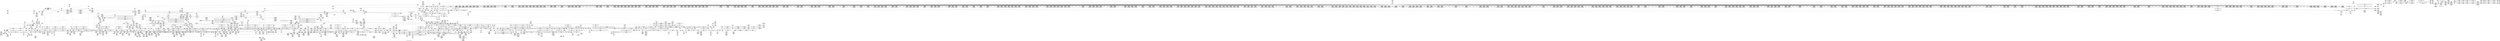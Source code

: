 digraph {
	CE0x44d9da0 [shape=record,shape=Mrecord,label="{CE0x44d9da0|2472:_%struct.cred*,_:_CRE_2970,2971_}"]
	CE0x451b780 [shape=record,shape=Mrecord,label="{CE0x451b780|__preempt_count_add:tmp5|./arch/x86/include/asm/preempt.h,72}"]
	CE0x4548890 [shape=record,shape=Mrecord,label="{CE0x4548890|rcu_read_unlock:tmp21|include/linux/rcupdate.h,935}"]
	CE0x45425e0 [shape=record,shape=Mrecord,label="{CE0x45425e0|rcu_lock_release:tmp1|*SummSink*}"]
	CE0x4535e60 [shape=record,shape=Mrecord,label="{CE0x4535e60|i64*_getelementptr_inbounds_(_11_x_i64_,_11_x_i64_*___llvm_gcov_ctr132,_i64_0,_i64_1)|*Constant*}"]
	CE0x450ef70 [shape=record,shape=Mrecord,label="{CE0x450ef70|__rcu_read_lock:bb}"]
	CE0x44e2f40 [shape=record,shape=Mrecord,label="{CE0x44e2f40|2472:_%struct.cred*,_:_CRE_6208,6216_|*MultipleSource*|Function::task_sid&Arg::task::|Function::current_has_perm&Arg::tsk::|security/selinux/hooks.c,208|Function::selinux_task_getpgid&Arg::p::}"]
	CE0x44ab9d0 [shape=record,shape=Mrecord,label="{CE0x44ab9d0|cred_sid:tmp1}"]
	CE0x44da390 [shape=record,shape=Mrecord,label="{CE0x44da390|2472:_%struct.cred*,_:_CRE_2975,2976_}"]
	CE0x4528dd0 [shape=record,shape=Mrecord,label="{CE0x4528dd0|rcu_read_lock:tmp20|include/linux/rcupdate.h,882}"]
	CE0x451f320 [shape=record,shape=Mrecord,label="{CE0x451f320|i32_883|*Constant*|*SummSink*}"]
	CE0x4585470 [shape=record,shape=Mrecord,label="{CE0x4585470|__preempt_count_sub:tmp3|*SummSink*}"]
	CE0x445fe60 [shape=record,shape=Mrecord,label="{CE0x445fe60|current_has_perm:tmp2|*SummSink*}"]
	CE0x44bf880 [shape=record,shape=Mrecord,label="{CE0x44bf880|_call_void_lockdep_rcu_suspicious(i8*_getelementptr_inbounds_(_25_x_i8_,_25_x_i8_*_.str3,_i32_0,_i32_0),_i32_208,_i8*_getelementptr_inbounds_(_41_x_i8_,_41_x_i8_*_.str44,_i32_0,_i32_0))_#10,_!dbg_!27732|security/selinux/hooks.c,208}"]
	CE0x44e9d20 [shape=record,shape=Mrecord,label="{CE0x44e9d20|2472:_%struct.cred*,_:_CRE_6368,6376_|*MultipleSource*|Function::task_sid&Arg::task::|Function::current_has_perm&Arg::tsk::|security/selinux/hooks.c,208|Function::selinux_task_getpgid&Arg::p::}"]
	CE0x451ae30 [shape=record,shape=Mrecord,label="{CE0x451ae30|__rcu_read_unlock:do.end|*SummSink*}"]
	CE0x444cbe0 [shape=record,shape=Mrecord,label="{CE0x444cbe0|i64*_getelementptr_inbounds_(_2_x_i64_,_2_x_i64_*___llvm_gcov_ctr280,_i64_0,_i64_0)|*Constant*|*SummSource*}"]
	CE0x456f210 [shape=record,shape=Mrecord,label="{CE0x456f210|rcu_lock_release:tmp5|include/linux/rcupdate.h,423|*SummSource*}"]
	CE0x4446060 [shape=record,shape=Mrecord,label="{CE0x4446060|i8*_getelementptr_inbounds_(_45_x_i8_,_45_x_i8_*_.str12,_i32_0,_i32_0)|*Constant*}"]
	CE0x4505280 [shape=record,shape=Mrecord,label="{CE0x4505280|task_sid:tmp23|security/selinux/hooks.c,208}"]
	CE0x44d7410 [shape=record,shape=Mrecord,label="{CE0x44d7410|2472:_%struct.cred*,_:_CRE_2935,2936_}"]
	CE0x4498770 [shape=record,shape=Mrecord,label="{CE0x4498770|task_sid:tmp1|*SummSource*}"]
	CE0x44c16a0 [shape=record,shape=Mrecord,label="{CE0x44c16a0|2472:_%struct.cred*,_:_CRE_1832,1840_|*MultipleSource*|Function::task_sid&Arg::task::|Function::current_has_perm&Arg::tsk::|security/selinux/hooks.c,208|Function::selinux_task_getpgid&Arg::p::}"]
	CE0x44b9d40 [shape=record,shape=Mrecord,label="{CE0x44b9d40|2472:_%struct.cred*,_:_CRE_528,536_|*MultipleSource*|Function::task_sid&Arg::task::|Function::current_has_perm&Arg::tsk::|security/selinux/hooks.c,208|Function::selinux_task_getpgid&Arg::p::}"]
	CE0x4473000 [shape=record,shape=Mrecord,label="{CE0x4473000|current_sid:do.body|*SummSink*}"]
	CE0x446bb50 [shape=record,shape=Mrecord,label="{CE0x446bb50|_call_void_mcount()_#3}"]
	CE0x44cb330 [shape=record,shape=Mrecord,label="{CE0x44cb330|2472:_%struct.cred*,_:_CRE_2408,2416_|*MultipleSource*|Function::task_sid&Arg::task::|Function::current_has_perm&Arg::tsk::|security/selinux/hooks.c,208|Function::selinux_task_getpgid&Arg::p::}"]
	CE0x4462390 [shape=record,shape=Mrecord,label="{CE0x4462390|current_sid:tmp8|security/selinux/hooks.c,218|*SummSink*}"]
	CE0x44da5f0 [shape=record,shape=Mrecord,label="{CE0x44da5f0|2472:_%struct.cred*,_:_CRE_2980,2984_|*MultipleSource*|Function::task_sid&Arg::task::|Function::current_has_perm&Arg::tsk::|security/selinux/hooks.c,208|Function::selinux_task_getpgid&Arg::p::}"]
	CE0x4504be0 [shape=record,shape=Mrecord,label="{CE0x4504be0|task_sid:tmp22|security/selinux/hooks.c,208}"]
	CE0x4464830 [shape=record,shape=Mrecord,label="{CE0x4464830|current_has_perm:call1|security/selinux/hooks.c,1543|*SummSink*}"]
	CE0x449d2b0 [shape=record,shape=Mrecord,label="{CE0x449d2b0|_call_void_mcount()_#3|*SummSource*}"]
	CE0x6249960 [shape=record,shape=Mrecord,label="{CE0x6249960|GLOBAL:current_has_perm|*Constant*|*SummSource*}"]
	CE0x456f380 [shape=record,shape=Mrecord,label="{CE0x456f380|rcu_lock_release:tmp5|include/linux/rcupdate.h,423|*SummSink*}"]
	CE0x4537580 [shape=record,shape=Mrecord,label="{CE0x4537580|rcu_read_unlock:tmp15|include/linux/rcupdate.h,933|*SummSource*}"]
	CE0x44d85e0 [shape=record,shape=Mrecord,label="{CE0x44d85e0|2472:_%struct.cred*,_:_CRE_2950,2951_}"]
	CE0x4460500 [shape=record,shape=Mrecord,label="{CE0x4460500|_call_void_mcount()_#3}"]
	CE0x452a7b0 [shape=record,shape=Mrecord,label="{CE0x452a7b0|_call_void_lockdep_rcu_suspicious(i8*_getelementptr_inbounds_(_25_x_i8_,_25_x_i8_*_.str45,_i32_0,_i32_0),_i32_883,_i8*_getelementptr_inbounds_(_42_x_i8_,_42_x_i8_*_.str46,_i32_0,_i32_0))_#10,_!dbg_!27728|include/linux/rcupdate.h,882}"]
	CE0x445ce50 [shape=record,shape=Mrecord,label="{CE0x445ce50|current_sid:tmp21|security/selinux/hooks.c,218}"]
	CE0x44aea50 [shape=record,shape=Mrecord,label="{CE0x44aea50|task_sid:if.then|*SummSource*}"]
	CE0x44b4a80 [shape=record,shape=Mrecord,label="{CE0x44b4a80|2472:_%struct.cred*,_:_CRE_288,296_|*MultipleSource*|Function::task_sid&Arg::task::|Function::current_has_perm&Arg::tsk::|security/selinux/hooks.c,208|Function::selinux_task_getpgid&Arg::p::}"]
	CE0x44c4ab0 [shape=record,shape=Mrecord,label="{CE0x44c4ab0|2472:_%struct.cred*,_:_CRE_2020,2032_|*MultipleSource*|Function::task_sid&Arg::task::|Function::current_has_perm&Arg::tsk::|security/selinux/hooks.c,208|Function::selinux_task_getpgid&Arg::p::}"]
	CE0x4547860 [shape=record,shape=Mrecord,label="{CE0x4547860|i64*_getelementptr_inbounds_(_11_x_i64_,_11_x_i64_*___llvm_gcov_ctr132,_i64_0,_i64_9)|*Constant*}"]
	CE0x457d5e0 [shape=record,shape=Mrecord,label="{CE0x457d5e0|__preempt_count_add:tmp7|./arch/x86/include/asm/preempt.h,73|*SummSource*}"]
	CE0x444c1f0 [shape=record,shape=Mrecord,label="{CE0x444c1f0|2472:_%struct.cred*,_:_CRE_691,692_}"]
	CE0x4515520 [shape=record,shape=Mrecord,label="{CE0x4515520|__preempt_count_sub:entry}"]
	CE0x45c0760 [shape=record,shape=Mrecord,label="{CE0x45c0760|__preempt_count_sub:tmp|*SummSink*}"]
	CE0x4502fd0 [shape=record,shape=Mrecord,label="{CE0x4502fd0|rcu_read_lock:tmp5|include/linux/rcupdate.h,882|*SummSink*}"]
	CE0x4526fd0 [shape=record,shape=Mrecord,label="{CE0x4526fd0|rcu_read_lock:tmp16|include/linux/rcupdate.h,882|*SummSource*}"]
	CE0x44f2050 [shape=record,shape=Mrecord,label="{CE0x44f2050|2472:_%struct.cred*,_:_CRE_10604,10608_|*MultipleSource*|Function::task_sid&Arg::task::|Function::current_has_perm&Arg::tsk::|security/selinux/hooks.c,208|Function::selinux_task_getpgid&Arg::p::}"]
	CE0x4454860 [shape=record,shape=Mrecord,label="{CE0x4454860|current_sid:land.lhs.true2|*SummSink*}"]
	CE0x44d0170 [shape=record,shape=Mrecord,label="{CE0x44d0170|2472:_%struct.cred*,_:_CRE_2680,2688_|*MultipleSource*|Function::task_sid&Arg::task::|Function::current_has_perm&Arg::tsk::|security/selinux/hooks.c,208|Function::selinux_task_getpgid&Arg::p::}"]
	CE0x44c4d10 [shape=record,shape=Mrecord,label="{CE0x44c4d10|2472:_%struct.cred*,_:_CRE_2032,2036_|*MultipleSource*|Function::task_sid&Arg::task::|Function::current_has_perm&Arg::tsk::|security/selinux/hooks.c,208|Function::selinux_task_getpgid&Arg::p::}"]
	CE0x4477550 [shape=record,shape=Mrecord,label="{CE0x4477550|current_sid:bb|*SummSink*}"]
	CE0x453eb70 [shape=record,shape=Mrecord,label="{CE0x453eb70|rcu_lock_acquire:tmp4|include/linux/rcupdate.h,418|*SummSink*}"]
	CE0x450a1a0 [shape=record,shape=Mrecord,label="{CE0x450a1a0|_call_void_rcu_read_unlock()_#10,_!dbg_!27748|security/selinux/hooks.c,209}"]
	CE0x444f7e0 [shape=record,shape=Mrecord,label="{CE0x444f7e0|current_sid:call4|security/selinux/hooks.c,218|*SummSink*}"]
	CE0x4458d10 [shape=record,shape=Mrecord,label="{CE0x4458d10|current_sid:tmp14|security/selinux/hooks.c,218|*SummSource*}"]
	CE0x447a180 [shape=record,shape=Mrecord,label="{CE0x447a180|task_sid:if.end}"]
	CE0x44bc130 [shape=record,shape=Mrecord,label="{CE0x44bc130|2472:_%struct.cred*,_:_CRE_652,656_|*MultipleSource*|Function::task_sid&Arg::task::|Function::current_has_perm&Arg::tsk::|security/selinux/hooks.c,208|Function::selinux_task_getpgid&Arg::p::}"]
	CE0x4596df0 [shape=record,shape=Mrecord,label="{CE0x4596df0|__rcu_read_unlock:bb|*SummSink*}"]
	CE0x443f800 [shape=record,shape=Mrecord,label="{CE0x443f800|current_sid:tmp11|security/selinux/hooks.c,218|*SummSink*}"]
	CE0x451b0d0 [shape=record,shape=Mrecord,label="{CE0x451b0d0|rcu_lock_acquire:indirectgoto|*SummSource*}"]
	CE0x44bbad0 [shape=record,shape=Mrecord,label="{CE0x44bbad0|2472:_%struct.cred*,_:_CRE_640,644_|*MultipleSource*|Function::task_sid&Arg::task::|Function::current_has_perm&Arg::tsk::|security/selinux/hooks.c,208|Function::selinux_task_getpgid&Arg::p::}"]
	CE0x456f920 [shape=record,shape=Mrecord,label="{CE0x456f920|_call_void_mcount()_#3|*SummSource*}"]
	CE0x44ab960 [shape=record,shape=Mrecord,label="{CE0x44ab960|2472:_%struct.cred*,_:_CRE_64,72_|*MultipleSource*|Function::task_sid&Arg::task::|Function::current_has_perm&Arg::tsk::|security/selinux/hooks.c,208|Function::selinux_task_getpgid&Arg::p::}"]
	CE0x4509470 [shape=record,shape=Mrecord,label="{CE0x4509470|cred_sid:entry|*SummSource*}"]
	CE0x457ec70 [shape=record,shape=Mrecord,label="{CE0x457ec70|i32_1|*Constant*}"]
	CE0x4520d40 [shape=record,shape=Mrecord,label="{CE0x4520d40|i32_1|*Constant*}"]
	CE0x4475fe0 [shape=record,shape=Mrecord,label="{CE0x4475fe0|GLOBAL:lockdep_rcu_suspicious|*Constant*|*SummSource*}"]
	CE0x457a690 [shape=record,shape=Mrecord,label="{CE0x457a690|_call_void_mcount()_#3|*SummSource*}"]
	CE0x44d5200 [shape=record,shape=Mrecord,label="{CE0x44d5200|2472:_%struct.cred*,_:_CRE_2906,2907_}"]
	CE0x4476ac0 [shape=record,shape=Mrecord,label="{CE0x4476ac0|2472:_%struct.cred*,_:_CRE_384,392_|*MultipleSource*|Function::task_sid&Arg::task::|Function::current_has_perm&Arg::tsk::|security/selinux/hooks.c,208|Function::selinux_task_getpgid&Arg::p::}"]
	CE0x4527e30 [shape=record,shape=Mrecord,label="{CE0x4527e30|i8*_getelementptr_inbounds_(_42_x_i8_,_42_x_i8_*_.str46,_i32_0,_i32_0)|*Constant*}"]
	CE0x44e2ce0 [shape=record,shape=Mrecord,label="{CE0x44e2ce0|2472:_%struct.cred*,_:_CRE_6200,6208_|*MultipleSource*|Function::task_sid&Arg::task::|Function::current_has_perm&Arg::tsk::|security/selinux/hooks.c,208|Function::selinux_task_getpgid&Arg::p::}"]
	CE0x4570140 [shape=record,shape=Mrecord,label="{CE0x4570140|_ret_void,_!dbg_!27720|./arch/x86/include/asm/preempt.h,78|*SummSource*}"]
	CE0x457e9d0 [shape=record,shape=Mrecord,label="{CE0x457e9d0|_call_void_lock_release(%struct.lockdep_map*_%map,_i32_1,_i64_ptrtoint_(i8*_blockaddress(_rcu_lock_release,_%__here)_to_i64))_#10,_!dbg_!27716|include/linux/rcupdate.h,423|*SummSource*}"]
	CE0x456e2e0 [shape=record,shape=Mrecord,label="{CE0x456e2e0|GLOBAL:__preempt_count|Global_var:__preempt_count}"]
	CE0x44c1b60 [shape=record,shape=Mrecord,label="{CE0x44c1b60|2472:_%struct.cred*,_:_CRE_1848,1856_|*MultipleSource*|Function::task_sid&Arg::task::|Function::current_has_perm&Arg::tsk::|security/selinux/hooks.c,208|Function::selinux_task_getpgid&Arg::p::}"]
	CE0x44f3af0 [shape=record,shape=Mrecord,label="{CE0x44f3af0|task_sid:tmp10|security/selinux/hooks.c,208|*SummSink*}"]
	CE0x4516d50 [shape=record,shape=Mrecord,label="{CE0x4516d50|__rcu_read_lock:tmp1}"]
	CE0x45255b0 [shape=record,shape=Mrecord,label="{CE0x45255b0|rcu_read_unlock:call3|include/linux/rcupdate.h,933|*SummSink*}"]
	CE0x44b4370 [shape=record,shape=Mrecord,label="{CE0x44b4370|get_current:tmp2|*SummSink*}"]
	CE0x454b120 [shape=record,shape=Mrecord,label="{CE0x454b120|_ret_void,_!dbg_!27717|include/linux/rcupdate.h,424}"]
	CE0x44dea00 [shape=record,shape=Mrecord,label="{CE0x44dea00|2472:_%struct.cred*,_:_CRE_5856,5860_|*MultipleSource*|Function::task_sid&Arg::task::|Function::current_has_perm&Arg::tsk::|security/selinux/hooks.c,208|Function::selinux_task_getpgid&Arg::p::}"]
	CE0x4526b30 [shape=record,shape=Mrecord,label="{CE0x4526b30|rcu_read_lock:tmp15|include/linux/rcupdate.h,882|*SummSource*}"]
	CE0x44af910 [shape=record,shape=Mrecord,label="{CE0x44af910|2472:_%struct.cred*,_:_CRE_80,84_|*MultipleSource*|Function::task_sid&Arg::task::|Function::current_has_perm&Arg::tsk::|security/selinux/hooks.c,208|Function::selinux_task_getpgid&Arg::p::}"]
	CE0x4540c20 [shape=record,shape=Mrecord,label="{CE0x4540c20|i64*_getelementptr_inbounds_(_4_x_i64_,_4_x_i64_*___llvm_gcov_ctr130,_i64_0,_i64_2)|*Constant*|*SummSink*}"]
	CE0x44da4c0 [shape=record,shape=Mrecord,label="{CE0x44da4c0|2472:_%struct.cred*,_:_CRE_2976,2980_|*MultipleSource*|Function::task_sid&Arg::task::|Function::current_has_perm&Arg::tsk::|security/selinux/hooks.c,208|Function::selinux_task_getpgid&Arg::p::}"]
	CE0x6249a70 [shape=record,shape=Mrecord,label="{CE0x6249a70|current_has_perm:entry}"]
	CE0x4539e30 [shape=record,shape=Mrecord,label="{CE0x4539e30|rcu_read_unlock:tobool|include/linux/rcupdate.h,933}"]
	CE0x4542810 [shape=record,shape=Mrecord,label="{CE0x4542810|rcu_read_unlock:tobool1|include/linux/rcupdate.h,933|*SummSink*}"]
	CE0x451b210 [shape=record,shape=Mrecord,label="{CE0x451b210|rcu_lock_release:tmp3}"]
	CE0x44d2280 [shape=record,shape=Mrecord,label="{CE0x44d2280|2472:_%struct.cred*,_:_CRE_2776,2784_|*MultipleSource*|Function::task_sid&Arg::task::|Function::current_has_perm&Arg::tsk::|security/selinux/hooks.c,208|Function::selinux_task_getpgid&Arg::p::}"]
	CE0x45770d0 [shape=record,shape=Mrecord,label="{CE0x45770d0|i64*_getelementptr_inbounds_(_4_x_i64_,_4_x_i64_*___llvm_gcov_ctr135,_i64_0,_i64_1)|*Constant*|*SummSource*}"]
	CE0x44fc080 [shape=record,shape=Mrecord,label="{CE0x44fc080|rcu_read_lock:tmp8|include/linux/rcupdate.h,882|*SummSink*}"]
	CE0x4508ed0 [shape=record,shape=Mrecord,label="{CE0x4508ed0|GLOBAL:cred_sid|*Constant*|*SummSource*}"]
	CE0x44f3550 [shape=record,shape=Mrecord,label="{CE0x44f3550|task_sid:tmp10|security/selinux/hooks.c,208}"]
	CE0x44f3ef0 [shape=record,shape=Mrecord,label="{CE0x44f3ef0|task_sid:tmp11|security/selinux/hooks.c,208|*SummSource*}"]
	CE0x44f59a0 [shape=record,shape=Mrecord,label="{CE0x44f59a0|i64_7|*Constant*}"]
	CE0x4526580 [shape=record,shape=Mrecord,label="{CE0x4526580|rcu_read_unlock:bb|*SummSource*}"]
	CE0x44757f0 [shape=record,shape=Mrecord,label="{CE0x44757f0|i8*_getelementptr_inbounds_(_25_x_i8_,_25_x_i8_*_.str3,_i32_0,_i32_0)|*Constant*|*SummSource*}"]
	CE0x450cf50 [shape=record,shape=Mrecord,label="{CE0x450cf50|task_sid:tmp5|security/selinux/hooks.c,208|*SummSink*}"]
	CE0x44d6830 [shape=record,shape=Mrecord,label="{CE0x44d6830|2472:_%struct.cred*,_:_CRE_2925,2926_}"]
	CE0x44d97b0 [shape=record,shape=Mrecord,label="{CE0x44d97b0|2472:_%struct.cred*,_:_CRE_2965,2966_}"]
	CE0x44db880 [shape=record,shape=Mrecord,label="{CE0x44db880|2472:_%struct.cred*,_:_CRE_3048,3056_|*MultipleSource*|Function::task_sid&Arg::task::|Function::current_has_perm&Arg::tsk::|security/selinux/hooks.c,208|Function::selinux_task_getpgid&Arg::p::}"]
	CE0x4507c80 [shape=record,shape=Mrecord,label="{CE0x4507c80|i64*_getelementptr_inbounds_(_13_x_i64_,_13_x_i64_*___llvm_gcov_ctr126,_i64_0,_i64_12)|*Constant*}"]
	CE0x4457a90 [shape=record,shape=Mrecord,label="{CE0x4457a90|i16_2|*Constant*|*SummSink*}"]
	CE0x4587230 [shape=record,shape=Mrecord,label="{CE0x4587230|_ret_void,_!dbg_!27720|./arch/x86/include/asm/preempt.h,78}"]
	CE0x457c7d0 [shape=record,shape=Mrecord,label="{CE0x457c7d0|i64*_getelementptr_inbounds_(_4_x_i64_,_4_x_i64_*___llvm_gcov_ctr135,_i64_0,_i64_3)|*Constant*|*SummSource*}"]
	CE0x448ce10 [shape=record,shape=Mrecord,label="{CE0x448ce10|get_current:tmp3|*SummSource*}"]
	CE0x444ba50 [shape=record,shape=Mrecord,label="{CE0x444ba50|2472:_%struct.cred*,_:_CRE_680,688_|*MultipleSource*|Function::task_sid&Arg::task::|Function::current_has_perm&Arg::tsk::|security/selinux/hooks.c,208|Function::selinux_task_getpgid&Arg::p::}"]
	CE0x44ae750 [shape=record,shape=Mrecord,label="{CE0x44ae750|task_sid:land.lhs.true|*SummSource*}"]
	CE0x4508380 [shape=record,shape=Mrecord,label="{CE0x4508380|task_sid:call7|security/selinux/hooks.c,208}"]
	CE0x449ec90 [shape=record,shape=Mrecord,label="{CE0x449ec90|_call_void_rcu_read_lock()_#10,_!dbg_!27712|security/selinux/hooks.c,207}"]
	CE0x44effe0 [shape=record,shape=Mrecord,label="{CE0x44effe0|2472:_%struct.cred*,_:_CRE_6680,6684_|*MultipleSource*|Function::task_sid&Arg::task::|Function::current_has_perm&Arg::tsk::|security/selinux/hooks.c,208|Function::selinux_task_getpgid&Arg::p::}"]
	CE0x44f1690 [shape=record,shape=Mrecord,label="{CE0x44f1690|2472:_%struct.cred*,_:_CRE_10576,10584_|*MultipleSource*|Function::task_sid&Arg::task::|Function::current_has_perm&Arg::tsk::|security/selinux/hooks.c,208|Function::selinux_task_getpgid&Arg::p::}"]
	CE0x44df5e0 [shape=record,shape=Mrecord,label="{CE0x44df5e0|2472:_%struct.cred*,_:_CRE_5896,5904_|*MultipleSource*|Function::task_sid&Arg::task::|Function::current_has_perm&Arg::tsk::|security/selinux/hooks.c,208|Function::selinux_task_getpgid&Arg::p::}"]
	CE0x44a8c00 [shape=record,shape=Mrecord,label="{CE0x44a8c00|2472:_%struct.cred*,_:_CRE_424,428_|*MultipleSource*|Function::task_sid&Arg::task::|Function::current_has_perm&Arg::tsk::|security/selinux/hooks.c,208|Function::selinux_task_getpgid&Arg::p::}"]
	CE0x4583dd0 [shape=record,shape=Mrecord,label="{CE0x4583dd0|rcu_lock_acquire:__here|*SummSink*}"]
	CE0x4533f40 [shape=record,shape=Mrecord,label="{CE0x4533f40|__preempt_count_add:tmp2|*SummSource*}"]
	CE0x44c8640 [shape=record,shape=Mrecord,label="{CE0x44c8640|2472:_%struct.cred*,_:_CRE_2256,2264_|*MultipleSource*|Function::task_sid&Arg::task::|Function::current_has_perm&Arg::tsk::|security/selinux/hooks.c,208|Function::selinux_task_getpgid&Arg::p::}"]
	CE0x44cac10 [shape=record,shape=Mrecord,label="{CE0x44cac10|2472:_%struct.cred*,_:_CRE_2384,2392_|*MultipleSource*|Function::task_sid&Arg::task::|Function::current_has_perm&Arg::tsk::|security/selinux/hooks.c,208|Function::selinux_task_getpgid&Arg::p::}"]
	CE0x44f1420 [shape=record,shape=Mrecord,label="{CE0x44f1420|2472:_%struct.cred*,_:_CRE_10572,10576_|*MultipleSource*|Function::task_sid&Arg::task::|Function::current_has_perm&Arg::tsk::|security/selinux/hooks.c,208|Function::selinux_task_getpgid&Arg::p::}"]
	CE0x4589e90 [shape=record,shape=Mrecord,label="{CE0x4589e90|__preempt_count_add:tmp3|*SummSink*}"]
	CE0x4473350 [shape=record,shape=Mrecord,label="{CE0x4473350|i64*_getelementptr_inbounds_(_13_x_i64_,_13_x_i64_*___llvm_gcov_ctr126,_i64_0,_i64_0)|*Constant*|*SummSink*}"]
	CE0x444be60 [shape=record,shape=Mrecord,label="{CE0x444be60|2472:_%struct.cred*,_:_CRE_689,690_}"]
	CE0x44e5250 [shape=record,shape=Mrecord,label="{CE0x44e5250|2472:_%struct.cred*,_:_CRE_6298,6299_}"]
	CE0x4546900 [shape=record,shape=Mrecord,label="{CE0x4546900|void_(i32*,_i32,_i32*)*_asm_addl_$1,_%gs:$0_,_*m,ri,*m,_dirflag_,_fpsr_,_flags_|*SummSink*}"]
	CE0x457f420 [shape=record,shape=Mrecord,label="{CE0x457f420|GLOBAL:lock_release|*Constant*|*SummSink*}"]
	CE0x44736f0 [shape=record,shape=Mrecord,label="{CE0x44736f0|i64_0|*Constant*}"]
	CE0x459d0c0 [shape=record,shape=Mrecord,label="{CE0x459d0c0|__preempt_count_add:do.body|*SummSink*}"]
	CE0x44b8310 [shape=record,shape=Mrecord,label="{CE0x44b8310|i64_7|*Constant*}"]
	CE0x44d8250 [shape=record,shape=Mrecord,label="{CE0x44d8250|2472:_%struct.cred*,_:_CRE_2947,2948_}"]
	CE0x44e8430 [shape=record,shape=Mrecord,label="{CE0x44e8430|2472:_%struct.cred*,_:_CRE_6340,6341_}"]
	CE0x453c4b0 [shape=record,shape=Mrecord,label="{CE0x453c4b0|rcu_read_unlock:tmp}"]
	CE0x453bbc0 [shape=record,shape=Mrecord,label="{CE0x453bbc0|_call_void_mcount()_#3}"]
	CE0x44630d0 [shape=record,shape=Mrecord,label="{CE0x44630d0|current_sid:tmp6|security/selinux/hooks.c,218|*SummSink*}"]
	CE0x44a5680 [shape=record,shape=Mrecord,label="{CE0x44a5680|rcu_read_unlock:call3|include/linux/rcupdate.h,933|*SummSource*}"]
	CE0x4536eb0 [shape=record,shape=Mrecord,label="{CE0x4536eb0|rcu_read_unlock:tmp1|*SummSink*}"]
	CE0x4448c40 [shape=record,shape=Mrecord,label="{CE0x4448c40|_ret_i32_%retval.0,_!dbg_!27728|security/selinux/avc.c,775}"]
	CE0x44dd4a0 [shape=record,shape=Mrecord,label="{CE0x44dd4a0|2472:_%struct.cred*,_:_CRE_3128,3136_|*MultipleSource*|Function::task_sid&Arg::task::|Function::current_has_perm&Arg::tsk::|security/selinux/hooks.c,208|Function::selinux_task_getpgid&Arg::p::}"]
	CE0x44b23d0 [shape=record,shape=Mrecord,label="{CE0x44b23d0|2472:_%struct.cred*,_:_CRE_104,112_|*MultipleSource*|Function::task_sid&Arg::task::|Function::current_has_perm&Arg::tsk::|security/selinux/hooks.c,208|Function::selinux_task_getpgid&Arg::p::}"]
	CE0x4537820 [shape=record,shape=Mrecord,label="{CE0x4537820|rcu_read_unlock:tmp16|include/linux/rcupdate.h,933}"]
	CE0x4586f40 [shape=record,shape=Mrecord,label="{CE0x4586f40|i64*_getelementptr_inbounds_(_4_x_i64_,_4_x_i64_*___llvm_gcov_ctr135,_i64_0,_i64_2)|*Constant*}"]
	CE0x44745b0 [shape=record,shape=Mrecord,label="{CE0x44745b0|i64_5|*Constant*|*SummSource*}"]
	CE0x44e5bd0 [shape=record,shape=Mrecord,label="{CE0x44e5bd0|2472:_%struct.cred*,_:_CRE_6306,6307_}"]
	CE0x44ad750 [shape=record,shape=Mrecord,label="{CE0x44ad750|__rcu_read_lock:entry|*SummSource*}"]
	CE0x45166c0 [shape=record,shape=Mrecord,label="{CE0x45166c0|__preempt_count_add:bb|*SummSource*}"]
	CE0x444c260 [shape=record,shape=Mrecord,label="{CE0x444c260|2472:_%struct.cred*,_:_CRE_692,693_}"]
	CE0x4475370 [shape=record,shape=Mrecord,label="{CE0x4475370|_call_void_lockdep_rcu_suspicious(i8*_getelementptr_inbounds_(_25_x_i8_,_25_x_i8_*_.str3,_i32_0,_i32_0),_i32_218,_i8*_getelementptr_inbounds_(_45_x_i8_,_45_x_i8_*_.str12,_i32_0,_i32_0))_#10,_!dbg_!27727|security/selinux/hooks.c,218}"]
	CE0x44e8560 [shape=record,shape=Mrecord,label="{CE0x44e8560|2472:_%struct.cred*,_:_CRE_6341,6342_}"]
	CE0x4479790 [shape=record,shape=Mrecord,label="{CE0x4479790|i32_77|*Constant*|*SummSource*}"]
	CE0x4469be0 [shape=record,shape=Mrecord,label="{CE0x4469be0|i64*_getelementptr_inbounds_(_11_x_i64_,_11_x_i64_*___llvm_gcov_ctr125,_i64_0,_i64_1)|*Constant*|*SummSource*}"]
	CE0x44c7a60 [shape=record,shape=Mrecord,label="{CE0x44c7a60|2472:_%struct.cred*,_:_CRE_2152,2160_|*MultipleSource*|Function::task_sid&Arg::task::|Function::current_has_perm&Arg::tsk::|security/selinux/hooks.c,208|Function::selinux_task_getpgid&Arg::p::}"]
	CE0x44e3630 [shape=record,shape=Mrecord,label="{CE0x44e3630|2472:_%struct.cred*,_:_CRE_6232,6240_|*MultipleSource*|Function::task_sid&Arg::task::|Function::current_has_perm&Arg::tsk::|security/selinux/hooks.c,208|Function::selinux_task_getpgid&Arg::p::}"]
	CE0x4464210 [shape=record,shape=Mrecord,label="{CE0x4464210|current_sid:entry}"]
	CE0x4580670 [shape=record,shape=Mrecord,label="{CE0x4580670|i64*_getelementptr_inbounds_(_4_x_i64_,_4_x_i64_*___llvm_gcov_ctr134,_i64_0,_i64_1)|*Constant*}"]
	CE0x4463cf0 [shape=record,shape=Mrecord,label="{CE0x4463cf0|GLOBAL:current_sid|*Constant*}"]
	CE0x44e5380 [shape=record,shape=Mrecord,label="{CE0x44e5380|2472:_%struct.cred*,_:_CRE_6299,6300_}"]
	CE0x4478ec0 [shape=record,shape=Mrecord,label="{CE0x4478ec0|2472:_%struct.cred*,_:_CRE_192,200_|*MultipleSource*|Function::task_sid&Arg::task::|Function::current_has_perm&Arg::tsk::|security/selinux/hooks.c,208|Function::selinux_task_getpgid&Arg::p::}"]
	CE0x44d6f50 [shape=record,shape=Mrecord,label="{CE0x44d6f50|2472:_%struct.cred*,_:_CRE_2931,2932_}"]
	CE0x453ccd0 [shape=record,shape=Mrecord,label="{CE0x453ccd0|GLOBAL:__llvm_gcov_ctr132|Global_var:__llvm_gcov_ctr132|*SummSink*}"]
	CE0x4506780 [shape=record,shape=Mrecord,label="{CE0x4506780|i64*_getelementptr_inbounds_(_13_x_i64_,_13_x_i64_*___llvm_gcov_ctr126,_i64_0,_i64_9)|*Constant*}"]
	CE0x4508e00 [shape=record,shape=Mrecord,label="{CE0x4508e00|task_sid:call7|security/selinux/hooks.c,208|*SummSink*}"]
	CE0x44c8d60 [shape=record,shape=Mrecord,label="{CE0x44c8d60|2472:_%struct.cred*,_:_CRE_2280,2288_|*MultipleSource*|Function::task_sid&Arg::task::|Function::current_has_perm&Arg::tsk::|security/selinux/hooks.c,208|Function::selinux_task_getpgid&Arg::p::}"]
	CE0x44e7850 [shape=record,shape=Mrecord,label="{CE0x44e7850|2472:_%struct.cred*,_:_CRE_6330,6331_}"]
	CE0x4521420 [shape=record,shape=Mrecord,label="{CE0x4521420|4:_i32,_:_CRE_4,8_|*MultipleSource*|security/selinux/hooks.c,196|security/selinux/hooks.c,197|*LoadInst*|security/selinux/hooks.c,196}"]
	CE0x446b800 [shape=record,shape=Mrecord,label="{CE0x446b800|current_sid:tmp20|security/selinux/hooks.c,218|*SummSink*}"]
	CE0x4460110 [shape=record,shape=Mrecord,label="{CE0x4460110|current_has_perm:tmp3}"]
	CE0x444d120 [shape=record,shape=Mrecord,label="{CE0x444d120|%struct.lockdep_map*_null|*Constant*|*SummSource*}"]
	CE0x44e9010 [shape=record,shape=Mrecord,label="{CE0x44e9010|2472:_%struct.cred*,_:_CRE_6350,6351_}"]
	CE0x45bff20 [shape=record,shape=Mrecord,label="{CE0x45bff20|i64_1|*Constant*}"]
	CE0x44e55e0 [shape=record,shape=Mrecord,label="{CE0x44e55e0|2472:_%struct.cred*,_:_CRE_6301,6302_}"]
	CE0x44425f0 [shape=record,shape=Mrecord,label="{CE0x44425f0|current_has_perm:tsk|Function::current_has_perm&Arg::tsk::|*SummSource*}"]
	CE0x4526680 [shape=record,shape=Mrecord,label="{CE0x4526680|rcu_read_unlock:bb|*SummSink*}"]
	CE0x453c250 [shape=record,shape=Mrecord,label="{CE0x453c250|rcu_lock_release:tmp3|*SummSource*}"]
	CE0x44efd80 [shape=record,shape=Mrecord,label="{CE0x44efd80|2472:_%struct.cred*,_:_CRE_6672,6680_|*MultipleSource*|Function::task_sid&Arg::task::|Function::current_has_perm&Arg::tsk::|security/selinux/hooks.c,208|Function::selinux_task_getpgid&Arg::p::}"]
	CE0x4498f20 [shape=record,shape=Mrecord,label="{CE0x4498f20|_call_void_rcu_read_lock()_#10,_!dbg_!27712|security/selinux/hooks.c,207|*SummSource*}"]
	CE0x44cb0d0 [shape=record,shape=Mrecord,label="{CE0x44cb0d0|2472:_%struct.cred*,_:_CRE_2400,2408_|*MultipleSource*|Function::task_sid&Arg::task::|Function::current_has_perm&Arg::tsk::|security/selinux/hooks.c,208|Function::selinux_task_getpgid&Arg::p::}"]
	CE0x4460e90 [shape=record,shape=Mrecord,label="{CE0x4460e90|_call_void_mcount()_#3|*SummSource*}"]
	CE0x45459d0 [shape=record,shape=Mrecord,label="{CE0x45459d0|_call_void_lockdep_rcu_suspicious(i8*_getelementptr_inbounds_(_25_x_i8_,_25_x_i8_*_.str45,_i32_0,_i32_0),_i32_934,_i8*_getelementptr_inbounds_(_44_x_i8_,_44_x_i8_*_.str47,_i32_0,_i32_0))_#10,_!dbg_!27726|include/linux/rcupdate.h,933|*SummSink*}"]
	CE0x44d1470 [shape=record,shape=Mrecord,label="{CE0x44d1470|2472:_%struct.cred*,_:_CRE_2728,2736_|*MultipleSource*|Function::task_sid&Arg::task::|Function::current_has_perm&Arg::tsk::|security/selinux/hooks.c,208|Function::selinux_task_getpgid&Arg::p::}"]
	CE0x452a500 [shape=record,shape=Mrecord,label="{CE0x452a500|i8_1|*Constant*}"]
	CE0x44daf00 [shape=record,shape=Mrecord,label="{CE0x44daf00|2472:_%struct.cred*,_:_CRE_3008,3024_|*MultipleSource*|Function::task_sid&Arg::task::|Function::current_has_perm&Arg::tsk::|security/selinux/hooks.c,208|Function::selinux_task_getpgid&Arg::p::}"]
	CE0x4516340 [shape=record,shape=Mrecord,label="{CE0x4516340|__preempt_count_add:bb}"]
	CE0x4475d80 [shape=record,shape=Mrecord,label="{CE0x4475d80|i8*_getelementptr_inbounds_(_25_x_i8_,_25_x_i8_*_.str3,_i32_0,_i32_0)|*Constant*|*SummSink*}"]
	CE0x44c6270 [shape=record,shape=Mrecord,label="{CE0x44c6270|2472:_%struct.cred*,_:_CRE_2076,2080_|*MultipleSource*|Function::task_sid&Arg::task::|Function::current_has_perm&Arg::tsk::|security/selinux/hooks.c,208|Function::selinux_task_getpgid&Arg::p::}"]
	CE0x44c6bf0 [shape=record,shape=Mrecord,label="{CE0x44c6bf0|2472:_%struct.cred*,_:_CRE_2104,2112_|*MultipleSource*|Function::task_sid&Arg::task::|Function::current_has_perm&Arg::tsk::|security/selinux/hooks.c,208|Function::selinux_task_getpgid&Arg::p::}"]
	CE0x449c920 [shape=record,shape=Mrecord,label="{CE0x449c920|get_current:tmp|*SummSink*}"]
	CE0x44e0910 [shape=record,shape=Mrecord,label="{CE0x44e0910|2472:_%struct.cred*,_:_CRE_5960,5968_|*MultipleSource*|Function::task_sid&Arg::task::|Function::current_has_perm&Arg::tsk::|security/selinux/hooks.c,208|Function::selinux_task_getpgid&Arg::p::}"]
	CE0x45c9800 [shape=record,shape=Mrecord,label="{CE0x45c9800|__preempt_count_sub:tmp4|./arch/x86/include/asm/preempt.h,77|*SummSource*}"]
	CE0x44d3380 [shape=record,shape=Mrecord,label="{CE0x44d3380|2472:_%struct.cred*,_:_CRE_2832,2840_|*MultipleSource*|Function::task_sid&Arg::task::|Function::current_has_perm&Arg::tsk::|security/selinux/hooks.c,208|Function::selinux_task_getpgid&Arg::p::}"]
	CE0x44ef690 [shape=record,shape=Mrecord,label="{CE0x44ef690|2472:_%struct.cred*,_:_CRE_6656,6660_|*MultipleSource*|Function::task_sid&Arg::task::|Function::current_has_perm&Arg::tsk::|security/selinux/hooks.c,208|Function::selinux_task_getpgid&Arg::p::}"]
	"CONST[source:0(mediator),value:0(static)][purpose:{operation}]"
	CE0x44da720 [shape=record,shape=Mrecord,label="{CE0x44da720|2472:_%struct.cred*,_:_CRE_2984,2988_|*MultipleSource*|Function::task_sid&Arg::task::|Function::current_has_perm&Arg::tsk::|security/selinux/hooks.c,208|Function::selinux_task_getpgid&Arg::p::}"]
	CE0x448b5b0 [shape=record,shape=Mrecord,label="{CE0x448b5b0|current_sid:tmp24|security/selinux/hooks.c,220|*SummSink*}"]
	CE0x4466ea0 [shape=record,shape=Mrecord,label="{CE0x4466ea0|selinux_task_getpgid:call|security/selinux/hooks.c,3579}"]
	CE0x44b92f0 [shape=record,shape=Mrecord,label="{CE0x44b92f0|rcu_read_lock:tmp14|include/linux/rcupdate.h,882|*SummSource*}"]
	CE0x4526750 [shape=record,shape=Mrecord,label="{CE0x4526750|rcu_read_lock:tmp14|include/linux/rcupdate.h,882|*SummSink*}"]
	CE0x56a98e0 [shape=record,shape=Mrecord,label="{CE0x56a98e0|selinux_task_getpgid:call|security/selinux/hooks.c,3579|*SummSink*}"]
	CE0x456ec20 [shape=record,shape=Mrecord,label="{CE0x456ec20|i64*_getelementptr_inbounds_(_4_x_i64_,_4_x_i64_*___llvm_gcov_ctr133,_i64_0,_i64_2)|*Constant*|*SummSink*}"]
	CE0x4542c70 [shape=record,shape=Mrecord,label="{CE0x4542c70|_call_void_mcount()_#3|*SummSource*}"]
	CE0x44e6a10 [shape=record,shape=Mrecord,label="{CE0x44e6a10|2472:_%struct.cred*,_:_CRE_6318,6319_}"]
	CE0x44e7e40 [shape=record,shape=Mrecord,label="{CE0x44e7e40|2472:_%struct.cred*,_:_CRE_6335,6336_}"]
	CE0x45233a0 [shape=record,shape=Mrecord,label="{CE0x45233a0|rcu_read_unlock:tmp15|include/linux/rcupdate.h,933}"]
	CE0x44c9910 [shape=record,shape=Mrecord,label="{CE0x44c9910|2472:_%struct.cred*,_:_CRE_2320,2328_|*MultipleSource*|Function::task_sid&Arg::task::|Function::current_has_perm&Arg::tsk::|security/selinux/hooks.c,208|Function::selinux_task_getpgid&Arg::p::}"]
	CE0x450f160 [shape=record,shape=Mrecord,label="{CE0x450f160|__rcu_read_lock:bb|*SummSink*}"]
	CE0x4543cd0 [shape=record,shape=Mrecord,label="{CE0x4543cd0|__rcu_read_unlock:tmp3|*SummSource*}"]
	CE0x44a8e20 [shape=record,shape=Mrecord,label="{CE0x44a8e20|2472:_%struct.cred*,_:_CRE_432,440_|*MultipleSource*|Function::task_sid&Arg::task::|Function::current_has_perm&Arg::tsk::|security/selinux/hooks.c,208|Function::selinux_task_getpgid&Arg::p::}"]
	CE0x44e7720 [shape=record,shape=Mrecord,label="{CE0x44e7720|2472:_%struct.cred*,_:_CRE_6329,6330_}"]
	CE0x44ac910 [shape=record,shape=Mrecord,label="{CE0x44ac910|rcu_lock_release:tmp|*SummSink*}"]
	CE0x4479040 [shape=record,shape=Mrecord,label="{CE0x4479040|rcu_lock_acquire:entry|*SummSink*}"]
	CE0x44ac9a0 [shape=record,shape=Mrecord,label="{CE0x44ac9a0|i64_1|*Constant*}"]
	CE0x44fcc50 [shape=record,shape=Mrecord,label="{CE0x44fcc50|rcu_read_lock:if.then|*SummSource*}"]
	CE0x44b3070 [shape=record,shape=Mrecord,label="{CE0x44b3070|task_sid:bb}"]
	CE0x56a9980 [shape=record,shape=Mrecord,label="{CE0x56a9980|GLOBAL:current_has_perm|*Constant*|*SummSink*}"]
	CE0x450c700 [shape=record,shape=Mrecord,label="{CE0x450c700|task_sid:call|security/selinux/hooks.c,208|*SummSink*}"]
	CE0x44f6770 [shape=record,shape=Mrecord,label="{CE0x44f6770|task_sid:tmp16|security/selinux/hooks.c,208|*SummSource*}"]
	CE0x4547af0 [shape=record,shape=Mrecord,label="{CE0x4547af0|i64*_getelementptr_inbounds_(_11_x_i64_,_11_x_i64_*___llvm_gcov_ctr132,_i64_0,_i64_9)|*Constant*|*SummSink*}"]
	CE0x4571500 [shape=record,shape=Mrecord,label="{CE0x4571500|__preempt_count_sub:tmp3|*SummSource*}"]
	CE0x4449a10 [shape=record,shape=Mrecord,label="{CE0x4449a10|current_sid:call|security/selinux/hooks.c,218}"]
	CE0x4464ea0 [shape=record,shape=Mrecord,label="{CE0x4464ea0|GLOBAL:task_sid|*Constant*|*SummSink*}"]
	CE0x44fc4c0 [shape=record,shape=Mrecord,label="{CE0x44fc4c0|i64_4|*Constant*}"]
	CE0x443fdb0 [shape=record,shape=Mrecord,label="{CE0x443fdb0|i64*_getelementptr_inbounds_(_11_x_i64_,_11_x_i64_*___llvm_gcov_ctr125,_i64_0,_i64_6)|*Constant*}"]
	CE0x451bc50 [shape=record,shape=Mrecord,label="{CE0x451bc50|rcu_lock_release:indirectgoto|*SummSink*}"]
	CE0x4470310 [shape=record,shape=Mrecord,label="{CE0x4470310|2472:_%struct.cred*,_:_CRE_480,488_|*MultipleSource*|Function::task_sid&Arg::task::|Function::current_has_perm&Arg::tsk::|security/selinux/hooks.c,208|Function::selinux_task_getpgid&Arg::p::}"]
	CE0x44a8470 [shape=record,shape=Mrecord,label="{CE0x44a8470|2472:_%struct.cred*,_:_CRE_20,24_|*MultipleSource*|Function::task_sid&Arg::task::|Function::current_has_perm&Arg::tsk::|security/selinux/hooks.c,208|Function::selinux_task_getpgid&Arg::p::}"]
	CE0x4456320 [shape=record,shape=Mrecord,label="{CE0x4456320|current_has_perm:call2|security/selinux/hooks.c,1544}"]
	CE0x4476050 [shape=record,shape=Mrecord,label="{CE0x4476050|GLOBAL:lockdep_rcu_suspicious|*Constant*|*SummSink*}"]
	CE0x44d98e0 [shape=record,shape=Mrecord,label="{CE0x44d98e0|2472:_%struct.cred*,_:_CRE_2966,2967_}"]
	CE0x446cc00 [shape=record,shape=Mrecord,label="{CE0x446cc00|i64*_getelementptr_inbounds_(_2_x_i64_,_2_x_i64_*___llvm_gcov_ctr136,_i64_0,_i64_0)|*Constant*|*SummSource*}"]
	CE0x454c280 [shape=record,shape=Mrecord,label="{CE0x454c280|_ret_void,_!dbg_!27717|include/linux/rcupdate.h,245}"]
	CE0x4472df0 [shape=record,shape=Mrecord,label="{CE0x4472df0|current_sid:do.body}"]
	CE0x4539560 [shape=record,shape=Mrecord,label="{CE0x4539560|rcu_read_unlock:tmp2|*SummSink*}"]
	CE0x451b3d0 [shape=record,shape=Mrecord,label="{CE0x451b3d0|_call_void_mcount()_#3}"]
	CE0x44532a0 [shape=record,shape=Mrecord,label="{CE0x44532a0|i64_0|*Constant*|*SummSink*}"]
	CE0x44e0420 [shape=record,shape=Mrecord,label="{CE0x44e0420|2472:_%struct.cred*,_:_CRE_5944,5952_|*MultipleSource*|Function::task_sid&Arg::task::|Function::current_has_perm&Arg::tsk::|security/selinux/hooks.c,208|Function::selinux_task_getpgid&Arg::p::}"]
	CE0x44d92f0 [shape=record,shape=Mrecord,label="{CE0x44d92f0|2472:_%struct.cred*,_:_CRE_2961,2962_}"]
	CE0x445bdf0 [shape=record,shape=Mrecord,label="{CE0x445bdf0|get_current:entry}"]
	CE0x4457d70 [shape=record,shape=Mrecord,label="{CE0x4457d70|avc_has_perm:tclass|Function::avc_has_perm&Arg::tclass::|*SummSource*}"]
	CE0x44f53b0 [shape=record,shape=Mrecord,label="{CE0x44f53b0|i64_6|*Constant*|*SummSource*}"]
	CE0x4575f20 [shape=record,shape=Mrecord,label="{CE0x4575f20|__preempt_count_sub:do.end|*SummSink*}"]
	CE0x450f980 [shape=record,shape=Mrecord,label="{CE0x450f980|rcu_lock_release:tmp}"]
	CE0x4510260 [shape=record,shape=Mrecord,label="{CE0x4510260|rcu_lock_release:tmp2}"]
	CE0x4465c90 [shape=record,shape=Mrecord,label="{CE0x4465c90|current_sid:tmp4|security/selinux/hooks.c,218|*SummSink*}"]
	CE0x44facf0 [shape=record,shape=Mrecord,label="{CE0x44facf0|i64*_getelementptr_inbounds_(_13_x_i64_,_13_x_i64_*___llvm_gcov_ctr126,_i64_0,_i64_8)|*Constant*|*SummSource*}"]
	CE0x453bab0 [shape=record,shape=Mrecord,label="{CE0x453bab0|__rcu_read_lock:tmp3|*SummSink*}"]
	CE0x4478f70 [shape=record,shape=Mrecord,label="{CE0x4478f70|rcu_lock_acquire:entry|*SummSource*}"]
	CE0x45400e0 [shape=record,shape=Mrecord,label="{CE0x45400e0|rcu_read_unlock:do.end}"]
	CE0x457cee0 [shape=record,shape=Mrecord,label="{CE0x457cee0|__preempt_count_add:tmp6|./arch/x86/include/asm/preempt.h,73}"]
	CE0x44ea3a0 [shape=record,shape=Mrecord,label="{CE0x44ea3a0|2472:_%struct.cred*,_:_CRE_6392,6400_|*MultipleSource*|Function::task_sid&Arg::task::|Function::current_has_perm&Arg::tsk::|security/selinux/hooks.c,208|Function::selinux_task_getpgid&Arg::p::}"]
	CE0x446c190 [shape=record,shape=Mrecord,label="{CE0x446c190|GLOBAL:current_sid.__warned|Global_var:current_sid.__warned|*SummSink*}"]
	CE0x449c3b0 [shape=record,shape=Mrecord,label="{CE0x449c3b0|2472:_%struct.cred*,_:_CRE_408,416_|*MultipleSource*|Function::task_sid&Arg::task::|Function::current_has_perm&Arg::tsk::|security/selinux/hooks.c,208|Function::selinux_task_getpgid&Arg::p::}"]
	CE0x44dc8c0 [shape=record,shape=Mrecord,label="{CE0x44dc8c0|2472:_%struct.cred*,_:_CRE_3104,3108_|*MultipleSource*|Function::task_sid&Arg::task::|Function::current_has_perm&Arg::tsk::|security/selinux/hooks.c,208|Function::selinux_task_getpgid&Arg::p::}"]
	CE0x454bd50 [shape=record,shape=Mrecord,label="{CE0x454bd50|__rcu_read_unlock:entry|*SummSource*}"]
	CE0x446bdd0 [shape=record,shape=Mrecord,label="{CE0x446bdd0|GLOBAL:current_sid.__warned|Global_var:current_sid.__warned}"]
	CE0x45be1b0 [shape=record,shape=Mrecord,label="{CE0x45be1b0|i64*_getelementptr_inbounds_(_4_x_i64_,_4_x_i64_*___llvm_gcov_ctr135,_i64_0,_i64_0)|*Constant*|*SummSource*}"]
	CE0x44c9b70 [shape=record,shape=Mrecord,label="{CE0x44c9b70|2472:_%struct.cred*,_:_CRE_2328,2336_|*MultipleSource*|Function::task_sid&Arg::task::|Function::current_has_perm&Arg::tsk::|security/selinux/hooks.c,208|Function::selinux_task_getpgid&Arg::p::}"]
	CE0x457c580 [shape=record,shape=Mrecord,label="{CE0x457c580|GLOBAL:__preempt_count|Global_var:__preempt_count}"]
	CE0x44b8570 [shape=record,shape=Mrecord,label="{CE0x44b8570|rcu_read_unlock:tmp11|include/linux/rcupdate.h,933|*SummSource*}"]
	CE0x456e690 [shape=record,shape=Mrecord,label="{CE0x456e690|__rcu_read_unlock:do.body|*SummSink*}"]
	CE0x451b690 [shape=record,shape=Mrecord,label="{CE0x451b690|_call_void_mcount()_#3|*SummSink*}"]
	CE0x44edc70 [shape=record,shape=Mrecord,label="{CE0x44edc70|2472:_%struct.cred*,_:_CRE_6568,6576_|*MultipleSource*|Function::task_sid&Arg::task::|Function::current_has_perm&Arg::tsk::|security/selinux/hooks.c,208|Function::selinux_task_getpgid&Arg::p::}"]
	CE0x44457c0 [shape=record,shape=Mrecord,label="{CE0x44457c0|get_current:tmp4|./arch/x86/include/asm/current.h,14|*SummSink*}"]
	CE0x44c24e0 [shape=record,shape=Mrecord,label="{CE0x44c24e0|2472:_%struct.cred*,_:_CRE_1880,1888_|*MultipleSource*|Function::task_sid&Arg::task::|Function::current_has_perm&Arg::tsk::|security/selinux/hooks.c,208|Function::selinux_task_getpgid&Arg::p::}"]
	CE0x44e88f0 [shape=record,shape=Mrecord,label="{CE0x44e88f0|2472:_%struct.cred*,_:_CRE_6344,6345_}"]
	CE0x451c930 [shape=record,shape=Mrecord,label="{CE0x451c930|rcu_lock_acquire:tmp7|*SummSink*}"]
	CE0x4471ac0 [shape=record,shape=Mrecord,label="{CE0x4471ac0|COLLAPSED:_GCMRE___llvm_gcov_ctr127_internal_global_11_x_i64_zeroinitializer:_elem_0:default:}"]
	CE0x443f960 [shape=record,shape=Mrecord,label="{CE0x443f960|current_sid:tmp12|security/selinux/hooks.c,218}"]
	CE0x4581510 [shape=record,shape=Mrecord,label="{CE0x4581510|_call_void_mcount()_#3|*SummSource*}"]
	CE0x44535c0 [shape=record,shape=Mrecord,label="{CE0x44535c0|current_has_perm:tmp1}"]
	CE0x44e62f0 [shape=record,shape=Mrecord,label="{CE0x44e62f0|2472:_%struct.cred*,_:_CRE_6312,6313_}"]
	CE0x44d4160 [shape=record,shape=Mrecord,label="{CE0x44d4160|2472:_%struct.cred*,_:_CRE_2876,2880_|*MultipleSource*|Function::task_sid&Arg::task::|Function::current_has_perm&Arg::tsk::|security/selinux/hooks.c,208|Function::selinux_task_getpgid&Arg::p::}"]
	CE0x44cf7f0 [shape=record,shape=Mrecord,label="{CE0x44cf7f0|2472:_%struct.cred*,_:_CRE_2648,2656_|*MultipleSource*|Function::task_sid&Arg::task::|Function::current_has_perm&Arg::tsk::|security/selinux/hooks.c,208|Function::selinux_task_getpgid&Arg::p::}"]
	CE0x4594820 [shape=record,shape=Mrecord,label="{CE0x4594820|__preempt_count_sub:tmp6|./arch/x86/include/asm/preempt.h,78}"]
	CE0x452a930 [shape=record,shape=Mrecord,label="{CE0x452a930|_call_void_lockdep_rcu_suspicious(i8*_getelementptr_inbounds_(_25_x_i8_,_25_x_i8_*_.str45,_i32_0,_i32_0),_i32_883,_i8*_getelementptr_inbounds_(_42_x_i8_,_42_x_i8_*_.str46,_i32_0,_i32_0))_#10,_!dbg_!27728|include/linux/rcupdate.h,882|*SummSource*}"]
	CE0x44d5eb0 [shape=record,shape=Mrecord,label="{CE0x44d5eb0|2472:_%struct.cred*,_:_CRE_2917,2918_}"]
	CE0x44e8c80 [shape=record,shape=Mrecord,label="{CE0x44e8c80|2472:_%struct.cred*,_:_CRE_6347,6348_}"]
	CE0x452bdc0 [shape=record,shape=Mrecord,label="{CE0x452bdc0|GLOBAL:rcu_lock_acquire|*Constant*|*SummSink*}"]
	CE0x4503cd0 [shape=record,shape=Mrecord,label="{CE0x4503cd0|i64*_getelementptr_inbounds_(_11_x_i64_,_11_x_i64_*___llvm_gcov_ctr127,_i64_0,_i64_1)|*Constant*}"]
	CE0x44995b0 [shape=record,shape=Mrecord,label="{CE0x44995b0|rcu_read_lock:tmp3}"]
	CE0x44f0700 [shape=record,shape=Mrecord,label="{CE0x44f0700|2472:_%struct.cred*,_:_CRE_10536,10544_|*MultipleSource*|Function::task_sid&Arg::task::|Function::current_has_perm&Arg::tsk::|security/selinux/hooks.c,208|Function::selinux_task_getpgid&Arg::p::}"]
	CE0x444a590 [shape=record,shape=Mrecord,label="{CE0x444a590|selinux_task_getpgid:tmp3|*SummSource*}"]
	CE0x44e4b10 [shape=record,shape=Mrecord,label="{CE0x44e4b10|2472:_%struct.cred*,_:_CRE_6291,6292_}"]
	CE0x44d77a0 [shape=record,shape=Mrecord,label="{CE0x44d77a0|2472:_%struct.cred*,_:_CRE_2938,2939_}"]
	CE0x44d8bd0 [shape=record,shape=Mrecord,label="{CE0x44d8bd0|2472:_%struct.cred*,_:_CRE_2955,2956_}"]
	CE0x4542e30 [shape=record,shape=Mrecord,label="{CE0x4542e30|i64*_getelementptr_inbounds_(_4_x_i64_,_4_x_i64_*___llvm_gcov_ctr130,_i64_0,_i64_2)|*Constant*}"]
	CE0x4499ae0 [shape=record,shape=Mrecord,label="{CE0x4499ae0|2472:_%struct.cred*,_:_CRE_336,344_|*MultipleSource*|Function::task_sid&Arg::task::|Function::current_has_perm&Arg::tsk::|security/selinux/hooks.c,208|Function::selinux_task_getpgid&Arg::p::}"]
	CE0x450dee0 [shape=record,shape=Mrecord,label="{CE0x450dee0|task_sid:tmp8|security/selinux/hooks.c,208|*SummSource*}"]
	CE0x445ae80 [shape=record,shape=Mrecord,label="{CE0x445ae80|GLOBAL:rcu_read_lock.__warned|Global_var:rcu_read_lock.__warned|*SummSink*}"]
	CE0x451a6b0 [shape=record,shape=Mrecord,label="{CE0x451a6b0|rcu_lock_release:tmp7}"]
	CE0x44f2c80 [shape=record,shape=Mrecord,label="{CE0x44f2c80|2472:_%struct.cred*,_:_CRE_10632,10640_|*MultipleSource*|Function::task_sid&Arg::task::|Function::current_has_perm&Arg::tsk::|security/selinux/hooks.c,208|Function::selinux_task_getpgid&Arg::p::}"]
	CE0x4509f00 [shape=record,shape=Mrecord,label="{CE0x4509f00|_call_void_rcu_read_unlock()_#10,_!dbg_!27748|security/selinux/hooks.c,209|*SummSink*}"]
	CE0x448ba10 [shape=record,shape=Mrecord,label="{CE0x448ba10|task_sid:do.end6}"]
	CE0x4498700 [shape=record,shape=Mrecord,label="{CE0x4498700|task_sid:tmp1}"]
	CE0x44e3890 [shape=record,shape=Mrecord,label="{CE0x44e3890|2472:_%struct.cred*,_:_CRE_6240,6248_|*MultipleSource*|Function::task_sid&Arg::task::|Function::current_has_perm&Arg::tsk::|security/selinux/hooks.c,208|Function::selinux_task_getpgid&Arg::p::}"]
	CE0x44ca9e0 [shape=record,shape=Mrecord,label="{CE0x44ca9e0|2472:_%struct.cred*,_:_CRE_2376,2384_|*MultipleSource*|Function::task_sid&Arg::task::|Function::current_has_perm&Arg::tsk::|security/selinux/hooks.c,208|Function::selinux_task_getpgid&Arg::p::}"]
	CE0x44acb40 [shape=record,shape=Mrecord,label="{CE0x44acb40|rcu_lock_acquire:map|Function::rcu_lock_acquire&Arg::map::}"]
	"CONST[source:0(mediator),value:2(dynamic)][purpose:{subject}][SrcIdx:3]"
	CE0x44533d0 [shape=record,shape=Mrecord,label="{CE0x44533d0|GLOBAL:__llvm_gcov_ctr125|Global_var:__llvm_gcov_ctr125|*SummSink*}"]
	CE0x44e20d0 [shape=record,shape=Mrecord,label="{CE0x44e20d0|2472:_%struct.cred*,_:_CRE_6168,6176_|*MultipleSource*|Function::task_sid&Arg::task::|Function::current_has_perm&Arg::tsk::|security/selinux/hooks.c,208|Function::selinux_task_getpgid&Arg::p::}"]
	CE0x4576c40 [shape=record,shape=Mrecord,label="{CE0x4576c40|i64*_getelementptr_inbounds_(_4_x_i64_,_4_x_i64_*___llvm_gcov_ctr135,_i64_0,_i64_2)|*Constant*|*SummSource*}"]
	CE0x44d2c30 [shape=record,shape=Mrecord,label="{CE0x44d2c30|2472:_%struct.cred*,_:_CRE_2808,2816_|*MultipleSource*|Function::task_sid&Arg::task::|Function::current_has_perm&Arg::tsk::|security/selinux/hooks.c,208|Function::selinux_task_getpgid&Arg::p::}"]
	CE0x44bd010 [shape=record,shape=Mrecord,label="{CE0x44bd010|2472:_%struct.cred*,_:_CRE_712,720_|*MultipleSource*|Function::task_sid&Arg::task::|Function::current_has_perm&Arg::tsk::|security/selinux/hooks.c,208|Function::selinux_task_getpgid&Arg::p::}"]
	CE0x44e5e30 [shape=record,shape=Mrecord,label="{CE0x44e5e30|2472:_%struct.cred*,_:_CRE_6308,6309_}"]
	CE0x457d860 [shape=record,shape=Mrecord,label="{CE0x457d860|i64*_getelementptr_inbounds_(_4_x_i64_,_4_x_i64_*___llvm_gcov_ctr128,_i64_0,_i64_0)|*Constant*|*SummSource*}"]
	CE0x44707e0 [shape=record,shape=Mrecord,label="{CE0x44707e0|current_sid:tmp17|security/selinux/hooks.c,218|*SummSink*}"]
	"CONST[source:0(mediator),value:0(static)][purpose:{operation}][SrcIdx:1]"
	CE0x4528360 [shape=record,shape=Mrecord,label="{CE0x4528360|i64*_getelementptr_inbounds_(_11_x_i64_,_11_x_i64_*___llvm_gcov_ctr127,_i64_0,_i64_9)|*Constant*}"]
	CE0x459a790 [shape=record,shape=Mrecord,label="{CE0x459a790|__preempt_count_sub:tmp7|./arch/x86/include/asm/preempt.h,78|*SummSource*}"]
	CE0x444e020 [shape=record,shape=Mrecord,label="{CE0x444e020|0:_i8,_:_GCMR_current_sid.__warned_internal_global_i8_0,_section_.data.unlikely_,_align_1:_elem_0:default:}"]
	CE0x44afb30 [shape=record,shape=Mrecord,label="{CE0x44afb30|2472:_%struct.cred*,_:_CRE_84,88_|*MultipleSource*|Function::task_sid&Arg::task::|Function::current_has_perm&Arg::tsk::|security/selinux/hooks.c,208|Function::selinux_task_getpgid&Arg::p::}"]
	CE0x44e4cc0 [shape=record,shape=Mrecord,label="{CE0x44e4cc0|2472:_%struct.cred*,_:_CRE_6293,6294_}"]
	CE0x450e950 [shape=record,shape=Mrecord,label="{CE0x450e950|0:_i8,_:_GCMR_task_sid.__warned_internal_global_i8_0,_section_.data.unlikely_,_align_1:_elem_0:default:}"]
	CE0x446b100 [shape=record,shape=Mrecord,label="{CE0x446b100|get_current:tmp|*SummSource*}"]
	CE0x44abab0 [shape=record,shape=Mrecord,label="{CE0x44abab0|cred_sid:tmp1|*SummSink*}"]
	CE0x445fdf0 [shape=record,shape=Mrecord,label="{CE0x445fdf0|current_has_perm:tmp2|*SummSource*}"]
	CE0x44eaf80 [shape=record,shape=Mrecord,label="{CE0x44eaf80|2472:_%struct.cred*,_:_CRE_6440,6448_|*MultipleSource*|Function::task_sid&Arg::task::|Function::current_has_perm&Arg::tsk::|security/selinux/hooks.c,208|Function::selinux_task_getpgid&Arg::p::}"]
	CE0x44fcbe0 [shape=record,shape=Mrecord,label="{CE0x44fcbe0|rcu_read_lock:if.then}"]
	CE0x4446120 [shape=record,shape=Mrecord,label="{CE0x4446120|i8*_getelementptr_inbounds_(_45_x_i8_,_45_x_i8_*_.str12,_i32_0,_i32_0)|*Constant*|*SummSource*}"]
	CE0x44dcb20 [shape=record,shape=Mrecord,label="{CE0x44dcb20|2472:_%struct.cred*,_:_CRE_3108,3112_|*MultipleSource*|Function::task_sid&Arg::task::|Function::current_has_perm&Arg::tsk::|security/selinux/hooks.c,208|Function::selinux_task_getpgid&Arg::p::}"]
	CE0x445cb90 [shape=record,shape=Mrecord,label="{CE0x445cb90|current_sid:cred|security/selinux/hooks.c,218|*SummSink*}"]
	CE0x4589960 [shape=record,shape=Mrecord,label="{CE0x4589960|__preempt_count_sub:do.body|*SummSink*}"]
	CE0x4456620 [shape=record,shape=Mrecord,label="{CE0x4456620|i32_(i32,_i32,_i16,_i32,_%struct.common_audit_data*)*_bitcast_(i32_(i32,_i32,_i16,_i32,_%struct.common_audit_data.495*)*_avc_has_perm_to_i32_(i32,_i32,_i16,_i32,_%struct.common_audit_data*)*)|*Constant*|*SummSink*}"]
	CE0x444d0b0 [shape=record,shape=Mrecord,label="{CE0x444d0b0|%struct.lockdep_map*_null|*Constant*}"]
	CE0x451d520 [shape=record,shape=Mrecord,label="{CE0x451d520|i8*_undef|*Constant*|*SummSink*}"]
	CE0x4473dc0 [shape=record,shape=Mrecord,label="{CE0x4473dc0|current_sid:do.end|*SummSink*}"]
	CE0x44ead20 [shape=record,shape=Mrecord,label="{CE0x44ead20|2472:_%struct.cred*,_:_CRE_6432,6436_|*MultipleSource*|Function::task_sid&Arg::task::|Function::current_has_perm&Arg::tsk::|security/selinux/hooks.c,208|Function::selinux_task_getpgid&Arg::p::}"]
	CE0x4470db0 [shape=record,shape=Mrecord,label="{CE0x4470db0|current_sid:tmp18|security/selinux/hooks.c,218|*SummSink*}"]
	CE0x444d200 [shape=record,shape=Mrecord,label="{CE0x444d200|i64*_getelementptr_inbounds_(_4_x_i64_,_4_x_i64_*___llvm_gcov_ctr134,_i64_0,_i64_1)|*Constant*|*SummSink*}"]
	CE0x443e550 [shape=record,shape=Mrecord,label="{CE0x443e550|2472:_%struct.cred*,_:_CRE_136,144_|*MultipleSource*|Function::task_sid&Arg::task::|Function::current_has_perm&Arg::tsk::|security/selinux/hooks.c,208|Function::selinux_task_getpgid&Arg::p::}"]
	CE0x4478ab0 [shape=record,shape=Mrecord,label="{CE0x4478ab0|i1_true|*Constant*|*SummSource*}"]
	CE0x44afd30 [shape=record,shape=Mrecord,label="{CE0x44afd30|rcu_read_lock:do.end|*SummSource*}"]
	CE0x448cf80 [shape=record,shape=Mrecord,label="{CE0x448cf80|_call_void_mcount()_#3}"]
	CE0x45452c0 [shape=record,shape=Mrecord,label="{CE0x45452c0|rcu_read_unlock:tmp18|include/linux/rcupdate.h,933|*SummSource*}"]
	CE0x44da260 [shape=record,shape=Mrecord,label="{CE0x44da260|2472:_%struct.cred*,_:_CRE_2974,2975_}"]
	CE0x44e81d0 [shape=record,shape=Mrecord,label="{CE0x44e81d0|2472:_%struct.cred*,_:_CRE_6338,6339_}"]
	CE0x4469110 [shape=record,shape=Mrecord,label="{CE0x4469110|current_has_perm:bb|*SummSource*}"]
	CE0x449ceb0 [shape=record,shape=Mrecord,label="{CE0x449ceb0|2472:_%struct.cred*,_:_CRE_128,136_|*MultipleSource*|Function::task_sid&Arg::task::|Function::current_has_perm&Arg::tsk::|security/selinux/hooks.c,208|Function::selinux_task_getpgid&Arg::p::}"]
	CE0x4478510 [shape=record,shape=Mrecord,label="{CE0x4478510|current_sid:tmp13|security/selinux/hooks.c,218}"]
	CE0x44e0dd0 [shape=record,shape=Mrecord,label="{CE0x44e0dd0|2472:_%struct.cred*,_:_CRE_5976,5984_|*MultipleSource*|Function::task_sid&Arg::task::|Function::current_has_perm&Arg::tsk::|security/selinux/hooks.c,208|Function::selinux_task_getpgid&Arg::p::}"]
	CE0x450a980 [shape=record,shape=Mrecord,label="{CE0x450a980|rcu_read_unlock:entry|*SummSource*}"]
	CE0x4459540 [shape=record,shape=Mrecord,label="{CE0x4459540|rcu_read_unlock:do.end|*SummSource*}"]
	CE0x44e0b70 [shape=record,shape=Mrecord,label="{CE0x44e0b70|2472:_%struct.cred*,_:_CRE_5968,5976_|*MultipleSource*|Function::task_sid&Arg::task::|Function::current_has_perm&Arg::tsk::|security/selinux/hooks.c,208|Function::selinux_task_getpgid&Arg::p::}"]
	CE0x4587590 [shape=record,shape=Mrecord,label="{CE0x4587590|__preempt_count_sub:val|Function::__preempt_count_sub&Arg::val::|*SummSink*}"]
	CE0x448d230 [shape=record,shape=Mrecord,label="{CE0x448d230|2472:_%struct.cred*,_:_CRE_256,264_|*MultipleSource*|Function::task_sid&Arg::task::|Function::current_has_perm&Arg::tsk::|security/selinux/hooks.c,208|Function::selinux_task_getpgid&Arg::p::}"]
	CE0x4469a60 [shape=record,shape=Mrecord,label="{CE0x4469a60|current_sid:tmp1|*SummSink*}"]
	CE0x4442c80 [shape=record,shape=Mrecord,label="{CE0x4442c80|selinux_task_getpgid:entry}"]
	CE0x44b4040 [shape=record,shape=Mrecord,label="{CE0x44b4040|rcu_read_lock:call|include/linux/rcupdate.h,882|*SummSource*}"]
	CE0x453d0e0 [shape=record,shape=Mrecord,label="{CE0x453d0e0|rcu_lock_acquire:tmp1}"]
	CE0x44e06b0 [shape=record,shape=Mrecord,label="{CE0x44e06b0|2472:_%struct.cred*,_:_CRE_5952,5960_|*MultipleSource*|Function::task_sid&Arg::task::|Function::current_has_perm&Arg::tsk::|security/selinux/hooks.c,208|Function::selinux_task_getpgid&Arg::p::}"]
	CE0x4541fd0 [shape=record,shape=Mrecord,label="{CE0x4541fd0|rcu_read_unlock:tmp9|include/linux/rcupdate.h,933}"]
	CE0x4540790 [shape=record,shape=Mrecord,label="{CE0x4540790|rcu_read_unlock:tmp8|include/linux/rcupdate.h,933}"]
	CE0x44cd4c0 [shape=record,shape=Mrecord,label="{CE0x44cd4c0|2472:_%struct.cred*,_:_CRE_2529,2530_}"]
	CE0x457c8c0 [shape=record,shape=Mrecord,label="{CE0x457c8c0|i64*_getelementptr_inbounds_(_4_x_i64_,_4_x_i64_*___llvm_gcov_ctr129,_i64_0,_i64_1)|*Constant*|*SummSink*}"]
	CE0x4570390 [shape=record,shape=Mrecord,label="{CE0x4570390|i64*_getelementptr_inbounds_(_4_x_i64_,_4_x_i64_*___llvm_gcov_ctr134,_i64_0,_i64_3)|*Constant*}"]
	CE0x446e590 [shape=record,shape=Mrecord,label="{CE0x446e590|i64_3|*Constant*}"]
	CE0x44be930 [shape=record,shape=Mrecord,label="{CE0x44be930|COLLAPSED:_GCMRE___llvm_gcov_ctr131_internal_global_2_x_i64_zeroinitializer:_elem_0:default:}"]
	CE0x446a2c0 [shape=record,shape=Mrecord,label="{CE0x446a2c0|current_has_perm:tmp|*SummSink*}"]
	CE0x4470770 [shape=record,shape=Mrecord,label="{CE0x4470770|current_sid:tmp17|security/selinux/hooks.c,218|*SummSource*}"]
	CE0x454c5e0 [shape=record,shape=Mrecord,label="{CE0x454c5e0|GLOBAL:rcu_lock_release|*Constant*}"]
	CE0x444e350 [shape=record,shape=Mrecord,label="{CE0x444e350|current_sid:tobool1|security/selinux/hooks.c,218}"]
	CE0x4535b30 [shape=record,shape=Mrecord,label="{CE0x4535b30|rcu_lock_acquire:tmp|*SummSource*}"]
	CE0x45275d0 [shape=record,shape=Mrecord,label="{CE0x45275d0|i64*_getelementptr_inbounds_(_11_x_i64_,_11_x_i64_*___llvm_gcov_ctr127,_i64_0,_i64_8)|*Constant*|*SummSource*}"]
	CE0x44ccd80 [shape=record,shape=Mrecord,label="{CE0x44ccd80|2472:_%struct.cred*,_:_CRE_2522,2523_}"]
	CE0x4476970 [shape=record,shape=Mrecord,label="{CE0x4476970|2472:_%struct.cred*,_:_CRE_376,384_|*MultipleSource*|Function::task_sid&Arg::task::|Function::current_has_perm&Arg::tsk::|security/selinux/hooks.c,208|Function::selinux_task_getpgid&Arg::p::}"]
	CE0x449c580 [shape=record,shape=Mrecord,label="{CE0x449c580|rcu_read_unlock:call|include/linux/rcupdate.h,933}"]
	CE0x4509c70 [shape=record,shape=Mrecord,label="{CE0x4509c70|_ret_i32_%tmp6,_!dbg_!27716|security/selinux/hooks.c,197|*SummSource*}"]
	CE0x44d7ec0 [shape=record,shape=Mrecord,label="{CE0x44d7ec0|2472:_%struct.cred*,_:_CRE_2944,2945_}"]
	CE0x453eb00 [shape=record,shape=Mrecord,label="{CE0x453eb00|rcu_lock_acquire:tmp4|include/linux/rcupdate.h,418|*SummSource*}"]
	CE0x44ca520 [shape=record,shape=Mrecord,label="{CE0x44ca520|2472:_%struct.cred*,_:_CRE_2360,2368_|*MultipleSource*|Function::task_sid&Arg::task::|Function::current_has_perm&Arg::tsk::|security/selinux/hooks.c,208|Function::selinux_task_getpgid&Arg::p::}"]
	CE0x4471390 [shape=record,shape=Mrecord,label="{CE0x4471390|__rcu_read_lock:entry}"]
	CE0x44b0ef0 [shape=record,shape=Mrecord,label="{CE0x44b0ef0|GLOBAL:__preempt_count_add|*Constant*}"]
	CE0x45168a0 [shape=record,shape=Mrecord,label="{CE0x45168a0|rcu_lock_acquire:tmp5|include/linux/rcupdate.h,418|*SummSink*}"]
	CE0x448ac10 [shape=record,shape=Mrecord,label="{CE0x448ac10|rcu_read_lock:tmp4|include/linux/rcupdate.h,882|*SummSink*}"]
	CE0x44cf590 [shape=record,shape=Mrecord,label="{CE0x44cf590|2472:_%struct.cred*,_:_CRE_2616,2648_|*MultipleSource*|Function::task_sid&Arg::task::|Function::current_has_perm&Arg::tsk::|security/selinux/hooks.c,208|Function::selinux_task_getpgid&Arg::p::}"]
	CE0x45067f0 [shape=record,shape=Mrecord,label="{CE0x45067f0|i64*_getelementptr_inbounds_(_13_x_i64_,_13_x_i64_*___llvm_gcov_ctr126,_i64_0,_i64_9)|*Constant*|*SummSource*}"]
	CE0x444b830 [shape=record,shape=Mrecord,label="{CE0x444b830|_ret_i32_%call7,_!dbg_!27749|security/selinux/hooks.c,210}"]
	CE0x451a3c0 [shape=record,shape=Mrecord,label="{CE0x451a3c0|rcu_lock_release:tmp6|*SummSource*}"]
	CE0x4524aa0 [shape=record,shape=Mrecord,label="{CE0x4524aa0|i64*_getelementptr_inbounds_(_4_x_i64_,_4_x_i64_*___llvm_gcov_ctr128,_i64_0,_i64_0)|*Constant*|*SummSink*}"]
	CE0x44ac600 [shape=record,shape=Mrecord,label="{CE0x44ac600|rcu_lock_release:tmp1}"]
	CE0x445cac0 [shape=record,shape=Mrecord,label="{CE0x445cac0|current_sid:cred|security/selinux/hooks.c,218|*SummSource*}"]
	CE0x450c010 [shape=record,shape=Mrecord,label="{CE0x450c010|rcu_read_lock:do.body|*SummSink*}"]
	CE0x4453a00 [shape=record,shape=Mrecord,label="{CE0x4453a00|current_sid:tmp2}"]
	CE0x44c18d0 [shape=record,shape=Mrecord,label="{CE0x44c18d0|2472:_%struct.cred*,_:_CRE_1840,1844_|*MultipleSource*|Function::task_sid&Arg::task::|Function::current_has_perm&Arg::tsk::|security/selinux/hooks.c,208|Function::selinux_task_getpgid&Arg::p::}"]
	CE0x44d16d0 [shape=record,shape=Mrecord,label="{CE0x44d16d0|2472:_%struct.cred*,_:_CRE_2736,2744_|*MultipleSource*|Function::task_sid&Arg::task::|Function::current_has_perm&Arg::tsk::|security/selinux/hooks.c,208|Function::selinux_task_getpgid&Arg::p::}"]
	CE0x44fc7f0 [shape=record,shape=Mrecord,label="{CE0x44fc7f0|__preempt_count_sub:tmp5|./arch/x86/include/asm/preempt.h,77}"]
	CE0x44fac20 [shape=record,shape=Mrecord,label="{CE0x44fac20|task_sid:tmp17|security/selinux/hooks.c,208|*SummSink*}"]
	CE0x44fd480 [shape=record,shape=Mrecord,label="{CE0x44fd480|_ret_void,_!dbg_!27717|include/linux/rcupdate.h,240|*SummSink*}"]
	CE0x44a9130 [shape=record,shape=Mrecord,label="{CE0x44a9130|i64*_getelementptr_inbounds_(_11_x_i64_,_11_x_i64_*___llvm_gcov_ctr127,_i64_0,_i64_1)|*Constant*|*SummSink*}"]
	CE0x448aec0 [shape=record,shape=Mrecord,label="{CE0x448aec0|rcu_read_lock:tmp5|include/linux/rcupdate.h,882}"]
	CE0x452aaa0 [shape=record,shape=Mrecord,label="{CE0x452aaa0|i8*_getelementptr_inbounds_(_25_x_i8_,_25_x_i8_*_.str45,_i32_0,_i32_0)|*Constant*|*SummSink*}"]
	CE0x451ed30 [shape=record,shape=Mrecord,label="{CE0x451ed30|__rcu_read_lock:tmp4|include/linux/rcupdate.h,239|*SummSource*}"]
	CE0x4502840 [shape=record,shape=Mrecord,label="{CE0x4502840|_call_void_asm_sideeffect_,_memory_,_dirflag_,_fpsr_,_flags_()_#3,_!dbg_!27714,_!srcloc_!27715|include/linux/rcupdate.h,239|*SummSink*}"]
	CE0x453f440 [shape=record,shape=Mrecord,label="{CE0x453f440|rcu_read_unlock:tmp10|include/linux/rcupdate.h,933|*SummSink*}"]
	CE0x44cfa50 [shape=record,shape=Mrecord,label="{CE0x44cfa50|2472:_%struct.cred*,_:_CRE_2656,2664_|*MultipleSource*|Function::task_sid&Arg::task::|Function::current_has_perm&Arg::tsk::|security/selinux/hooks.c,208|Function::selinux_task_getpgid&Arg::p::}"]
	CE0x449f2f0 [shape=record,shape=Mrecord,label="{CE0x449f2f0|_call_void_mcount()_#3}"]
	CE0x44e54b0 [shape=record,shape=Mrecord,label="{CE0x44e54b0|2472:_%struct.cred*,_:_CRE_6300,6301_}"]
	CE0x44d7540 [shape=record,shape=Mrecord,label="{CE0x44d7540|2472:_%struct.cred*,_:_CRE_2936,2937_}"]
	CE0x44610c0 [shape=record,shape=Mrecord,label="{CE0x44610c0|_ret_i32_%call,_!dbg_!27713|security/selinux/hooks.c,3579|*SummSource*}"]
	CE0x4476c10 [shape=record,shape=Mrecord,label="{CE0x4476c10|rcu_read_lock:land.lhs.true|*SummSource*}"]
	CE0x4509970 [shape=record,shape=Mrecord,label="{CE0x4509970|cred_sid:cred|Function::cred_sid&Arg::cred::|*SummSink*}"]
	CE0x448d9c0 [shape=record,shape=Mrecord,label="{CE0x448d9c0|i32_22|*Constant*|*SummSink*}"]
	CE0x44ece00 [shape=record,shape=Mrecord,label="{CE0x44ece00|2472:_%struct.cred*,_:_CRE_6520,6528_|*MultipleSource*|Function::task_sid&Arg::task::|Function::current_has_perm&Arg::tsk::|security/selinux/hooks.c,208|Function::selinux_task_getpgid&Arg::p::}"]
	CE0x457e1e0 [shape=record,shape=Mrecord,label="{CE0x457e1e0|__preempt_count_sub:bb|*SummSink*}"]
	CE0x4474c10 [shape=record,shape=Mrecord,label="{CE0x4474c10|current_sid:tmp10|security/selinux/hooks.c,218|*SummSource*}"]
	CE0x4444f60 [shape=record,shape=Mrecord,label="{CE0x4444f60|__rcu_read_lock:tmp}"]
	CE0x448e440 [shape=record,shape=Mrecord,label="{CE0x448e440|current_sid:tmp23|security/selinux/hooks.c,218}"]
	CE0x44f3840 [shape=record,shape=Mrecord,label="{CE0x44f3840|task_sid:tmp11|security/selinux/hooks.c,208}"]
	CE0x44bf9e0 [shape=record,shape=Mrecord,label="{CE0x44bf9e0|task_sid:tmp19|security/selinux/hooks.c,208|*SummSource*}"]
	CE0x449b0c0 [shape=record,shape=Mrecord,label="{CE0x449b0c0|i64*_getelementptr_inbounds_(_11_x_i64_,_11_x_i64_*___llvm_gcov_ctr127,_i64_0,_i64_0)|*Constant*|*SummSource*}"]
	CE0x44e3170 [shape=record,shape=Mrecord,label="{CE0x44e3170|2472:_%struct.cred*,_:_CRE_6216,6224_|*MultipleSource*|Function::task_sid&Arg::task::|Function::current_has_perm&Arg::tsk::|security/selinux/hooks.c,208|Function::selinux_task_getpgid&Arg::p::}"]
	CE0x44d8710 [shape=record,shape=Mrecord,label="{CE0x44d8710|2472:_%struct.cred*,_:_CRE_2951,2952_}"]
	CE0x4459100 [shape=record,shape=Mrecord,label="{CE0x4459100|rcu_read_unlock:if.then|*SummSink*}"]
	CE0x453cb00 [shape=record,shape=Mrecord,label="{CE0x453cb00|_ret_void,_!dbg_!27719|./arch/x86/include/asm/preempt.h,73|*SummSource*}"]
	CE0x44b7620 [shape=record,shape=Mrecord,label="{CE0x44b7620|rcu_read_lock:tmp12|include/linux/rcupdate.h,882|*SummSource*}"]
	CE0x457c2c0 [shape=record,shape=Mrecord,label="{CE0x457c2c0|__rcu_read_unlock:tmp2|*SummSource*}"]
	CE0x453b510 [shape=record,shape=Mrecord,label="{CE0x453b510|rcu_read_unlock:tmp10|include/linux/rcupdate.h,933}"]
	CE0x44e9140 [shape=record,shape=Mrecord,label="{CE0x44e9140|2472:_%struct.cred*,_:_CRE_6351,6352_}"]
	CE0x4582e10 [shape=record,shape=Mrecord,label="{CE0x4582e10|GLOBAL:lock_acquire|*Constant*}"]
	CE0x4457520 [shape=record,shape=Mrecord,label="{CE0x4457520|avc_has_perm:tsid|Function::avc_has_perm&Arg::tsid::|*SummSource*}"]
	CE0x44543c0 [shape=record,shape=Mrecord,label="{CE0x44543c0|i64_1|*Constant*|*SummSource*}"]
	CE0x44c11b0 [shape=record,shape=Mrecord,label="{CE0x44c11b0|2472:_%struct.cred*,_:_CRE_1816,1817_|*MultipleSource*|Function::task_sid&Arg::task::|Function::current_has_perm&Arg::tsk::|security/selinux/hooks.c,208|Function::selinux_task_getpgid&Arg::p::}"]
	CE0x4479960 [shape=record,shape=Mrecord,label="{CE0x4479960|task_sid:real_cred|security/selinux/hooks.c,208|*SummSink*}"]
	CE0x4528fb0 [shape=record,shape=Mrecord,label="{CE0x4528fb0|rcu_read_lock:tmp20|include/linux/rcupdate.h,882|*SummSource*}"]
	CE0x44aa420 [shape=record,shape=Mrecord,label="{CE0x44aa420|i64*_getelementptr_inbounds_(_2_x_i64_,_2_x_i64_*___llvm_gcov_ctr131,_i64_0,_i64_1)|*Constant*|*SummSource*}"]
	CE0x4547500 [shape=record,shape=Mrecord,label="{CE0x4547500|i8*_getelementptr_inbounds_(_44_x_i8_,_44_x_i8_*_.str47,_i32_0,_i32_0)|*Constant*}"]
	CE0x45864c0 [shape=record,shape=Mrecord,label="{CE0x45864c0|__preempt_count_sub:sub|./arch/x86/include/asm/preempt.h,77|*SummSink*}"]
	CE0x4487cb0 [shape=record,shape=Mrecord,label="{CE0x4487cb0|__rcu_read_lock:tmp1|*SummSink*}"]
	CE0x44e6420 [shape=record,shape=Mrecord,label="{CE0x44e6420|2472:_%struct.cred*,_:_CRE_6313,6314_}"]
	CE0x44c0b70 [shape=record,shape=Mrecord,label="{CE0x44c0b70|i8*_getelementptr_inbounds_(_41_x_i8_,_41_x_i8_*_.str44,_i32_0,_i32_0)|*Constant*|*SummSource*}"]
	CE0x44bcdb0 [shape=record,shape=Mrecord,label="{CE0x44bcdb0|2472:_%struct.cred*,_:_CRE_703,704_}"]
	CE0x450e9c0 [shape=record,shape=Mrecord,label="{CE0x450e9c0|task_sid:tmp9|security/selinux/hooks.c,208|*SummSource*}"]
	CE0x44486c0 [shape=record,shape=Mrecord,label="{CE0x44486c0|avc_has_perm:requested|Function::avc_has_perm&Arg::requested::|*SummSink*}"]
	CE0x4468da0 [shape=record,shape=Mrecord,label="{CE0x4468da0|_ret_i32_%call,_!dbg_!27713|security/selinux/hooks.c,3579|*SummSink*}"]
	CE0x44b7480 [shape=record,shape=Mrecord,label="{CE0x44b7480|rcu_read_lock:tmp12|include/linux/rcupdate.h,882}"]
	CE0x451bb90 [shape=record,shape=Mrecord,label="{CE0x451bb90|rcu_lock_release:indirectgoto|*SummSource*}"]
	CE0x44ab270 [shape=record,shape=Mrecord,label="{CE0x44ab270|rcu_read_lock:tmp1|*SummSink*}"]
	CE0x4517760 [shape=record,shape=Mrecord,label="{CE0x4517760|__rcu_read_lock:tmp3}"]
	CE0x446e1b0 [shape=record,shape=Mrecord,label="{CE0x446e1b0|current_sid:tmp19|security/selinux/hooks.c,218|*SummSource*}"]
	CE0x44d6bc0 [shape=record,shape=Mrecord,label="{CE0x44d6bc0|2472:_%struct.cred*,_:_CRE_2928,2929_}"]
	CE0x4508870 [shape=record,shape=Mrecord,label="{CE0x4508870|task_sid:tmp27|security/selinux/hooks.c,208|*SummSink*}"]
	CE0x459a950 [shape=record,shape=Mrecord,label="{CE0x459a950|__preempt_count_sub:tmp7|./arch/x86/include/asm/preempt.h,78|*SummSink*}"]
	CE0x44cee70 [shape=record,shape=Mrecord,label="{CE0x44cee70|2472:_%struct.cred*,_:_CRE_2598,2600_|*MultipleSource*|Function::task_sid&Arg::task::|Function::current_has_perm&Arg::tsk::|security/selinux/hooks.c,208|Function::selinux_task_getpgid&Arg::p::}"]
	CE0x448a540 [shape=record,shape=Mrecord,label="{CE0x448a540|rcu_read_lock:tmp10|include/linux/rcupdate.h,882|*SummSink*}"]
	CE0x44b9b20 [shape=record,shape=Mrecord,label="{CE0x44b9b20|2472:_%struct.cred*,_:_CRE_520,524_|*MultipleSource*|Function::task_sid&Arg::task::|Function::current_has_perm&Arg::tsk::|security/selinux/hooks.c,208|Function::selinux_task_getpgid&Arg::p::}"]
	CE0x453cb70 [shape=record,shape=Mrecord,label="{CE0x453cb70|_ret_void,_!dbg_!27719|./arch/x86/include/asm/preempt.h,73|*SummSink*}"]
	CE0x4573c30 [shape=record,shape=Mrecord,label="{CE0x4573c30|__rcu_read_unlock:bb}"]
	CE0x44663c0 [shape=record,shape=Mrecord,label="{CE0x44663c0|GLOBAL:current_has_perm|*Constant*}"]
	CE0x448dd90 [shape=record,shape=Mrecord,label="{CE0x448dd90|current_sid:security|security/selinux/hooks.c,218|*SummSource*}"]
	CE0x4594bf0 [shape=record,shape=Mrecord,label="{CE0x4594bf0|i64*_getelementptr_inbounds_(_4_x_i64_,_4_x_i64_*___llvm_gcov_ctr135,_i64_0,_i64_3)|*Constant*}"]
	CE0x45432a0 [shape=record,shape=Mrecord,label="{CE0x45432a0|rcu_read_unlock:tobool1|include/linux/rcupdate.h,933|*SummSource*}"]
	CE0x4457fe0 [shape=record,shape=Mrecord,label="{CE0x4457fe0|i64*_getelementptr_inbounds_(_2_x_i64_,_2_x_i64_*___llvm_gcov_ctr136,_i64_0,_i64_0)|*Constant*|*SummSink*}"]
	CE0x4467460 [shape=record,shape=Mrecord,label="{CE0x4467460|current_sid:tmp1|*SummSource*}"]
	CE0x452a390 [shape=record,shape=Mrecord,label="{CE0x452a390|rcu_read_lock:tmp18|include/linux/rcupdate.h,882|*SummSink*}"]
	CE0x4448970 [shape=record,shape=Mrecord,label="{CE0x4448970|%struct.common_audit_data*_null|*Constant*|*SummSink*}"]
	CE0x448c1b0 [shape=record,shape=Mrecord,label="{CE0x448c1b0|GLOBAL:rcu_read_lock|*Constant*|*SummSink*}"]
	CE0x444a660 [shape=record,shape=Mrecord,label="{CE0x444a660|selinux_task_getpgid:tmp3|*SummSink*}"]
	CE0x449ded0 [shape=record,shape=Mrecord,label="{CE0x449ded0|task_sid:do.end}"]
	CE0x4463be0 [shape=record,shape=Mrecord,label="{CE0x4463be0|current_has_perm:call|security/selinux/hooks.c,1542|*SummSink*}"]
	CE0x4474720 [shape=record,shape=Mrecord,label="{CE0x4474720|current_sid:tmp9|security/selinux/hooks.c,218}"]
	CE0x4524c10 [shape=record,shape=Mrecord,label="{CE0x4524c10|i64_1|*Constant*}"]
	CE0x453d1c0 [shape=record,shape=Mrecord,label="{CE0x453d1c0|rcu_lock_acquire:tmp1|*SummSink*}"]
	CE0x44ce750 [shape=record,shape=Mrecord,label="{CE0x44ce750|2472:_%struct.cred*,_:_CRE_2592,2594_|*MultipleSource*|Function::task_sid&Arg::task::|Function::current_has_perm&Arg::tsk::|security/selinux/hooks.c,208|Function::selinux_task_getpgid&Arg::p::}"]
	"CONST[source:2(external),value:2(dynamic)][purpose:{subject}][SrcIdx:2]"
	CE0x44e8300 [shape=record,shape=Mrecord,label="{CE0x44e8300|2472:_%struct.cred*,_:_CRE_6339,6340_}"]
	CE0x44fba60 [shape=record,shape=Mrecord,label="{CE0x44fba60|rcu_read_lock:tmp7|include/linux/rcupdate.h,882}"]
	CE0x457dc70 [shape=record,shape=Mrecord,label="{CE0x457dc70|__preempt_count_add:tmp7|./arch/x86/include/asm/preempt.h,73|*SummSink*}"]
	CE0x44c29a0 [shape=record,shape=Mrecord,label="{CE0x44c29a0|2472:_%struct.cred*,_:_CRE_1896,1900_|*MultipleSource*|Function::task_sid&Arg::task::|Function::current_has_perm&Arg::tsk::|security/selinux/hooks.c,208|Function::selinux_task_getpgid&Arg::p::}"]
	CE0x444c520 [shape=record,shape=Mrecord,label="{CE0x444c520|2472:_%struct.cred*,_:_CRE_695,696_}"]
	CE0x4526e20 [shape=record,shape=Mrecord,label="{CE0x4526e20|rcu_read_lock:tmp16|include/linux/rcupdate.h,882}"]
	CE0x606d320 [shape=record,shape=Mrecord,label="{CE0x606d320|current_has_perm:tsk|Function::current_has_perm&Arg::tsk::}"]
	CE0x44cc3d0 [shape=record,shape=Mrecord,label="{CE0x44cc3d0|2472:_%struct.cred*,_:_CRE_2508,2512_|*MultipleSource*|Function::task_sid&Arg::task::|Function::current_has_perm&Arg::tsk::|security/selinux/hooks.c,208|Function::selinux_task_getpgid&Arg::p::}"]
	CE0x44f22c0 [shape=record,shape=Mrecord,label="{CE0x44f22c0|2472:_%struct.cred*,_:_CRE_10608,10609_|*MultipleSource*|Function::task_sid&Arg::task::|Function::current_has_perm&Arg::tsk::|security/selinux/hooks.c,208|Function::selinux_task_getpgid&Arg::p::}"]
	CE0x44d9090 [shape=record,shape=Mrecord,label="{CE0x44d9090|2472:_%struct.cred*,_:_CRE_2959,2960_}"]
	CE0x45c0940 [shape=record,shape=Mrecord,label="{CE0x45c0940|__preempt_count_sub:tmp1}"]
	CE0x446fc80 [shape=record,shape=Mrecord,label="{CE0x446fc80|2472:_%struct.cred*,_:_CRE_460,464_|*MultipleSource*|Function::task_sid&Arg::task::|Function::current_has_perm&Arg::tsk::|security/selinux/hooks.c,208|Function::selinux_task_getpgid&Arg::p::}"]
	CE0x44fd190 [shape=record,shape=Mrecord,label="{CE0x44fd190|_ret_void,_!dbg_!27717|include/linux/rcupdate.h,240}"]
	CE0x44b9900 [shape=record,shape=Mrecord,label="{CE0x44b9900|2472:_%struct.cred*,_:_CRE_512,520_|*MultipleSource*|Function::task_sid&Arg::task::|Function::current_has_perm&Arg::tsk::|security/selinux/hooks.c,208|Function::selinux_task_getpgid&Arg::p::}"]
	CE0x44d2ec0 [shape=record,shape=Mrecord,label="{CE0x44d2ec0|2472:_%struct.cred*,_:_CRE_2816,2824_|*MultipleSource*|Function::task_sid&Arg::task::|Function::current_has_perm&Arg::tsk::|security/selinux/hooks.c,208|Function::selinux_task_getpgid&Arg::p::}"]
	"CONST[source:1(input),value:2(dynamic)][purpose:{object}][SrcIdx:0]"
	CE0x454b9d0 [shape=record,shape=Mrecord,label="{CE0x454b9d0|GLOBAL:__rcu_read_unlock|*Constant*|*SummSink*}"]
	CE0x44bd430 [shape=record,shape=Mrecord,label="{CE0x44bd430|2472:_%struct.cred*,_:_CRE_728,732_|*MultipleSource*|Function::task_sid&Arg::task::|Function::current_has_perm&Arg::tsk::|security/selinux/hooks.c,208|Function::selinux_task_getpgid&Arg::p::}"]
	CE0x443efc0 [shape=record,shape=Mrecord,label="{CE0x443efc0|current_sid:sid|security/selinux/hooks.c,220|*SummSource*}"]
	CE0x4545560 [shape=record,shape=Mrecord,label="{CE0x4545560|_call_void_lockdep_rcu_suspicious(i8*_getelementptr_inbounds_(_25_x_i8_,_25_x_i8_*_.str45,_i32_0,_i32_0),_i32_934,_i8*_getelementptr_inbounds_(_44_x_i8_,_44_x_i8_*_.str47,_i32_0,_i32_0))_#10,_!dbg_!27726|include/linux/rcupdate.h,933}"]
	CE0x450ee70 [shape=record,shape=Mrecord,label="{CE0x450ee70|_ret_void,_!dbg_!27717|include/linux/rcupdate.h,245|*SummSink*}"]
	CE0x44cdf70 [shape=record,shape=Mrecord,label="{CE0x44cdf70|2472:_%struct.cred*,_:_CRE_2568,2576_|*MultipleSource*|Function::task_sid&Arg::task::|Function::current_has_perm&Arg::tsk::|security/selinux/hooks.c,208|Function::selinux_task_getpgid&Arg::p::}"]
	CE0x454aa40 [shape=record,shape=Mrecord,label="{CE0x454aa40|rcu_lock_release:entry|*SummSink*}"]
	CE0x44ec480 [shape=record,shape=Mrecord,label="{CE0x44ec480|2472:_%struct.cred*,_:_CRE_6488,6492_|*MultipleSource*|Function::task_sid&Arg::task::|Function::current_has_perm&Arg::tsk::|security/selinux/hooks.c,208|Function::selinux_task_getpgid&Arg::p::}"]
	CE0x44bc350 [shape=record,shape=Mrecord,label="{CE0x44bc350|2472:_%struct.cred*,_:_CRE_656,660_|*MultipleSource*|Function::task_sid&Arg::task::|Function::current_has_perm&Arg::tsk::|security/selinux/hooks.c,208|Function::selinux_task_getpgid&Arg::p::}"]
	CE0x453d020 [shape=record,shape=Mrecord,label="{CE0x453d020|rcu_read_unlock:tmp6|include/linux/rcupdate.h,933}"]
	CE0x44aab60 [shape=record,shape=Mrecord,label="{CE0x44aab60|%struct.task_struct*_(%struct.task_struct**)*_asm_movq_%gs:$_1:P_,$0_,_r,im,_dirflag_,_fpsr_,_flags_|*SummSink*}"]
	CE0x446b660 [shape=record,shape=Mrecord,label="{CE0x446b660|current_sid:tmp20|security/selinux/hooks.c,218|*SummSource*}"]
	CE0x446b9c0 [shape=record,shape=Mrecord,label="{CE0x446b9c0|task_sid:tmp3|*SummSource*}"]
	CE0x4520310 [shape=record,shape=Mrecord,label="{CE0x4520310|cred_sid:bb|*SummSource*}"]
	CE0x446b210 [shape=record,shape=Mrecord,label="{CE0x446b210|current_sid:tmp19|security/selinux/hooks.c,218}"]
	CE0x4505720 [shape=record,shape=Mrecord,label="{CE0x4505720|task_sid:tmp22|security/selinux/hooks.c,208|*SummSource*}"]
	CE0x453a350 [shape=record,shape=Mrecord,label="{CE0x453a350|i64*_getelementptr_inbounds_(_11_x_i64_,_11_x_i64_*___llvm_gcov_ctr132,_i64_0,_i64_1)|*Constant*|*SummSource*}"]
	CE0x44c7340 [shape=record,shape=Mrecord,label="{CE0x44c7340|2472:_%struct.cred*,_:_CRE_2128,2136_|*MultipleSource*|Function::task_sid&Arg::task::|Function::current_has_perm&Arg::tsk::|security/selinux/hooks.c,208|Function::selinux_task_getpgid&Arg::p::}"]
	CE0x449b900 [shape=record,shape=Mrecord,label="{CE0x449b900|rcu_read_lock:tmp3|*SummSource*}"]
	CE0x453e120 [shape=record,shape=Mrecord,label="{CE0x453e120|rcu_lock_acquire:tmp2|*SummSink*}"]
	CE0x44b4460 [shape=record,shape=Mrecord,label="{CE0x44b4460|get_current:tmp3}"]
	CE0x44afba0 [shape=record,shape=Mrecord,label="{CE0x44afba0|rcu_read_lock:do.end}"]
	CE0x452b320 [shape=record,shape=Mrecord,label="{CE0x452b320|i8*_getelementptr_inbounds_(_25_x_i8_,_25_x_i8_*_.str45,_i32_0,_i32_0)|*Constant*}"]
	CE0x452bfe0 [shape=record,shape=Mrecord,label="{CE0x452bfe0|GLOBAL:rcu_lock_acquire|*Constant*|*SummSource*}"]
	CE0x4453140 [shape=record,shape=Mrecord,label="{CE0x4453140|i64_0|*Constant*|*SummSource*}"]
	CE0x44d7b30 [shape=record,shape=Mrecord,label="{CE0x44d7b30|2472:_%struct.cred*,_:_CRE_2941,2942_}"]
	CE0x450c840 [shape=record,shape=Mrecord,label="{CE0x450c840|task_sid:tobool|security/selinux/hooks.c,208}"]
	CE0x4454790 [shape=record,shape=Mrecord,label="{CE0x4454790|current_sid:land.lhs.true2|*SummSource*}"]
	CE0x453dfb0 [shape=record,shape=Mrecord,label="{CE0x453dfb0|GLOBAL:__llvm_gcov_ctr132|Global_var:__llvm_gcov_ctr132|*SummSource*}"]
	CE0x4468cd0 [shape=record,shape=Mrecord,label="{CE0x4468cd0|current_has_perm:bb}"]
	CE0x44541e0 [shape=record,shape=Mrecord,label="{CE0x44541e0|current_sid:tmp3|*SummSource*}"]
	CE0x44b1170 [shape=record,shape=Mrecord,label="{CE0x44b1170|2472:_%struct.cred*,_:_CRE_88,92_|*MultipleSource*|Function::task_sid&Arg::task::|Function::current_has_perm&Arg::tsk::|security/selinux/hooks.c,208|Function::selinux_task_getpgid&Arg::p::}"]
	CE0x4456750 [shape=record,shape=Mrecord,label="{CE0x4456750|avc_has_perm:entry}"]
	CE0x44db620 [shape=record,shape=Mrecord,label="{CE0x44db620|2472:_%struct.cred*,_:_CRE_3040,3048_|*MultipleSource*|Function::task_sid&Arg::task::|Function::current_has_perm&Arg::tsk::|security/selinux/hooks.c,208|Function::selinux_task_getpgid&Arg::p::}"]
	CE0x4464350 [shape=record,shape=Mrecord,label="{CE0x4464350|current_sid:entry|*SummSource*}"]
	CE0x449d780 [shape=record,shape=Mrecord,label="{CE0x449d780|2472:_%struct.cred*,_:_CRE_0,8_|*MultipleSource*|Function::task_sid&Arg::task::|Function::current_has_perm&Arg::tsk::|security/selinux/hooks.c,208|Function::selinux_task_getpgid&Arg::p::}"]
	CE0x44a89e0 [shape=record,shape=Mrecord,label="{CE0x44a89e0|2472:_%struct.cred*,_:_CRE_416,424_|*MultipleSource*|Function::task_sid&Arg::task::|Function::current_has_perm&Arg::tsk::|security/selinux/hooks.c,208|Function::selinux_task_getpgid&Arg::p::}"]
	CE0x44b15a0 [shape=record,shape=Mrecord,label="{CE0x44b15a0|i64*_getelementptr_inbounds_(_2_x_i64_,_2_x_i64_*___llvm_gcov_ctr131,_i64_0,_i64_0)|*Constant*|*SummSource*}"]
	CE0x44d8970 [shape=record,shape=Mrecord,label="{CE0x44d8970|2472:_%struct.cred*,_:_CRE_2953,2954_}"]
	CE0x451a900 [shape=record,shape=Mrecord,label="{CE0x451a900|rcu_lock_release:tmp7|*SummSink*}"]
	CE0x44cba80 [shape=record,shape=Mrecord,label="{CE0x44cba80|2472:_%struct.cred*,_:_CRE_2472,2480_|*MultipleSource*|Function::task_sid&Arg::task::|Function::current_has_perm&Arg::tsk::|security/selinux/hooks.c,208|Function::selinux_task_getpgid&Arg::p::}"]
	CE0x4444df0 [shape=record,shape=Mrecord,label="{CE0x4444df0|get_current:tmp2|*SummSource*}"]
	CE0x4581580 [shape=record,shape=Mrecord,label="{CE0x4581580|_call_void_mcount()_#3|*SummSink*}"]
	CE0x446cfa0 [shape=record,shape=Mrecord,label="{CE0x446cfa0|rcu_read_lock:call|include/linux/rcupdate.h,882}"]
	CE0x4447dd0 [shape=record,shape=Mrecord,label="{CE0x4447dd0|i64*_getelementptr_inbounds_(_11_x_i64_,_11_x_i64_*___llvm_gcov_ctr125,_i64_0,_i64_8)|*Constant*}"]
	CE0x44f1900 [shape=record,shape=Mrecord,label="{CE0x44f1900|2472:_%struct.cred*,_:_CRE_10584,10592_|*MultipleSource*|Function::task_sid&Arg::task::|Function::current_has_perm&Arg::tsk::|security/selinux/hooks.c,208|Function::selinux_task_getpgid&Arg::p::}"]
	CE0x44df380 [shape=record,shape=Mrecord,label="{CE0x44df380|2472:_%struct.cred*,_:_CRE_5888,5896_|*MultipleSource*|Function::task_sid&Arg::task::|Function::current_has_perm&Arg::tsk::|security/selinux/hooks.c,208|Function::selinux_task_getpgid&Arg::p::}"]
	CE0x4506390 [shape=record,shape=Mrecord,label="{CE0x4506390|task_sid:tmp25|security/selinux/hooks.c,208}"]
	CE0x44babf0 [shape=record,shape=Mrecord,label="{CE0x44babf0|2472:_%struct.cred*,_:_CRE_584,592_|*MultipleSource*|Function::task_sid&Arg::task::|Function::current_has_perm&Arg::tsk::|security/selinux/hooks.c,208|Function::selinux_task_getpgid&Arg::p::}"]
	CE0x44ef1d0 [shape=record,shape=Mrecord,label="{CE0x44ef1d0|2472:_%struct.cred*,_:_CRE_6644,6648_|*MultipleSource*|Function::task_sid&Arg::task::|Function::current_has_perm&Arg::tsk::|security/selinux/hooks.c,208|Function::selinux_task_getpgid&Arg::p::}"]
	CE0x44ea600 [shape=record,shape=Mrecord,label="{CE0x44ea600|2472:_%struct.cred*,_:_CRE_6400,6408_|*MultipleSource*|Function::task_sid&Arg::task::|Function::current_has_perm&Arg::tsk::|security/selinux/hooks.c,208|Function::selinux_task_getpgid&Arg::p::}"]
	CE0x443e840 [shape=record,shape=Mrecord,label="{CE0x443e840|2472:_%struct.cred*,_:_CRE_144,152_|*MultipleSource*|Function::task_sid&Arg::task::|Function::current_has_perm&Arg::tsk::|security/selinux/hooks.c,208|Function::selinux_task_getpgid&Arg::p::}"]
	CE0x4542ce0 [shape=record,shape=Mrecord,label="{CE0x4542ce0|_call_void_mcount()_#3|*SummSink*}"]
	CE0x4505910 [shape=record,shape=Mrecord,label="{CE0x4505910|task_sid:tmp24|security/selinux/hooks.c,208}"]
	CE0x44787b0 [shape=record,shape=Mrecord,label="{CE0x44787b0|current_sid:tmp14|security/selinux/hooks.c,218|*SummSink*}"]
	CE0x45386e0 [shape=record,shape=Mrecord,label="{CE0x45386e0|i32_2|*Constant*}"]
	CE0x450d460 [shape=record,shape=Mrecord,label="{CE0x450d460|GLOBAL:__llvm_gcov_ctr126|Global_var:__llvm_gcov_ctr126|*SummSource*}"]
	CE0x44d5560 [shape=record,shape=Mrecord,label="{CE0x44d5560|2472:_%struct.cred*,_:_CRE_2909,2910_}"]
	CE0x451b140 [shape=record,shape=Mrecord,label="{CE0x451b140|rcu_lock_acquire:indirectgoto|*SummSink*}"]
	CE0x4452190 [shape=record,shape=Mrecord,label="{CE0x4452190|selinux_task_getpgid:entry|*SummSink*}"]
	CE0x4470c30 [shape=record,shape=Mrecord,label="{CE0x4470c30|current_sid:tmp18|security/selinux/hooks.c,218|*SummSource*}"]
	CE0x44c8fc0 [shape=record,shape=Mrecord,label="{CE0x44c8fc0|2472:_%struct.cred*,_:_CRE_2288,2296_|*MultipleSource*|Function::task_sid&Arg::task::|Function::current_has_perm&Arg::tsk::|security/selinux/hooks.c,208|Function::selinux_task_getpgid&Arg::p::}"]
	CE0x45056b0 [shape=record,shape=Mrecord,label="{CE0x45056b0|i64*_getelementptr_inbounds_(_13_x_i64_,_13_x_i64_*___llvm_gcov_ctr126,_i64_0,_i64_10)|*Constant*|*SummSink*}"]
	CE0x4448550 [shape=record,shape=Mrecord,label="{CE0x4448550|avc_has_perm:requested|Function::avc_has_perm&Arg::requested::|*SummSource*}"]
	CE0x445a6b0 [shape=record,shape=Mrecord,label="{CE0x445a6b0|cred_sid:tmp4|*LoadInst*|security/selinux/hooks.c,196|*SummSink*}"]
	CE0x4536d40 [shape=record,shape=Mrecord,label="{CE0x4536d40|rcu_read_unlock:tmp|*SummSink*}"]
	CE0x4571440 [shape=record,shape=Mrecord,label="{CE0x4571440|__preempt_count_sub:tmp3}"]
	CE0x44adb20 [shape=record,shape=Mrecord,label="{CE0x44adb20|_call_void_mcount()_#3}"]
	CE0x445f270 [shape=record,shape=Mrecord,label="{CE0x445f270|current_sid:if.then|*SummSink*}"]
	CE0x450e3b0 [shape=record,shape=Mrecord,label="{CE0x450e3b0|GLOBAL:task_sid.__warned|Global_var:task_sid.__warned}"]
	CE0x4451190 [shape=record,shape=Mrecord,label="{CE0x4451190|i32_2048|*Constant*}"]
	CE0x452add0 [shape=record,shape=Mrecord,label="{CE0x452add0|_call_void_lockdep_rcu_suspicious(i8*_getelementptr_inbounds_(_25_x_i8_,_25_x_i8_*_.str45,_i32_0,_i32_0),_i32_883,_i8*_getelementptr_inbounds_(_42_x_i8_,_42_x_i8_*_.str46,_i32_0,_i32_0))_#10,_!dbg_!27728|include/linux/rcupdate.h,882|*SummSink*}"]
	CE0x4500a20 [shape=record,shape=Mrecord,label="{CE0x4500a20|rcu_lock_acquire:tmp2}"]
	CE0x4549600 [shape=record,shape=Mrecord,label="{CE0x4549600|rcu_read_unlock:tmp22|include/linux/rcupdate.h,935|*SummSource*}"]
	CE0x44cb820 [shape=record,shape=Mrecord,label="{CE0x44cb820|2472:_%struct.cred*,_:_CRE_2424,2472_|*MultipleSource*|Function::task_sid&Arg::task::|Function::current_has_perm&Arg::tsk::|security/selinux/hooks.c,208|Function::selinux_task_getpgid&Arg::p::}"]
	CE0x44e5710 [shape=record,shape=Mrecord,label="{CE0x44e5710|2472:_%struct.cred*,_:_CRE_6302,6303_}"]
	CE0x4515f80 [shape=record,shape=Mrecord,label="{CE0x4515f80|__rcu_read_unlock:tmp6|include/linux/rcupdate.h,245}"]
	CE0x44a59d0 [shape=record,shape=Mrecord,label="{CE0x44a59d0|rcu_read_lock:if.end|*SummSink*}"]
	CE0x4524350 [shape=record,shape=Mrecord,label="{CE0x4524350|rcu_read_unlock:tmp17|include/linux/rcupdate.h,933|*SummSource*}"]
	CE0x450d760 [shape=record,shape=Mrecord,label="{CE0x450d760|task_sid:tmp6|security/selinux/hooks.c,208|*SummSink*}"]
	CE0x448d840 [shape=record,shape=Mrecord,label="{CE0x448d840|i32_22|*Constant*|*SummSource*}"]
	CE0x44ad7c0 [shape=record,shape=Mrecord,label="{CE0x44ad7c0|__rcu_read_lock:entry|*SummSink*}"]
	CE0x44d0890 [shape=record,shape=Mrecord,label="{CE0x44d0890|2472:_%struct.cred*,_:_CRE_2696,2704_|*MultipleSource*|Function::task_sid&Arg::task::|Function::current_has_perm&Arg::tsk::|security/selinux/hooks.c,208|Function::selinux_task_getpgid&Arg::p::}"]
	CE0x44f5760 [shape=record,shape=Mrecord,label="{CE0x44f5760|i64_6|*Constant*|*SummSink*}"]
	CE0x44f2ef0 [shape=record,shape=Mrecord,label="{CE0x44f2ef0|task_sid:tmp4|*LoadInst*|security/selinux/hooks.c,208}"]
	CE0x44cd720 [shape=record,shape=Mrecord,label="{CE0x44cd720|2472:_%struct.cred*,_:_CRE_2531,2532_}"]
	CE0x44dff60 [shape=record,shape=Mrecord,label="{CE0x44dff60|2472:_%struct.cred*,_:_CRE_5928,5936_|*MultipleSource*|Function::task_sid&Arg::task::|Function::current_has_perm&Arg::tsk::|security/selinux/hooks.c,208|Function::selinux_task_getpgid&Arg::p::}"]
	CE0x4458490 [shape=record,shape=Mrecord,label="{CE0x4458490|2472:_%struct.cred*,_:_CRE_304,312_|*MultipleSource*|Function::task_sid&Arg::task::|Function::current_has_perm&Arg::tsk::|security/selinux/hooks.c,208|Function::selinux_task_getpgid&Arg::p::}"]
	CE0x444a3c0 [shape=record,shape=Mrecord,label="{CE0x444a3c0|_call_void_mcount()_#3|*SummSource*}"]
	CE0x44fd370 [shape=record,shape=Mrecord,label="{CE0x44fd370|_ret_void,_!dbg_!27717|include/linux/rcupdate.h,240|*SummSource*}"]
	CE0x4447b90 [shape=record,shape=Mrecord,label="{CE0x4447b90|i64*_getelementptr_inbounds_(_11_x_i64_,_11_x_i64_*___llvm_gcov_ctr125,_i64_0,_i64_8)|*Constant*|*SummSink*}"]
	CE0x44c2740 [shape=record,shape=Mrecord,label="{CE0x44c2740|2472:_%struct.cred*,_:_CRE_1888,1896_|*MultipleSource*|Function::task_sid&Arg::task::|Function::current_has_perm&Arg::tsk::|security/selinux/hooks.c,208|Function::selinux_task_getpgid&Arg::p::}"]
	CE0x44aa920 [shape=record,shape=Mrecord,label="{CE0x44aa920|2472:_%struct.cred*,_:_CRE_48,56_|*MultipleSource*|Function::task_sid&Arg::task::|Function::current_has_perm&Arg::tsk::|security/selinux/hooks.c,208|Function::selinux_task_getpgid&Arg::p::}"]
	CE0x44e4470 [shape=record,shape=Mrecord,label="{CE0x44e4470|2472:_%struct.cred*,_:_CRE_6288,6289_}"]
	CE0x44e7be0 [shape=record,shape=Mrecord,label="{CE0x44e7be0|2472:_%struct.cred*,_:_CRE_6333,6334_}"]
	CE0x444b6f0 [shape=record,shape=Mrecord,label="{CE0x444b6f0|task_sid:task|Function::task_sid&Arg::task::|*SummSource*}"]
	CE0x445b590 [shape=record,shape=Mrecord,label="{CE0x445b590|rcu_read_lock:land.lhs.true2|*SummSink*}"]
	CE0x44987e0 [shape=record,shape=Mrecord,label="{CE0x44987e0|task_sid:tmp1|*SummSink*}"]
	CE0x44d9550 [shape=record,shape=Mrecord,label="{CE0x44d9550|2472:_%struct.cred*,_:_CRE_2963,2964_}"]
	CE0x44643e0 [shape=record,shape=Mrecord,label="{CE0x44643e0|current_sid:entry|*SummSink*}"]
	CE0x44993a0 [shape=record,shape=Mrecord,label="{CE0x44993a0|rcu_read_lock:tmp2|*SummSink*}"]
	CE0x4539740 [shape=record,shape=Mrecord,label="{CE0x4539740|__rcu_read_lock:tmp7|include/linux/rcupdate.h,240}"]
	CE0x457f8c0 [shape=record,shape=Mrecord,label="{CE0x457f8c0|i64*_getelementptr_inbounds_(_4_x_i64_,_4_x_i64_*___llvm_gcov_ctr133,_i64_0,_i64_3)|*Constant*}"]
	CE0x44e8db0 [shape=record,shape=Mrecord,label="{CE0x44e8db0|2472:_%struct.cred*,_:_CRE_6348,6349_}"]
	CE0x44f43a0 [shape=record,shape=Mrecord,label="{CE0x44f43a0|task_sid:tmp12|security/selinux/hooks.c,208|*SummSink*}"]
	CE0x4598c70 [shape=record,shape=Mrecord,label="{CE0x4598c70|i64*_getelementptr_inbounds_(_4_x_i64_,_4_x_i64_*___llvm_gcov_ctr135,_i64_0,_i64_0)|*Constant*}"]
	CE0x44c5460 [shape=record,shape=Mrecord,label="{CE0x44c5460|2472:_%struct.cred*,_:_CRE_2044,2048_|*MultipleSource*|Function::task_sid&Arg::task::|Function::current_has_perm&Arg::tsk::|security/selinux/hooks.c,208|Function::selinux_task_getpgid&Arg::p::}"]
	CE0x4507450 [shape=record,shape=Mrecord,label="{CE0x4507450|task_sid:tmp25|security/selinux/hooks.c,208|*SummSource*}"]
	CE0x45049e0 [shape=record,shape=Mrecord,label="{CE0x45049e0|task_sid:tmp20|security/selinux/hooks.c,208|*SummSink*}"]
	CE0x444a460 [shape=record,shape=Mrecord,label="{CE0x444a460|_call_void_mcount()_#3|*SummSink*}"]
	CE0x45243c0 [shape=record,shape=Mrecord,label="{CE0x45243c0|rcu_read_unlock:tmp17|include/linux/rcupdate.h,933|*SummSink*}"]
	CE0x446c860 [shape=record,shape=Mrecord,label="{CE0x446c860|current_has_perm:tmp}"]
	CE0x44685a0 [shape=record,shape=Mrecord,label="{CE0x44685a0|current_has_perm:tmp2}"]
	CE0x4522880 [shape=record,shape=Mrecord,label="{CE0x4522880|rcu_read_unlock:if.then|*SummSource*}"]
	CE0x44673f0 [shape=record,shape=Mrecord,label="{CE0x44673f0|current_sid:tmp1}"]
	CE0x44b2520 [shape=record,shape=Mrecord,label="{CE0x44b2520|i32_0|*Constant*}"]
	CE0x450ecf0 [shape=record,shape=Mrecord,label="{CE0x450ecf0|task_sid:tmp9|security/selinux/hooks.c,208|*SummSink*}"]
	CE0x45433d0 [shape=record,shape=Mrecord,label="{CE0x45433d0|i64*_getelementptr_inbounds_(_4_x_i64_,_4_x_i64_*___llvm_gcov_ctr128,_i64_0,_i64_3)|*Constant*|*SummSource*}"]
	CE0x4505e00 [shape=record,shape=Mrecord,label="{CE0x4505e00|task_sid:tmp23|security/selinux/hooks.c,208|*SummSink*}"]
	CE0x44eb6a0 [shape=record,shape=Mrecord,label="{CE0x44eb6a0|2472:_%struct.cred*,_:_CRE_6464,6472_|*MultipleSource*|Function::task_sid&Arg::task::|Function::current_has_perm&Arg::tsk::|security/selinux/hooks.c,208|Function::selinux_task_getpgid&Arg::p::}"]
	CE0x44a51a0 [shape=record,shape=Mrecord,label="{CE0x44a51a0|rcu_read_unlock:tmp12|include/linux/rcupdate.h,933|*SummSink*}"]
	CE0x44e93a0 [shape=record,shape=Mrecord,label="{CE0x44e93a0|2472:_%struct.cred*,_:_CRE_6353,6354_}"]
	CE0x44c2e60 [shape=record,shape=Mrecord,label="{CE0x44c2e60|2472:_%struct.cred*,_:_CRE_1912,1920_|*MultipleSource*|Function::task_sid&Arg::task::|Function::current_has_perm&Arg::tsk::|security/selinux/hooks.c,208|Function::selinux_task_getpgid&Arg::p::}"]
	CE0x44f62e0 [shape=record,shape=Mrecord,label="{CE0x44f62e0|task_sid:tmp15|security/selinux/hooks.c,208|*SummSink*}"]
	CE0x4444340 [shape=record,shape=Mrecord,label="{CE0x4444340|current_sid:tmp7|security/selinux/hooks.c,218|*SummSink*}"]
	CE0x452c730 [shape=record,shape=Mrecord,label="{CE0x452c730|rcu_read_lock:if.end|*SummSource*}"]
	CE0x4535770 [shape=record,shape=Mrecord,label="{CE0x4535770|rcu_read_unlock:tmp3|*SummSource*}"]
	CE0x4fe84b0 [shape=record,shape=Mrecord,label="{CE0x4fe84b0|current_has_perm:perms|Function::current_has_perm&Arg::perms::}"]
	CE0x44f5af0 [shape=record,shape=Mrecord,label="{CE0x44f5af0|i64_7|*Constant*|*SummSink*}"]
	CE0x445a9f0 [shape=record,shape=Mrecord,label="{CE0x445a9f0|rcu_read_lock:tmp7|include/linux/rcupdate.h,882|*SummSink*}"]
	CE0x449cb80 [shape=record,shape=Mrecord,label="{CE0x449cb80|i64*_getelementptr_inbounds_(_4_x_i64_,_4_x_i64_*___llvm_gcov_ctr128,_i64_0,_i64_1)|*Constant*|*SummSink*}"]
	CE0x44f3ff0 [shape=record,shape=Mrecord,label="{CE0x44f3ff0|task_sid:tmp13|security/selinux/hooks.c,208}"]
	CE0x44f5e00 [shape=record,shape=Mrecord,label="{CE0x44f5e00|task_sid:tmp14|security/selinux/hooks.c,208|*SummSource*}"]
	CE0x446d630 [shape=record,shape=Mrecord,label="{CE0x446d630|GLOBAL:rcu_read_unlock.__warned|Global_var:rcu_read_unlock.__warned|*SummSink*}"]
	CE0x44d64a0 [shape=record,shape=Mrecord,label="{CE0x44d64a0|2472:_%struct.cred*,_:_CRE_2922,2923_}"]
	CE0x4454f60 [shape=record,shape=Mrecord,label="{CE0x4454f60|_ret_i32_%call2,_!dbg_!27718|security/selinux/hooks.c,1544|*SummSink*}"]
	CE0x4507130 [shape=record,shape=Mrecord,label="{CE0x4507130|task_sid:tmp24|security/selinux/hooks.c,208|*SummSink*}"]
	CE0x4479ea0 [shape=record,shape=Mrecord,label="{CE0x4479ea0|current_sid:tmp}"]
	CE0x44abe50 [shape=record,shape=Mrecord,label="{CE0x44abe50|task_sid:tmp}"]
	CE0x44ca290 [shape=record,shape=Mrecord,label="{CE0x44ca290|2472:_%struct.cred*,_:_CRE_2352,2360_|*MultipleSource*|Function::task_sid&Arg::task::|Function::current_has_perm&Arg::tsk::|security/selinux/hooks.c,208|Function::selinux_task_getpgid&Arg::p::}"]
	CE0x446f870 [shape=record,shape=Mrecord,label="{CE0x446f870|2472:_%struct.cred*,_:_CRE_448,456_|*MultipleSource*|Function::task_sid&Arg::task::|Function::current_has_perm&Arg::tsk::|security/selinux/hooks.c,208|Function::selinux_task_getpgid&Arg::p::}"]
	CE0x45860f0 [shape=record,shape=Mrecord,label="{CE0x45860f0|__preempt_count_add:tmp1}"]
	CE0x45c9d60 [shape=record,shape=Mrecord,label="{CE0x45c9d60|__preempt_count_sub:tmp2|*SummSink*}"]
	CE0x4504db0 [shape=record,shape=Mrecord,label="{CE0x4504db0|task_sid:tmp21|security/selinux/hooks.c,208|*SummSink*}"]
	CE0x449e3e0 [shape=record,shape=Mrecord,label="{CE0x449e3e0|rcu_read_lock:entry}"]
	CE0x44e33a0 [shape=record,shape=Mrecord,label="{CE0x44e33a0|2472:_%struct.cred*,_:_CRE_6224,6232_|*MultipleSource*|Function::task_sid&Arg::task::|Function::current_has_perm&Arg::tsk::|security/selinux/hooks.c,208|Function::selinux_task_getpgid&Arg::p::}"]
	CE0x44bae40 [shape=record,shape=Mrecord,label="{CE0x44bae40|2472:_%struct.cred*,_:_CRE_592,600_|*MultipleSource*|Function::task_sid&Arg::task::|Function::current_has_perm&Arg::tsk::|security/selinux/hooks.c,208|Function::selinux_task_getpgid&Arg::p::}"]
	CE0x447adb0 [shape=record,shape=Mrecord,label="{CE0x447adb0|current_sid:tmp16|security/selinux/hooks.c,218}"]
	CE0x451e220 [shape=record,shape=Mrecord,label="{CE0x451e220|rcu_lock_release:indirectgoto}"]
	CE0x45840f0 [shape=record,shape=Mrecord,label="{CE0x45840f0|__rcu_read_unlock:tmp|*SummSource*}"]
	CE0x4476310 [shape=record,shape=Mrecord,label="{CE0x4476310|2472:_%struct.cred*,_:_CRE_352,360_|*MultipleSource*|Function::task_sid&Arg::task::|Function::current_has_perm&Arg::tsk::|security/selinux/hooks.c,208|Function::selinux_task_getpgid&Arg::p::}"]
	CE0x44bdb50 [shape=record,shape=Mrecord,label="{CE0x44bdb50|2472:_%struct.cred*,_:_CRE_760,768_|*MultipleSource*|Function::task_sid&Arg::task::|Function::current_has_perm&Arg::tsk::|security/selinux/hooks.c,208|Function::selinux_task_getpgid&Arg::p::}"]
	CE0x449b780 [shape=record,shape=Mrecord,label="{CE0x449b780|task_sid:real_cred|security/selinux/hooks.c,208}"]
	CE0x44deec0 [shape=record,shape=Mrecord,label="{CE0x44deec0|2472:_%struct.cred*,_:_CRE_5872,5880_|*MultipleSource*|Function::task_sid&Arg::task::|Function::current_has_perm&Arg::tsk::|security/selinux/hooks.c,208|Function::selinux_task_getpgid&Arg::p::}"]
	CE0x44cb590 [shape=record,shape=Mrecord,label="{CE0x44cb590|2472:_%struct.cred*,_:_CRE_2416,2424_|*MultipleSource*|Function::task_sid&Arg::task::|Function::current_has_perm&Arg::tsk::|security/selinux/hooks.c,208|Function::selinux_task_getpgid&Arg::p::}"]
	CE0x448ca50 [shape=record,shape=Mrecord,label="{CE0x448ca50|i64*_getelementptr_inbounds_(_13_x_i64_,_13_x_i64_*___llvm_gcov_ctr126,_i64_0,_i64_1)|*Constant*|*SummSource*}"]
	CE0x4477280 [shape=record,shape=Mrecord,label="{CE0x4477280|task_sid:land.lhs.true}"]
	CE0x4457260 [shape=record,shape=Mrecord,label="{CE0x4457260|avc_has_perm:ssid|Function::avc_has_perm&Arg::ssid::|*SummSink*}"]
	CE0x4576e00 [shape=record,shape=Mrecord,label="{CE0x4576e00|i64*_getelementptr_inbounds_(_4_x_i64_,_4_x_i64_*___llvm_gcov_ctr135,_i64_0,_i64_2)|*Constant*|*SummSink*}"]
	CE0x44e61c0 [shape=record,shape=Mrecord,label="{CE0x44e61c0|2472:_%struct.cred*,_:_CRE_6311,6312_}"]
	CE0x454b210 [shape=record,shape=Mrecord,label="{CE0x454b210|_ret_void,_!dbg_!27717|include/linux/rcupdate.h,424|*SummSource*}"]
	CE0x449e8c0 [shape=record,shape=Mrecord,label="{CE0x449e8c0|_call_void_mcount()_#3|*SummSource*}"]
	CE0x450ca40 [shape=record,shape=Mrecord,label="{CE0x450ca40|task_sid:tobool|security/selinux/hooks.c,208|*SummSource*}"]
	CE0x4596a80 [shape=record,shape=Mrecord,label="{CE0x4596a80|_call_void_mcount()_#3|*SummSource*}"]
	CE0x44b17a0 [shape=record,shape=Mrecord,label="{CE0x44b17a0|cred_sid:tmp}"]
	CE0x44ae920 [shape=record,shape=Mrecord,label="{CE0x44ae920|task_sid:if.then}"]
	CE0x4465ac0 [shape=record,shape=Mrecord,label="{CE0x4465ac0|current_sid:tmp4|security/selinux/hooks.c,218}"]
	CE0x44b0be0 [shape=record,shape=Mrecord,label="{CE0x44b0be0|_call_void___preempt_count_add(i32_1)_#10,_!dbg_!27711|include/linux/rcupdate.h,239|*SummSource*}"]
	CE0x44ddbc0 [shape=record,shape=Mrecord,label="{CE0x44ddbc0|2472:_%struct.cred*,_:_CRE_3144,3148_|*MultipleSource*|Function::task_sid&Arg::task::|Function::current_has_perm&Arg::tsk::|security/selinux/hooks.c,208|Function::selinux_task_getpgid&Arg::p::}"]
	CE0x44ed2c0 [shape=record,shape=Mrecord,label="{CE0x44ed2c0|2472:_%struct.cred*,_:_CRE_6536,6544_|*MultipleSource*|Function::task_sid&Arg::task::|Function::current_has_perm&Arg::tsk::|security/selinux/hooks.c,208|Function::selinux_task_getpgid&Arg::p::}"]
	CE0x446da30 [shape=record,shape=Mrecord,label="{CE0x446da30|0:_i8,_:_GCMR_rcu_read_lock.__warned_internal_global_i8_0,_section_.data.unlikely_,_align_1:_elem_0:default:}"]
	CE0x44bbcf0 [shape=record,shape=Mrecord,label="{CE0x44bbcf0|2472:_%struct.cred*,_:_CRE_644,648_|*MultipleSource*|Function::task_sid&Arg::task::|Function::current_has_perm&Arg::tsk::|security/selinux/hooks.c,208|Function::selinux_task_getpgid&Arg::p::}"]
	CE0x44dfaa0 [shape=record,shape=Mrecord,label="{CE0x44dfaa0|2472:_%struct.cred*,_:_CRE_5912,5920_|*MultipleSource*|Function::task_sid&Arg::task::|Function::current_has_perm&Arg::tsk::|security/selinux/hooks.c,208|Function::selinux_task_getpgid&Arg::p::}"]
	CE0x44e7980 [shape=record,shape=Mrecord,label="{CE0x44e7980|2472:_%struct.cred*,_:_CRE_6331,6332_}"]
	CE0x44f1b70 [shape=record,shape=Mrecord,label="{CE0x44f1b70|2472:_%struct.cred*,_:_CRE_10592,10600_|*MultipleSource*|Function::task_sid&Arg::task::|Function::current_has_perm&Arg::tsk::|security/selinux/hooks.c,208|Function::selinux_task_getpgid&Arg::p::}"]
	CE0x4581230 [shape=record,shape=Mrecord,label="{CE0x4581230|__rcu_read_lock:do.end}"]
	CE0x44d4b10 [shape=record,shape=Mrecord,label="{CE0x44d4b10|2472:_%struct.cred*,_:_CRE_2900,2904_|*MultipleSource*|Function::task_sid&Arg::task::|Function::current_has_perm&Arg::tsk::|security/selinux/hooks.c,208|Function::selinux_task_getpgid&Arg::p::}"]
	CE0x450e600 [shape=record,shape=Mrecord,label="{CE0x450e600|GLOBAL:task_sid.__warned|Global_var:task_sid.__warned|*SummSink*}"]
	CE0x44ba9d0 [shape=record,shape=Mrecord,label="{CE0x44ba9d0|2472:_%struct.cred*,_:_CRE_576,584_|*MultipleSource*|Function::task_sid&Arg::task::|Function::current_has_perm&Arg::tsk::|security/selinux/hooks.c,208|Function::selinux_task_getpgid&Arg::p::}"]
	CE0x457c440 [shape=record,shape=Mrecord,label="{CE0x457c440|__rcu_read_unlock:tmp3}"]
	CE0x44eea80 [shape=record,shape=Mrecord,label="{CE0x44eea80|2472:_%struct.cred*,_:_CRE_6624,6632_|*MultipleSource*|Function::task_sid&Arg::task::|Function::current_has_perm&Arg::tsk::|security/selinux/hooks.c,208|Function::selinux_task_getpgid&Arg::p::}"]
	CE0x451d670 [shape=record,shape=Mrecord,label="{CE0x451d670|rcu_lock_release:__here}"]
	CE0x44cd980 [shape=record,shape=Mrecord,label="{CE0x44cd980|2472:_%struct.cred*,_:_CRE_2533,2534_}"]
	CE0x4463b40 [shape=record,shape=Mrecord,label="{CE0x4463b40|current_has_perm:call|security/selinux/hooks.c,1542|*SummSource*}"]
	CE0x451dec0 [shape=record,shape=Mrecord,label="{CE0x451dec0|__rcu_read_unlock:tmp4|include/linux/rcupdate.h,244|*SummSource*}"]
	CE0x4467380 [shape=record,shape=Mrecord,label="{CE0x4467380|i64_1|*Constant*}"]
	CE0x4473610 [shape=record,shape=Mrecord,label="{CE0x4473610|i64_3|*Constant*|*SummSink*}"]
	CE0x44ba370 [shape=record,shape=Mrecord,label="{CE0x44ba370|2472:_%struct.cred*,_:_CRE_552,560_|*MultipleSource*|Function::task_sid&Arg::task::|Function::current_has_perm&Arg::tsk::|security/selinux/hooks.c,208|Function::selinux_task_getpgid&Arg::p::}"]
	CE0x44f11b0 [shape=record,shape=Mrecord,label="{CE0x44f11b0|2472:_%struct.cred*,_:_CRE_10568,10572_|*MultipleSource*|Function::task_sid&Arg::task::|Function::current_has_perm&Arg::tsk::|security/selinux/hooks.c,208|Function::selinux_task_getpgid&Arg::p::}"]
	CE0x4440040 [shape=record,shape=Mrecord,label="{CE0x4440040|i64*_getelementptr_inbounds_(_11_x_i64_,_11_x_i64_*___llvm_gcov_ctr125,_i64_0,_i64_6)|*Constant*|*SummSource*}"]
	CE0x44de080 [shape=record,shape=Mrecord,label="{CE0x44de080|2472:_%struct.cred*,_:_CRE_3152,3160_|*MultipleSource*|Function::task_sid&Arg::task::|Function::current_has_perm&Arg::tsk::|security/selinux/hooks.c,208|Function::selinux_task_getpgid&Arg::p::}"]
	CE0x4549ee0 [shape=record,shape=Mrecord,label="{CE0x4549ee0|_call_void_rcu_lock_release(%struct.lockdep_map*_rcu_lock_map)_#10,_!dbg_!27733|include/linux/rcupdate.h,935|*SummSource*}"]
	CE0x454bb80 [shape=record,shape=Mrecord,label="{CE0x454bb80|GLOBAL:__rcu_read_unlock|*Constant*|*SummSource*}"]
	CE0x44a9040 [shape=record,shape=Mrecord,label="{CE0x44a9040|2472:_%struct.cred*,_:_CRE_440,448_|*MultipleSource*|Function::task_sid&Arg::task::|Function::current_has_perm&Arg::tsk::|security/selinux/hooks.c,208|Function::selinux_task_getpgid&Arg::p::}"]
	CE0x445a4b0 [shape=record,shape=Mrecord,label="{CE0x445a4b0|cred_sid:tmp4|*LoadInst*|security/selinux/hooks.c,196|*SummSource*}"]
	CE0x4521010 [shape=record,shape=Mrecord,label="{CE0x4521010|cred_sid:sid|security/selinux/hooks.c,197|*SummSink*}"]
	CE0x45808d0 [shape=record,shape=Mrecord,label="{CE0x45808d0|_call_void_lock_acquire(%struct.lockdep_map*_%map,_i32_0,_i32_0,_i32_2,_i32_0,_%struct.lockdep_map*_null,_i64_ptrtoint_(i8*_blockaddress(_rcu_lock_acquire,_%__here)_to_i64))_#10,_!dbg_!27716|include/linux/rcupdate.h,418|*SummSink*}"]
	CE0x44f0f40 [shape=record,shape=Mrecord,label="{CE0x44f0f40|2472:_%struct.cred*,_:_CRE_10560,10568_|*MultipleSource*|Function::task_sid&Arg::task::|Function::current_has_perm&Arg::tsk::|security/selinux/hooks.c,208|Function::selinux_task_getpgid&Arg::p::}"]
	CE0x44a5bd0 [shape=record,shape=Mrecord,label="{CE0x44a5bd0|COLLAPSED:_GCMRE___llvm_gcov_ctr98_internal_global_2_x_i64_zeroinitializer:_elem_0:default:}"]
	CE0x4501f60 [shape=record,shape=Mrecord,label="{CE0x4501f60|rcu_read_lock:tobool1|include/linux/rcupdate.h,882}"]
	CE0x44f63b0 [shape=record,shape=Mrecord,label="{CE0x44f63b0|task_sid:tmp17|security/selinux/hooks.c,208}"]
	CE0x452cee0 [shape=record,shape=Mrecord,label="{CE0x452cee0|rcu_read_lock:bb|*SummSink*}"]
	CE0x45973a0 [shape=record,shape=Mrecord,label="{CE0x45973a0|__preempt_count_add:tmp|*SummSource*}"]
	CE0x44fc350 [shape=record,shape=Mrecord,label="{CE0x44fc350|rcu_read_lock:tobool1|include/linux/rcupdate.h,882|*SummSink*}"]
	CE0x57dc5e0 [shape=record,shape=Mrecord,label="{CE0x57dc5e0|selinux_task_getpgid:tmp1}"]
	CE0x44fabb0 [shape=record,shape=Mrecord,label="{CE0x44fabb0|task_sid:tmp17|security/selinux/hooks.c,208|*SummSource*}"]
	CE0x45337b0 [shape=record,shape=Mrecord,label="{CE0x45337b0|i64*_getelementptr_inbounds_(_4_x_i64_,_4_x_i64_*___llvm_gcov_ctr129,_i64_0,_i64_1)|*Constant*}"]
	CE0x451e8e0 [shape=record,shape=Mrecord,label="{CE0x451e8e0|i64*_getelementptr_inbounds_(_4_x_i64_,_4_x_i64_*___llvm_gcov_ctr130,_i64_0,_i64_3)|*Constant*|*SummSink*}"]
	CE0x45376b0 [shape=record,shape=Mrecord,label="{CE0x45376b0|rcu_read_unlock:tmp15|include/linux/rcupdate.h,933|*SummSink*}"]
	CE0x4586680 [shape=record,shape=Mrecord,label="{CE0x4586680|_call_void_asm_addl_$1,_%gs:$0_,_*m,ri,*m,_dirflag_,_fpsr_,_flags_(i32*___preempt_count,_i32_%sub,_i32*___preempt_count)_#3,_!dbg_!27717,_!srcloc_!27718|./arch/x86/include/asm/preempt.h,77|*SummSource*}"]
	CE0x45851d0 [shape=record,shape=Mrecord,label="{CE0x45851d0|__preempt_count_add:tmp4|./arch/x86/include/asm/preempt.h,72}"]
	CE0x4538510 [shape=record,shape=Mrecord,label="{CE0x4538510|GLOBAL:lock_acquire|*Constant*|*SummSink*}"]
	CE0x451a890 [shape=record,shape=Mrecord,label="{CE0x451a890|rcu_lock_release:tmp7|*SummSource*}"]
	CE0x4516f80 [shape=record,shape=Mrecord,label="{CE0x4516f80|_call_void___preempt_count_sub(i32_1)_#10,_!dbg_!27715|include/linux/rcupdate.h,244|*SummSource*}"]
	CE0x44ffef0 [shape=record,shape=Mrecord,label="{CE0x44ffef0|128:_i8*,_:_CRE_128,136_|*MultipleSource*|Function::cred_sid&Arg::cred::|*LoadInst*|security/selinux/hooks.c,208|security/selinux/hooks.c,196}"]
	CE0x44c4fa0 [shape=record,shape=Mrecord,label="{CE0x44c4fa0|2472:_%struct.cred*,_:_CRE_2036,2040_|*MultipleSource*|Function::task_sid&Arg::task::|Function::current_has_perm&Arg::tsk::|security/selinux/hooks.c,208|Function::selinux_task_getpgid&Arg::p::}"]
	CE0x448a930 [shape=record,shape=Mrecord,label="{CE0x448a930|rcu_read_lock:tmp11|include/linux/rcupdate.h,882|*SummSource*}"]
	CE0x449d3e0 [shape=record,shape=Mrecord,label="{CE0x449d3e0|i32_22|*Constant*}"]
	CE0x44c3a70 [shape=record,shape=Mrecord,label="{CE0x44c3a70|2472:_%struct.cred*,_:_CRE_1952,1960_|*MultipleSource*|Function::task_sid&Arg::task::|Function::current_has_perm&Arg::tsk::|security/selinux/hooks.c,208|Function::selinux_task_getpgid&Arg::p::}"]
	CE0x4444c30 [shape=record,shape=Mrecord,label="{CE0x4444c30|current_sid:tobool|security/selinux/hooks.c,218|*SummSink*}"]
	CE0x44ce9b0 [shape=record,shape=Mrecord,label="{CE0x44ce9b0|2472:_%struct.cred*,_:_CRE_2594,2596_|*MultipleSource*|Function::task_sid&Arg::task::|Function::current_has_perm&Arg::tsk::|security/selinux/hooks.c,208|Function::selinux_task_getpgid&Arg::p::}"]
	CE0x44d84b0 [shape=record,shape=Mrecord,label="{CE0x44d84b0|2472:_%struct.cred*,_:_CRE_2949,2950_}"]
	CE0x44e5120 [shape=record,shape=Mrecord,label="{CE0x44e5120|2472:_%struct.cred*,_:_CRE_6297,6298_}"]
	CE0x45374c0 [shape=record,shape=Mrecord,label="{CE0x45374c0|i64*_getelementptr_inbounds_(_4_x_i64_,_4_x_i64_*___llvm_gcov_ctr130,_i64_0,_i64_1)|*Constant*|*SummSink*}"]
	CE0x4516dc0 [shape=record,shape=Mrecord,label="{CE0x4516dc0|__rcu_read_lock:tmp1|*SummSource*}"]
	CE0x44d78d0 [shape=record,shape=Mrecord,label="{CE0x44d78d0|2472:_%struct.cred*,_:_CRE_2939,2940_}"]
	CE0x45947b0 [shape=record,shape=Mrecord,label="{CE0x45947b0|__preempt_count_sub:tmp6|./arch/x86/include/asm/preempt.h,78|*SummSource*}"]
	CE0x450b570 [shape=record,shape=Mrecord,label="{CE0x450b570|i64*_getelementptr_inbounds_(_2_x_i64_,_2_x_i64_*___llvm_gcov_ctr98,_i64_0,_i64_0)|*Constant*|*SummSource*}"]
	CE0x445fcc0 [shape=record,shape=Mrecord,label="{CE0x445fcc0|COLLAPSED:_GCMRE___llvm_gcov_ctr280_internal_global_2_x_i64_zeroinitializer:_elem_0:default:}"]
	CE0x4fe8570 [shape=record,shape=Mrecord,label="{CE0x4fe8570|current_has_perm:perms|Function::current_has_perm&Arg::perms::|*SummSource*}"]
	CE0x4502100 [shape=record,shape=Mrecord,label="{CE0x4502100|i64_5|*Constant*}"]
	CE0x4501640 [shape=record,shape=Mrecord,label="{CE0x4501640|rcu_read_unlock:tmp8|include/linux/rcupdate.h,933|*SummSource*}"]
	CE0x44ae5a0 [shape=record,shape=Mrecord,label="{CE0x44ae5a0|GLOBAL:rcu_lock_acquire|*Constant*}"]
	CE0x4534040 [shape=record,shape=Mrecord,label="{CE0x4534040|__preempt_count_add:tmp2|*SummSink*}"]
	CE0x4546400 [shape=record,shape=Mrecord,label="{CE0x4546400|i32_934|*Constant*|*SummSource*}"]
	CE0x4472370 [shape=record,shape=Mrecord,label="{CE0x4472370|current_sid:tmp|*SummSink*}"]
	CE0x44c8b00 [shape=record,shape=Mrecord,label="{CE0x44c8b00|2472:_%struct.cred*,_:_CRE_2272,2280_|*MultipleSource*|Function::task_sid&Arg::task::|Function::current_has_perm&Arg::tsk::|security/selinux/hooks.c,208|Function::selinux_task_getpgid&Arg::p::}"]
	CE0x445bea0 [shape=record,shape=Mrecord,label="{CE0x445bea0|get_current:entry|*SummSource*}"]
	CE0x45357e0 [shape=record,shape=Mrecord,label="{CE0x45357e0|rcu_read_unlock:tmp3|*SummSink*}"]
	CE0x44f4bf0 [shape=record,shape=Mrecord,label="{CE0x44f4bf0|task_sid:call3|security/selinux/hooks.c,208|*SummSource*}"]
	CE0x4489cc0 [shape=record,shape=Mrecord,label="{CE0x4489cc0|rcu_read_lock:tmp9|include/linux/rcupdate.h,882}"]
	CE0x457bd70 [shape=record,shape=Mrecord,label="{CE0x457bd70|_call_void___preempt_count_sub(i32_1)_#10,_!dbg_!27715|include/linux/rcupdate.h,244|*SummSink*}"]
	CE0x44e5840 [shape=record,shape=Mrecord,label="{CE0x44e5840|2472:_%struct.cred*,_:_CRE_6303,6304_}"]
	CE0x449b820 [shape=record,shape=Mrecord,label="{CE0x449b820|task_sid:real_cred|security/selinux/hooks.c,208|*SummSource*}"]
	CE0x44d3ca0 [shape=record,shape=Mrecord,label="{CE0x44d3ca0|2472:_%struct.cred*,_:_CRE_2864,2872_|*MultipleSource*|Function::task_sid&Arg::task::|Function::current_has_perm&Arg::tsk::|security/selinux/hooks.c,208|Function::selinux_task_getpgid&Arg::p::}"]
	CE0x44481f0 [shape=record,shape=Mrecord,label="{CE0x44481f0|current_sid:tmp15|security/selinux/hooks.c,218}"]
	CE0x459c7f0 [shape=record,shape=Mrecord,label="{CE0x459c7f0|i64*_getelementptr_inbounds_(_4_x_i64_,_4_x_i64_*___llvm_gcov_ctr129,_i64_0,_i64_2)|*Constant*}"]
	CE0x4457960 [shape=record,shape=Mrecord,label="{CE0x4457960|i16_2|*Constant*|*SummSource*}"]
	CE0x4508120 [shape=record,shape=Mrecord,label="{CE0x4508120|i64*_getelementptr_inbounds_(_13_x_i64_,_13_x_i64_*___llvm_gcov_ctr126,_i64_0,_i64_12)|*Constant*|*SummSink*}"]
	CE0x4453480 [shape=record,shape=Mrecord,label="{CE0x4453480|current_sid:tmp5|security/selinux/hooks.c,218}"]
	CE0x4529250 [shape=record,shape=Mrecord,label="{CE0x4529250|rcu_read_lock:tmp21|include/linux/rcupdate.h,884}"]
	CE0x44e5aa0 [shape=record,shape=Mrecord,label="{CE0x44e5aa0|2472:_%struct.cred*,_:_CRE_6305,6306_}"]
	CE0x44d0fe0 [shape=record,shape=Mrecord,label="{CE0x44d0fe0|2472:_%struct.cred*,_:_CRE_2720,2724_|*MultipleSource*|Function::task_sid&Arg::task::|Function::current_has_perm&Arg::tsk::|security/selinux/hooks.c,208|Function::selinux_task_getpgid&Arg::p::}"]
	CE0x4548720 [shape=record,shape=Mrecord,label="{CE0x4548720|rcu_read_unlock:tmp20|include/linux/rcupdate.h,933|*SummSink*}"]
	CE0x4498b10 [shape=record,shape=Mrecord,label="{CE0x4498b10|_call_void_mcount()_#3|*SummSource*}"]
	CE0x457a790 [shape=record,shape=Mrecord,label="{CE0x457a790|_call_void_mcount()_#3|*SummSink*}"]
	CE0x4464680 [shape=record,shape=Mrecord,label="{CE0x4464680|_ret_i32_%tmp24,_!dbg_!27742|security/selinux/hooks.c,220|*SummSource*}"]
	CE0x44c30c0 [shape=record,shape=Mrecord,label="{CE0x44c30c0|2472:_%struct.cred*,_:_CRE_1920,1928_|*MultipleSource*|Function::task_sid&Arg::task::|Function::current_has_perm&Arg::tsk::|security/selinux/hooks.c,208|Function::selinux_task_getpgid&Arg::p::}"]
	CE0x44d24e0 [shape=record,shape=Mrecord,label="{CE0x44d24e0|2472:_%struct.cred*,_:_CRE_2784,2792_|*MultipleSource*|Function::task_sid&Arg::task::|Function::current_has_perm&Arg::tsk::|security/selinux/hooks.c,208|Function::selinux_task_getpgid&Arg::p::}"]
	CE0x446fea0 [shape=record,shape=Mrecord,label="{CE0x446fea0|2472:_%struct.cred*,_:_CRE_464,472_|*MultipleSource*|Function::task_sid&Arg::task::|Function::current_has_perm&Arg::tsk::|security/selinux/hooks.c,208|Function::selinux_task_getpgid&Arg::p::}"]
	CE0x44e4960 [shape=record,shape=Mrecord,label="{CE0x44e4960|2472:_%struct.cred*,_:_CRE_6290,6291_}"]
	CE0x4536b40 [shape=record,shape=Mrecord,label="{CE0x4536b40|i64*_getelementptr_inbounds_(_4_x_i64_,_4_x_i64_*___llvm_gcov_ctr128,_i64_0,_i64_1)|*Constant*}"]
	CE0x44aa8b0 [shape=record,shape=Mrecord,label="{CE0x44aa8b0|2472:_%struct.cred*,_:_CRE_40,44_|*MultipleSource*|Function::task_sid&Arg::task::|Function::current_has_perm&Arg::tsk::|security/selinux/hooks.c,208|Function::selinux_task_getpgid&Arg::p::}"]
	CE0x44525d0 [shape=record,shape=Mrecord,label="{CE0x44525d0|selinux_task_getpgid:p|Function::selinux_task_getpgid&Arg::p::}"]
	CE0x4449e20 [shape=record,shape=Mrecord,label="{CE0x4449e20|i64*_getelementptr_inbounds_(_2_x_i64_,_2_x_i64_*___llvm_gcov_ctr280,_i64_0,_i64_1)|*Constant*|*SummSink*}"]
	CE0x44626d0 [shape=record,shape=Mrecord,label="{CE0x44626d0|current_sid:tobool1|security/selinux/hooks.c,218|*SummSink*}"]
	CE0x44aba40 [shape=record,shape=Mrecord,label="{CE0x44aba40|cred_sid:tmp1|*SummSource*}"]
	CE0x44e87c0 [shape=record,shape=Mrecord,label="{CE0x44e87c0|2472:_%struct.cred*,_:_CRE_6343,6344_}"]
	CE0x44f5cf0 [shape=record,shape=Mrecord,label="{CE0x44f5cf0|task_sid:tmp15|security/selinux/hooks.c,208}"]
	CE0x44f46e0 [shape=record,shape=Mrecord,label="{CE0x44f46e0|task_sid:tmp13|security/selinux/hooks.c,208|*SummSource*}"]
	CE0x44de540 [shape=record,shape=Mrecord,label="{CE0x44de540|2472:_%struct.cred*,_:_CRE_3164,3168_|*MultipleSource*|Function::task_sid&Arg::task::|Function::current_has_perm&Arg::tsk::|security/selinux/hooks.c,208|Function::selinux_task_getpgid&Arg::p::}"]
	CE0x4571e00 [shape=record,shape=Mrecord,label="{CE0x4571e00|__preempt_count_sub:tmp1|*SummSink*}"]
	CE0x445c670 [shape=record,shape=Mrecord,label="{CE0x445c670|i32_78|*Constant*}"]
	CE0x450b920 [shape=record,shape=Mrecord,label="{CE0x450b920|_call_void_asm_sideeffect_,_memory_,_dirflag_,_fpsr_,_flags_()_#3,_!dbg_!27714,_!srcloc_!27715|include/linux/rcupdate.h,239|*SummSource*}"]
	CE0x44c6730 [shape=record,shape=Mrecord,label="{CE0x44c6730|2472:_%struct.cred*,_:_CRE_2088,2096_|*MultipleSource*|Function::task_sid&Arg::task::|Function::current_has_perm&Arg::tsk::|security/selinux/hooks.c,208|Function::selinux_task_getpgid&Arg::p::}"]
	CE0x44ba150 [shape=record,shape=Mrecord,label="{CE0x44ba150|2472:_%struct.cred*,_:_CRE_544,552_|*MultipleSource*|Function::task_sid&Arg::task::|Function::current_has_perm&Arg::tsk::|security/selinux/hooks.c,208|Function::selinux_task_getpgid&Arg::p::}"]
	CE0x44ab740 [shape=record,shape=Mrecord,label="{CE0x44ab740|2472:_%struct.cred*,_:_CRE_56,64_|*MultipleSource*|Function::task_sid&Arg::task::|Function::current_has_perm&Arg::tsk::|security/selinux/hooks.c,208|Function::selinux_task_getpgid&Arg::p::}"]
	CE0x4548220 [shape=record,shape=Mrecord,label="{CE0x4548220|rcu_read_unlock:tmp19|include/linux/rcupdate.h,933|*SummSink*}"]
	CE0x44ee5c0 [shape=record,shape=Mrecord,label="{CE0x44ee5c0|2472:_%struct.cred*,_:_CRE_6608,6616_|*MultipleSource*|Function::task_sid&Arg::task::|Function::current_has_perm&Arg::tsk::|security/selinux/hooks.c,208|Function::selinux_task_getpgid&Arg::p::}"]
	CE0x454aab0 [shape=record,shape=Mrecord,label="{CE0x454aab0|rcu_lock_release:map|Function::rcu_lock_release&Arg::map::}"]
	CE0x4458270 [shape=record,shape=Mrecord,label="{CE0x4458270|2472:_%struct.cred*,_:_CRE_296,304_|*MultipleSource*|Function::task_sid&Arg::task::|Function::current_has_perm&Arg::tsk::|security/selinux/hooks.c,208|Function::selinux_task_getpgid&Arg::p::}"]
	CE0x450aba0 [shape=record,shape=Mrecord,label="{CE0x450aba0|get_current:bb}"]
	CE0x44bcc80 [shape=record,shape=Mrecord,label="{CE0x44bcc80|2472:_%struct.cred*,_:_CRE_702,703_}"]
	CE0x457cf50 [shape=record,shape=Mrecord,label="{CE0x457cf50|__preempt_count_add:tmp6|./arch/x86/include/asm/preempt.h,73|*SummSource*}"]
	CE0x44737f0 [shape=record,shape=Mrecord,label="{CE0x44737f0|i64_2|*Constant*|*SummSource*}"]
	CE0x44dbd40 [shape=record,shape=Mrecord,label="{CE0x44dbd40|2472:_%struct.cred*,_:_CRE_3064,3072_|*MultipleSource*|Function::task_sid&Arg::task::|Function::current_has_perm&Arg::tsk::|security/selinux/hooks.c,208|Function::selinux_task_getpgid&Arg::p::}"]
	CE0x457e960 [shape=record,shape=Mrecord,label="{CE0x457e960|_call_void_lock_release(%struct.lockdep_map*_%map,_i32_1,_i64_ptrtoint_(i8*_blockaddress(_rcu_lock_release,_%__here)_to_i64))_#10,_!dbg_!27716|include/linux/rcupdate.h,423}"]
	CE0x44546f0 [shape=record,shape=Mrecord,label="{CE0x44546f0|current_sid:land.lhs.true2}"]
	CE0x44aca30 [shape=record,shape=Mrecord,label="{CE0x44aca30|GLOBAL:rcu_lock_map|Global_var:rcu_lock_map|*SummSink*}"]
	CE0x448d450 [shape=record,shape=Mrecord,label="{CE0x448d450|2472:_%struct.cred*,_:_CRE_264,272_|*MultipleSource*|Function::task_sid&Arg::task::|Function::current_has_perm&Arg::tsk::|security/selinux/hooks.c,208|Function::selinux_task_getpgid&Arg::p::}"]
	CE0x45467b0 [shape=record,shape=Mrecord,label="{CE0x45467b0|void_(i32*,_i32,_i32*)*_asm_addl_$1,_%gs:$0_,_*m,ri,*m,_dirflag_,_fpsr_,_flags_|*SummSource*}"]
	CE0x4473d20 [shape=record,shape=Mrecord,label="{CE0x4473d20|current_sid:do.end|*SummSource*}"]
	CE0x44e6c70 [shape=record,shape=Mrecord,label="{CE0x44e6c70|2472:_%struct.cred*,_:_CRE_6320,6321_}"]
	CE0x453a8b0 [shape=record,shape=Mrecord,label="{CE0x453a8b0|rcu_lock_acquire:indirectgoto}"]
	CE0x4505ab0 [shape=record,shape=Mrecord,label="{CE0x4505ab0|task_sid:tmp23|security/selinux/hooks.c,208|*SummSource*}"]
	CE0x44d72e0 [shape=record,shape=Mrecord,label="{CE0x44d72e0|2472:_%struct.cred*,_:_CRE_2934,2935_}"]
	CE0x44e1030 [shape=record,shape=Mrecord,label="{CE0x44e1030|2472:_%struct.cred*,_:_CRE_5984,5992_|*MultipleSource*|Function::task_sid&Arg::task::|Function::current_has_perm&Arg::tsk::|security/selinux/hooks.c,208|Function::selinux_task_getpgid&Arg::p::}"]
	CE0x450a060 [shape=record,shape=Mrecord,label="{CE0x450a060|GLOBAL:rcu_read_unlock|*Constant*}"]
	CE0x4468040 [shape=record,shape=Mrecord,label="{CE0x4468040|current_has_perm:tmp1|*SummSink*}"]
	CE0x44731e0 [shape=record,shape=Mrecord,label="{CE0x44731e0|i64*_getelementptr_inbounds_(_13_x_i64_,_13_x_i64_*___llvm_gcov_ctr126,_i64_0,_i64_0)|*Constant*}"]
	CE0x45070c0 [shape=record,shape=Mrecord,label="{CE0x45070c0|task_sid:tmp24|security/selinux/hooks.c,208|*SummSource*}"]
	CE0x44479d0 [shape=record,shape=Mrecord,label="{CE0x44479d0|i64_1|*Constant*|*SummSink*}"]
	CE0x44d35e0 [shape=record,shape=Mrecord,label="{CE0x44d35e0|2472:_%struct.cred*,_:_CRE_2840,2848_|*MultipleSource*|Function::task_sid&Arg::task::|Function::current_has_perm&Arg::tsk::|security/selinux/hooks.c,208|Function::selinux_task_getpgid&Arg::p::}"]
	CE0x451c420 [shape=record,shape=Mrecord,label="{CE0x451c420|rcu_lock_acquire:tmp6|*SummSource*}"]
	CE0x444c420 [shape=record,shape=Mrecord,label="{CE0x444c420|2472:_%struct.cred*,_:_CRE_694,695_}"]
	CE0x44e9990 [shape=record,shape=Mrecord,label="{CE0x44e9990|2472:_%struct.cred*,_:_CRE_6358,6359_}"]
	CE0x4479ba0 [shape=record,shape=Mrecord,label="{CE0x4479ba0|i64*_getelementptr_inbounds_(_11_x_i64_,_11_x_i64_*___llvm_gcov_ctr125,_i64_0,_i64_0)|*Constant*}"]
	CE0x44f67e0 [shape=record,shape=Mrecord,label="{CE0x44f67e0|task_sid:tmp16|security/selinux/hooks.c,208|*SummSink*}"]
	CE0x44b3190 [shape=record,shape=Mrecord,label="{CE0x44b3190|task_sid:bb|*SummSource*}"]
	CE0x4570510 [shape=record,shape=Mrecord,label="{CE0x4570510|i64*_getelementptr_inbounds_(_4_x_i64_,_4_x_i64_*___llvm_gcov_ctr134,_i64_0,_i64_3)|*Constant*|*SummSource*}"]
	CE0x449bf70 [shape=record,shape=Mrecord,label="{CE0x449bf70|2472:_%struct.cred*,_:_CRE_392,400_|*MultipleSource*|Function::task_sid&Arg::task::|Function::current_has_perm&Arg::tsk::|security/selinux/hooks.c,208|Function::selinux_task_getpgid&Arg::p::}"]
	CE0x44dc1d0 [shape=record,shape=Mrecord,label="{CE0x44dc1d0|2472:_%struct.cred*,_:_CRE_3080,3084_|*MultipleSource*|Function::task_sid&Arg::task::|Function::current_has_perm&Arg::tsk::|security/selinux/hooks.c,208|Function::selinux_task_getpgid&Arg::p::}"]
	CE0x44f2530 [shape=record,shape=Mrecord,label="{CE0x44f2530|2472:_%struct.cred*,_:_CRE_10616,10624_|*MultipleSource*|Function::task_sid&Arg::task::|Function::current_has_perm&Arg::tsk::|security/selinux/hooks.c,208|Function::selinux_task_getpgid&Arg::p::}"]
	CE0x4474fb0 [shape=record,shape=Mrecord,label="{CE0x4474fb0|get_current:tmp1|*SummSink*}"]
	CE0x4457d00 [shape=record,shape=Mrecord,label="{CE0x4457d00|avc_has_perm:tclass|Function::avc_has_perm&Arg::tclass::}"]
	CE0x4454960 [shape=record,shape=Mrecord,label="{CE0x4454960|i64*_getelementptr_inbounds_(_2_x_i64_,_2_x_i64_*___llvm_gcov_ctr280,_i64_0,_i64_1)|*Constant*}"]
	CE0x450bd90 [shape=record,shape=Mrecord,label="{CE0x450bd90|rcu_read_unlock:land.lhs.true2|*SummSource*}"]
	CE0x447a0b0 [shape=record,shape=Mrecord,label="{CE0x447a0b0|task_sid:do.end|*SummSink*}"]
	CE0x4454430 [shape=record,shape=Mrecord,label="{CE0x4454430|i64_1|*Constant*}"]
	CE0x453c590 [shape=record,shape=Mrecord,label="{CE0x453c590|rcu_read_unlock:tmp|*SummSource*}"]
	CE0x4537f80 [shape=record,shape=Mrecord,label="{CE0x4537f80|__rcu_read_lock:tmp6|include/linux/rcupdate.h,240|*SummSink*}"]
	CE0x4576f60 [shape=record,shape=Mrecord,label="{CE0x4576f60|i64*_getelementptr_inbounds_(_4_x_i64_,_4_x_i64_*___llvm_gcov_ctr129,_i64_0,_i64_0)|*Constant*}"]
	CE0x44e6b40 [shape=record,shape=Mrecord,label="{CE0x44e6b40|2472:_%struct.cred*,_:_CRE_6319,6320_}"]
	CE0x444b130 [shape=record,shape=Mrecord,label="{CE0x444b130|task_sid:entry}"]
	CE0x453f5b0 [shape=record,shape=Mrecord,label="{CE0x453f5b0|rcu_read_unlock:tmp11|include/linux/rcupdate.h,933}"]
	CE0x453cf10 [shape=record,shape=Mrecord,label="{CE0x453cf10|rcu_read_unlock:tmp5|include/linux/rcupdate.h,933|*SummSink*}"]
	CE0x44ccfe0 [shape=record,shape=Mrecord,label="{CE0x44ccfe0|2472:_%struct.cred*,_:_CRE_2524,2525_}"]
	CE0x450bf40 [shape=record,shape=Mrecord,label="{CE0x450bf40|rcu_read_lock:do.body|*SummSource*}"]
	CE0x4462a90 [shape=record,shape=Mrecord,label="{CE0x4462a90|i64_4|*Constant*|*SummSource*}"]
	CE0x453ae60 [shape=record,shape=Mrecord,label="{CE0x453ae60|rcu_read_unlock:tmp4|include/linux/rcupdate.h,933|*SummSource*}"]
	CE0x4570fc0 [shape=record,shape=Mrecord,label="{CE0x4570fc0|i64*_getelementptr_inbounds_(_4_x_i64_,_4_x_i64_*___llvm_gcov_ctr129,_i64_0,_i64_3)|*Constant*|*SummSink*}"]
	CE0x44b38b0 [shape=record,shape=Mrecord,label="{CE0x44b38b0|2472:_%struct.cred*,_:_CRE_232,240_|*MultipleSource*|Function::task_sid&Arg::task::|Function::current_has_perm&Arg::tsk::|security/selinux/hooks.c,208|Function::selinux_task_getpgid&Arg::p::}"]
	CE0x4470a70 [shape=record,shape=Mrecord,label="{CE0x4470a70|current_sid:tmp18|security/selinux/hooks.c,218}"]
	CE0x4520600 [shape=record,shape=Mrecord,label="{CE0x4520600|i64*_getelementptr_inbounds_(_2_x_i64_,_2_x_i64_*___llvm_gcov_ctr131,_i64_0,_i64_0)|*Constant*}"]
	CE0x4515da0 [shape=record,shape=Mrecord,label="{CE0x4515da0|_call_void_mcount()_#3}"]
	CE0x4457320 [shape=record,shape=Mrecord,label="{CE0x4457320|avc_has_perm:tsid|Function::avc_has_perm&Arg::tsid::}"]
	CE0x4467e70 [shape=record,shape=Mrecord,label="{CE0x4467e70|i64*_getelementptr_inbounds_(_2_x_i64_,_2_x_i64_*___llvm_gcov_ctr136,_i64_0,_i64_1)|*Constant*}"]
	CE0x444c9b0 [shape=record,shape=Mrecord,label="{CE0x444c9b0|_ret_i32_%call7,_!dbg_!27749|security/selinux/hooks.c,210|*SummSource*}"]
	CE0x45ae5f0 [shape=record,shape=Mrecord,label="{CE0x45ae5f0|i64*_getelementptr_inbounds_(_4_x_i64_,_4_x_i64_*___llvm_gcov_ctr135,_i64_0,_i64_1)|*Constant*|*SummSink*}"]
	CE0x4585fc0 [shape=record,shape=Mrecord,label="{CE0x4585fc0|__preempt_count_sub:tmp7|./arch/x86/include/asm/preempt.h,78}"]
	CE0x449d7f0 [shape=record,shape=Mrecord,label="{CE0x449d7f0|2472:_%struct.cred*,_:_CRE_8,16_|*MultipleSource*|Function::task_sid&Arg::task::|Function::current_has_perm&Arg::tsk::|security/selinux/hooks.c,208|Function::selinux_task_getpgid&Arg::p::}"]
	CE0x44cdab0 [shape=record,shape=Mrecord,label="{CE0x44cdab0|2472:_%struct.cred*,_:_CRE_2534,2535_}"]
	CE0x446a570 [shape=record,shape=Mrecord,label="{CE0x446a570|_call_void_mcount()_#3|*SummSource*}"]
	CE0x446ca90 [shape=record,shape=Mrecord,label="{CE0x446ca90|current_has_perm:tmp|*SummSource*}"]
	CE0x44e6680 [shape=record,shape=Mrecord,label="{CE0x44e6680|2472:_%struct.cred*,_:_CRE_6315,6316_}"]
	CE0x44aa770 [shape=record,shape=Mrecord,label="{CE0x44aa770|2472:_%struct.cred*,_:_CRE_24,28_|*MultipleSource*|Function::task_sid&Arg::task::|Function::current_has_perm&Arg::tsk::|security/selinux/hooks.c,208|Function::selinux_task_getpgid&Arg::p::}"]
	CE0x45412c0 [shape=record,shape=Mrecord,label="{CE0x45412c0|__preempt_count_add:entry}"]
	CE0x44d5c50 [shape=record,shape=Mrecord,label="{CE0x44d5c50|2472:_%struct.cred*,_:_CRE_2915,2916_}"]
	CE0x450a840 [shape=record,shape=Mrecord,label="{CE0x450a840|GLOBAL:rcu_read_unlock|*Constant*|*SummSink*}"]
	CE0x450cc40 [shape=record,shape=Mrecord,label="{CE0x450cc40|task_sid:tmp5|security/selinux/hooks.c,208}"]
	CE0x4596be0 [shape=record,shape=Mrecord,label="{CE0x4596be0|__rcu_read_unlock:bb|*SummSource*}"]
	CE0x4451ba0 [shape=record,shape=Mrecord,label="{CE0x4451ba0|i64_1|*Constant*}"]
	CE0x4517540 [shape=record,shape=Mrecord,label="{CE0x4517540|rcu_lock_acquire:tmp}"]
	CE0x444c320 [shape=record,shape=Mrecord,label="{CE0x444c320|2472:_%struct.cred*,_:_CRE_693,694_}"]
	CE0x4457650 [shape=record,shape=Mrecord,label="{CE0x4457650|avc_has_perm:tsid|Function::avc_has_perm&Arg::tsid::|*SummSink*}"]
	CE0x44e3af0 [shape=record,shape=Mrecord,label="{CE0x44e3af0|2472:_%struct.cred*,_:_CRE_6248,6256_|*MultipleSource*|Function::task_sid&Arg::task::|Function::current_has_perm&Arg::tsk::|security/selinux/hooks.c,208|Function::selinux_task_getpgid&Arg::p::}"]
	CE0x4529a40 [shape=record,shape=Mrecord,label="{CE0x4529a40|i64*_getelementptr_inbounds_(_11_x_i64_,_11_x_i64_*___llvm_gcov_ctr127,_i64_0,_i64_10)|*Constant*|*SummSource*}"]
	CE0x451f1a0 [shape=record,shape=Mrecord,label="{CE0x451f1a0|i32_883|*Constant*|*SummSource*}"]
	CE0x44e74c0 [shape=record,shape=Mrecord,label="{CE0x44e74c0|2472:_%struct.cred*,_:_CRE_6327,6328_}"]
	CE0x450a600 [shape=record,shape=Mrecord,label="{CE0x450a600|rcu_read_unlock:entry}"]
	CE0x457ca60 [shape=record,shape=Mrecord,label="{CE0x457ca60|__preempt_count_add:tmp2}"]
	CE0x4502d00 [shape=record,shape=Mrecord,label="{CE0x4502d00|GLOBAL:__llvm_gcov_ctr127|Global_var:__llvm_gcov_ctr127|*SummSink*}"]
	CE0x4471970 [shape=record,shape=Mrecord,label="{CE0x4471970|i64*_getelementptr_inbounds_(_4_x_i64_,_4_x_i64_*___llvm_gcov_ctr128,_i64_0,_i64_2)|*Constant*|*SummSink*}"]
	CE0x450efe0 [shape=record,shape=Mrecord,label="{CE0x450efe0|__rcu_read_lock:bb|*SummSource*}"]
	CE0x44eb440 [shape=record,shape=Mrecord,label="{CE0x44eb440|2472:_%struct.cred*,_:_CRE_6456,6464_|*MultipleSource*|Function::task_sid&Arg::task::|Function::current_has_perm&Arg::tsk::|security/selinux/hooks.c,208|Function::selinux_task_getpgid&Arg::p::}"]
	CE0x44b7c20 [shape=record,shape=Mrecord,label="{CE0x44b7c20|rcu_read_lock:call3|include/linux/rcupdate.h,882|*SummSource*}"]
	CE0x447aab0 [shape=record,shape=Mrecord,label="{CE0x447aab0|current_sid:tmp15|security/selinux/hooks.c,218|*SummSink*}"]
	CE0x44d9c70 [shape=record,shape=Mrecord,label="{CE0x44d9c70|2472:_%struct.cred*,_:_CRE_2969,2970_}"]
	CE0x44b0950 [shape=record,shape=Mrecord,label="{CE0x44b0950|2472:_%struct.cred*,_:_CRE_112,116_|*MultipleSource*|Function::task_sid&Arg::task::|Function::current_has_perm&Arg::tsk::|security/selinux/hooks.c,208|Function::selinux_task_getpgid&Arg::p::}"]
	CE0x456f720 [shape=record,shape=Mrecord,label="{CE0x456f720|_call_void___preempt_count_sub(i32_1)_#10,_!dbg_!27715|include/linux/rcupdate.h,244}"]
	CE0x4464470 [shape=record,shape=Mrecord,label="{CE0x4464470|_ret_i32_%tmp24,_!dbg_!27742|security/selinux/hooks.c,220}"]
	CE0x45c9790 [shape=record,shape=Mrecord,label="{CE0x45c9790|__preempt_count_sub:tmp4|./arch/x86/include/asm/preempt.h,77}"]
	CE0x4442660 [shape=record,shape=Mrecord,label="{CE0x4442660|current_has_perm:tsk|Function::current_has_perm&Arg::tsk::|*SummSink*}"]
	CE0x44f39c0 [shape=record,shape=Mrecord,label="{CE0x44f39c0|task_sid:tmp10|security/selinux/hooks.c,208|*SummSource*}"]
	CE0x4446460 [shape=record,shape=Mrecord,label="{CE0x4446460|i64*_getelementptr_inbounds_(_11_x_i64_,_11_x_i64_*___llvm_gcov_ctr125,_i64_0,_i64_9)|*Constant*}"]
	CE0x445cfd0 [shape=record,shape=Mrecord,label="{CE0x445cfd0|current_sid:tmp21|security/selinux/hooks.c,218|*SummSource*}"]
	CE0x44e8a20 [shape=record,shape=Mrecord,label="{CE0x44e8a20|2472:_%struct.cred*,_:_CRE_6345,6346_}"]
	CE0x44bcee0 [shape=record,shape=Mrecord,label="{CE0x44bcee0|2472:_%struct.cred*,_:_CRE_704,712_|*MultipleSource*|Function::task_sid&Arg::task::|Function::current_has_perm&Arg::tsk::|security/selinux/hooks.c,208|Function::selinux_task_getpgid&Arg::p::}"]
	CE0x4fe8340 [shape=record,shape=Mrecord,label="{CE0x4fe8340|_ret_i32_%call2,_!dbg_!27718|security/selinux/hooks.c,1544}"]
	CE0x44b7da0 [shape=record,shape=Mrecord,label="{CE0x44b7da0|rcu_read_lock:call3|include/linux/rcupdate.h,882|*SummSink*}"]
	CE0x456f5f0 [shape=record,shape=Mrecord,label="{CE0x456f5f0|_call_void_asm_sideeffect_,_memory_,_dirflag_,_fpsr_,_flags_()_#3,_!dbg_!27711,_!srcloc_!27714|include/linux/rcupdate.h,244|*SummSink*}"]
	CE0x44c35b0 [shape=record,shape=Mrecord,label="{CE0x44c35b0|2472:_%struct.cred*,_:_CRE_1936,1944_|*MultipleSource*|Function::task_sid&Arg::task::|Function::current_has_perm&Arg::tsk::|security/selinux/hooks.c,208|Function::selinux_task_getpgid&Arg::p::}"]
	CE0x4464130 [shape=record,shape=Mrecord,label="{CE0x4464130|GLOBAL:current_sid|*Constant*|*SummSink*}"]
	CE0x453b880 [shape=record,shape=Mrecord,label="{CE0x453b880|__rcu_read_lock:do.body|*SummSink*}"]
	CE0x4489b90 [shape=record,shape=Mrecord,label="{CE0x4489b90|i32_1|*Constant*|*SummSink*}"]
	CE0x4474680 [shape=record,shape=Mrecord,label="{CE0x4474680|i64_5|*Constant*|*SummSink*}"]
	CE0x4446830 [shape=record,shape=Mrecord,label="{CE0x4446830|current_sid:tmp17|security/selinux/hooks.c,218}"]
	CE0x4534140 [shape=record,shape=Mrecord,label="{CE0x4534140|__preempt_count_add:tmp3|*SummSource*}"]
	CE0x4587370 [shape=record,shape=Mrecord,label="{CE0x4587370|__preempt_count_sub:val|Function::__preempt_count_sub&Arg::val::}"]
	CE0x4522bf0 [shape=record,shape=Mrecord,label="{CE0x4522bf0|__rcu_read_lock:tmp5|include/linux/rcupdate.h,239|*SummSource*}"]
	CE0x457d420 [shape=record,shape=Mrecord,label="{CE0x457d420|__preempt_count_add:tmp7|./arch/x86/include/asm/preempt.h,73}"]
	CE0x44b3330 [shape=record,shape=Mrecord,label="{CE0x44b3330|task_sid:do.body5}"]
	CE0x451ace0 [shape=record,shape=Mrecord,label="{CE0x451ace0|__rcu_read_unlock:do.end}"]
	CE0x44c9220 [shape=record,shape=Mrecord,label="{CE0x44c9220|2472:_%struct.cred*,_:_CRE_2296,2304_|*MultipleSource*|Function::task_sid&Arg::task::|Function::current_has_perm&Arg::tsk::|security/selinux/hooks.c,208|Function::selinux_task_getpgid&Arg::p::}"]
	CE0x443e320 [shape=record,shape=Mrecord,label="{CE0x443e320|current_sid:if.then}"]
	CE0x44f33d0 [shape=record,shape=Mrecord,label="{CE0x44f33d0|task_sid:tmp4|*LoadInst*|security/selinux/hooks.c,208|*SummSink*}"]
	CE0x44eed10 [shape=record,shape=Mrecord,label="{CE0x44eed10|2472:_%struct.cred*,_:_CRE_6632,6640_|*MultipleSource*|Function::task_sid&Arg::task::|Function::current_has_perm&Arg::tsk::|security/selinux/hooks.c,208|Function::selinux_task_getpgid&Arg::p::}"]
	CE0x4489530 [shape=record,shape=Mrecord,label="{CE0x4489530|i32_22|*Constant*}"]
	CE0x452d060 [shape=record,shape=Mrecord,label="{CE0x452d060|GLOBAL:current_task|Global_var:current_task}"]
	CE0x449f030 [shape=record,shape=Mrecord,label="{CE0x449f030|cred_sid:tmp3}"]
	CE0x453e420 [shape=record,shape=Mrecord,label="{CE0x453e420|rcu_lock_acquire:tmp3}"]
	CE0x446c2c0 [shape=record,shape=Mrecord,label="{CE0x446c2c0|current_sid:tmp8|security/selinux/hooks.c,218}"]
	CE0x44e75f0 [shape=record,shape=Mrecord,label="{CE0x44e75f0|2472:_%struct.cred*,_:_CRE_6328,6329_}"]
	CE0x4508940 [shape=record,shape=Mrecord,label="{CE0x4508940|GLOBAL:cred_sid|*Constant*}"]
	CE0x4444b00 [shape=record,shape=Mrecord,label="{CE0x4444b00|i32_0|*Constant*|*SummSink*}"]
	CE0x4498c70 [shape=record,shape=Mrecord,label="{CE0x4498c70|get_current:tmp4|./arch/x86/include/asm/current.h,14}"]
	CE0x457f0c0 [shape=record,shape=Mrecord,label="{CE0x457f0c0|GLOBAL:lock_release|*Constant*|*SummSource*}"]
	CE0x4473a50 [shape=record,shape=Mrecord,label="{CE0x4473a50|2472:_%struct.cred*,_:_CRE_168,176_|*MultipleSource*|Function::task_sid&Arg::task::|Function::current_has_perm&Arg::tsk::|security/selinux/hooks.c,208|Function::selinux_task_getpgid&Arg::p::}"]
	CE0x44f27a0 [shape=record,shape=Mrecord,label="{CE0x44f27a0|2472:_%struct.cred*,_:_CRE_10624,10628_|*MultipleSource*|Function::task_sid&Arg::task::|Function::current_has_perm&Arg::tsk::|security/selinux/hooks.c,208|Function::selinux_task_getpgid&Arg::p::}"]
	CE0x44f6870 [shape=record,shape=Mrecord,label="{CE0x44f6870|i64*_getelementptr_inbounds_(_13_x_i64_,_13_x_i64_*___llvm_gcov_ctr126,_i64_0,_i64_8)|*Constant*}"]
	CE0x45453f0 [shape=record,shape=Mrecord,label="{CE0x45453f0|rcu_read_unlock:tmp18|include/linux/rcupdate.h,933|*SummSink*}"]
	CE0x45390f0 [shape=record,shape=Mrecord,label="{CE0x45390f0|i64*_getelementptr_inbounds_(_4_x_i64_,_4_x_i64_*___llvm_gcov_ctr130,_i64_0,_i64_0)|*Constant*}"]
	CE0x446b350 [shape=record,shape=Mrecord,label="{CE0x446b350|i64*_getelementptr_inbounds_(_11_x_i64_,_11_x_i64_*___llvm_gcov_ctr125,_i64_0,_i64_10)|*Constant*|*SummSource*}"]
	CE0x4454650 [shape=record,shape=Mrecord,label="{CE0x4454650|current_sid:land.lhs.true|*SummSink*}"]
	CE0x448a6b0 [shape=record,shape=Mrecord,label="{CE0x448a6b0|rcu_read_lock:tmp11|include/linux/rcupdate.h,882}"]
	CE0x45072b0 [shape=record,shape=Mrecord,label="{CE0x45072b0|task_sid:tmp26|security/selinux/hooks.c,208}"]
	CE0x44e68e0 [shape=record,shape=Mrecord,label="{CE0x44e68e0|2472:_%struct.cred*,_:_CRE_6317,6318_}"]
	CE0x4515370 [shape=record,shape=Mrecord,label="{CE0x4515370|GLOBAL:__preempt_count_sub|*Constant*|*SummSink*}"]
	CE0x4522a70 [shape=record,shape=Mrecord,label="{CE0x4522a70|__rcu_read_lock:tmp5|include/linux/rcupdate.h,239}"]
	CE0x44d9a10 [shape=record,shape=Mrecord,label="{CE0x44d9a10|2472:_%struct.cred*,_:_CRE_2967,2968_}"]
	CE0x4447e40 [shape=record,shape=Mrecord,label="{CE0x4447e40|i64*_getelementptr_inbounds_(_11_x_i64_,_11_x_i64_*___llvm_gcov_ctr125,_i64_0,_i64_8)|*Constant*|*SummSource*}"]
	CE0x44603f0 [shape=record,shape=Mrecord,label="{CE0x44603f0|current_has_perm:tmp3|*SummSink*}"]
	CE0x454a570 [shape=record,shape=Mrecord,label="{CE0x454a570|GLOBAL:rcu_lock_release|*Constant*|*SummSink*}"]
	CE0x4570e30 [shape=record,shape=Mrecord,label="{CE0x4570e30|i64*_getelementptr_inbounds_(_4_x_i64_,_4_x_i64_*___llvm_gcov_ctr129,_i64_0,_i64_3)|*Constant*}"]
	CE0x449f5e0 [shape=record,shape=Mrecord,label="{CE0x449f5e0|_ret_void,_!dbg_!27735|include/linux/rcupdate.h,884}"]
	CE0x44c3f00 [shape=record,shape=Mrecord,label="{CE0x44c3f00|2472:_%struct.cred*,_:_CRE_1968,1976_|*MultipleSource*|Function::task_sid&Arg::task::|Function::current_has_perm&Arg::tsk::|security/selinux/hooks.c,208|Function::selinux_task_getpgid&Arg::p::}"]
	CE0x4454ef0 [shape=record,shape=Mrecord,label="{CE0x4454ef0|_ret_i32_%call2,_!dbg_!27718|security/selinux/hooks.c,1544|*SummSource*}"]
	CE0x44e9e50 [shape=record,shape=Mrecord,label="{CE0x44e9e50|2472:_%struct.cred*,_:_CRE_6376,6384_|*MultipleSource*|Function::task_sid&Arg::task::|Function::current_has_perm&Arg::tsk::|security/selinux/hooks.c,208|Function::selinux_task_getpgid&Arg::p::}"]
	CE0x44b1700 [shape=record,shape=Mrecord,label="{CE0x44b1700|i64*_getelementptr_inbounds_(_2_x_i64_,_2_x_i64_*___llvm_gcov_ctr131,_i64_0,_i64_0)|*Constant*|*SummSink*}"]
	CE0x44c3350 [shape=record,shape=Mrecord,label="{CE0x44c3350|2472:_%struct.cred*,_:_CRE_1928,1936_|*MultipleSource*|Function::task_sid&Arg::task::|Function::current_has_perm&Arg::tsk::|security/selinux/hooks.c,208|Function::selinux_task_getpgid&Arg::p::}"]
	CE0x453e7d0 [shape=record,shape=Mrecord,label="{CE0x453e7d0|_call_void_asm_sideeffect_,_memory_,_dirflag_,_fpsr_,_flags_()_#3,_!dbg_!27711,_!srcloc_!27714|include/linux/rcupdate.h,244}"]
	CE0x4505210 [shape=record,shape=Mrecord,label="{CE0x4505210|i64*_getelementptr_inbounds_(_13_x_i64_,_13_x_i64_*___llvm_gcov_ctr126,_i64_0,_i64_10)|*Constant*}"]
	CE0x4528530 [shape=record,shape=Mrecord,label="{CE0x4528530|i64*_getelementptr_inbounds_(_11_x_i64_,_11_x_i64_*___llvm_gcov_ctr127,_i64_0,_i64_9)|*Constant*|*SummSink*}"]
	CE0x44c0ab0 [shape=record,shape=Mrecord,label="{CE0x44c0ab0|i8*_getelementptr_inbounds_(_41_x_i8_,_41_x_i8_*_.str44,_i32_0,_i32_0)|*Constant*}"]
	CE0x44cfcb0 [shape=record,shape=Mrecord,label="{CE0x44cfcb0|2472:_%struct.cred*,_:_CRE_2664,2672_|*MultipleSource*|Function::task_sid&Arg::task::|Function::current_has_perm&Arg::tsk::|security/selinux/hooks.c,208|Function::selinux_task_getpgid&Arg::p::}"]
	CE0x445c020 [shape=record,shape=Mrecord,label="{CE0x445c020|_ret_%struct.task_struct*_%tmp4,_!dbg_!27714|./arch/x86/include/asm/current.h,14|*SummSource*}"]
	CE0x44d65d0 [shape=record,shape=Mrecord,label="{CE0x44d65d0|2472:_%struct.cred*,_:_CRE_2923,2924_}"]
	CE0x450f9f0 [shape=record,shape=Mrecord,label="{CE0x450f9f0|COLLAPSED:_GCMRE___llvm_gcov_ctr133_internal_global_4_x_i64_zeroinitializer:_elem_0:default:}"]
	CE0x45029f0 [shape=record,shape=Mrecord,label="{CE0x45029f0|i64*_getelementptr_inbounds_(_4_x_i64_,_4_x_i64_*___llvm_gcov_ctr128,_i64_0,_i64_3)|*Constant*}"]
	CE0x4571760 [shape=record,shape=Mrecord,label="{CE0x4571760|__preempt_count_sub:do.end}"]
	CE0x4516730 [shape=record,shape=Mrecord,label="{CE0x4516730|rcu_lock_acquire:tmp5|include/linux/rcupdate.h,418|*SummSource*}"]
	CE0x4536dd0 [shape=record,shape=Mrecord,label="{CE0x4536dd0|rcu_read_unlock:tmp1}"]
	CE0x446a680 [shape=record,shape=Mrecord,label="{CE0x446a680|GLOBAL:rcu_read_lock|*Constant*}"]
	CE0x446d500 [shape=record,shape=Mrecord,label="{CE0x446d500|GLOBAL:rcu_read_unlock.__warned|Global_var:rcu_read_unlock.__warned|*SummSource*}"]
	CE0x44df840 [shape=record,shape=Mrecord,label="{CE0x44df840|2472:_%struct.cred*,_:_CRE_5904,5912_|*MultipleSource*|Function::task_sid&Arg::task::|Function::current_has_perm&Arg::tsk::|security/selinux/hooks.c,208|Function::selinux_task_getpgid&Arg::p::}"]
	CE0x44490c0 [shape=record,shape=Mrecord,label="{CE0x44490c0|_ret_i32_%retval.0,_!dbg_!27728|security/selinux/avc.c,775|*SummSink*}"]
	CE0x4508200 [shape=record,shape=Mrecord,label="{CE0x4508200|task_sid:tmp26|security/selinux/hooks.c,208|*SummSink*}"]
	CE0x44e7260 [shape=record,shape=Mrecord,label="{CE0x44e7260|2472:_%struct.cred*,_:_CRE_6325,6326_}"]
	CE0x453e840 [shape=record,shape=Mrecord,label="{CE0x453e840|__rcu_read_unlock:tmp5|include/linux/rcupdate.h,244}"]
	CE0x45458a0 [shape=record,shape=Mrecord,label="{CE0x45458a0|_call_void_lockdep_rcu_suspicious(i8*_getelementptr_inbounds_(_25_x_i8_,_25_x_i8_*_.str45,_i32_0,_i32_0),_i32_934,_i8*_getelementptr_inbounds_(_44_x_i8_,_44_x_i8_*_.str47,_i32_0,_i32_0))_#10,_!dbg_!27726|include/linux/rcupdate.h,933|*SummSource*}"]
	CE0x445b4c0 [shape=record,shape=Mrecord,label="{CE0x445b4c0|rcu_read_lock:land.lhs.true2|*SummSource*}"]
	CE0x446fa60 [shape=record,shape=Mrecord,label="{CE0x446fa60|2472:_%struct.cred*,_:_CRE_456,460_|*MultipleSource*|Function::task_sid&Arg::task::|Function::current_has_perm&Arg::tsk::|security/selinux/hooks.c,208|Function::selinux_task_getpgid&Arg::p::}"]
	CE0x44d03d0 [shape=record,shape=Mrecord,label="{CE0x44d03d0|2472:_%struct.cred*,_:_CRE_2688,2692_|*MultipleSource*|Function::task_sid&Arg::task::|Function::current_has_perm&Arg::tsk::|security/selinux/hooks.c,208|Function::selinux_task_getpgid&Arg::p::}"]
	CE0x44cdd10 [shape=record,shape=Mrecord,label="{CE0x44cdd10|2472:_%struct.cred*,_:_CRE_2536,2544_|*MultipleSource*|Function::task_sid&Arg::task::|Function::current_has_perm&Arg::tsk::|security/selinux/hooks.c,208|Function::selinux_task_getpgid&Arg::p::}"]
	CE0x44d58c0 [shape=record,shape=Mrecord,label="{CE0x44d58c0|2472:_%struct.cred*,_:_CRE_2912,2913_}"]
	CE0x4508d90 [shape=record,shape=Mrecord,label="{CE0x4508d90|task_sid:call7|security/selinux/hooks.c,208|*SummSource*}"]
	CE0x456cc20 [shape=record,shape=Mrecord,label="{CE0x456cc20|i64*_getelementptr_inbounds_(_4_x_i64_,_4_x_i64_*___llvm_gcov_ctr129,_i64_0,_i64_1)|*Constant*|*SummSource*}"]
	CE0x4541910 [shape=record,shape=Mrecord,label="{CE0x4541910|i64*_getelementptr_inbounds_(_11_x_i64_,_11_x_i64_*___llvm_gcov_ctr132,_i64_0,_i64_0)|*Constant*}"]
	CE0x44cd290 [shape=record,shape=Mrecord,label="{CE0x44cd290|2472:_%struct.cred*,_:_CRE_2527,2528_}"]
	CE0x444f9f0 [shape=record,shape=Mrecord,label="{CE0x444f9f0|current_has_perm:bb|*SummSink*}"]
	CE0x4501740 [shape=record,shape=Mrecord,label="{CE0x4501740|rcu_read_lock:tobool|include/linux/rcupdate.h,882|*SummSource*}"]
	CE0x44bb280 [shape=record,shape=Mrecord,label="{CE0x44bb280|2472:_%struct.cred*,_:_CRE_608,616_|*MultipleSource*|Function::task_sid&Arg::task::|Function::current_has_perm&Arg::tsk::|security/selinux/hooks.c,208|Function::selinux_task_getpgid&Arg::p::}"]
	CE0x4452ff0 [shape=record,shape=Mrecord,label="{CE0x4452ff0|selinux_task_getpgid:tmp|*SummSource*}"]
	CE0x44b7910 [shape=record,shape=Mrecord,label="{CE0x44b7910|rcu_read_lock:call3|include/linux/rcupdate.h,882}"]
	CE0x4525440 [shape=record,shape=Mrecord,label="{CE0x4525440|i64*_getelementptr_inbounds_(_4_x_i64_,_4_x_i64_*___llvm_gcov_ctr134,_i64_0,_i64_2)|*Constant*|*SummSource*}"]
	CE0x44bbf10 [shape=record,shape=Mrecord,label="{CE0x44bbf10|2472:_%struct.cred*,_:_CRE_648,652_|*MultipleSource*|Function::task_sid&Arg::task::|Function::current_has_perm&Arg::tsk::|security/selinux/hooks.c,208|Function::selinux_task_getpgid&Arg::p::}"]
	CE0x448a410 [shape=record,shape=Mrecord,label="{CE0x448a410|rcu_read_lock:tmp10|include/linux/rcupdate.h,882|*SummSource*}"]
	CE0x44b0b70 [shape=record,shape=Mrecord,label="{CE0x44b0b70|2472:_%struct.cred*,_:_CRE_120,128_|*MultipleSource*|Function::task_sid&Arg::task::|Function::current_has_perm&Arg::tsk::|security/selinux/hooks.c,208|Function::selinux_task_getpgid&Arg::p::}"]
	CE0x449ea70 [shape=record,shape=Mrecord,label="{CE0x449ea70|GLOBAL:__rcu_read_lock|*Constant*}"]
	CE0x4450f70 [shape=record,shape=Mrecord,label="{CE0x4450f70|selinux_task_getpgid:tmp2|*SummSink*}"]
	CE0x45c9870 [shape=record,shape=Mrecord,label="{CE0x45c9870|__preempt_count_sub:tmp4|./arch/x86/include/asm/preempt.h,77|*SummSink*}"]
	CE0x4477660 [shape=record,shape=Mrecord,label="{CE0x4477660|current_sid:do.end}"]
	CE0x44e9600 [shape=record,shape=Mrecord,label="{CE0x44e9600|2472:_%struct.cred*,_:_CRE_6355,6356_}"]
	CE0x44e4210 [shape=record,shape=Mrecord,label="{CE0x44e4210|2472:_%struct.cred*,_:_CRE_6280,6284_|*MultipleSource*|Function::task_sid&Arg::task::|Function::current_has_perm&Arg::tsk::|security/selinux/hooks.c,208|Function::selinux_task_getpgid&Arg::p::}"]
	CE0x453f980 [shape=record,shape=Mrecord,label="{CE0x453f980|_call_void_asm_addl_$1,_%gs:$0_,_*m,ri,*m,_dirflag_,_fpsr_,_flags_(i32*___preempt_count,_i32_%sub,_i32*___preempt_count)_#3,_!dbg_!27717,_!srcloc_!27718|./arch/x86/include/asm/preempt.h,77}"]
	CE0x449dd70 [shape=record,shape=Mrecord,label="{CE0x449dd70|task_sid:do.end6|*SummSource*}"]
	CE0x4548410 [shape=record,shape=Mrecord,label="{CE0x4548410|rcu_read_unlock:tmp20|include/linux/rcupdate.h,933}"]
	CE0x45055b0 [shape=record,shape=Mrecord,label="{CE0x45055b0|i64*_getelementptr_inbounds_(_13_x_i64_,_13_x_i64_*___llvm_gcov_ctr126,_i64_0,_i64_10)|*Constant*|*SummSource*}"]
	CE0x4463670 [shape=record,shape=Mrecord,label="{CE0x4463670|selinux_task_getpgid:entry|*SummSource*}"]
	CE0x44bef00 [shape=record,shape=Mrecord,label="{CE0x44bef00|task_sid:tmp18|security/selinux/hooks.c,208}"]
	CE0x44b1390 [shape=record,shape=Mrecord,label="{CE0x44b1390|2472:_%struct.cred*,_:_CRE_92,96_|*MultipleSource*|Function::task_sid&Arg::task::|Function::current_has_perm&Arg::tsk::|security/selinux/hooks.c,208|Function::selinux_task_getpgid&Arg::p::}"]
	CE0x451c0f0 [shape=record,shape=Mrecord,label="{CE0x451c0f0|i64_ptrtoint_(i8*_blockaddress(_rcu_lock_acquire,_%__here)_to_i64)|*Constant*|*SummSink*}"]
	CE0x453c900 [shape=record,shape=Mrecord,label="{CE0x453c900|__preempt_count_add:val|Function::__preempt_count_add&Arg::val::|*SummSource*}"]
	CE0x44d6370 [shape=record,shape=Mrecord,label="{CE0x44d6370|2472:_%struct.cred*,_:_CRE_2921,2922_}"]
	CE0x4462550 [shape=record,shape=Mrecord,label="{CE0x4462550|current_sid:tobool1|security/selinux/hooks.c,218|*SummSource*}"]
	CE0x448d6d0 [shape=record,shape=Mrecord,label="{CE0x448d6d0|current_sid:tmp21|security/selinux/hooks.c,218|*SummSink*}"]
	CE0x447afd0 [shape=record,shape=Mrecord,label="{CE0x447afd0|current_sid:tmp16|security/selinux/hooks.c,218|*SummSource*}"]
	CE0x4549e70 [shape=record,shape=Mrecord,label="{CE0x4549e70|_call_void_rcu_lock_release(%struct.lockdep_map*_rcu_lock_map)_#10,_!dbg_!27733|include/linux/rcupdate.h,935}"]
	CE0x454b380 [shape=record,shape=Mrecord,label="{CE0x454b380|_ret_void,_!dbg_!27717|include/linux/rcupdate.h,424|*SummSink*}"]
	CE0x457fbd0 [shape=record,shape=Mrecord,label="{CE0x457fbd0|i64_ptrtoint_(i8*_blockaddress(_rcu_lock_release,_%__here)_to_i64)|*Constant*|*SummSink*}"]
	CE0x450cbb0 [shape=record,shape=Mrecord,label="{CE0x450cbb0|task_sid:tobool|security/selinux/hooks.c,208|*SummSink*}"]
	CE0x4454030 [shape=record,shape=Mrecord,label="{CE0x4454030|current_sid:tmp3}"]
	CE0x44c4160 [shape=record,shape=Mrecord,label="{CE0x44c4160|2472:_%struct.cred*,_:_CRE_1976,1977_|*MultipleSource*|Function::task_sid&Arg::task::|Function::current_has_perm&Arg::tsk::|security/selinux/hooks.c,208|Function::selinux_task_getpgid&Arg::p::}"]
	CE0x44d8380 [shape=record,shape=Mrecord,label="{CE0x44d8380|2472:_%struct.cred*,_:_CRE_2948,2949_}"]
	CE0x4462800 [shape=record,shape=Mrecord,label="{CE0x4462800|i64_4|*Constant*}"]
	CE0x4499d00 [shape=record,shape=Mrecord,label="{CE0x4499d00|2472:_%struct.cred*,_:_CRE_344,352_|*MultipleSource*|Function::task_sid&Arg::task::|Function::current_has_perm&Arg::tsk::|security/selinux/hooks.c,208|Function::selinux_task_getpgid&Arg::p::}"]
	CE0x4451ad0 [shape=record,shape=Mrecord,label="{CE0x4451ad0|i64*_getelementptr_inbounds_(_2_x_i64_,_2_x_i64_*___llvm_gcov_ctr280,_i64_0,_i64_0)|*Constant*}"]
	CE0x448c7f0 [shape=record,shape=Mrecord,label="{CE0x448c7f0|i64*_getelementptr_inbounds_(_13_x_i64_,_13_x_i64_*___llvm_gcov_ctr126,_i64_0,_i64_1)|*Constant*}"]
	CE0x4459740 [shape=record,shape=Mrecord,label="{CE0x4459740|rcu_read_unlock:do.body}"]
	CE0x444c750 [shape=record,shape=Mrecord,label="{CE0x444c750|2472:_%struct.cred*,_:_CRE_697,698_}"]
	CE0x45971f0 [shape=record,shape=Mrecord,label="{CE0x45971f0|__preempt_count_add:tmp}"]
	CE0x444d3a0 [shape=record,shape=Mrecord,label="{CE0x444d3a0|%struct.lockdep_map*_null|*Constant*|*SummSink*}"]
	CE0x44bfb20 [shape=record,shape=Mrecord,label="{CE0x44bfb20|_call_void_lockdep_rcu_suspicious(i8*_getelementptr_inbounds_(_25_x_i8_,_25_x_i8_*_.str3,_i32_0,_i32_0),_i32_208,_i8*_getelementptr_inbounds_(_41_x_i8_,_41_x_i8_*_.str44,_i32_0,_i32_0))_#10,_!dbg_!27732|security/selinux/hooks.c,208|*SummSource*}"]
	CE0x44ba590 [shape=record,shape=Mrecord,label="{CE0x44ba590|2472:_%struct.cred*,_:_CRE_560,568_|*MultipleSource*|Function::task_sid&Arg::task::|Function::current_has_perm&Arg::tsk::|security/selinux/hooks.c,208|Function::selinux_task_getpgid&Arg::p::}"]
	CE0x44d6240 [shape=record,shape=Mrecord,label="{CE0x44d6240|2472:_%struct.cred*,_:_CRE_2920,2921_}"]
	CE0x44b86a0 [shape=record,shape=Mrecord,label="{CE0x44b86a0|rcu_read_unlock:tmp11|include/linux/rcupdate.h,933|*SummSink*}"]
	CE0x44d9ed0 [shape=record,shape=Mrecord,label="{CE0x44d9ed0|2472:_%struct.cred*,_:_CRE_2971,2972_}"]
	CE0x454a7d0 [shape=record,shape=Mrecord,label="{CE0x454a7d0|GLOBAL:rcu_lock_release|*Constant*|*SummSource*}"]
	CE0x449a900 [shape=record,shape=Mrecord,label="{CE0x449a900|2472:_%struct.cred*,_:_CRE_216,224_|*MultipleSource*|Function::task_sid&Arg::task::|Function::current_has_perm&Arg::tsk::|security/selinux/hooks.c,208|Function::selinux_task_getpgid&Arg::p::}"]
	CE0x4575030 [shape=record,shape=Mrecord,label="{CE0x4575030|__preempt_count_sub:tmp}"]
	CE0x4537340 [shape=record,shape=Mrecord,label="{CE0x4537340|i64*_getelementptr_inbounds_(_4_x_i64_,_4_x_i64_*___llvm_gcov_ctr130,_i64_0,_i64_1)|*Constant*|*SummSource*}"]
	CE0x4470680 [shape=record,shape=Mrecord,label="{CE0x4470680|2472:_%struct.cred*,_:_CRE_496,504_|*MultipleSource*|Function::task_sid&Arg::task::|Function::current_has_perm&Arg::tsk::|security/selinux/hooks.c,208|Function::selinux_task_getpgid&Arg::p::}"]
	CE0x44bc830 [shape=record,shape=Mrecord,label="{CE0x44bc830|task_sid:call|security/selinux/hooks.c,208}"]
	CE0x4535ac0 [shape=record,shape=Mrecord,label="{CE0x4535ac0|COLLAPSED:_GCMRE___llvm_gcov_ctr130_internal_global_4_x_i64_zeroinitializer:_elem_0:default:}"]
	CE0x44ca780 [shape=record,shape=Mrecord,label="{CE0x44ca780|2472:_%struct.cred*,_:_CRE_2368,2376_|*MultipleSource*|Function::task_sid&Arg::task::|Function::current_has_perm&Arg::tsk::|security/selinux/hooks.c,208|Function::selinux_task_getpgid&Arg::p::}"]
	CE0x451fa70 [shape=record,shape=Mrecord,label="{CE0x451fa70|rcu_read_lock:tmp22|include/linux/rcupdate.h,884|*SummSource*}"]
	CE0x453d150 [shape=record,shape=Mrecord,label="{CE0x453d150|rcu_lock_acquire:tmp1|*SummSource*}"]
	CE0x4453630 [shape=record,shape=Mrecord,label="{CE0x4453630|current_has_perm:tmp1|*SummSource*}"]
	CE0x4537a60 [shape=record,shape=Mrecord,label="{CE0x4537a60|rcu_read_unlock:tmp16|include/linux/rcupdate.h,933|*SummSource*}"]
	CE0x450a280 [shape=record,shape=Mrecord,label="{CE0x450a280|_call_void_rcu_read_unlock()_#10,_!dbg_!27748|security/selinux/hooks.c,209|*SummSource*}"]
	CE0x452c610 [shape=record,shape=Mrecord,label="{CE0x452c610|rcu_read_lock:if.end}"]
	CE0x45227f0 [shape=record,shape=Mrecord,label="{CE0x45227f0|rcu_read_unlock:if.then}"]
	CE0x446e400 [shape=record,shape=Mrecord,label="{CE0x446e400|current_sid:tmp5|security/selinux/hooks.c,218|*SummSource*}"]
	CE0x44b8e10 [shape=record,shape=Mrecord,label="{CE0x44b8e10|rcu_read_lock:tmp14|include/linux/rcupdate.h,882}"]
	CE0x446b400 [shape=record,shape=Mrecord,label="{CE0x446b400|i64*_getelementptr_inbounds_(_11_x_i64_,_11_x_i64_*___llvm_gcov_ctr125,_i64_0,_i64_10)|*Constant*|*SummSink*}"]
	CE0x4473fd0 [shape=record,shape=Mrecord,label="{CE0x4473fd0|current_sid:if.end|*SummSource*}"]
	CE0x445c9c0 [shape=record,shape=Mrecord,label="{CE0x445c9c0|COLLAPSED:_GCMRE_current_task_external_global_%struct.task_struct*:_elem_0::|security/selinux/hooks.c,218}"]
	CE0x44588d0 [shape=record,shape=Mrecord,label="{CE0x44588d0|2472:_%struct.cred*,_:_CRE_320,328_|*MultipleSource*|Function::task_sid&Arg::task::|Function::current_has_perm&Arg::tsk::|security/selinux/hooks.c,208|Function::selinux_task_getpgid&Arg::p::}"]
	CE0x448aab0 [shape=record,shape=Mrecord,label="{CE0x448aab0|rcu_read_lock:tmp11|include/linux/rcupdate.h,882|*SummSink*}"]
	CE0x45096e0 [shape=record,shape=Mrecord,label="{CE0x45096e0|cred_sid:cred|Function::cred_sid&Arg::cred::}"]
	CE0x4473780 [shape=record,shape=Mrecord,label="{CE0x4473780|i64_2|*Constant*}"]
	CE0x44f3de0 [shape=record,shape=Mrecord,label="{CE0x44f3de0|task_sid:tmp12|security/selinux/hooks.c,208}"]
	CE0x44c0d20 [shape=record,shape=Mrecord,label="{CE0x44c0d20|2472:_%struct.cred*,_:_CRE_784,1808_|*MultipleSource*|Function::task_sid&Arg::task::|Function::current_has_perm&Arg::tsk::|security/selinux/hooks.c,208|Function::selinux_task_getpgid&Arg::p::}"]
	CE0x4489a10 [shape=record,shape=Mrecord,label="{CE0x4489a10|i32_1|*Constant*|*SummSource*}"]
	CE0x445bc60 [shape=record,shape=Mrecord,label="{CE0x445bc60|GLOBAL:get_current|*Constant*|*SummSink*}"]
	CE0x4516c40 [shape=record,shape=Mrecord,label="{CE0x4516c40|_call_void_lock_acquire(%struct.lockdep_map*_%map,_i32_0,_i32_0,_i32_2,_i32_0,_%struct.lockdep_map*_null,_i64_ptrtoint_(i8*_blockaddress(_rcu_lock_acquire,_%__here)_to_i64))_#10,_!dbg_!27716|include/linux/rcupdate.h,418|*SummSource*}"]
	CE0x4445610 [shape=record,shape=Mrecord,label="{CE0x4445610|i64*_getelementptr_inbounds_(_2_x_i64_,_2_x_i64_*___llvm_gcov_ctr98,_i64_0,_i64_0)|*Constant*|*SummSink*}"]
	CE0x44ea140 [shape=record,shape=Mrecord,label="{CE0x44ea140|2472:_%struct.cred*,_:_CRE_6384,6392_|*MultipleSource*|Function::task_sid&Arg::task::|Function::current_has_perm&Arg::tsk::|security/selinux/hooks.c,208|Function::selinux_task_getpgid&Arg::p::}"]
	CE0x456f090 [shape=record,shape=Mrecord,label="{CE0x456f090|rcu_lock_release:tmp5|include/linux/rcupdate.h,423}"]
	CE0x451d9e0 [shape=record,shape=Mrecord,label="{CE0x451d9e0|rcu_lock_release:bb}"]
	CE0x450e130 [shape=record,shape=Mrecord,label="{CE0x450e130|task_sid:tmp9|security/selinux/hooks.c,208}"]
	CE0x449c190 [shape=record,shape=Mrecord,label="{CE0x449c190|2472:_%struct.cred*,_:_CRE_400,408_|*MultipleSource*|Function::task_sid&Arg::task::|Function::current_has_perm&Arg::tsk::|security/selinux/hooks.c,208|Function::selinux_task_getpgid&Arg::p::}"]
	CE0x44d9680 [shape=record,shape=Mrecord,label="{CE0x44d9680|2472:_%struct.cred*,_:_CRE_2964,2965_}"]
	CE0x44f4c60 [shape=record,shape=Mrecord,label="{CE0x44f4c60|task_sid:call3|security/selinux/hooks.c,208|*SummSink*}"]
	CE0x44c7f20 [shape=record,shape=Mrecord,label="{CE0x44c7f20|2472:_%struct.cred*,_:_CRE_2168,2240_|*MultipleSource*|Function::task_sid&Arg::task::|Function::current_has_perm&Arg::tsk::|security/selinux/hooks.c,208|Function::selinux_task_getpgid&Arg::p::}"]
	CE0x45102d0 [shape=record,shape=Mrecord,label="{CE0x45102d0|rcu_lock_release:tmp2|*SummSource*}"]
	CE0x45414c0 [shape=record,shape=Mrecord,label="{CE0x45414c0|__preempt_count_add:entry|*SummSink*}"]
	CE0x45209c0 [shape=record,shape=Mrecord,label="{CE0x45209c0|rcu_read_unlock:if.end}"]
	CE0x44ce260 [shape=record,shape=Mrecord,label="{CE0x44ce260|2472:_%struct.cred*,_:_CRE_2576,2584_|*MultipleSource*|Function::task_sid&Arg::task::|Function::current_has_perm&Arg::tsk::|security/selinux/hooks.c,208|Function::selinux_task_getpgid&Arg::p::}"]
	CE0x45290e0 [shape=record,shape=Mrecord,label="{CE0x45290e0|rcu_read_lock:tmp20|include/linux/rcupdate.h,882|*SummSink*}"]
	CE0x45bfa60 [shape=record,shape=Mrecord,label="{CE0x45bfa60|GLOBAL:__preempt_count|Global_var:__preempt_count|*SummSink*}"]
	CE0x443ecf0 [shape=record,shape=Mrecord,label="{CE0x443ecf0|i64_0|*Constant*}"]
	CE0x446aa40 [shape=record,shape=Mrecord,label="{CE0x446aa40|i32_0|*Constant*}"]
	CE0x45750a0 [shape=record,shape=Mrecord,label="{CE0x45750a0|COLLAPSED:_GCMRE___llvm_gcov_ctr135_internal_global_4_x_i64_zeroinitializer:_elem_0:default:}"]
	CE0x445f2e0 [shape=record,shape=Mrecord,label="{CE0x445f2e0|current_sid:land.lhs.true}"]
	CE0x450b440 [shape=record,shape=Mrecord,label="{CE0x450b440|i64*_getelementptr_inbounds_(_2_x_i64_,_2_x_i64_*___llvm_gcov_ctr98,_i64_0,_i64_0)|*Constant*}"]
	CE0x4499f60 [shape=record,shape=Mrecord,label="{CE0x4499f60|rcu_read_lock:tmp|*SummSink*}"]
	CE0x450f7b0 [shape=record,shape=Mrecord,label="{CE0x450f7b0|i64*_getelementptr_inbounds_(_4_x_i64_,_4_x_i64_*___llvm_gcov_ctr133,_i64_0,_i64_0)|*Constant*|*SummSink*}"]
	CE0x44e25c0 [shape=record,shape=Mrecord,label="{CE0x44e25c0|2472:_%struct.cred*,_:_CRE_6184,6192_|*MultipleSource*|Function::task_sid&Arg::task::|Function::current_has_perm&Arg::tsk::|security/selinux/hooks.c,208|Function::selinux_task_getpgid&Arg::p::}"]
	CE0x445a810 [shape=record,shape=Mrecord,label="{CE0x445a810|rcu_read_unlock:land.lhs.true|*SummSink*}"]
	CE0x450dd80 [shape=record,shape=Mrecord,label="{CE0x450dd80|task_sid:tmp8|security/selinux/hooks.c,208}"]
	CE0x4465bc0 [shape=record,shape=Mrecord,label="{CE0x4465bc0|current_sid:tmp4|security/selinux/hooks.c,218|*SummSource*}"]
	CE0x44f0240 [shape=record,shape=Mrecord,label="{CE0x44f0240|2472:_%struct.cred*,_:_CRE_6688,10528_|*MultipleSource*|Function::task_sid&Arg::task::|Function::current_has_perm&Arg::tsk::|security/selinux/hooks.c,208|Function::selinux_task_getpgid&Arg::p::}"]
	CE0x44b8ee0 [shape=record,shape=Mrecord,label="{CE0x44b8ee0|rcu_read_lock:tmp13|include/linux/rcupdate.h,882|*SummSource*}"]
	CE0x44d4d70 [shape=record,shape=Mrecord,label="{CE0x44d4d70|2472:_%struct.cred*,_:_CRE_2904,2905_}"]
	CE0x44e9730 [shape=record,shape=Mrecord,label="{CE0x44e9730|2472:_%struct.cred*,_:_CRE_6356,6357_}"]
	CE0x44c88a0 [shape=record,shape=Mrecord,label="{CE0x44c88a0|2472:_%struct.cred*,_:_CRE_2264,2272_|*MultipleSource*|Function::task_sid&Arg::task::|Function::current_has_perm&Arg::tsk::|security/selinux/hooks.c,208|Function::selinux_task_getpgid&Arg::p::}"]
	CE0x44c0f50 [shape=record,shape=Mrecord,label="{CE0x44c0f50|2472:_%struct.cred*,_:_CRE_1808,1816_|*MultipleSource*|Function::task_sid&Arg::task::|Function::current_has_perm&Arg::tsk::|security/selinux/hooks.c,208|Function::selinux_task_getpgid&Arg::p::}"]
	CE0x451c8c0 [shape=record,shape=Mrecord,label="{CE0x451c8c0|rcu_lock_acquire:tmp7|*SummSource*}"]
	CE0x45c04e0 [shape=record,shape=Mrecord,label="{CE0x45c04e0|__preempt_count_sub:tmp1|*SummSource*}"]
	CE0x44526b0 [shape=record,shape=Mrecord,label="{CE0x44526b0|selinux_task_getpgid:p|Function::selinux_task_getpgid&Arg::p::|*SummSink*}"]
	CE0x44f4330 [shape=record,shape=Mrecord,label="{CE0x44f4330|task_sid:tmp12|security/selinux/hooks.c,208|*SummSource*}"]
	CE0x4444980 [shape=record,shape=Mrecord,label="{CE0x4444980|i32_0|*Constant*|*SummSource*}"]
	CE0x4504d40 [shape=record,shape=Mrecord,label="{CE0x4504d40|task_sid:tmp21|security/selinux/hooks.c,208|*SummSource*}"]
	CE0x445c950 [shape=record,shape=Mrecord,label="{CE0x445c950|current_sid:cred|security/selinux/hooks.c,218}"]
	CE0x44ed7b0 [shape=record,shape=Mrecord,label="{CE0x44ed7b0|2472:_%struct.cred*,_:_CRE_6552,6560_|*MultipleSource*|Function::task_sid&Arg::task::|Function::current_has_perm&Arg::tsk::|security/selinux/hooks.c,208|Function::selinux_task_getpgid&Arg::p::}"]
	CE0x449e450 [shape=record,shape=Mrecord,label="{CE0x449e450|rcu_read_lock:entry|*SummSource*}"]
	CE0x44750c0 [shape=record,shape=Mrecord,label="{CE0x44750c0|GLOBAL:lockdep_rcu_suspicious|*Constant*}"]
	CE0x449e730 [shape=record,shape=Mrecord,label="{CE0x449e730|rcu_read_lock:entry|*SummSink*}"]
	CE0x44ce4f0 [shape=record,shape=Mrecord,label="{CE0x44ce4f0|2472:_%struct.cred*,_:_CRE_2584,2592_|*MultipleSource*|Function::task_sid&Arg::task::|Function::current_has_perm&Arg::tsk::|security/selinux/hooks.c,208|Function::selinux_task_getpgid&Arg::p::}"]
	CE0x453c520 [shape=record,shape=Mrecord,label="{CE0x453c520|COLLAPSED:_GCMRE___llvm_gcov_ctr132_internal_global_11_x_i64_zeroinitializer:_elem_0:default:}"]
	CE0x44f0cd0 [shape=record,shape=Mrecord,label="{CE0x44f0cd0|2472:_%struct.cred*,_:_CRE_10552,10560_|*MultipleSource*|Function::task_sid&Arg::task::|Function::current_has_perm&Arg::tsk::|security/selinux/hooks.c,208|Function::selinux_task_getpgid&Arg::p::}"]
	CE0x44d3120 [shape=record,shape=Mrecord,label="{CE0x44d3120|2472:_%struct.cred*,_:_CRE_2824,2832_|*MultipleSource*|Function::task_sid&Arg::task::|Function::current_has_perm&Arg::tsk::|security/selinux/hooks.c,208|Function::selinux_task_getpgid&Arg::p::}"]
	CE0x45104a0 [shape=record,shape=Mrecord,label="{CE0x45104a0|rcu_lock_acquire:__here}"]
	CE0x56a9840 [shape=record,shape=Mrecord,label="{CE0x56a9840|selinux_task_getpgid:call|security/selinux/hooks.c,3579|*SummSource*}"]
	CE0x4549200 [shape=record,shape=Mrecord,label="{CE0x4549200|i64*_getelementptr_inbounds_(_11_x_i64_,_11_x_i64_*___llvm_gcov_ctr132,_i64_0,_i64_10)|*Constant*|*SummSink*}"]
	CE0x44565b0 [shape=record,shape=Mrecord,label="{CE0x44565b0|i32_(i32,_i32,_i16,_i32,_%struct.common_audit_data*)*_bitcast_(i32_(i32,_i32,_i16,_i32,_%struct.common_audit_data.495*)*_avc_has_perm_to_i32_(i32,_i32,_i16,_i32,_%struct.common_audit_data*)*)|*Constant*|*SummSource*}"]
	CE0x44dd960 [shape=record,shape=Mrecord,label="{CE0x44dd960|2472:_%struct.cred*,_:_CRE_3140,3144_|*MultipleSource*|Function::task_sid&Arg::task::|Function::current_has_perm&Arg::tsk::|security/selinux/hooks.c,208|Function::selinux_task_getpgid&Arg::p::}"]
	CE0x4524580 [shape=record,shape=Mrecord,label="{CE0x4524580|i64*_getelementptr_inbounds_(_4_x_i64_,_4_x_i64_*___llvm_gcov_ctr128,_i64_0,_i64_2)|*Constant*}"]
	CE0x451bf90 [shape=record,shape=Mrecord,label="{CE0x451bf90|i64_ptrtoint_(i8*_blockaddress(_rcu_lock_acquire,_%__here)_to_i64)|*Constant*|*SummSource*}"]
	CE0x44d7080 [shape=record,shape=Mrecord,label="{CE0x44d7080|2472:_%struct.cred*,_:_CRE_2932,2933_}"]
	CE0x44897f0 [shape=record,shape=Mrecord,label="{CE0x44897f0|i32_1|*Constant*}"]
	CE0x45772e0 [shape=record,shape=Mrecord,label="{CE0x45772e0|__preempt_count_add:tmp1|*SummSink*}"]
	CE0x449b9a0 [shape=record,shape=Mrecord,label="{CE0x449b9a0|rcu_read_lock:tmp3|*SummSink*}"]
	CE0x44e9860 [shape=record,shape=Mrecord,label="{CE0x44e9860|2472:_%struct.cred*,_:_CRE_6357,6358_}"]
	CE0x44b0050 [shape=record,shape=Mrecord,label="{CE0x44b0050|task_sid:do.body5|*SummSink*}"]
	CE0x457e420 [shape=record,shape=Mrecord,label="{CE0x457e420|_call_void_asm_addl_$1,_%gs:$0_,_*m,ri,*m,_dirflag_,_fpsr_,_flags_(i32*___preempt_count,_i32_%sub,_i32*___preempt_count)_#3,_!dbg_!27717,_!srcloc_!27718|./arch/x86/include/asm/preempt.h,77|*SummSink*}"]
	CE0x45c0a70 [shape=record,shape=Mrecord,label="{CE0x45c0a70|i64*_getelementptr_inbounds_(_4_x_i64_,_4_x_i64_*___llvm_gcov_ctr129,_i64_0,_i64_0)|*Constant*|*SummSink*}"]
	CE0x45c0320 [shape=record,shape=Mrecord,label="{CE0x45c0320|i32_0|*Constant*}"]
	"CONST[source:0(mediator),value:2(dynamic)][purpose:{subject}]"
	CE0x44b8810 [shape=record,shape=Mrecord,label="{CE0x44b8810|rcu_read_unlock:tmp12|include/linux/rcupdate.h,933}"]
	CE0x44f3f60 [shape=record,shape=Mrecord,label="{CE0x44f3f60|task_sid:tmp11|security/selinux/hooks.c,208|*SummSink*}"]
	CE0x4516bd0 [shape=record,shape=Mrecord,label="{CE0x4516bd0|_call_void_lock_acquire(%struct.lockdep_map*_%map,_i32_0,_i32_0,_i32_2,_i32_0,_%struct.lockdep_map*_null,_i64_ptrtoint_(i8*_blockaddress(_rcu_lock_acquire,_%__here)_to_i64))_#10,_!dbg_!27716|include/linux/rcupdate.h,418}"]
	CE0x4538960 [shape=record,shape=Mrecord,label="{CE0x4538960|i64*_getelementptr_inbounds_(_4_x_i64_,_4_x_i64_*___llvm_gcov_ctr130,_i64_0,_i64_3)|*Constant*}"]
	CE0x44cd190 [shape=record,shape=Mrecord,label="{CE0x44cd190|2472:_%struct.cred*,_:_CRE_2526,2527_}"]
	CE0x44e2a80 [shape=record,shape=Mrecord,label="{CE0x44e2a80|2472:_%struct.cred*,_:_CRE_6196,6200_|*MultipleSource*|Function::task_sid&Arg::task::|Function::current_has_perm&Arg::tsk::|security/selinux/hooks.c,208|Function::selinux_task_getpgid&Arg::p::}"]
	CE0x448a0d0 [shape=record,shape=Mrecord,label="{CE0x448a0d0|rcu_read_lock:tmp9|include/linux/rcupdate.h,882|*SummSink*}"]
	CE0x44e4ff0 [shape=record,shape=Mrecord,label="{CE0x44e4ff0|2472:_%struct.cred*,_:_CRE_6296,6297_}"]
	CE0x4509600 [shape=record,shape=Mrecord,label="{CE0x4509600|cred_sid:entry|*SummSink*}"]
	"CONST[source:0(mediator),value:2(dynamic)][purpose:{object}]"
	CE0x4506f50 [shape=record,shape=Mrecord,label="{CE0x4506f50|i64*_getelementptr_inbounds_(_13_x_i64_,_13_x_i64_*___llvm_gcov_ctr126,_i64_0,_i64_11)|*Constant*|*SummSource*}"]
	CE0x448b290 [shape=record,shape=Mrecord,label="{CE0x448b290|current_sid:tmp24|security/selinux/hooks.c,220}"]
	CE0x44e9bf0 [shape=record,shape=Mrecord,label="{CE0x44e9bf0|2472:_%struct.cred*,_:_CRE_6360,6368_|*MultipleSource*|Function::task_sid&Arg::task::|Function::current_has_perm&Arg::tsk::|security/selinux/hooks.c,208|Function::selinux_task_getpgid&Arg::p::}"]
	CE0x44df120 [shape=record,shape=Mrecord,label="{CE0x44df120|2472:_%struct.cred*,_:_CRE_5880,5888_|*MultipleSource*|Function::task_sid&Arg::task::|Function::current_has_perm&Arg::tsk::|security/selinux/hooks.c,208|Function::selinux_task_getpgid&Arg::p::}"]
	CE0x450b7a0 [shape=record,shape=Mrecord,label="{CE0x450b7a0|_call_void_asm_sideeffect_,_memory_,_dirflag_,_fpsr_,_flags_()_#3,_!dbg_!27714,_!srcloc_!27715|include/linux/rcupdate.h,239}"]
	CE0x4548140 [shape=record,shape=Mrecord,label="{CE0x4548140|rcu_read_unlock:tmp19|include/linux/rcupdate.h,933}"]
	CE0x4460f60 [shape=record,shape=Mrecord,label="{CE0x4460f60|_call_void_mcount()_#3|*SummSink*}"]
	CE0x453e190 [shape=record,shape=Mrecord,label="{CE0x453e190|rcu_lock_acquire:tmp2|*SummSource*}"]
	CE0x44d3810 [shape=record,shape=Mrecord,label="{CE0x44d3810|2472:_%struct.cred*,_:_CRE_2848,2856_|*MultipleSource*|Function::task_sid&Arg::task::|Function::current_has_perm&Arg::tsk::|security/selinux/hooks.c,208|Function::selinux_task_getpgid&Arg::p::}"]
	CE0x4464720 [shape=record,shape=Mrecord,label="{CE0x4464720|_ret_i32_%tmp24,_!dbg_!27742|security/selinux/hooks.c,220|*SummSink*}"]
	CE0x44a5ae0 [shape=record,shape=Mrecord,label="{CE0x44a5ae0|rcu_read_lock:bb}"]
	CE0x4466600 [shape=record,shape=Mrecord,label="{CE0x4466600|selinux_task_getpgid:tmp}"]
	CE0x44dd700 [shape=record,shape=Mrecord,label="{CE0x44dd700|2472:_%struct.cred*,_:_CRE_3136,3140_|*MultipleSource*|Function::task_sid&Arg::task::|Function::current_has_perm&Arg::tsk::|security/selinux/hooks.c,208|Function::selinux_task_getpgid&Arg::p::}"]
	CE0x449b260 [shape=record,shape=Mrecord,label="{CE0x449b260|i64*_getelementptr_inbounds_(_11_x_i64_,_11_x_i64_*___llvm_gcov_ctr127,_i64_0,_i64_0)|*Constant*|*SummSink*}"]
	CE0x44e7d10 [shape=record,shape=Mrecord,label="{CE0x44e7d10|2472:_%struct.cred*,_:_CRE_6334,6335_}"]
	CE0x448e760 [shape=record,shape=Mrecord,label="{CE0x448e760|current_sid:tmp23|security/selinux/hooks.c,218|*SummSource*}"]
	CE0x451eda0 [shape=record,shape=Mrecord,label="{CE0x451eda0|__rcu_read_lock:tmp4|include/linux/rcupdate.h,239|*SummSink*}"]
	CE0x449baf0 [shape=record,shape=Mrecord,label="{CE0x449baf0|_call_void_mcount()_#3}"]
	CE0x450d4f0 [shape=record,shape=Mrecord,label="{CE0x450d4f0|GLOBAL:__llvm_gcov_ctr126|Global_var:__llvm_gcov_ctr126|*SummSink*}"]
	CE0x44e7130 [shape=record,shape=Mrecord,label="{CE0x44e7130|2472:_%struct.cred*,_:_CRE_6324,6325_}"]
	CE0x44fc980 [shape=record,shape=Mrecord,label="{CE0x44fc980|__preempt_count_sub:tmp5|./arch/x86/include/asm/preempt.h,77|*SummSource*}"]
	CE0x44de7a0 [shape=record,shape=Mrecord,label="{CE0x44de7a0|2472:_%struct.cred*,_:_CRE_3168,5856_|*MultipleSource*|Function::task_sid&Arg::task::|Function::current_has_perm&Arg::tsk::|security/selinux/hooks.c,208|Function::selinux_task_getpgid&Arg::p::}"]
	CE0x445a2b0 [shape=record,shape=Mrecord,label="{CE0x445a2b0|cred_sid:tmp4|*LoadInst*|security/selinux/hooks.c,196}"]
	CE0x44dde20 [shape=record,shape=Mrecord,label="{CE0x44dde20|2472:_%struct.cred*,_:_CRE_3148,3152_|*MultipleSource*|Function::task_sid&Arg::task::|Function::current_has_perm&Arg::tsk::|security/selinux/hooks.c,208|Function::selinux_task_getpgid&Arg::p::}"]
	CE0x4474540 [shape=record,shape=Mrecord,label="{CE0x4474540|i64_5|*Constant*}"]
	CE0x44a94a0 [shape=record,shape=Mrecord,label="{CE0x44a94a0|rcu_read_lock:tmp2}"]
	CE0x4583250 [shape=record,shape=Mrecord,label="{CE0x4583250|GLOBAL:lock_acquire|*Constant*|*SummSource*}"]
	CE0x454a180 [shape=record,shape=Mrecord,label="{CE0x454a180|rcu_lock_release:entry}"]
	CE0x44d9420 [shape=record,shape=Mrecord,label="{CE0x44d9420|2472:_%struct.cred*,_:_CRE_2962,2963_}"]
	CE0x44e4dc0 [shape=record,shape=Mrecord,label="{CE0x44e4dc0|2472:_%struct.cred*,_:_CRE_6294,6295_}"]
	CE0x449f790 [shape=record,shape=Mrecord,label="{CE0x449f790|_ret_void,_!dbg_!27735|include/linux/rcupdate.h,884|*SummSink*}"]
	CE0x4597330 [shape=record,shape=Mrecord,label="{CE0x4597330|COLLAPSED:_GCMRE___llvm_gcov_ctr129_internal_global_4_x_i64_zeroinitializer:_elem_0:default:}"]
	CE0x44d1240 [shape=record,shape=Mrecord,label="{CE0x44d1240|2472:_%struct.cred*,_:_CRE_2724,2725_|*MultipleSource*|Function::task_sid&Arg::task::|Function::current_has_perm&Arg::tsk::|security/selinux/hooks.c,208|Function::selinux_task_getpgid&Arg::p::}"]
	CE0x44ab3f0 [shape=record,shape=Mrecord,label="{CE0x44ab3f0|i64*_getelementptr_inbounds_(_11_x_i64_,_11_x_i64_*___llvm_gcov_ctr127,_i64_0,_i64_1)|*Constant*|*SummSource*}"]
	CE0x4459470 [shape=record,shape=Mrecord,label="{CE0x4459470|rcu_read_unlock:if.end|*SummSink*}"]
	CE0x44b4860 [shape=record,shape=Mrecord,label="{CE0x44b4860|2472:_%struct.cred*,_:_CRE_280,288_|*MultipleSource*|Function::task_sid&Arg::task::|Function::current_has_perm&Arg::tsk::|security/selinux/hooks.c,208|Function::selinux_task_getpgid&Arg::p::}"]
	CE0x4546ac0 [shape=record,shape=Mrecord,label="{CE0x4546ac0|_ret_void,_!dbg_!27719|./arch/x86/include/asm/preempt.h,73}"]
	CE0x4522250 [shape=record,shape=Mrecord,label="{CE0x4522250|rcu_read_unlock:land.lhs.true}"]
	CE0x44b2440 [shape=record,shape=Mrecord,label="{CE0x44b2440|rcu_read_lock:call|include/linux/rcupdate.h,882|*SummSink*}"]
	CE0x4459e20 [shape=record,shape=Mrecord,label="{CE0x4459e20|rcu_read_lock:tmp6|include/linux/rcupdate.h,882|*SummSource*}"]
	CE0x4444530 [shape=record,shape=Mrecord,label="{CE0x4444530|task_sid:tmp2|*SummSource*}"]
	CE0x454c340 [shape=record,shape=Mrecord,label="{CE0x454c340|_ret_void,_!dbg_!27717|include/linux/rcupdate.h,245|*SummSource*}"]
	CE0x44c4850 [shape=record,shape=Mrecord,label="{CE0x44c4850|2472:_%struct.cred*,_:_CRE_2016,2020_|*MultipleSource*|Function::task_sid&Arg::task::|Function::current_has_perm&Arg::tsk::|security/selinux/hooks.c,208|Function::selinux_task_getpgid&Arg::p::}"]
	CE0x44598c0 [shape=record,shape=Mrecord,label="{CE0x44598c0|rcu_read_unlock:tmp6|include/linux/rcupdate.h,933|*SummSink*}"]
	CE0x4453a70 [shape=record,shape=Mrecord,label="{CE0x4453a70|current_sid:tmp2|*SummSource*}"]
	CE0x4515a60 [shape=record,shape=Mrecord,label="{CE0x4515a60|__rcu_read_lock:tmp2|*SummSink*}"]
	CE0x4585050 [shape=record,shape=Mrecord,label="{CE0x4585050|i64*_getelementptr_inbounds_(_4_x_i64_,_4_x_i64_*___llvm_gcov_ctr129,_i64_0,_i64_2)|*Constant*|*SummSink*}"]
	CE0x44c5db0 [shape=record,shape=Mrecord,label="{CE0x44c5db0|2472:_%struct.cred*,_:_CRE_2064,2072_|*MultipleSource*|Function::task_sid&Arg::task::|Function::current_has_perm&Arg::tsk::|security/selinux/hooks.c,208|Function::selinux_task_getpgid&Arg::p::}"]
	CE0x451bec0 [shape=record,shape=Mrecord,label="{CE0x451bec0|__rcu_read_lock:do.body}"]
	CE0x44ac0a0 [shape=record,shape=Mrecord,label="{CE0x44ac0a0|task_sid:tmp|*SummSource*}"]
	CE0x4474ec0 [shape=record,shape=Mrecord,label="{CE0x4474ec0|current_sid:tmp11|security/selinux/hooks.c,218}"]
	CE0x44f5890 [shape=record,shape=Mrecord,label="{CE0x44f5890|task_sid:tmp14|security/selinux/hooks.c,208|*SummSink*}"]
	CE0x44e67b0 [shape=record,shape=Mrecord,label="{CE0x44e67b0|2472:_%struct.cred*,_:_CRE_6316,6317_}"]
	CE0x44db3c0 [shape=record,shape=Mrecord,label="{CE0x44db3c0|2472:_%struct.cred*,_:_CRE_3032,3036_|*MultipleSource*|Function::task_sid&Arg::task::|Function::current_has_perm&Arg::tsk::|security/selinux/hooks.c,208|Function::selinux_task_getpgid&Arg::p::}"]
	CE0x44d7ff0 [shape=record,shape=Mrecord,label="{CE0x44d7ff0|2472:_%struct.cred*,_:_CRE_2945,2946_}"]
	CE0x45c9cf0 [shape=record,shape=Mrecord,label="{CE0x45c9cf0|__preempt_count_sub:tmp2|*SummSource*}"]
	CE0x443ee90 [shape=record,shape=Mrecord,label="{CE0x443ee90|rcu_read_lock:tmp4|include/linux/rcupdate.h,882|*SummSource*}"]
	CE0x450d6f0 [shape=record,shape=Mrecord,label="{CE0x450d6f0|task_sid:tmp6|security/selinux/hooks.c,208|*SummSource*}"]
	CE0x45415d0 [shape=record,shape=Mrecord,label="{CE0x45415d0|i32_1|*Constant*}"]
	CE0x4472f60 [shape=record,shape=Mrecord,label="{CE0x4472f60|current_sid:do.body|*SummSource*}"]
	CE0x4463260 [shape=record,shape=Mrecord,label="{CE0x4463260|GLOBAL:__llvm_gcov_ctr125|Global_var:__llvm_gcov_ctr125}"]
	CE0x44f4750 [shape=record,shape=Mrecord,label="{CE0x44f4750|task_sid:tmp13|security/selinux/hooks.c,208|*SummSink*}"]
	CE0x4515980 [shape=record,shape=Mrecord,label="{CE0x4515980|__rcu_read_lock:tmp2}"]
	CE0x44bc570 [shape=record,shape=Mrecord,label="{CE0x44bc570|2472:_%struct.cred*,_:_CRE_664,672_|*MultipleSource*|Function::task_sid&Arg::task::|Function::current_has_perm&Arg::tsk::|security/selinux/hooks.c,208|Function::selinux_task_getpgid&Arg::p::}"]
	CE0x447b150 [shape=record,shape=Mrecord,label="{CE0x447b150|current_sid:tmp16|security/selinux/hooks.c,218|*SummSink*}"]
	CE0x444e1e0 [shape=record,shape=Mrecord,label="{CE0x444e1e0|current_sid:tmp8|security/selinux/hooks.c,218|*SummSource*}"]
	CE0x44eda10 [shape=record,shape=Mrecord,label="{CE0x44eda10|2472:_%struct.cred*,_:_CRE_6560,6568_|*MultipleSource*|Function::task_sid&Arg::task::|Function::current_has_perm&Arg::tsk::|security/selinux/hooks.c,208|Function::selinux_task_getpgid&Arg::p::}"]
	CE0x450c5f0 [shape=record,shape=Mrecord,label="{CE0x450c5f0|task_sid:call|security/selinux/hooks.c,208|*SummSource*}"]
	CE0x4520f80 [shape=record,shape=Mrecord,label="{CE0x4520f80|cred_sid:sid|security/selinux/hooks.c,197}"]
	CE0x4520b60 [shape=record,shape=Mrecord,label="{CE0x4520b60|cred_sid:tmp5|security/selinux/hooks.c,196|*SummSource*}"]
	CE0x450e570 [shape=record,shape=Mrecord,label="{CE0x450e570|GLOBAL:task_sid.__warned|Global_var:task_sid.__warned|*SummSource*}"]
	CE0x4452260 [shape=record,shape=Mrecord,label="{CE0x4452260|selinux_task_getpgid:tmp3}"]
	CE0x453f7c0 [shape=record,shape=Mrecord,label="{CE0x453f7c0|__preempt_count_sub:sub|./arch/x86/include/asm/preempt.h,77|*SummSource*}"]
	CE0x44adde0 [shape=record,shape=Mrecord,label="{CE0x44adde0|_call_void_mcount()_#3|*SummSource*}"]
	CE0x44e4ec0 [shape=record,shape=Mrecord,label="{CE0x44e4ec0|2472:_%struct.cred*,_:_CRE_6295,6296_}"]
	CE0x454a970 [shape=record,shape=Mrecord,label="{CE0x454a970|rcu_lock_release:entry|*SummSource*}"]
	CE0x44c8180 [shape=record,shape=Mrecord,label="{CE0x44c8180|2472:_%struct.cred*,_:_CRE_2240,2248_|*MultipleSource*|Function::task_sid&Arg::task::|Function::current_has_perm&Arg::tsk::|security/selinux/hooks.c,208|Function::selinux_task_getpgid&Arg::p::}"]
	CE0x44ee130 [shape=record,shape=Mrecord,label="{CE0x44ee130|2472:_%struct.cred*,_:_CRE_6584,6600_|*MultipleSource*|Function::task_sid&Arg::task::|Function::current_has_perm&Arg::tsk::|security/selinux/hooks.c,208|Function::selinux_task_getpgid&Arg::p::}"]
	CE0x450f240 [shape=record,shape=Mrecord,label="{CE0x450f240|__rcu_read_lock:do.body|*SummSource*}"]
	CE0x44ac030 [shape=record,shape=Mrecord,label="{CE0x44ac030|COLLAPSED:_GCMRE___llvm_gcov_ctr126_internal_global_13_x_i64_zeroinitializer:_elem_0:default:}"]
	CE0x444e780 [shape=record,shape=Mrecord,label="{CE0x444e780|selinux_task_getpgid:tmp2}"]
	CE0x446c060 [shape=record,shape=Mrecord,label="{CE0x446c060|GLOBAL:current_sid.__warned|Global_var:current_sid.__warned|*SummSource*}"]
	CE0x44cf0d0 [shape=record,shape=Mrecord,label="{CE0x44cf0d0|2472:_%struct.cred*,_:_CRE_2600,2608_|*MultipleSource*|Function::task_sid&Arg::task::|Function::current_has_perm&Arg::tsk::|security/selinux/hooks.c,208|Function::selinux_task_getpgid&Arg::p::}"]
	CE0x4537d00 [shape=record,shape=Mrecord,label="{CE0x4537d00|i64*_getelementptr_inbounds_(_11_x_i64_,_11_x_i64_*___llvm_gcov_ctr132,_i64_0,_i64_8)|*Constant*}"]
	CE0x44440b0 [shape=record,shape=Mrecord,label="{CE0x44440b0|current_sid:tmp7|security/selinux/hooks.c,218}"]
	CE0x44a4430 [shape=record,shape=Mrecord,label="{CE0x44a4430|__preempt_count_add:tmp4|./arch/x86/include/asm/preempt.h,72|*SummSink*}"]
	CE0x44ebb30 [shape=record,shape=Mrecord,label="{CE0x44ebb30|2472:_%struct.cred*,_:_CRE_6474,6476_|*MultipleSource*|Function::task_sid&Arg::task::|Function::current_has_perm&Arg::tsk::|security/selinux/hooks.c,208|Function::selinux_task_getpgid&Arg::p::}"]
	CE0x452bc40 [shape=record,shape=Mrecord,label="{CE0x452bc40|%struct.task_struct*_(%struct.task_struct**)*_asm_movq_%gs:$_1:P_,$0_,_r,im,_dirflag_,_fpsr_,_flags_}"]
	CE0x453a510 [shape=record,shape=Mrecord,label="{CE0x453a510|i64*_getelementptr_inbounds_(_11_x_i64_,_11_x_i64_*___llvm_gcov_ctr132,_i64_0,_i64_1)|*Constant*|*SummSink*}"]
	CE0x44e7390 [shape=record,shape=Mrecord,label="{CE0x44e7390|2472:_%struct.cred*,_:_CRE_6326,6327_}"]
	CE0x4529fc0 [shape=record,shape=Mrecord,label="{CE0x4529fc0|rcu_read_lock:tmp18|include/linux/rcupdate.h,882}"]
	CE0x44b8a50 [shape=record,shape=Mrecord,label="{CE0x44b8a50|rcu_read_unlock:tmp12|include/linux/rcupdate.h,933|*SummSource*}"]
	CE0x4448ac0 [shape=record,shape=Mrecord,label="{CE0x4448ac0|avc_has_perm:auditdata|Function::avc_has_perm&Arg::auditdata::|*SummSink*}"]
	CE0x453a740 [shape=record,shape=Mrecord,label="{CE0x453a740|rcu_lock_acquire:bb|*SummSink*}"]
	CE0x44b1990 [shape=record,shape=Mrecord,label="{CE0x44b1990|2472:_%struct.cred*,_:_CRE_152,160_|*MultipleSource*|Function::task_sid&Arg::task::|Function::current_has_perm&Arg::tsk::|security/selinux/hooks.c,208|Function::selinux_task_getpgid&Arg::p::}"]
	CE0x453ef60 [shape=record,shape=Mrecord,label="{CE0x453ef60|i64*_getelementptr_inbounds_(_4_x_i64_,_4_x_i64_*___llvm_gcov_ctr133,_i64_0,_i64_1)|*Constant*|*SummSink*}"]
	CE0x44cbce0 [shape=record,shape=Mrecord,label="{CE0x44cbce0|2472:_%struct.cred*,_:_CRE_2480,2488_|*MultipleSource*|Function::task_sid&Arg::task::|Function::current_has_perm&Arg::tsk::|security/selinux/hooks.c,208|Function::selinux_task_getpgid&Arg::p::}"]
	CE0x44dfd00 [shape=record,shape=Mrecord,label="{CE0x44dfd00|2472:_%struct.cred*,_:_CRE_5920,5928_|*MultipleSource*|Function::task_sid&Arg::task::|Function::current_has_perm&Arg::tsk::|security/selinux/hooks.c,208|Function::selinux_task_getpgid&Arg::p::}"]
	CE0x456f580 [shape=record,shape=Mrecord,label="{CE0x456f580|_call_void_asm_sideeffect_,_memory_,_dirflag_,_fpsr_,_flags_()_#3,_!dbg_!27711,_!srcloc_!27714|include/linux/rcupdate.h,244|*SummSource*}"]
	CE0x444a180 [shape=record,shape=Mrecord,label="{CE0x444a180|_call_void_mcount()_#3}"]
	CE0x45278c0 [shape=record,shape=Mrecord,label="{CE0x45278c0|i64*_getelementptr_inbounds_(_11_x_i64_,_11_x_i64_*___llvm_gcov_ctr127,_i64_0,_i64_8)|*Constant*|*SummSink*}"]
	CE0x45805d0 [shape=record,shape=Mrecord,label="{CE0x45805d0|rcu_lock_release:__here|*SummSource*}"]
	CE0x44bc790 [shape=record,shape=Mrecord,label="{CE0x44bc790|2472:_%struct.cred*,_:_CRE_672,680_|*MultipleSource*|Function::task_sid&Arg::task::|Function::current_has_perm&Arg::tsk::|security/selinux/hooks.c,208|Function::selinux_task_getpgid&Arg::p::}"]
	CE0x453db40 [shape=record,shape=Mrecord,label="{CE0x453db40|GLOBAL:__preempt_count_add|*Constant*|*SummSource*}"]
	CE0x44ae340 [shape=record,shape=Mrecord,label="{CE0x44ae340|_call_void_rcu_lock_acquire(%struct.lockdep_map*_rcu_lock_map)_#10,_!dbg_!27711|include/linux/rcupdate.h,881|*SummSink*}"]
	CE0x449ae50 [shape=record,shape=Mrecord,label="{CE0x449ae50|cred_sid:tmp5|security/selinux/hooks.c,196}"]
	CE0x4510340 [shape=record,shape=Mrecord,label="{CE0x4510340|rcu_lock_release:tmp2|*SummSink*}"]
	CE0x4444d80 [shape=record,shape=Mrecord,label="{CE0x4444d80|get_current:tmp2}"]
	CE0x44b3ec0 [shape=record,shape=Mrecord,label="{CE0x44b3ec0|_ret_void,_!dbg_!27717|include/linux/rcupdate.h,419|*SummSink*}"]
	CE0x44b3490 [shape=record,shape=Mrecord,label="{CE0x44b3490|_call_void___rcu_read_lock()_#10,_!dbg_!27710|include/linux/rcupdate.h,879|*SummSink*}"]
	CE0x44b96e0 [shape=record,shape=Mrecord,label="{CE0x44b96e0|2472:_%struct.cred*,_:_CRE_504,512_|*MultipleSource*|Function::task_sid&Arg::task::|Function::current_has_perm&Arg::tsk::|security/selinux/hooks.c,208|Function::selinux_task_getpgid&Arg::p::}"]
	CE0x44cae70 [shape=record,shape=Mrecord,label="{CE0x44cae70|2472:_%struct.cred*,_:_CRE_2392,2400_|*MultipleSource*|Function::task_sid&Arg::task::|Function::current_has_perm&Arg::tsk::|security/selinux/hooks.c,208|Function::selinux_task_getpgid&Arg::p::}"]
	CE0x459d270 [shape=record,shape=Mrecord,label="{CE0x459d270|__preempt_count_add:do.end}"]
	CE0x4523230 [shape=record,shape=Mrecord,label="{CE0x4523230|rcu_read_unlock:tmp14|include/linux/rcupdate.h,933|*SummSink*}"]
	CE0x44a80f0 [shape=record,shape=Mrecord,label="{CE0x44a80f0|2472:_%struct.cred*,_:_CRE_16,20_|*MultipleSource*|Function::task_sid&Arg::task::|Function::current_has_perm&Arg::tsk::|security/selinux/hooks.c,208|Function::selinux_task_getpgid&Arg::p::}"]
	CE0x4515f10 [shape=record,shape=Mrecord,label="{CE0x4515f10|__rcu_read_unlock:tmp6|include/linux/rcupdate.h,245|*SummSource*}"]
	CE0x44d5660 [shape=record,shape=Mrecord,label="{CE0x44d5660|2472:_%struct.cred*,_:_CRE_2910,2911_}"]
	CE0x450ad00 [shape=record,shape=Mrecord,label="{CE0x450ad00|_ret_void,_!dbg_!27735|include/linux/rcupdate.h,938}"]
	CE0x44e14f0 [shape=record,shape=Mrecord,label="{CE0x44e14f0|2472:_%struct.cred*,_:_CRE_6000,6008_|*MultipleSource*|Function::task_sid&Arg::task::|Function::current_has_perm&Arg::tsk::|security/selinux/hooks.c,208|Function::selinux_task_getpgid&Arg::p::}"]
	CE0x449d320 [shape=record,shape=Mrecord,label="{CE0x449d320|_call_void_mcount()_#3|*SummSink*}"]
	CE0x456ed30 [shape=record,shape=Mrecord,label="{CE0x456ed30|rcu_lock_release:tmp4|include/linux/rcupdate.h,423|*SummSink*}"]
	CE0x44d3f00 [shape=record,shape=Mrecord,label="{CE0x44d3f00|2472:_%struct.cred*,_:_CRE_2872,2876_|*MultipleSource*|Function::task_sid&Arg::task::|Function::current_has_perm&Arg::tsk::|security/selinux/hooks.c,208|Function::selinux_task_getpgid&Arg::p::}"]
	CE0x4479cf0 [shape=record,shape=Mrecord,label="{CE0x4479cf0|i64*_getelementptr_inbounds_(_11_x_i64_,_11_x_i64_*___llvm_gcov_ctr125,_i64_0,_i64_0)|*Constant*|*SummSource*}"]
	CE0x4583d10 [shape=record,shape=Mrecord,label="{CE0x4583d10|rcu_lock_acquire:__here|*SummSource*}"]
	CE0x44f5a10 [shape=record,shape=Mrecord,label="{CE0x44f5a10|i64_7|*Constant*|*SummSource*}"]
	CE0x445c830 [shape=record,shape=Mrecord,label="{CE0x445c830|i32_78|*Constant*|*SummSource*}"]
	CE0x606d2b0 [shape=record,shape=Mrecord,label="{CE0x606d2b0|current_has_perm:entry|*SummSink*}"]
	CE0x445a8d0 [shape=record,shape=Mrecord,label="{CE0x445a8d0|rcu_read_unlock:bb}"]
	CE0x4446190 [shape=record,shape=Mrecord,label="{CE0x4446190|i8*_getelementptr_inbounds_(_45_x_i8_,_45_x_i8_*_.str12,_i32_0,_i32_0)|*Constant*|*SummSink*}"]
	CE0x4543ea0 [shape=record,shape=Mrecord,label="{CE0x4543ea0|_call_void_mcount()_#3}"]
	CE0x44d2020 [shape=record,shape=Mrecord,label="{CE0x44d2020|2472:_%struct.cred*,_:_CRE_2768,2776_|*MultipleSource*|Function::task_sid&Arg::task::|Function::current_has_perm&Arg::tsk::|security/selinux/hooks.c,208|Function::selinux_task_getpgid&Arg::p::}"]
	CE0x44a43c0 [shape=record,shape=Mrecord,label="{CE0x44a43c0|__preempt_count_add:tmp4|./arch/x86/include/asm/preempt.h,72|*SummSource*}"]
	CE0x4597050 [shape=record,shape=Mrecord,label="{CE0x4597050|i64*_getelementptr_inbounds_(_4_x_i64_,_4_x_i64_*___llvm_gcov_ctr134,_i64_0,_i64_0)|*Constant*}"]
	CE0x456caf0 [shape=record,shape=Mrecord,label="{CE0x456caf0|__rcu_read_unlock:do.end|*SummSource*}"]
	CE0x44e2820 [shape=record,shape=Mrecord,label="{CE0x44e2820|2472:_%struct.cred*,_:_CRE_6192,6196_|*MultipleSource*|Function::task_sid&Arg::task::|Function::current_has_perm&Arg::tsk::|security/selinux/hooks.c,208|Function::selinux_task_getpgid&Arg::p::}"]
	CE0x44b3ad0 [shape=record,shape=Mrecord,label="{CE0x44b3ad0|2472:_%struct.cred*,_:_CRE_240,248_|*MultipleSource*|Function::task_sid&Arg::task::|Function::current_has_perm&Arg::tsk::|security/selinux/hooks.c,208|Function::selinux_task_getpgid&Arg::p::}"]
	CE0x45164e0 [shape=record,shape=Mrecord,label="{CE0x45164e0|__rcu_read_unlock:tmp7|include/linux/rcupdate.h,245|*SummSource*}"]
	CE0x4515c50 [shape=record,shape=Mrecord,label="{CE0x4515c50|rcu_lock_acquire:tmp3|*SummSink*}"]
	CE0x445c260 [shape=record,shape=Mrecord,label="{CE0x445c260|_ret_%struct.task_struct*_%tmp4,_!dbg_!27714|./arch/x86/include/asm/current.h,14}"]
	CE0x457a2b0 [shape=record,shape=Mrecord,label="{CE0x457a2b0|i64*_getelementptr_inbounds_(_4_x_i64_,_4_x_i64_*___llvm_gcov_ctr135,_i64_0,_i64_0)|*Constant*|*SummSink*}"]
	CE0x44c75a0 [shape=record,shape=Mrecord,label="{CE0x44c75a0|2472:_%struct.cred*,_:_CRE_2136,2144_|*MultipleSource*|Function::task_sid&Arg::task::|Function::current_has_perm&Arg::tsk::|security/selinux/hooks.c,208|Function::selinux_task_getpgid&Arg::p::}"]
	CE0x4466080 [shape=record,shape=Mrecord,label="{CE0x4466080|COLLAPSED:_GCMRE___llvm_gcov_ctr125_internal_global_11_x_i64_zeroinitializer:_elem_0:default:}"]
	CE0x44bfa50 [shape=record,shape=Mrecord,label="{CE0x44bfa50|task_sid:tmp19|security/selinux/hooks.c,208|*SummSink*}"]
	CE0x44c5690 [shape=record,shape=Mrecord,label="{CE0x44c5690|2472:_%struct.cred*,_:_CRE_2048,2052_|*MultipleSource*|Function::task_sid&Arg::task::|Function::current_has_perm&Arg::tsk::|security/selinux/hooks.c,208|Function::selinux_task_getpgid&Arg::p::}"]
	CE0x450d2f0 [shape=record,shape=Mrecord,label="{CE0x450d2f0|GLOBAL:__llvm_gcov_ctr126|Global_var:__llvm_gcov_ctr126}"]
	CE0x44549d0 [shape=record,shape=Mrecord,label="{CE0x44549d0|i64*_getelementptr_inbounds_(_2_x_i64_,_2_x_i64_*___llvm_gcov_ctr280,_i64_0,_i64_1)|*Constant*|*SummSource*}"]
	CE0x4448de0 [shape=record,shape=Mrecord,label="{CE0x4448de0|avc_has_perm:auditdata|Function::avc_has_perm&Arg::auditdata::}"]
	CE0x606d180 [shape=record,shape=Mrecord,label="{CE0x606d180|current_has_perm:entry|*SummSource*}"]
	CE0x45093a0 [shape=record,shape=Mrecord,label="{CE0x45093a0|cred_sid:entry}"]
	CE0x452d180 [shape=record,shape=Mrecord,label="{CE0x452d180|GLOBAL:current_task|Global_var:current_task|*SummSource*}"]
	CE0x4449d20 [shape=record,shape=Mrecord,label="{CE0x4449d20|current_sid:call|security/selinux/hooks.c,218|*SummSource*}"]
	CE0x4460830 [shape=record,shape=Mrecord,label="{CE0x4460830|_call_void_mcount()_#3|*SummSink*}"]
	CE0x448b420 [shape=record,shape=Mrecord,label="{CE0x448b420|current_sid:tmp24|security/selinux/hooks.c,220|*SummSource*}"]
	CE0x4525ae0 [shape=record,shape=Mrecord,label="{CE0x4525ae0|rcu_read_unlock:tmp13|include/linux/rcupdate.h,933|*SummSink*}"]
	CE0x44ecba0 [shape=record,shape=Mrecord,label="{CE0x44ecba0|2472:_%struct.cred*,_:_CRE_6512,6520_|*MultipleSource*|Function::task_sid&Arg::task::|Function::current_has_perm&Arg::tsk::|security/selinux/hooks.c,208|Function::selinux_task_getpgid&Arg::p::}"]
	CE0x44d1930 [shape=record,shape=Mrecord,label="{CE0x44d1930|2472:_%struct.cred*,_:_CRE_2744,2752_|*MultipleSource*|Function::task_sid&Arg::task::|Function::current_has_perm&Arg::tsk::|security/selinux/hooks.c,208|Function::selinux_task_getpgid&Arg::p::}"]
	CE0x4502f60 [shape=record,shape=Mrecord,label="{CE0x4502f60|rcu_read_lock:tmp5|include/linux/rcupdate.h,882|*SummSource*}"]
	CE0x4476dc0 [shape=record,shape=Mrecord,label="{CE0x4476dc0|rcu_read_lock:land.lhs.true2}"]
	CE0x4502b90 [shape=record,shape=Mrecord,label="{CE0x4502b90|GLOBAL:__llvm_gcov_ctr127|Global_var:__llvm_gcov_ctr127}"]
	CE0x44ebfc0 [shape=record,shape=Mrecord,label="{CE0x44ebfc0|2472:_%struct.cred*,_:_CRE_6480,6484_|*MultipleSource*|Function::task_sid&Arg::task::|Function::current_has_perm&Arg::tsk::|security/selinux/hooks.c,208|Function::selinux_task_getpgid&Arg::p::}"]
	CE0x44e80a0 [shape=record,shape=Mrecord,label="{CE0x44e80a0|2472:_%struct.cred*,_:_CRE_6337,6338_}"]
	CE0x4523ed0 [shape=record,shape=Mrecord,label="{CE0x4523ed0|i64*_getelementptr_inbounds_(_11_x_i64_,_11_x_i64_*___llvm_gcov_ctr132,_i64_0,_i64_8)|*Constant*|*SummSink*}"]
	CE0x44fd850 [shape=record,shape=Mrecord,label="{CE0x44fd850|rcu_lock_acquire:bb|*SummSource*}"]
	CE0x447b5d0 [shape=record,shape=Mrecord,label="{CE0x447b5d0|i8_1|*Constant*|*SummSink*}"]
	CE0x4545070 [shape=record,shape=Mrecord,label="{CE0x4545070|rcu_read_unlock:tmp18|include/linux/rcupdate.h,933}"]
	CE0x44b8fb0 [shape=record,shape=Mrecord,label="{CE0x44b8fb0|rcu_read_lock:tmp13|include/linux/rcupdate.h,882|*SummSink*}"]
	CE0x44c2280 [shape=record,shape=Mrecord,label="{CE0x44c2280|2472:_%struct.cred*,_:_CRE_1872,1880_|*MultipleSource*|Function::task_sid&Arg::task::|Function::current_has_perm&Arg::tsk::|security/selinux/hooks.c,208|Function::selinux_task_getpgid&Arg::p::}"]
	CE0x44b0280 [shape=record,shape=Mrecord,label="{CE0x44b0280|task_sid:do.body|*SummSource*}"]
	CE0x4462d30 [shape=record,shape=Mrecord,label="{CE0x4462d30|current_sid:tmp10|security/selinux/hooks.c,218}"]
	CE0x4478ca0 [shape=record,shape=Mrecord,label="{CE0x4478ca0|2472:_%struct.cred*,_:_CRE_184,192_|*MultipleSource*|Function::task_sid&Arg::task::|Function::current_has_perm&Arg::tsk::|security/selinux/hooks.c,208|Function::selinux_task_getpgid&Arg::p::}"]
	CE0x44be010 [shape=record,shape=Mrecord,label="{CE0x44be010|2472:_%struct.cred*,_:_CRE_772,776_|*MultipleSource*|Function::task_sid&Arg::task::|Function::current_has_perm&Arg::tsk::|security/selinux/hooks.c,208|Function::selinux_task_getpgid&Arg::p::}"]
	CE0x449f680 [shape=record,shape=Mrecord,label="{CE0x449f680|_ret_void,_!dbg_!27735|include/linux/rcupdate.h,884|*SummSource*}"]
	CE0x44d0d80 [shape=record,shape=Mrecord,label="{CE0x44d0d80|2472:_%struct.cred*,_:_CRE_2712,2720_|*MultipleSource*|Function::task_sid&Arg::task::|Function::current_has_perm&Arg::tsk::|security/selinux/hooks.c,208|Function::selinux_task_getpgid&Arg::p::}"]
	CE0x444c080 [shape=record,shape=Mrecord,label="{CE0x444c080|2472:_%struct.cred*,_:_CRE_690,691_}"]
	CE0x4521e10 [shape=record,shape=Mrecord,label="{CE0x4521e10|cred_sid:tmp6|security/selinux/hooks.c,197}"]
	CE0x4539cb0 [shape=record,shape=Mrecord,label="{CE0x4539cb0|rcu_read_unlock:tmp4|include/linux/rcupdate.h,933}"]
	CE0x4587f10 [shape=record,shape=Mrecord,label="{CE0x4587f10|_call_void_asm_addl_$1,_%gs:$0_,_*m,ri,*m,_dirflag_,_fpsr_,_flags_(i32*___preempt_count,_i32_%val,_i32*___preempt_count)_#3,_!dbg_!27714,_!srcloc_!27717|./arch/x86/include/asm/preempt.h,72|*SummSink*}"]
	CE0x45207e0 [shape=record,shape=Mrecord,label="{CE0x45207e0|rcu_read_unlock:land.lhs.true2}"]
	CE0x457e060 [shape=record,shape=Mrecord,label="{CE0x457e060|__preempt_count_sub:do.body|*SummSource*}"]
	CE0x452a210 [shape=record,shape=Mrecord,label="{CE0x452a210|rcu_read_lock:tmp18|include/linux/rcupdate.h,882|*SummSource*}"]
	CE0x453aed0 [shape=record,shape=Mrecord,label="{CE0x453aed0|rcu_read_unlock:tmp4|include/linux/rcupdate.h,933|*SummSink*}"]
	CE0x44ae2d0 [shape=record,shape=Mrecord,label="{CE0x44ae2d0|2472:_%struct.cred*,_:_CRE_76,80_|*MultipleSource*|Function::task_sid&Arg::task::|Function::current_has_perm&Arg::tsk::|security/selinux/hooks.c,208|Function::selinux_task_getpgid&Arg::p::}"]
	CE0x451f130 [shape=record,shape=Mrecord,label="{CE0x451f130|i32_883|*Constant*}"]
	CE0x4506320 [shape=record,shape=Mrecord,label="{CE0x4506320|i64*_getelementptr_inbounds_(_13_x_i64_,_13_x_i64_*___llvm_gcov_ctr126,_i64_0,_i64_11)|*Constant*}"]
	CE0x4478580 [shape=record,shape=Mrecord,label="{CE0x4478580|current_sid:tmp13|security/selinux/hooks.c,218|*SummSource*}"]
	CE0x446b4e0 [shape=record,shape=Mrecord,label="{CE0x446b4e0|current_sid:tmp20|security/selinux/hooks.c,218}"]
	CE0x448e540 [shape=record,shape=Mrecord,label="{CE0x448e540|current_sid:tmp22|security/selinux/hooks.c,218|*SummSink*}"]
	CE0x44c3cd0 [shape=record,shape=Mrecord,label="{CE0x44c3cd0|2472:_%struct.cred*,_:_CRE_1960,1968_|*MultipleSource*|Function::task_sid&Arg::task::|Function::current_has_perm&Arg::tsk::|security/selinux/hooks.c,208|Function::selinux_task_getpgid&Arg::p::}"]
	CE0x448de00 [shape=record,shape=Mrecord,label="{CE0x448de00|current_sid:security|security/selinux/hooks.c,218|*SummSink*}"]
	CE0x44bd8f0 [shape=record,shape=Mrecord,label="{CE0x44bd8f0|2472:_%struct.cred*,_:_CRE_744,760_|*MultipleSource*|Function::task_sid&Arg::task::|Function::current_has_perm&Arg::tsk::|security/selinux/hooks.c,208|Function::selinux_task_getpgid&Arg::p::}"]
	CE0x44ef430 [shape=record,shape=Mrecord,label="{CE0x44ef430|2472:_%struct.cred*,_:_CRE_6648,6656_|*MultipleSource*|Function::task_sid&Arg::task::|Function::current_has_perm&Arg::tsk::|security/selinux/hooks.c,208|Function::selinux_task_getpgid&Arg::p::}"]
	CE0x44d5b20 [shape=record,shape=Mrecord,label="{CE0x44d5b20|2472:_%struct.cred*,_:_CRE_2914,2915_}"]
	CE0x44d71b0 [shape=record,shape=Mrecord,label="{CE0x44d71b0|2472:_%struct.cred*,_:_CRE_2933,2934_}"]
	CE0x459cdd0 [shape=record,shape=Mrecord,label="{CE0x459cdd0|__preempt_count_add:do.body}"]
	CE0x4473860 [shape=record,shape=Mrecord,label="{CE0x4473860|i64_2|*Constant*|*SummSink*}"]
	CE0x446a980 [shape=record,shape=Mrecord,label="{CE0x446a980|current_sid:call|security/selinux/hooks.c,218|*SummSink*}"]
	CE0x44f3160 [shape=record,shape=Mrecord,label="{CE0x44f3160|task_sid:tmp4|*LoadInst*|security/selinux/hooks.c,208|*SummSource*}"]
	CE0x4501990 [shape=record,shape=Mrecord,label="{CE0x4501990|i64_3|*Constant*}"]
	CE0x456e5c0 [shape=record,shape=Mrecord,label="{CE0x456e5c0|__rcu_read_unlock:do.body}"]
	CE0x451c490 [shape=record,shape=Mrecord,label="{CE0x451c490|rcu_lock_acquire:tmp6|*SummSink*}"]
	CE0x4538850 [shape=record,shape=Mrecord,label="{CE0x4538850|i32_2|*Constant*|*SummSource*}"]
	CE0x4537f10 [shape=record,shape=Mrecord,label="{CE0x4537f10|__rcu_read_lock:tmp6|include/linux/rcupdate.h,240|*SummSource*}"]
	CE0x45297f0 [shape=record,shape=Mrecord,label="{CE0x45297f0|rcu_read_lock:tmp21|include/linux/rcupdate.h,884|*SummSource*}"]
	CE0x451ecc0 [shape=record,shape=Mrecord,label="{CE0x451ecc0|__rcu_read_lock:tmp4|include/linux/rcupdate.h,239}"]
	CE0x44d91c0 [shape=record,shape=Mrecord,label="{CE0x44d91c0|2472:_%struct.cred*,_:_CRE_2960,2961_}"]
	CE0x449daf0 [shape=record,shape=Mrecord,label="{CE0x449daf0|cred_sid:tmp|*SummSink*}"]
	CE0x4474820 [shape=record,shape=Mrecord,label="{CE0x4474820|current_sid:tmp9|security/selinux/hooks.c,218|*SummSource*}"]
	CE0x4463710 [shape=record,shape=Mrecord,label="{CE0x4463710|i32_2048|*Constant*|*SummSource*}"]
	CE0x4508190 [shape=record,shape=Mrecord,label="{CE0x4508190|task_sid:tmp26|security/selinux/hooks.c,208|*SummSource*}"]
	CE0x4476cb0 [shape=record,shape=Mrecord,label="{CE0x4476cb0|rcu_read_lock:land.lhs.true|*SummSink*}"]
	CE0x444b2a0 [shape=record,shape=Mrecord,label="{CE0x444b2a0|task_sid:entry|*SummSource*}"]
	CE0x44770a0 [shape=record,shape=Mrecord,label="{CE0x44770a0|task_sid:land.lhs.true2|*SummSource*}"]
	CE0x44bee30 [shape=record,shape=Mrecord,label="{CE0x44bee30|i64*_getelementptr_inbounds_(_13_x_i64_,_13_x_i64_*___llvm_gcov_ctr126,_i64_0,_i64_8)|*Constant*|*SummSink*}"]
	CE0x448e2d0 [shape=record,shape=Mrecord,label="{CE0x448e2d0|current_sid:tmp22|security/selinux/hooks.c,218|*SummSource*}"]
	CE0x45043c0 [shape=record,shape=Mrecord,label="{CE0x45043c0|i8*_getelementptr_inbounds_(_41_x_i8_,_41_x_i8_*_.str44,_i32_0,_i32_0)|*Constant*|*SummSink*}"]
	CE0x4597440 [shape=record,shape=Mrecord,label="{CE0x4597440|i64*_getelementptr_inbounds_(_4_x_i64_,_4_x_i64_*___llvm_gcov_ctr134,_i64_0,_i64_0)|*Constant*|*SummSource*}"]
	CE0x447aa40 [shape=record,shape=Mrecord,label="{CE0x447aa40|i1_true|*Constant*|*SummSink*}"]
	CE0x45399e0 [shape=record,shape=Mrecord,label="{CE0x45399e0|__rcu_read_lock:tmp7|include/linux/rcupdate.h,240|*SummSink*}"]
	CE0x4500280 [shape=record,shape=Mrecord,label="{CE0x4500280|rcu_read_lock:do.end|*SummSink*}"]
	CE0x456ecc0 [shape=record,shape=Mrecord,label="{CE0x456ecc0|rcu_lock_release:tmp4|include/linux/rcupdate.h,423|*SummSource*}"]
	CE0x4472ab0 [shape=record,shape=Mrecord,label="{CE0x4472ab0|__rcu_read_lock:tmp|*SummSource*}"]
	CE0x44681c0 [shape=record,shape=Mrecord,label="{CE0x44681c0|i64*_getelementptr_inbounds_(_2_x_i64_,_2_x_i64_*___llvm_gcov_ctr136,_i64_0,_i64_1)|*Constant*|*SummSource*}"]
	CE0x45340b0 [shape=record,shape=Mrecord,label="{CE0x45340b0|__preempt_count_add:tmp3}"]
	CE0x44717c0 [shape=record,shape=Mrecord,label="{CE0x44717c0|i64*_getelementptr_inbounds_(_4_x_i64_,_4_x_i64_*___llvm_gcov_ctr128,_i64_0,_i64_2)|*Constant*|*SummSource*}"]
	CE0x4442390 [shape=record,shape=Mrecord,label="{CE0x4442390|selinux_task_getpgid:bb|*SummSink*}"]
	CE0x44730f0 [shape=record,shape=Mrecord,label="{CE0x44730f0|task_sid:if.then|*SummSink*}"]
	CE0x4463fb0 [shape=record,shape=Mrecord,label="{CE0x4463fb0|GLOBAL:current_sid|*Constant*|*SummSource*}"]
	CE0x44b21b0 [shape=record,shape=Mrecord,label="{CE0x44b21b0|2472:_%struct.cred*,_:_CRE_96,104_|*MultipleSource*|Function::task_sid&Arg::task::|Function::current_has_perm&Arg::tsk::|security/selinux/hooks.c,208|Function::selinux_task_getpgid&Arg::p::}"]
	CE0x4536950 [shape=record,shape=Mrecord,label="{CE0x4536950|i64*_getelementptr_inbounds_(_4_x_i64_,_4_x_i64_*___llvm_gcov_ctr134,_i64_0,_i64_1)|*Constant*|*SummSource*}"]
	CE0x44d3a40 [shape=record,shape=Mrecord,label="{CE0x44d3a40|2472:_%struct.cred*,_:_CRE_2856,2864_|*MultipleSource*|Function::task_sid&Arg::task::|Function::current_has_perm&Arg::tsk::|security/selinux/hooks.c,208|Function::selinux_task_getpgid&Arg::p::}"]
	CE0x4523c30 [shape=record,shape=Mrecord,label="{CE0x4523c30|i64*_getelementptr_inbounds_(_11_x_i64_,_11_x_i64_*___llvm_gcov_ctr132,_i64_0,_i64_8)|*Constant*|*SummSource*}"]
	CE0x446e080 [shape=record,shape=Mrecord,label="{CE0x446e080|i64*_getelementptr_inbounds_(_11_x_i64_,_11_x_i64_*___llvm_gcov_ctr125,_i64_0,_i64_10)|*Constant*}"]
	CE0x4587480 [shape=record,shape=Mrecord,label="{CE0x4587480|__preempt_count_sub:val|Function::__preempt_count_sub&Arg::val::|*SummSource*}"]
	CE0x4539480 [shape=record,shape=Mrecord,label="{CE0x4539480|rcu_read_unlock:tmp2}"]
	CE0x449f420 [shape=record,shape=Mrecord,label="{CE0x449f420|i32_77|*Constant*}"]
	CE0x44a4510 [shape=record,shape=Mrecord,label="{CE0x44a4510|i64*_getelementptr_inbounds_(_4_x_i64_,_4_x_i64_*___llvm_gcov_ctr129,_i64_0,_i64_2)|*Constant*|*SummSource*}"]
	CE0x44d8aa0 [shape=record,shape=Mrecord,label="{CE0x44d8aa0|2472:_%struct.cred*,_:_CRE_2954,2955_}"]
	CE0x45c0390 [shape=record,shape=Mrecord,label="{CE0x45c0390|__preempt_count_sub:sub|./arch/x86/include/asm/preempt.h,77}"]
	CE0x4537b90 [shape=record,shape=Mrecord,label="{CE0x4537b90|rcu_read_unlock:tmp16|include/linux/rcupdate.h,933|*SummSink*}"]
	CE0x4537ea0 [shape=record,shape=Mrecord,label="{CE0x4537ea0|__rcu_read_lock:tmp6|include/linux/rcupdate.h,240}"]
	CE0x4445a80 [shape=record,shape=Mrecord,label="{CE0x4445a80|i32_218|*Constant*|*SummSource*}"]
	CE0x4549aa0 [shape=record,shape=Mrecord,label="{CE0x4549aa0|rcu_read_unlock:tmp22|include/linux/rcupdate.h,935|*SummSink*}"]
	CE0x4454280 [shape=record,shape=Mrecord,label="{CE0x4454280|current_sid:tmp3|*SummSink*}"]
	CE0x4457c00 [shape=record,shape=Mrecord,label="{CE0x4457c00|%struct.common_audit_data*_null|*Constant*}"]
	CE0x4459cb0 [shape=record,shape=Mrecord,label="{CE0x4459cb0|rcu_read_lock:tmp6|include/linux/rcupdate.h,882}"]
	CE0x44f5270 [shape=record,shape=Mrecord,label="{CE0x44f5270|task_sid:tobool4|security/selinux/hooks.c,208|*SummSink*}"]
	CE0x44790b0 [shape=record,shape=Mrecord,label="{CE0x44790b0|GLOBAL:rcu_lock_map|Global_var:rcu_lock_map}"]
	CE0x44f04a0 [shape=record,shape=Mrecord,label="{CE0x44f04a0|2472:_%struct.cred*,_:_CRE_10528,10536_|*MultipleSource*|Function::task_sid&Arg::task::|Function::current_has_perm&Arg::tsk::|security/selinux/hooks.c,208|Function::selinux_task_getpgid&Arg::p::}"]
	CE0x454b530 [shape=record,shape=Mrecord,label="{CE0x454b530|_call_void___rcu_read_unlock()_#10,_!dbg_!27734|include/linux/rcupdate.h,937|*SummSource*}"]
	CE0x44714b0 [shape=record,shape=Mrecord,label="{CE0x44714b0|GLOBAL:__rcu_read_lock|*Constant*|*SummSource*}"]
	CE0x44c6990 [shape=record,shape=Mrecord,label="{CE0x44c6990|2472:_%struct.cred*,_:_CRE_2096,2104_|*MultipleSource*|Function::task_sid&Arg::task::|Function::current_has_perm&Arg::tsk::|security/selinux/hooks.c,208|Function::selinux_task_getpgid&Arg::p::}"]
	CE0x44eaa90 [shape=record,shape=Mrecord,label="{CE0x44eaa90|2472:_%struct.cred*,_:_CRE_6424,6432_|*MultipleSource*|Function::task_sid&Arg::task::|Function::current_has_perm&Arg::tsk::|security/selinux/hooks.c,208|Function::selinux_task_getpgid&Arg::p::}"]
	CE0x44577c0 [shape=record,shape=Mrecord,label="{CE0x44577c0|i16_2|*Constant*}"]
	CE0x446b470 [shape=record,shape=Mrecord,label="{CE0x446b470|current_sid:tmp19|security/selinux/hooks.c,218|*SummSink*}"]
	CE0x44a4ea0 [shape=record,shape=Mrecord,label="{CE0x44a4ea0|__preempt_count_add:do.end|*SummSink*}"]
	CE0x44eded0 [shape=record,shape=Mrecord,label="{CE0x44eded0|2472:_%struct.cred*,_:_CRE_6576,6584_|*MultipleSource*|Function::task_sid&Arg::task::|Function::current_has_perm&Arg::tsk::|security/selinux/hooks.c,208|Function::selinux_task_getpgid&Arg::p::}"]
	CE0x45272c0 [shape=record,shape=Mrecord,label="{CE0x45272c0|i64*_getelementptr_inbounds_(_11_x_i64_,_11_x_i64_*___llvm_gcov_ctr127,_i64_0,_i64_8)|*Constant*}"]
	CE0x45202a0 [shape=record,shape=Mrecord,label="{CE0x45202a0|cred_sid:bb}"]
	CE0x443ea20 [shape=record,shape=Mrecord,label="{CE0x443ea20|current_sid:sid|security/selinux/hooks.c,220|*SummSink*}"]
	CE0x44649b0 [shape=record,shape=Mrecord,label="{CE0x44649b0|GLOBAL:task_sid|*Constant*}"]
	CE0x44c43c0 [shape=record,shape=Mrecord,label="{CE0x44c43c0|2472:_%struct.cred*,_:_CRE_1980,1984_|*MultipleSource*|Function::task_sid&Arg::task::|Function::current_has_perm&Arg::tsk::|security/selinux/hooks.c,208|Function::selinux_task_getpgid&Arg::p::}"]
	CE0x44cdbe0 [shape=record,shape=Mrecord,label="{CE0x44cdbe0|2472:_%struct.cred*,_:_CRE_2535,2536_}"]
	CE0x4475450 [shape=record,shape=Mrecord,label="{CE0x4475450|_call_void_lockdep_rcu_suspicious(i8*_getelementptr_inbounds_(_25_x_i8_,_25_x_i8_*_.str3,_i32_0,_i32_0),_i32_218,_i8*_getelementptr_inbounds_(_45_x_i8_,_45_x_i8_*_.str12,_i32_0,_i32_0))_#10,_!dbg_!27727|security/selinux/hooks.c,218|*SummSink*}"]
	CE0x4510780 [shape=record,shape=Mrecord,label="{CE0x4510780|i64*_getelementptr_inbounds_(_4_x_i64_,_4_x_i64_*___llvm_gcov_ctr133,_i64_0,_i64_0)|*Constant*|*SummSource*}"]
	CE0x4456eb0 [shape=record,shape=Mrecord,label="{CE0x4456eb0|avc_has_perm:ssid|Function::avc_has_perm&Arg::ssid::}"]
	CE0x445b840 [shape=record,shape=Mrecord,label="{CE0x445b840|GLOBAL:get_current|*Constant*}"]
	CE0x451e870 [shape=record,shape=Mrecord,label="{CE0x451e870|rcu_lock_acquire:tmp6}"]
	CE0x44dc400 [shape=record,shape=Mrecord,label="{CE0x44dc400|2472:_%struct.cred*,_:_CRE_3088,3096_|*MultipleSource*|Function::task_sid&Arg::task::|Function::current_has_perm&Arg::tsk::|security/selinux/hooks.c,208|Function::selinux_task_getpgid&Arg::p::}"]
	CE0x456c790 [shape=record,shape=Mrecord,label="{CE0x456c790|i64*_getelementptr_inbounds_(_4_x_i64_,_4_x_i64_*___llvm_gcov_ctr133,_i64_0,_i64_3)|*Constant*|*SummSource*}"]
	CE0x44639b0 [shape=record,shape=Mrecord,label="{CE0x44639b0|i32_2048|*Constant*|*SummSink*}"]
	CE0x44d2770 [shape=record,shape=Mrecord,label="{CE0x44d2770|2472:_%struct.cred*,_:_CRE_2792,2800_|*MultipleSource*|Function::task_sid&Arg::task::|Function::current_has_perm&Arg::tsk::|security/selinux/hooks.c,208|Function::selinux_task_getpgid&Arg::p::}"]
	CE0x4460940 [shape=record,shape=Mrecord,label="{CE0x4460940|current_has_perm:call|security/selinux/hooks.c,1542}"]
	CE0x45c9380 [shape=record,shape=Mrecord,label="{CE0x45c9380|__preempt_count_sub:tmp|*SummSource*}"]
	CE0x4507cf0 [shape=record,shape=Mrecord,label="{CE0x4507cf0|task_sid:tmp27|security/selinux/hooks.c,208}"]
	CE0x44e6da0 [shape=record,shape=Mrecord,label="{CE0x44e6da0|2472:_%struct.cred*,_:_CRE_6321,6322_}"]
	CE0x44bcb50 [shape=record,shape=Mrecord,label="{CE0x44bcb50|2472:_%struct.cred*,_:_CRE_701,702_}"]
	CE0x44cde40 [shape=record,shape=Mrecord,label="{CE0x44cde40|2472:_%struct.cred*,_:_CRE_2544,2568_|*MultipleSource*|Function::task_sid&Arg::task::|Function::current_has_perm&Arg::tsk::|security/selinux/hooks.c,208|Function::selinux_task_getpgid&Arg::p::}"]
	CE0x4459630 [shape=record,shape=Mrecord,label="{CE0x4459630|rcu_read_unlock:do.end|*SummSink*}"]
	CE0x4469840 [shape=record,shape=Mrecord,label="{CE0x4469840|i64*_getelementptr_inbounds_(_11_x_i64_,_11_x_i64_*___llvm_gcov_ctr125,_i64_0,_i64_1)|*Constant*}"]
	CE0x44affb0 [shape=record,shape=Mrecord,label="{CE0x44affb0|task_sid:do.body5|*SummSource*}"]
	CE0x453dad0 [shape=record,shape=Mrecord,label="{CE0x453dad0|GLOBAL:__preempt_count_add|*Constant*|*SummSink*}"]
	CE0x456c8b0 [shape=record,shape=Mrecord,label="{CE0x456c8b0|rcu_lock_release:tmp6}"]
	CE0x44bf3c0 [shape=record,shape=Mrecord,label="{CE0x44bf3c0|task_sid:tmp18|security/selinux/hooks.c,208|*SummSource*}"]
	CE0x44447b0 [shape=record,shape=Mrecord,label="{CE0x44447b0|task_sid:tmp3}"]
	CE0x4473e90 [shape=record,shape=Mrecord,label="{CE0x4473e90|current_sid:if.end}"]
	CE0x44b1bb0 [shape=record,shape=Mrecord,label="{CE0x44b1bb0|2472:_%struct.cred*,_:_CRE_160,164_|*MultipleSource*|Function::task_sid&Arg::task::|Function::current_has_perm&Arg::tsk::|security/selinux/hooks.c,208|Function::selinux_task_getpgid&Arg::p::}"]
	CE0x457d750 [shape=record,shape=Mrecord,label="{CE0x457d750|__rcu_read_unlock:tmp}"]
	CE0x457eb00 [shape=record,shape=Mrecord,label="{CE0x457eb00|_call_void_lock_release(%struct.lockdep_map*_%map,_i32_1,_i64_ptrtoint_(i8*_blockaddress(_rcu_lock_release,_%__here)_to_i64))_#10,_!dbg_!27716|include/linux/rcupdate.h,423|*SummSink*}"]
	CE0x44d0630 [shape=record,shape=Mrecord,label="{CE0x44d0630|2472:_%struct.cred*,_:_CRE_2692,2696_|*MultipleSource*|Function::task_sid&Arg::task::|Function::current_has_perm&Arg::tsk::|security/selinux/hooks.c,208|Function::selinux_task_getpgid&Arg::p::}"]
	CE0x449fdc0 [shape=record,shape=Mrecord,label="{CE0x449fdc0|2472:_%struct.cred*,_:_CRE_200,208_|*MultipleSource*|Function::task_sid&Arg::task::|Function::current_has_perm&Arg::tsk::|security/selinux/hooks.c,208|Function::selinux_task_getpgid&Arg::p::}"]
	CE0x450eb20 [shape=record,shape=Mrecord,label="{CE0x450eb20|task_sid:tobool1|security/selinux/hooks.c,208}"]
	CE0x44c2c00 [shape=record,shape=Mrecord,label="{CE0x44c2c00|2472:_%struct.cred*,_:_CRE_1904,1912_|*MultipleSource*|Function::task_sid&Arg::task::|Function::current_has_perm&Arg::tsk::|security/selinux/hooks.c,208|Function::selinux_task_getpgid&Arg::p::}"]
	CE0x44fc2c0 [shape=record,shape=Mrecord,label="{CE0x44fc2c0|rcu_read_lock:tobool1|include/linux/rcupdate.h,882|*SummSource*}"]
	CE0x44e1e70 [shape=record,shape=Mrecord,label="{CE0x44e1e70|2472:_%struct.cred*,_:_CRE_6152,6168_|*MultipleSource*|Function::task_sid&Arg::task::|Function::current_has_perm&Arg::tsk::|security/selinux/hooks.c,208|Function::selinux_task_getpgid&Arg::p::}"]
	CE0x44635b0 [shape=record,shape=Mrecord,label="{CE0x44635b0|current_sid:tmp6|security/selinux/hooks.c,218|*SummSource*}"]
	CE0x44c96b0 [shape=record,shape=Mrecord,label="{CE0x44c96b0|2472:_%struct.cred*,_:_CRE_2312,2320_|*MultipleSource*|Function::task_sid&Arg::task::|Function::current_has_perm&Arg::tsk::|security/selinux/hooks.c,208|Function::selinux_task_getpgid&Arg::p::}"]
	CE0x45394f0 [shape=record,shape=Mrecord,label="{CE0x45394f0|rcu_read_unlock:tmp2|*SummSource*}"]
	CE0x4489e80 [shape=record,shape=Mrecord,label="{CE0x4489e80|rcu_read_lock:tmp10|include/linux/rcupdate.h,882}"]
	CE0x4470530 [shape=record,shape=Mrecord,label="{CE0x4470530|2472:_%struct.cred*,_:_CRE_488,496_|*MultipleSource*|Function::task_sid&Arg::task::|Function::current_has_perm&Arg::tsk::|security/selinux/hooks.c,208|Function::selinux_task_getpgid&Arg::p::}"]
	CE0x45154b0 [shape=record,shape=Mrecord,label="{CE0x45154b0|__preempt_count_sub:entry|*SummSource*}"]
	CE0x44bd690 [shape=record,shape=Mrecord,label="{CE0x44bd690|2472:_%struct.cred*,_:_CRE_736,744_|*MultipleSource*|Function::task_sid&Arg::task::|Function::current_has_perm&Arg::tsk::|security/selinux/hooks.c,208|Function::selinux_task_getpgid&Arg::p::}"]
	CE0x44fd7e0 [shape=record,shape=Mrecord,label="{CE0x44fd7e0|rcu_lock_acquire:bb}"]
	CE0x4587b00 [shape=record,shape=Mrecord,label="{CE0x4587b00|_call_void_asm_addl_$1,_%gs:$0_,_*m,ri,*m,_dirflag_,_fpsr_,_flags_(i32*___preempt_count,_i32_%val,_i32*___preempt_count)_#3,_!dbg_!27714,_!srcloc_!27717|./arch/x86/include/asm/preempt.h,72|*SummSource*}"]
	CE0x454bdc0 [shape=record,shape=Mrecord,label="{CE0x454bdc0|__rcu_read_unlock:entry|*SummSink*}"]
	CE0x44b0c50 [shape=record,shape=Mrecord,label="{CE0x44b0c50|_call_void___preempt_count_add(i32_1)_#10,_!dbg_!27711|include/linux/rcupdate.h,239}"]
	CE0x44dc660 [shape=record,shape=Mrecord,label="{CE0x44dc660|2472:_%struct.cred*,_:_CRE_3096,3104_|*MultipleSource*|Function::task_sid&Arg::task::|Function::current_has_perm&Arg::tsk::|security/selinux/hooks.c,208|Function::selinux_task_getpgid&Arg::p::}"]
	CE0x4543d90 [shape=record,shape=Mrecord,label="{CE0x4543d90|__rcu_read_unlock:tmp3|*SummSink*}"]
	CE0x44c6010 [shape=record,shape=Mrecord,label="{CE0x44c6010|2472:_%struct.cred*,_:_CRE_2072,2076_|*MultipleSource*|Function::task_sid&Arg::task::|Function::current_has_perm&Arg::tsk::|security/selinux/hooks.c,208|Function::selinux_task_getpgid&Arg::p::}"]
	CE0x45bf8d0 [shape=record,shape=Mrecord,label="{CE0x45bf8d0|GLOBAL:__preempt_count|Global_var:__preempt_count|*SummSource*}"]
	CE0x44bfff0 [shape=record,shape=Mrecord,label="{CE0x44bfff0|i32_208|*Constant*}"]
	CE0x44dd240 [shape=record,shape=Mrecord,label="{CE0x44dd240|2472:_%struct.cred*,_:_CRE_3120,3128_|*MultipleSource*|Function::task_sid&Arg::task::|Function::current_has_perm&Arg::tsk::|security/selinux/hooks.c,208|Function::selinux_task_getpgid&Arg::p::}"]
	CE0x444e7f0 [shape=record,shape=Mrecord,label="{CE0x444e7f0|selinux_task_getpgid:tmp2|*SummSource*}"]
	CE0x443eba0 [shape=record,shape=Mrecord,label="{CE0x443eba0|rcu_read_lock:tmp4|include/linux/rcupdate.h,882}"]
	CE0x44c45f0 [shape=record,shape=Mrecord,label="{CE0x44c45f0|2472:_%struct.cred*,_:_CRE_1984,2016_|*MultipleSource*|Function::task_sid&Arg::task::|Function::current_has_perm&Arg::tsk::|security/selinux/hooks.c,208|Function::selinux_task_getpgid&Arg::p::}"]
	CE0x44d5fe0 [shape=record,shape=Mrecord,label="{CE0x44d5fe0|2472:_%struct.cred*,_:_CRE_2918,2919_}"]
	CE0x44c83e0 [shape=record,shape=Mrecord,label="{CE0x44c83e0|2472:_%struct.cred*,_:_CRE_2248,2256_|*MultipleSource*|Function::task_sid&Arg::task::|Function::current_has_perm&Arg::tsk::|security/selinux/hooks.c,208|Function::selinux_task_getpgid&Arg::p::}"]
	CE0x448e150 [shape=record,shape=Mrecord,label="{CE0x448e150|current_sid:tmp22|security/selinux/hooks.c,218}"]
	CE0x44f4d30 [shape=record,shape=Mrecord,label="{CE0x44f4d30|task_sid:tobool4|security/selinux/hooks.c,208|*SummSource*}"]
	CE0x45423a0 [shape=record,shape=Mrecord,label="{CE0x45423a0|i64*_getelementptr_inbounds_(_4_x_i64_,_4_x_i64_*___llvm_gcov_ctr133,_i64_0,_i64_1)|*Constant*}"]
	CE0x4498bb0 [shape=record,shape=Mrecord,label="{CE0x4498bb0|_call_void_mcount()_#3|*SummSink*}"]
	CE0x451daa0 [shape=record,shape=Mrecord,label="{CE0x451daa0|rcu_lock_release:bb|*SummSource*}"]
	CE0x44e01c0 [shape=record,shape=Mrecord,label="{CE0x44e01c0|2472:_%struct.cred*,_:_CRE_5936,5944_|*MultipleSource*|Function::task_sid&Arg::task::|Function::current_has_perm&Arg::tsk::|security/selinux/hooks.c,208|Function::selinux_task_getpgid&Arg::p::}"]
	CE0x4520490 [shape=record,shape=Mrecord,label="{CE0x4520490|cred_sid:bb|*SummSink*}"]
	CE0x44d43c0 [shape=record,shape=Mrecord,label="{CE0x44d43c0|2472:_%struct.cred*,_:_CRE_2880,2884_|*MultipleSource*|Function::task_sid&Arg::task::|Function::current_has_perm&Arg::tsk::|security/selinux/hooks.c,208|Function::selinux_task_getpgid&Arg::p::}"]
	CE0x44d8f60 [shape=record,shape=Mrecord,label="{CE0x44d8f60|2472:_%struct.cred*,_:_CRE_2958,2959_}"]
	CE0x4547040 [shape=record,shape=Mrecord,label="{CE0x4547040|i32_934|*Constant*|*SummSink*}"]
	CE0x448cee0 [shape=record,shape=Mrecord,label="{CE0x448cee0|get_current:tmp3|*SummSink*}"]
	CE0x45222c0 [shape=record,shape=Mrecord,label="{CE0x45222c0|rcu_read_unlock:land.lhs.true|*SummSource*}"]
	CE0x44700c0 [shape=record,shape=Mrecord,label="{CE0x44700c0|2472:_%struct.cred*,_:_CRE_472,480_|*MultipleSource*|Function::task_sid&Arg::task::|Function::current_has_perm&Arg::tsk::|security/selinux/hooks.c,208|Function::selinux_task_getpgid&Arg::p::}"]
	CE0x4573d00 [shape=record,shape=Mrecord,label="{CE0x4573d00|__preempt_count_add:tmp|*SummSink*}"]
	CE0x44568c0 [shape=record,shape=Mrecord,label="{CE0x44568c0|avc_has_perm:entry|*SummSource*}"]
	CE0x4507760 [shape=record,shape=Mrecord,label="{CE0x4507760|task_sid:tmp25|security/selinux/hooks.c,208|*SummSink*}"]
	CE0x44b0140 [shape=record,shape=Mrecord,label="{CE0x44b0140|task_sid:do.body}"]
	CE0x44f4430 [shape=record,shape=Mrecord,label="{CE0x44f4430|task_sid:call3|security/selinux/hooks.c,208}"]
	CE0x446ba60 [shape=record,shape=Mrecord,label="{CE0x446ba60|task_sid:tmp3|*SummSink*}"]
	CE0x454b660 [shape=record,shape=Mrecord,label="{CE0x454b660|_call_void___rcu_read_unlock()_#10,_!dbg_!27734|include/linux/rcupdate.h,937|*SummSink*}"]
	CE0x44cc890 [shape=record,shape=Mrecord,label="{CE0x44cc890|2472:_%struct.cred*,_:_CRE_2520,2521_}"]
	CE0x446a5e0 [shape=record,shape=Mrecord,label="{CE0x446a5e0|_call_void_mcount()_#3|*SummSink*}"]
	CE0x453adf0 [shape=record,shape=Mrecord,label="{CE0x453adf0|rcu_read_unlock:tobool|include/linux/rcupdate.h,933|*SummSink*}"]
	CE0x451b910 [shape=record,shape=Mrecord,label="{CE0x451b910|__preempt_count_add:tmp5|./arch/x86/include/asm/preempt.h,72|*SummSource*}"]
	CE0x44c5b50 [shape=record,shape=Mrecord,label="{CE0x44c5b50|2472:_%struct.cred*,_:_CRE_2056,2057_|*MultipleSource*|Function::task_sid&Arg::task::|Function::current_has_perm&Arg::tsk::|security/selinux/hooks.c,208|Function::selinux_task_getpgid&Arg::p::}"]
	CE0x453ba10 [shape=record,shape=Mrecord,label="{CE0x453ba10|__rcu_read_lock:tmp3|*SummSource*}"]
	CE0x44cd850 [shape=record,shape=Mrecord,label="{CE0x44cd850|2472:_%struct.cred*,_:_CRE_2532,2533_}"]
	CE0x44e3d20 [shape=record,shape=Mrecord,label="{CE0x44e3d20|2472:_%struct.cred*,_:_CRE_6256,6264_|*MultipleSource*|Function::task_sid&Arg::task::|Function::current_has_perm&Arg::tsk::|security/selinux/hooks.c,208|Function::selinux_task_getpgid&Arg::p::}"]
	CE0x45ba210 [shape=record,shape=Mrecord,label="{CE0x45ba210|__preempt_count_sub:tmp2}"]
	CE0x45039d0 [shape=record,shape=Mrecord,label="{CE0x45039d0|rcu_read_lock:tmp1}"]
	CE0x44b4640 [shape=record,shape=Mrecord,label="{CE0x44b4640|2472:_%struct.cred*,_:_CRE_272,280_|*MultipleSource*|Function::task_sid&Arg::task::|Function::current_has_perm&Arg::tsk::|security/selinux/hooks.c,208|Function::selinux_task_getpgid&Arg::p::}"]
	CE0x451b280 [shape=record,shape=Mrecord,label="{CE0x451b280|rcu_lock_release:tmp3|*SummSink*}"]
	CE0x44d1b90 [shape=record,shape=Mrecord,label="{CE0x44d1b90|2472:_%struct.cred*,_:_CRE_2752,2760_|*MultipleSource*|Function::task_sid&Arg::task::|Function::current_has_perm&Arg::tsk::|security/selinux/hooks.c,208|Function::selinux_task_getpgid&Arg::p::}"]
	CE0x457e5d0 [shape=record,shape=Mrecord,label="{CE0x457e5d0|void_(i32*,_i32,_i32*)*_asm_addl_$1,_%gs:$0_,_*m,ri,*m,_dirflag_,_fpsr_,_flags_}"]
	CE0x44f1de0 [shape=record,shape=Mrecord,label="{CE0x44f1de0|2472:_%struct.cred*,_:_CRE_10600,10604_|*MultipleSource*|Function::task_sid&Arg::task::|Function::current_has_perm&Arg::tsk::|security/selinux/hooks.c,208|Function::selinux_task_getpgid&Arg::p::}"]
	CE0x4543210 [shape=record,shape=Mrecord,label="{CE0x4543210|rcu_read_unlock:tobool1|include/linux/rcupdate.h,933}"]
	CE0x456ced0 [shape=record,shape=Mrecord,label="{CE0x456ced0|i64*_getelementptr_inbounds_(_4_x_i64_,_4_x_i64_*___llvm_gcov_ctr134,_i64_0,_i64_2)|*Constant*}"]
	CE0x456dda0 [shape=record,shape=Mrecord,label="{CE0x456dda0|__rcu_read_unlock:tmp1|*SummSource*}"]
	CE0x44d8d00 [shape=record,shape=Mrecord,label="{CE0x44d8d00|2472:_%struct.cred*,_:_CRE_2956,2957_}"]
	CE0x45bff90 [shape=record,shape=Mrecord,label="{CE0x45bff90|__preempt_count_add:tmp1|*SummSource*}"]
	CE0x453dca0 [shape=record,shape=Mrecord,label="{CE0x453dca0|__preempt_count_add:entry|*SummSource*}"]
	CE0x44ea830 [shape=record,shape=Mrecord,label="{CE0x44ea830|2472:_%struct.cred*,_:_CRE_6408,6424_|*MultipleSource*|Function::task_sid&Arg::task::|Function::current_has_perm&Arg::tsk::|security/selinux/hooks.c,208|Function::selinux_task_getpgid&Arg::p::}"]
	CE0x44fcb40 [shape=record,shape=Mrecord,label="{CE0x44fcb40|__preempt_count_sub:tmp5|./arch/x86/include/asm/preempt.h,77|*SummSink*}"]
	CE0x4521170 [shape=record,shape=Mrecord,label="{CE0x4521170|cred_sid:sid|security/selinux/hooks.c,197|*SummSource*}"]
	CE0x457cfc0 [shape=record,shape=Mrecord,label="{CE0x457cfc0|__preempt_count_add:tmp6|./arch/x86/include/asm/preempt.h,73|*SummSink*}"]
	CE0x4474d90 [shape=record,shape=Mrecord,label="{CE0x4474d90|current_sid:tmp10|security/selinux/hooks.c,218|*SummSink*}"]
	CE0x4524d40 [shape=record,shape=Mrecord,label="{CE0x4524d40|rcu_read_unlock:call|include/linux/rcupdate.h,933|*SummSource*}"]
	CE0x44c70e0 [shape=record,shape=Mrecord,label="{CE0x44c70e0|2472:_%struct.cred*,_:_CRE_2120,2128_|*MultipleSource*|Function::task_sid&Arg::task::|Function::current_has_perm&Arg::tsk::|security/selinux/hooks.c,208|Function::selinux_task_getpgid&Arg::p::}"]
	CE0x4529cc0 [shape=record,shape=Mrecord,label="{CE0x4529cc0|rcu_read_lock:tmp17|include/linux/rcupdate.h,882|*SummSource*}"]
	CE0x44a5310 [shape=record,shape=Mrecord,label="{CE0x44a5310|rcu_read_unlock:call3|include/linux/rcupdate.h,933}"]
	CE0x4524ba0 [shape=record,shape=Mrecord,label="{CE0x4524ba0|__rcu_read_lock:tmp|*SummSink*}"]
	CE0x4526330 [shape=record,shape=Mrecord,label="{CE0x4526330|__rcu_read_unlock:tmp5|include/linux/rcupdate.h,244|*SummSink*}"]
	CE0x4525220 [shape=record,shape=Mrecord,label="{CE0x4525220|i64*_getelementptr_inbounds_(_4_x_i64_,_4_x_i64_*___llvm_gcov_ctr134,_i64_0,_i64_2)|*Constant*|*SummSink*}"]
	CE0x4529680 [shape=record,shape=Mrecord,label="{CE0x4529680|i64*_getelementptr_inbounds_(_11_x_i64_,_11_x_i64_*___llvm_gcov_ctr127,_i64_0,_i64_10)|*Constant*}"]
	CE0x44d7a00 [shape=record,shape=Mrecord,label="{CE0x44d7a00|2472:_%struct.cred*,_:_CRE_2940,2941_}"]
	CE0x449f180 [shape=record,shape=Mrecord,label="{CE0x449f180|cred_sid:tmp3|*SummSource*}"]
	CE0x4453550 [shape=record,shape=Mrecord,label="{CE0x4453550|i64_1|*Constant*}"]
	CE0x4599850 [shape=record,shape=Mrecord,label="{CE0x4599850|__preempt_count_sub:do.end|*SummSource*}"]
	CE0x44e2360 [shape=record,shape=Mrecord,label="{CE0x44e2360|2472:_%struct.cred*,_:_CRE_6176,6180_|*MultipleSource*|Function::task_sid&Arg::task::|Function::current_has_perm&Arg::tsk::|security/selinux/hooks.c,208|Function::selinux_task_getpgid&Arg::p::}"]
	CE0x44ee820 [shape=record,shape=Mrecord,label="{CE0x44ee820|2472:_%struct.cred*,_:_CRE_6616,6624_|*MultipleSource*|Function::task_sid&Arg::task::|Function::current_has_perm&Arg::tsk::|security/selinux/hooks.c,208|Function::selinux_task_getpgid&Arg::p::}"]
	CE0x4510b20 [shape=record,shape=Mrecord,label="{CE0x4510b20|__rcu_read_unlock:tmp|*SummSink*}"]
	CE0x4464ae0 [shape=record,shape=Mrecord,label="{CE0x4464ae0|current_has_perm:call1|security/selinux/hooks.c,1543}"]
	CE0x443f390 [shape=record,shape=Mrecord,label="{CE0x443f390|i64*_getelementptr_inbounds_(_2_x_i64_,_2_x_i64_*___llvm_gcov_ctr98,_i64_0,_i64_1)|*Constant*}"]
	CE0x45159f0 [shape=record,shape=Mrecord,label="{CE0x45159f0|__rcu_read_lock:tmp2|*SummSource*}"]
	CE0x451db60 [shape=record,shape=Mrecord,label="{CE0x451db60|rcu_lock_release:bb|*SummSink*}"]
	CE0x4466590 [shape=record,shape=Mrecord,label="{CE0x4466590|i64*_getelementptr_inbounds_(_2_x_i64_,_2_x_i64_*___llvm_gcov_ctr280,_i64_0,_i64_0)|*Constant*|*SummSink*}"]
	CE0x4489660 [shape=record,shape=Mrecord,label="{CE0x4489660|current_sid:tmp23|security/selinux/hooks.c,218|*SummSink*}"]
	CE0x45047a0 [shape=record,shape=Mrecord,label="{CE0x45047a0|task_sid:tmp21|security/selinux/hooks.c,208}"]
	CE0x4541710 [shape=record,shape=Mrecord,label="{CE0x4541710|rcu_read_unlock:do.body|*SummSource*}"]
	CE0x44d8e30 [shape=record,shape=Mrecord,label="{CE0x44d8e30|2472:_%struct.cred*,_:_CRE_2957,2958_}"]
	CE0x447a280 [shape=record,shape=Mrecord,label="{CE0x447a280|task_sid:if.end|*SummSource*}"]
	CE0x450d080 [shape=record,shape=Mrecord,label="{CE0x450d080|task_sid:tmp6|security/selinux/hooks.c,208}"]
	CE0x44d8840 [shape=record,shape=Mrecord,label="{CE0x44d8840|2472:_%struct.cred*,_:_CRE_2952,2953_}"]
	CE0x450fa60 [shape=record,shape=Mrecord,label="{CE0x450fa60|rcu_lock_release:tmp|*SummSource*}"]
	CE0x448d010 [shape=record,shape=Mrecord,label="{CE0x448d010|2472:_%struct.cred*,_:_CRE_698,699_}"]
	CE0x4477480 [shape=record,shape=Mrecord,label="{CE0x4477480|current_sid:bb|*SummSource*}"]
	CE0x445ad00 [shape=record,shape=Mrecord,label="{CE0x445ad00|GLOBAL:rcu_read_lock.__warned|Global_var:rcu_read_lock.__warned|*SummSource*}"]
	CE0x451bb20 [shape=record,shape=Mrecord,label="{CE0x451bb20|_call_void_asm_addl_$1,_%gs:$0_,_*m,ri,*m,_dirflag_,_fpsr_,_flags_(i32*___preempt_count,_i32_%val,_i32*___preempt_count)_#3,_!dbg_!27714,_!srcloc_!27717|./arch/x86/include/asm/preempt.h,72}"]
	CE0x4585a40 [shape=record,shape=Mrecord,label="{CE0x4585a40|__preempt_count_sub:tmp6|./arch/x86/include/asm/preempt.h,78|*SummSink*}"]
	CE0x457c330 [shape=record,shape=Mrecord,label="{CE0x457c330|__rcu_read_unlock:tmp2|*SummSink*}"]
	CE0x44c3810 [shape=record,shape=Mrecord,label="{CE0x44c3810|2472:_%struct.cred*,_:_CRE_1944,1952_|*MultipleSource*|Function::task_sid&Arg::task::|Function::current_has_perm&Arg::tsk::|security/selinux/hooks.c,208|Function::selinux_task_getpgid&Arg::p::}"]
	CE0x454aee0 [shape=record,shape=Mrecord,label="{CE0x454aee0|GLOBAL:__rcu_read_unlock|*Constant*}"]
	CE0x4577170 [shape=record,shape=Mrecord,label="{CE0x4577170|__preempt_count_add:do.end|*SummSource*}"]
	CE0x44e4bc0 [shape=record,shape=Mrecord,label="{CE0x44e4bc0|2472:_%struct.cred*,_:_CRE_6292,6293_}"]
	CE0x449e960 [shape=record,shape=Mrecord,label="{CE0x449e960|_call_void_mcount()_#3|*SummSink*}"]
	CE0x4525c50 [shape=record,shape=Mrecord,label="{CE0x4525c50|rcu_read_unlock:tmp14|include/linux/rcupdate.h,933}"]
	CE0x45283d0 [shape=record,shape=Mrecord,label="{CE0x45283d0|i64*_getelementptr_inbounds_(_11_x_i64_,_11_x_i64_*___llvm_gcov_ctr127,_i64_0,_i64_9)|*Constant*|*SummSource*}"]
	CE0x4503bc0 [shape=record,shape=Mrecord,label="{CE0x4503bc0|rcu_read_lock:tmp1|*SummSource*}"]
	CE0x44f6160 [shape=record,shape=Mrecord,label="{CE0x44f6160|task_sid:tmp16|security/selinux/hooks.c,208}"]
	CE0x449ca30 [shape=record,shape=Mrecord,label="{CE0x449ca30|i64*_getelementptr_inbounds_(_4_x_i64_,_4_x_i64_*___llvm_gcov_ctr128,_i64_0,_i64_1)|*Constant*|*SummSource*}"]
	CE0x44d7670 [shape=record,shape=Mrecord,label="{CE0x44d7670|2472:_%struct.cred*,_:_CRE_2937,2938_}"]
	CE0x4462bc0 [shape=record,shape=Mrecord,label="{CE0x4462bc0|i64_4|*Constant*|*SummSink*}"]
	CE0x4452d00 [shape=record,shape=Mrecord,label="{CE0x4452d00|get_current:tmp1|*SummSource*}"]
	CE0x4473c70 [shape=record,shape=Mrecord,label="{CE0x4473c70|2472:_%struct.cred*,_:_CRE_176,184_|*MultipleSource*|Function::task_sid&Arg::task::|Function::current_has_perm&Arg::tsk::|security/selinux/hooks.c,208|Function::selinux_task_getpgid&Arg::p::}"]
	CE0x44b4c30 [shape=record,shape=Mrecord,label="{CE0x44b4c30|_call_void___rcu_read_lock()_#10,_!dbg_!27710|include/linux/rcupdate.h,879}"]
	CE0x44d8120 [shape=record,shape=Mrecord,label="{CE0x44d8120|2472:_%struct.cred*,_:_CRE_2946,2947_}"]
	CE0x44e5d00 [shape=record,shape=Mrecord,label="{CE0x44e5d00|2472:_%struct.cred*,_:_CRE_6307,6308_}"]
	CE0x44aa190 [shape=record,shape=Mrecord,label="{CE0x44aa190|i64*_getelementptr_inbounds_(_2_x_i64_,_2_x_i64_*___llvm_gcov_ctr131,_i64_0,_i64_1)|*Constant*}"]
	CE0x4459a30 [shape=record,shape=Mrecord,label="{CE0x4459a30|rcu_read_unlock:tmp7|include/linux/rcupdate.h,933}"]
	CE0x453d420 [shape=record,shape=Mrecord,label="{CE0x453d420|i64*_getelementptr_inbounds_(_4_x_i64_,_4_x_i64_*___llvm_gcov_ctr130,_i64_0,_i64_1)|*Constant*}"]
	CE0x457f5f0 [shape=record,shape=Mrecord,label="{CE0x457f5f0|i64_ptrtoint_(i8*_blockaddress(_rcu_lock_release,_%__here)_to_i64)|*Constant*}"]
	CE0x4463410 [shape=record,shape=Mrecord,label="{CE0x4463410|current_sid:tmp6|security/selinux/hooks.c,218}"]
	CE0x450d870 [shape=record,shape=Mrecord,label="{CE0x450d870|task_sid:tmp7|security/selinux/hooks.c,208}"]
	CE0x44d5460 [shape=record,shape=Mrecord,label="{CE0x44d5460|2472:_%struct.cred*,_:_CRE_2908,2909_}"]
	CE0x44c1dc0 [shape=record,shape=Mrecord,label="{CE0x44c1dc0|2472:_%struct.cred*,_:_CRE_1856,1864_|*MultipleSource*|Function::task_sid&Arg::task::|Function::current_has_perm&Arg::tsk::|security/selinux/hooks.c,208|Function::selinux_task_getpgid&Arg::p::}"]
	CE0x44eb1e0 [shape=record,shape=Mrecord,label="{CE0x44eb1e0|2472:_%struct.cred*,_:_CRE_6448,6456_|*MultipleSource*|Function::task_sid&Arg::task::|Function::current_has_perm&Arg::tsk::|security/selinux/hooks.c,208|Function::selinux_task_getpgid&Arg::p::}"]
	CE0x44cc630 [shape=record,shape=Mrecord,label="{CE0x44cc630|2472:_%struct.cred*,_:_CRE_2512,2520_|*MultipleSource*|Function::task_sid&Arg::task::|Function::current_has_perm&Arg::tsk::|security/selinux/hooks.c,208|Function::selinux_task_getpgid&Arg::p::}"]
	CE0x45478d0 [shape=record,shape=Mrecord,label="{CE0x45478d0|i64*_getelementptr_inbounds_(_11_x_i64_,_11_x_i64_*___llvm_gcov_ctr132,_i64_0,_i64_9)|*Constant*|*SummSource*}"]
	CE0x449e0f0 [shape=record,shape=Mrecord,label="{CE0x449e0f0|cred_sid:tmp2|*SummSink*}"]
	CE0x44ac670 [shape=record,shape=Mrecord,label="{CE0x44ac670|rcu_lock_release:tmp1|*SummSource*}"]
	CE0x44e8690 [shape=record,shape=Mrecord,label="{CE0x44e8690|2472:_%struct.cred*,_:_CRE_6342,6343_}"]
	CE0x451c710 [shape=record,shape=Mrecord,label="{CE0x451c710|rcu_lock_acquire:tmp7}"]
	CE0x44cd090 [shape=record,shape=Mrecord,label="{CE0x44cd090|2472:_%struct.cred*,_:_CRE_2525,2526_}"]
	CE0x44d29d0 [shape=record,shape=Mrecord,label="{CE0x44d29d0|2472:_%struct.cred*,_:_CRE_2800,2808_|*MultipleSource*|Function::task_sid&Arg::task::|Function::current_has_perm&Arg::tsk::|security/selinux/hooks.c,208|Function::selinux_task_getpgid&Arg::p::}"]
	CE0x44e1750 [shape=record,shape=Mrecord,label="{CE0x44e1750|2472:_%struct.cred*,_:_CRE_6008,6136_|*MultipleSource*|Function::task_sid&Arg::task::|Function::current_has_perm&Arg::tsk::|security/selinux/hooks.c,208|Function::selinux_task_getpgid&Arg::p::}"]
	CE0x45485f0 [shape=record,shape=Mrecord,label="{CE0x45485f0|rcu_read_unlock:tmp20|include/linux/rcupdate.h,933|*SummSource*}"]
	CE0x4450500 [shape=record,shape=Mrecord,label="{CE0x4450500|_call_void_mcount()_#3}"]
	CE0x444c620 [shape=record,shape=Mrecord,label="{CE0x444c620|2472:_%struct.cred*,_:_CRE_696,697_}"]
	CE0x44ac4e0 [shape=record,shape=Mrecord,label="{CE0x44ac4e0|rcu_read_lock:tobool|include/linux/rcupdate.h,882|*SummSink*}"]
	CE0x451e160 [shape=record,shape=Mrecord,label="{CE0x451e160|rcu_lock_release:__here|*SummSink*}"]
	CE0x451f670 [shape=record,shape=Mrecord,label="{CE0x451f670|i64*_getelementptr_inbounds_(_11_x_i64_,_11_x_i64_*___llvm_gcov_ctr127,_i64_0,_i64_10)|*Constant*|*SummSink*}"]
	CE0x45403a0 [shape=record,shape=Mrecord,label="{CE0x45403a0|i64*_getelementptr_inbounds_(_4_x_i64_,_4_x_i64_*___llvm_gcov_ctr128,_i64_0,_i64_3)|*Constant*|*SummSink*}"]
	CE0x45261c0 [shape=record,shape=Mrecord,label="{CE0x45261c0|__rcu_read_unlock:tmp5|include/linux/rcupdate.h,244|*SummSource*}"]
	CE0x44c1440 [shape=record,shape=Mrecord,label="{CE0x44c1440|2472:_%struct.cred*,_:_CRE_1824,1832_|*MultipleSource*|Function::task_sid&Arg::task::|Function::current_has_perm&Arg::tsk::|security/selinux/hooks.c,208|Function::selinux_task_getpgid&Arg::p::}"]
	CE0x4477350 [shape=record,shape=Mrecord,label="{CE0x4477350|current_sid:bb}"]
	CE0x457dff0 [shape=record,shape=Mrecord,label="{CE0x457dff0|__preempt_count_sub:bb|*SummSource*}"]
	CE0x44ec6e0 [shape=record,shape=Mrecord,label="{CE0x44ec6e0|2472:_%struct.cred*,_:_CRE_6496,6504_|*MultipleSource*|Function::task_sid&Arg::task::|Function::current_has_perm&Arg::tsk::|security/selinux/hooks.c,208|Function::selinux_task_getpgid&Arg::p::}"]
	CE0x4536730 [shape=record,shape=Mrecord,label="{CE0x4536730|GLOBAL:__llvm_gcov_ctr132|Global_var:__llvm_gcov_ctr132}"]
	CE0x457df80 [shape=record,shape=Mrecord,label="{CE0x457df80|__preempt_count_sub:bb}"]
	CE0x4501480 [shape=record,shape=Mrecord,label="{CE0x4501480|0:_i8,_:_GCMR_rcu_read_unlock.__warned_internal_global_i8_0,_section_.data.unlikely_,_align_1:_elem_0:default:}"]
	CE0x456de10 [shape=record,shape=Mrecord,label="{CE0x456de10|__rcu_read_unlock:tmp1|*SummSink*}"]
	CE0x44748f0 [shape=record,shape=Mrecord,label="{CE0x44748f0|current_sid:tmp9|security/selinux/hooks.c,218|*SummSink*}"]
	CE0x4448900 [shape=record,shape=Mrecord,label="{CE0x4448900|%struct.common_audit_data*_null|*Constant*|*SummSource*}"]
	CE0x451de50 [shape=record,shape=Mrecord,label="{CE0x451de50|__rcu_read_unlock:tmp4|include/linux/rcupdate.h,244}"]
	CE0x448dbb0 [shape=record,shape=Mrecord,label="{CE0x448dbb0|COLLAPSED:_CMRE:_elem_0::|security/selinux/hooks.c,218}"]
	CE0x451ff60 [shape=record,shape=Mrecord,label="{CE0x451ff60|rcu_read_lock:tmp22|include/linux/rcupdate.h,884|*SummSink*}"]
	CE0x4476750 [shape=record,shape=Mrecord,label="{CE0x4476750|2472:_%struct.cred*,_:_CRE_368,376_|*MultipleSource*|Function::task_sid&Arg::task::|Function::current_has_perm&Arg::tsk::|security/selinux/hooks.c,208|Function::selinux_task_getpgid&Arg::p::}"]
	CE0x459cca0 [shape=record,shape=Mrecord,label="{CE0x459cca0|__preempt_count_add:bb|*SummSink*}"]
	CE0x44aa810 [shape=record,shape=Mrecord,label="{CE0x44aa810|2472:_%struct.cred*,_:_CRE_32,40_|*MultipleSource*|Function::task_sid&Arg::task::|Function::current_has_perm&Arg::tsk::|security/selinux/hooks.c,208|Function::selinux_task_getpgid&Arg::p::}"]
	CE0x451f8d0 [shape=record,shape=Mrecord,label="{CE0x451f8d0|rcu_read_lock:tmp22|include/linux/rcupdate.h,884}"]
	CE0x44de2e0 [shape=record,shape=Mrecord,label="{CE0x44de2e0|2472:_%struct.cred*,_:_CRE_3160,3164_|*MultipleSource*|Function::task_sid&Arg::task::|Function::current_has_perm&Arg::tsk::|security/selinux/hooks.c,208|Function::selinux_task_getpgid&Arg::p::}"]
	CE0x450b020 [shape=record,shape=Mrecord,label="{CE0x450b020|_ret_void,_!dbg_!27735|include/linux/rcupdate.h,938|*SummSink*}"]
	CE0x44e1290 [shape=record,shape=Mrecord,label="{CE0x44e1290|2472:_%struct.cred*,_:_CRE_5992,6000_|*MultipleSource*|Function::task_sid&Arg::task::|Function::current_has_perm&Arg::tsk::|security/selinux/hooks.c,208|Function::selinux_task_getpgid&Arg::p::}"]
	CE0x4520c20 [shape=record,shape=Mrecord,label="{CE0x4520c20|cred_sid:tmp5|security/selinux/hooks.c,196|*SummSink*}"]
	CE0x451e750 [shape=record,shape=Mrecord,label="{CE0x451e750|i64*_getelementptr_inbounds_(_4_x_i64_,_4_x_i64_*___llvm_gcov_ctr130,_i64_0,_i64_3)|*Constant*|*SummSource*}"]
	CE0x445c7c0 [shape=record,shape=Mrecord,label="{CE0x445c7c0|i32_78|*Constant*|*SummSink*}"]
	CE0x444ea20 [shape=record,shape=Mrecord,label="{CE0x444ea20|i64*_getelementptr_inbounds_(_11_x_i64_,_11_x_i64_*___llvm_gcov_ctr125,_i64_0,_i64_1)|*Constant*|*SummSink*}"]
	CE0x450a7d0 [shape=record,shape=Mrecord,label="{CE0x450a7d0|GLOBAL:rcu_read_unlock|*Constant*|*SummSource*}"]
	CE0x454b4c0 [shape=record,shape=Mrecord,label="{CE0x454b4c0|_call_void___rcu_read_unlock()_#10,_!dbg_!27734|include/linux/rcupdate.h,937}"]
	CE0x4fe8440 [shape=record,shape=Mrecord,label="{CE0x4fe8440|current_has_perm:perms|Function::current_has_perm&Arg::perms::|*SummSink*}"]
	CE0x44fbbb0 [shape=record,shape=Mrecord,label="{CE0x44fbbb0|rcu_read_lock:tmp7|include/linux/rcupdate.h,882|*SummSource*}"]
	CE0x44d48b0 [shape=record,shape=Mrecord,label="{CE0x44d48b0|2472:_%struct.cred*,_:_CRE_2896,2900_|*MultipleSource*|Function::task_sid&Arg::task::|Function::current_has_perm&Arg::tsk::|security/selinux/hooks.c,208|Function::selinux_task_getpgid&Arg::p::}"]
	CE0x44e6550 [shape=record,shape=Mrecord,label="{CE0x44e6550|2472:_%struct.cred*,_:_CRE_6314,6315_}"]
	CE0x450a9f0 [shape=record,shape=Mrecord,label="{CE0x450a9f0|rcu_read_unlock:entry|*SummSink*}"]
	CE0x44b3260 [shape=record,shape=Mrecord,label="{CE0x44b3260|task_sid:bb|*SummSink*}"]
	CE0x44ab020 [shape=record,shape=Mrecord,label="{CE0x44ab020|task_sid:tmp|*SummSink*}"]
	CE0x44d59f0 [shape=record,shape=Mrecord,label="{CE0x44d59f0|2472:_%struct.cred*,_:_CRE_2913,2914_}"]
	CE0x450b090 [shape=record,shape=Mrecord,label="{CE0x450b090|get_current:tmp}"]
	CE0x44bc8d0 [shape=record,shape=Mrecord,label="{CE0x44bc8d0|2472:_%struct.cred*,_:_CRE_699,700_}"]
	CE0x443fc80 [shape=record,shape=Mrecord,label="{CE0x443fc80|current_sid:tmp12|security/selinux/hooks.c,218|*SummSink*}"]
	CE0x450dcf0 [shape=record,shape=Mrecord,label="{CE0x450dcf0|task_sid:tmp7|security/selinux/hooks.c,208|*SummSink*}"]
	CE0x44db130 [shape=record,shape=Mrecord,label="{CE0x44db130|2472:_%struct.cred*,_:_CRE_3024,3032_|*MultipleSource*|Function::task_sid&Arg::task::|Function::current_has_perm&Arg::tsk::|security/selinux/hooks.c,208|Function::selinux_task_getpgid&Arg::p::}"]
	CE0x4516100 [shape=record,shape=Mrecord,label="{CE0x4516100|__rcu_read_unlock:tmp6|include/linux/rcupdate.h,245|*SummSink*}"]
	CE0x4505790 [shape=record,shape=Mrecord,label="{CE0x4505790|task_sid:tmp22|security/selinux/hooks.c,208|*SummSink*}"]
	CE0x4541800 [shape=record,shape=Mrecord,label="{CE0x4541800|rcu_read_unlock:do.body|*SummSink*}"]
	CE0x44467c0 [shape=record,shape=Mrecord,label="{CE0x44467c0|i64*_getelementptr_inbounds_(_11_x_i64_,_11_x_i64_*___llvm_gcov_ctr125,_i64_0,_i64_9)|*Constant*|*SummSink*}"]
	CE0x44bfeb0 [shape=record,shape=Mrecord,label="{CE0x44bfeb0|_call_void_lockdep_rcu_suspicious(i8*_getelementptr_inbounds_(_25_x_i8_,_25_x_i8_*_.str3,_i32_0,_i32_0),_i32_208,_i8*_getelementptr_inbounds_(_41_x_i8_,_41_x_i8_*_.str44,_i32_0,_i32_0))_#10,_!dbg_!27732|security/selinux/hooks.c,208|*SummSink*}"]
	CE0x44cd5f0 [shape=record,shape=Mrecord,label="{CE0x44cd5f0|2472:_%struct.cred*,_:_CRE_2530,2531_}"]
	CE0x449e080 [shape=record,shape=Mrecord,label="{CE0x449e080|cred_sid:tmp2|*SummSource*}"]
	CE0x44fd9e0 [shape=record,shape=Mrecord,label="{CE0x44fd9e0|rcu_read_lock:bb|*SummSource*}"]
	CE0x44441c0 [shape=record,shape=Mrecord,label="{CE0x44441c0|current_sid:tmp7|security/selinux/hooks.c,218|*SummSource*}"]
	CE0x4457f70 [shape=record,shape=Mrecord,label="{CE0x4457f70|i64*_getelementptr_inbounds_(_2_x_i64_,_2_x_i64_*___llvm_gcov_ctr136,_i64_0,_i64_0)|*Constant*}"]
	CE0x4469c50 [shape=record,shape=Mrecord,label="{CE0x4469c50|selinux_task_getpgid:tmp1|*SummSource*}"]
	CE0x4581180 [shape=record,shape=Mrecord,label="{CE0x4581180|_call_void_mcount()_#3|*SummSink*}"]
	CE0x44fb8a0 [shape=record,shape=Mrecord,label="{CE0x44fb8a0|rcu_read_lock:tmp6|include/linux/rcupdate.h,882|*SummSink*}"]
	CE0x450e0a0 [shape=record,shape=Mrecord,label="{CE0x450e0a0|task_sid:tmp8|security/selinux/hooks.c,208|*SummSink*}"]
	CE0x449f1f0 [shape=record,shape=Mrecord,label="{CE0x449f1f0|cred_sid:tmp3|*SummSink*}"]
	CE0x451ca30 [shape=record,shape=Mrecord,label="{CE0x451ca30|i8*_undef|*Constant*}"]
	CE0x44d4fd0 [shape=record,shape=Mrecord,label="{CE0x44d4fd0|2472:_%struct.cred*,_:_CRE_2905,2906_}"]
	CE0x44bb060 [shape=record,shape=Mrecord,label="{CE0x44bb060|2472:_%struct.cred*,_:_CRE_600,608_|*MultipleSource*|Function::task_sid&Arg::task::|Function::current_has_perm&Arg::tsk::|security/selinux/hooks.c,208|Function::selinux_task_getpgid&Arg::p::}"]
	CE0x44f6270 [shape=record,shape=Mrecord,label="{CE0x44f6270|task_sid:tmp15|security/selinux/hooks.c,208|*SummSource*}"]
	CE0x453b370 [shape=record,shape=Mrecord,label="{CE0x453b370|rcu_read_unlock:tmp9|include/linux/rcupdate.h,933|*SummSource*}"]
	CE0x45391c0 [shape=record,shape=Mrecord,label="{CE0x45391c0|i64*_getelementptr_inbounds_(_4_x_i64_,_4_x_i64_*___llvm_gcov_ctr130,_i64_0,_i64_0)|*Constant*|*SummSource*}"]
	CE0x453b680 [shape=record,shape=Mrecord,label="{CE0x453b680|rcu_read_unlock:tmp10|include/linux/rcupdate.h,933|*SummSource*}"]
	CE0x44cc170 [shape=record,shape=Mrecord,label="{CE0x44cc170|2472:_%struct.cred*,_:_CRE_2504,2508_|*MultipleSource*|Function::task_sid&Arg::task::|Function::current_has_perm&Arg::tsk::|security/selinux/hooks.c,208|Function::selinux_task_getpgid&Arg::p::}"]
	CE0x4524de0 [shape=record,shape=Mrecord,label="{CE0x4524de0|rcu_read_unlock:call|include/linux/rcupdate.h,933|*SummSink*}"]
	CE0x44761d0 [shape=record,shape=Mrecord,label="{CE0x44761d0|i32_218|*Constant*}"]
	CE0x4549460 [shape=record,shape=Mrecord,label="{CE0x4549460|rcu_read_unlock:tmp22|include/linux/rcupdate.h,935}"]
	CE0x4535590 [shape=record,shape=Mrecord,label="{CE0x4535590|rcu_read_unlock:tmp3}"]
	CE0x45163b0 [shape=record,shape=Mrecord,label="{CE0x45163b0|__rcu_read_unlock:tmp7|include/linux/rcupdate.h,245}"]
	CE0x44c6e50 [shape=record,shape=Mrecord,label="{CE0x44c6e50|2472:_%struct.cred*,_:_CRE_2112,2120_|*MultipleSource*|Function::task_sid&Arg::task::|Function::current_has_perm&Arg::tsk::|security/selinux/hooks.c,208|Function::selinux_task_getpgid&Arg::p::}"]
	CE0x4456c40 [shape=record,shape=Mrecord,label="{CE0x4456c40|avc_has_perm:entry|*SummSink*}"]
	CE0x44fdac0 [shape=record,shape=Mrecord,label="{CE0x44fdac0|rcu_read_lock:do.body}"]
	CE0x44d5790 [shape=record,shape=Mrecord,label="{CE0x44d5790|2472:_%struct.cred*,_:_CRE_2911,2912_}"]
	CE0x449ab20 [shape=record,shape=Mrecord,label="{CE0x449ab20|2472:_%struct.cred*,_:_CRE_224,232_|*MultipleSource*|Function::task_sid&Arg::task::|Function::current_has_perm&Arg::tsk::|security/selinux/hooks.c,208|Function::selinux_task_getpgid&Arg::p::}"]
	CE0x4546ce0 [shape=record,shape=Mrecord,label="{CE0x4546ce0|__preempt_count_add:val|Function::__preempt_count_add&Arg::val::|*SummSink*}"]
	CE0x4467660 [shape=record,shape=Mrecord,label="{CE0x4467660|_ret_i32_%call7,_!dbg_!27749|security/selinux/hooks.c,210|*SummSink*}"]
	CE0x44b77a0 [shape=record,shape=Mrecord,label="{CE0x44b77a0|rcu_read_lock:tmp12|include/linux/rcupdate.h,882|*SummSink*}"]
	CE0x44dacd0 [shape=record,shape=Mrecord,label="{CE0x44dacd0|2472:_%struct.cred*,_:_CRE_3000,3008_|*MultipleSource*|Function::task_sid&Arg::task::|Function::current_has_perm&Arg::tsk::|security/selinux/hooks.c,208|Function::selinux_task_getpgid&Arg::p::}"]
	CE0x444b760 [shape=record,shape=Mrecord,label="{CE0x444b760|task_sid:task|Function::task_sid&Arg::task::|*SummSink*}"]
	CE0x4547620 [shape=record,shape=Mrecord,label="{CE0x4547620|i8*_getelementptr_inbounds_(_44_x_i8_,_44_x_i8_*_.str47,_i32_0,_i32_0)|*Constant*|*SummSink*}"]
	CE0x444cec0 [shape=record,shape=Mrecord,label="{CE0x444cec0|i32_2|*Constant*|*SummSink*}"]
	CE0x44bb8b0 [shape=record,shape=Mrecord,label="{CE0x44bb8b0|2472:_%struct.cred*,_:_CRE_632,640_|*MultipleSource*|Function::task_sid&Arg::task::|Function::current_has_perm&Arg::tsk::|security/selinux/hooks.c,208|Function::selinux_task_getpgid&Arg::p::}"]
	CE0x4504680 [shape=record,shape=Mrecord,label="{CE0x4504680|task_sid:tmp20|security/selinux/hooks.c,208}"]
	CE0x44d1dc0 [shape=record,shape=Mrecord,label="{CE0x44d1dc0|2472:_%struct.cred*,_:_CRE_2760,2768_|*MultipleSource*|Function::task_sid&Arg::task::|Function::current_has_perm&Arg::tsk::|security/selinux/hooks.c,208|Function::selinux_task_getpgid&Arg::p::}"]
	CE0x4471b30 [shape=record,shape=Mrecord,label="{CE0x4471b30|rcu_read_lock:tmp|*SummSource*}"]
	CE0x4539870 [shape=record,shape=Mrecord,label="{CE0x4539870|__rcu_read_lock:tmp7|include/linux/rcupdate.h,240|*SummSource*}"]
	CE0x453ab70 [shape=record,shape=Mrecord,label="{CE0x453ab70|rcu_read_unlock:tobool|include/linux/rcupdate.h,933|*SummSource*}"]
	CE0x4466350 [shape=record,shape=Mrecord,label="{CE0x4466350|i64*_getelementptr_inbounds_(_11_x_i64_,_11_x_i64_*___llvm_gcov_ctr125,_i64_0,_i64_0)|*Constant*|*SummSink*}"]
	CE0x4594720 [shape=record,shape=Mrecord,label="{CE0x4594720|i64*_getelementptr_inbounds_(_4_x_i64_,_4_x_i64_*___llvm_gcov_ctr135,_i64_0,_i64_3)|*Constant*|*SummSink*}"]
	CE0x4547570 [shape=record,shape=Mrecord,label="{CE0x4547570|i8*_getelementptr_inbounds_(_44_x_i8_,_44_x_i8_*_.str47,_i32_0,_i32_0)|*Constant*|*SummSource*}"]
	CE0x44cbf40 [shape=record,shape=Mrecord,label="{CE0x44cbf40|2472:_%struct.cred*,_:_CRE_2488,2504_|*MultipleSource*|Function::task_sid&Arg::task::|Function::current_has_perm&Arg::tsk::|security/selinux/hooks.c,208|Function::selinux_task_getpgid&Arg::p::}"]
	CE0x44e46a0 [shape=record,shape=Mrecord,label="{CE0x44e46a0|2472:_%struct.cred*,_:_CRE_6289,6290_}"]
	CE0x4471520 [shape=record,shape=Mrecord,label="{CE0x4471520|GLOBAL:__rcu_read_lock|*Constant*|*SummSink*}"]
	CE0x453b3e0 [shape=record,shape=Mrecord,label="{CE0x453b3e0|rcu_read_unlock:tmp9|include/linux/rcupdate.h,933|*SummSink*}"]
	CE0x45153e0 [shape=record,shape=Mrecord,label="{CE0x45153e0|GLOBAL:__preempt_count_sub|*Constant*|*SummSource*}"]
	CE0x44d6a90 [shape=record,shape=Mrecord,label="{CE0x44d6a90|2472:_%struct.cred*,_:_CRE_2927,2928_}"]
	CE0x44b3d50 [shape=record,shape=Mrecord,label="{CE0x44b3d50|_ret_void,_!dbg_!27717|include/linux/rcupdate.h,419|*SummSource*}"]
	CE0x444f3d0 [shape=record,shape=Mrecord,label="{CE0x444f3d0|current_sid:call4|security/selinux/hooks.c,218}"]
	CE0x450fea0 [shape=record,shape=Mrecord,label="{CE0x450fea0|rcu_lock_acquire:tmp5|include/linux/rcupdate.h,418}"]
	CE0x446ca20 [shape=record,shape=Mrecord,label="{CE0x446ca20|COLLAPSED:_GCMRE___llvm_gcov_ctr136_internal_global_2_x_i64_zeroinitializer:_elem_0:default:}"]
	CE0x444db20 [shape=record,shape=Mrecord,label="{CE0x444db20|current_sid:tobool|security/selinux/hooks.c,218|*SummSource*}"]
	CE0x44753e0 [shape=record,shape=Mrecord,label="{CE0x44753e0|_call_void_lockdep_rcu_suspicious(i8*_getelementptr_inbounds_(_25_x_i8_,_25_x_i8_*_.str3,_i32_0,_i32_0),_i32_218,_i8*_getelementptr_inbounds_(_45_x_i8_,_45_x_i8_*_.str12,_i32_0,_i32_0))_#10,_!dbg_!27727|security/selinux/hooks.c,218|*SummSource*}"]
	CE0x4522150 [shape=record,shape=Mrecord,label="{CE0x4522150|cred_sid:tmp6|security/selinux/hooks.c,197|*SummSink*}"]
	CE0x4541a40 [shape=record,shape=Mrecord,label="{CE0x4541a40|i64*_getelementptr_inbounds_(_11_x_i64_,_11_x_i64_*___llvm_gcov_ctr132,_i64_0,_i64_0)|*Constant*|*SummSource*}"]
	CE0x44cf330 [shape=record,shape=Mrecord,label="{CE0x44cf330|2472:_%struct.cred*,_:_CRE_2608,2616_|*MultipleSource*|Function::task_sid&Arg::task::|Function::current_has_perm&Arg::tsk::|security/selinux/hooks.c,208|Function::selinux_task_getpgid&Arg::p::}"]
	CE0x445aff0 [shape=record,shape=Mrecord,label="{CE0x445aff0|rcu_read_lock:tmp8|include/linux/rcupdate.h,882}"]
	CE0x44b9f30 [shape=record,shape=Mrecord,label="{CE0x44b9f30|2472:_%struct.cred*,_:_CRE_536,544_|*MultipleSource*|Function::task_sid&Arg::task::|Function::current_has_perm&Arg::tsk::|security/selinux/hooks.c,208|Function::selinux_task_getpgid&Arg::p::}"]
	CE0x451aa00 [shape=record,shape=Mrecord,label="{CE0x451aa00|i8*_undef|*Constant*}"]
	CE0x44dcd80 [shape=record,shape=Mrecord,label="{CE0x44dcd80|2472:_%struct.cred*,_:_CRE_3112,3116_|*MultipleSource*|Function::task_sid&Arg::task::|Function::current_has_perm&Arg::tsk::|security/selinux/hooks.c,208|Function::selinux_task_getpgid&Arg::p::}"]
	CE0x44fccf0 [shape=record,shape=Mrecord,label="{CE0x44fccf0|rcu_read_lock:if.then|*SummSink*}"]
	CE0x457bf40 [shape=record,shape=Mrecord,label="{CE0x457bf40|GLOBAL:__preempt_count_sub|*Constant*}"]
	CE0x4442990 [shape=record,shape=Mrecord,label="{CE0x4442990|selinux_task_getpgid:bb}"]
	CE0x44d4650 [shape=record,shape=Mrecord,label="{CE0x44d4650|2472:_%struct.cred*,_:_CRE_2888,2896_|*MultipleSource*|Function::task_sid&Arg::task::|Function::current_has_perm&Arg::tsk::|security/selinux/hooks.c,208|Function::selinux_task_getpgid&Arg::p::}"]
	CE0x44be9a0 [shape=record,shape=Mrecord,label="{CE0x44be9a0|cred_sid:tmp|*SummSource*}"]
	CE0x44788e0 [shape=record,shape=Mrecord,label="{CE0x44788e0|i1_true|*Constant*}"]
	CE0x4580a40 [shape=record,shape=Mrecord,label="{CE0x4580a40|i32_0|*Constant*}"]
	CE0x44a7dd0 [shape=record,shape=Mrecord,label="{CE0x44a7dd0|cred_sid:security|security/selinux/hooks.c,196}"]
	CE0x4509900 [shape=record,shape=Mrecord,label="{CE0x4509900|cred_sid:cred|Function::cred_sid&Arg::cred::|*SummSource*}"]
	CE0x44792d0 [shape=record,shape=Mrecord,label="{CE0x44792d0|GLOBAL:rcu_lock_map|Global_var:rcu_lock_map|*SummSource*}"]
	CE0x4583fa0 [shape=record,shape=Mrecord,label="{CE0x4583fa0|__rcu_read_lock:do.end|*SummSink*}"]
	CE0x4476530 [shape=record,shape=Mrecord,label="{CE0x4476530|2472:_%struct.cred*,_:_CRE_360,368_|*MultipleSource*|Function::task_sid&Arg::task::|Function::current_has_perm&Arg::tsk::|security/selinux/hooks.c,208|Function::selinux_task_getpgid&Arg::p::}"]
	CE0x452b1b0 [shape=record,shape=Mrecord,label="{CE0x452b1b0|GLOBAL:lockdep_rcu_suspicious|*Constant*}"]
	CE0x44c58f0 [shape=record,shape=Mrecord,label="{CE0x44c58f0|2472:_%struct.cred*,_:_CRE_2052,2056_|*MultipleSource*|Function::task_sid&Arg::task::|Function::current_has_perm&Arg::tsk::|security/selinux/hooks.c,208|Function::selinux_task_getpgid&Arg::p::}"]
	CE0x44d5d80 [shape=record,shape=Mrecord,label="{CE0x44d5d80|2472:_%struct.cred*,_:_CRE_2916,2917_}"]
	CE0x44b7f10 [shape=record,shape=Mrecord,label="{CE0x44b7f10|i64_6|*Constant*}"]
	CE0x44a8290 [shape=record,shape=Mrecord,label="{CE0x44a8290|2472:_%struct.cred*,_:_CRE_248,256_|*MultipleSource*|Function::task_sid&Arg::task::|Function::current_has_perm&Arg::tsk::|security/selinux/hooks.c,208|Function::selinux_task_getpgid&Arg::p::}"]
	CE0x44ad990 [shape=record,shape=Mrecord,label="{CE0x44ad990|_call_void_rcu_lock_acquire(%struct.lockdep_map*_rcu_lock_map)_#10,_!dbg_!27711|include/linux/rcupdate.h,881}"]
	CE0x45880d0 [shape=record,shape=Mrecord,label="{CE0x45880d0|void_(i32*,_i32,_i32*)*_asm_addl_$1,_%gs:$0_,_*m,ri,*m,_dirflag_,_fpsr_,_flags_}"]
	CE0x4451c10 [shape=record,shape=Mrecord,label="{CE0x4451c10|get_current:tmp1}"]
	CE0x4446630 [shape=record,shape=Mrecord,label="{CE0x4446630|i64*_getelementptr_inbounds_(_11_x_i64_,_11_x_i64_*___llvm_gcov_ctr125,_i64_0,_i64_9)|*Constant*|*SummSource*}"]
	CE0x44ef8f0 [shape=record,shape=Mrecord,label="{CE0x44ef8f0|2472:_%struct.cred*,_:_CRE_6660,6664_|*MultipleSource*|Function::task_sid&Arg::task::|Function::current_has_perm&Arg::tsk::|security/selinux/hooks.c,208|Function::selinux_task_getpgid&Arg::p::}"]
	CE0x44c7800 [shape=record,shape=Mrecord,label="{CE0x44c7800|2472:_%struct.cred*,_:_CRE_2144,2152_|*MultipleSource*|Function::task_sid&Arg::task::|Function::current_has_perm&Arg::tsk::|security/selinux/hooks.c,208|Function::selinux_task_getpgid&Arg::p::}"]
	CE0x4467790 [shape=record,shape=Mrecord,label="{CE0x4467790|current_has_perm:call2|security/selinux/hooks.c,1544|*SummSink*}"]
	CE0x453cea0 [shape=record,shape=Mrecord,label="{CE0x453cea0|rcu_read_unlock:tmp5|include/linux/rcupdate.h,933|*SummSource*}"]
	CE0x459b1c0 [shape=record,shape=Mrecord,label="{CE0x459b1c0|__preempt_count_sub:do.body}"]
	CE0x444f660 [shape=record,shape=Mrecord,label="{CE0x444f660|current_sid:call4|security/selinux/hooks.c,218|*SummSource*}"]
	CE0x4528bf0 [shape=record,shape=Mrecord,label="{CE0x4528bf0|rcu_read_lock:tmp19|include/linux/rcupdate.h,882|*SummSource*}"]
	CE0x4529d30 [shape=record,shape=Mrecord,label="{CE0x4529d30|rcu_read_lock:tmp17|include/linux/rcupdate.h,882|*SummSink*}"]
	CE0x450f530 [shape=record,shape=Mrecord,label="{CE0x450f530|rcu_lock_acquire:tmp|*SummSink*}"]
	CE0x4529c50 [shape=record,shape=Mrecord,label="{CE0x4529c50|rcu_read_lock:tmp17|include/linux/rcupdate.h,882}"]
	CE0x4509a40 [shape=record,shape=Mrecord,label="{CE0x4509a40|_ret_i32_%tmp6,_!dbg_!27716|security/selinux/hooks.c,197}"]
	CE0x4526910 [shape=record,shape=Mrecord,label="{CE0x4526910|rcu_read_lock:tmp15|include/linux/rcupdate.h,882}"]
	CE0x450c100 [shape=record,shape=Mrecord,label="{CE0x450c100|rcu_read_lock:land.lhs.true}"]
	CE0x448dd20 [shape=record,shape=Mrecord,label="{CE0x448dd20|current_sid:security|security/selinux/hooks.c,218}"]
	CE0x45069e0 [shape=record,shape=Mrecord,label="{CE0x45069e0|i64*_getelementptr_inbounds_(_13_x_i64_,_13_x_i64_*___llvm_gcov_ctr126,_i64_0,_i64_9)|*Constant*|*SummSink*}"]
	CE0x447b280 [shape=record,shape=Mrecord,label="{CE0x447b280|i8_1|*Constant*}"]
	CE0x44445a0 [shape=record,shape=Mrecord,label="{CE0x44445a0|task_sid:tmp2|*SummSink*}"]
	CE0x453edb0 [shape=record,shape=Mrecord,label="{CE0x453edb0|i64*_getelementptr_inbounds_(_4_x_i64_,_4_x_i64_*___llvm_gcov_ctr133,_i64_0,_i64_1)|*Constant*|*SummSource*}"]
	CE0x44fbd30 [shape=record,shape=Mrecord,label="{CE0x44fbd30|GLOBAL:rcu_read_lock.__warned|Global_var:rcu_read_lock.__warned}"]
	CE0x44dbfa0 [shape=record,shape=Mrecord,label="{CE0x44dbfa0|2472:_%struct.cred*,_:_CRE_3072,3080_|*MultipleSource*|Function::task_sid&Arg::task::|Function::current_has_perm&Arg::tsk::|security/selinux/hooks.c,208|Function::selinux_task_getpgid&Arg::p::}"]
	CE0x4448470 [shape=record,shape=Mrecord,label="{CE0x4448470|avc_has_perm:requested|Function::avc_has_perm&Arg::requested::}"]
	CE0x44998c0 [shape=record,shape=Mrecord,label="{CE0x44998c0|2472:_%struct.cred*,_:_CRE_328,336_|*MultipleSource*|Function::task_sid&Arg::task::|Function::current_has_perm&Arg::tsk::|security/selinux/hooks.c,208|Function::selinux_task_getpgid&Arg::p::}"]
	CE0x4501a00 [shape=record,shape=Mrecord,label="{CE0x4501a00|i64_2|*Constant*}"]
	CE0x44e9270 [shape=record,shape=Mrecord,label="{CE0x44e9270|2472:_%struct.cred*,_:_CRE_6352,6353_}"]
	CE0x4527150 [shape=record,shape=Mrecord,label="{CE0x4527150|rcu_read_lock:tmp16|include/linux/rcupdate.h,882|*SummSink*}"]
	CE0x44ba7b0 [shape=record,shape=Mrecord,label="{CE0x44ba7b0|2472:_%struct.cred*,_:_CRE_568,576_|*MultipleSource*|Function::task_sid&Arg::task::|Function::current_has_perm&Arg::tsk::|security/selinux/hooks.c,208|Function::selinux_task_getpgid&Arg::p::}"]
	CE0x4507050 [shape=record,shape=Mrecord,label="{CE0x4507050|i64*_getelementptr_inbounds_(_13_x_i64_,_13_x_i64_*___llvm_gcov_ctr126,_i64_0,_i64_11)|*Constant*|*SummSink*}"]
	CE0x44f47e0 [shape=record,shape=Mrecord,label="{CE0x44f47e0|task_sid:tobool4|security/selinux/hooks.c,208}"]
	CE0x447a320 [shape=record,shape=Mrecord,label="{CE0x447a320|task_sid:if.end|*SummSink*}"]
	CE0x44d6cf0 [shape=record,shape=Mrecord,label="{CE0x44d6cf0|2472:_%struct.cred*,_:_CRE_2929,2930_}"]
	CE0x44bb690 [shape=record,shape=Mrecord,label="{CE0x44bb690|2472:_%struct.cred*,_:_CRE_624,632_|*MultipleSource*|Function::task_sid&Arg::task::|Function::current_has_perm&Arg::tsk::|security/selinux/hooks.c,208|Function::selinux_task_getpgid&Arg::p::}"]
	CE0x44da130 [shape=record,shape=Mrecord,label="{CE0x44da130|2472:_%struct.cred*,_:_CRE_2973,2974_}"]
	CE0x4526cb0 [shape=record,shape=Mrecord,label="{CE0x4526cb0|rcu_read_lock:tmp15|include/linux/rcupdate.h,882|*SummSink*}"]
	CE0x44d7c60 [shape=record,shape=Mrecord,label="{CE0x44d7c60|2472:_%struct.cred*,_:_CRE_2942,2943_}"]
	CE0x44ccaf0 [shape=record,shape=Mrecord,label="{CE0x44ccaf0|2472:_%struct.cred*,_:_CRE_2521,2522_}"]
	CE0x444d5b0 [shape=record,shape=Mrecord,label="{CE0x444d5b0|i64_ptrtoint_(i8*_blockaddress(_rcu_lock_acquire,_%__here)_to_i64)|*Constant*}"]
	CE0x45259b0 [shape=record,shape=Mrecord,label="{CE0x45259b0|rcu_read_unlock:tmp13|include/linux/rcupdate.h,933|*SummSource*}"]
	CE0x44ae810 [shape=record,shape=Mrecord,label="{CE0x44ae810|task_sid:land.lhs.true|*SummSink*}"]
	CE0x450b1d0 [shape=record,shape=Mrecord,label="{CE0x450b1d0|get_current:bb|*SummSink*}"]
	CE0x4449050 [shape=record,shape=Mrecord,label="{CE0x4449050|_ret_i32_%retval.0,_!dbg_!27728|security/selinux/avc.c,775|*SummSource*}"]
	CE0x44c0510 [shape=record,shape=Mrecord,label="{CE0x44c0510|i32_208|*Constant*|*SummSink*}"]
	CE0x451bd10 [shape=record,shape=Mrecord,label="{CE0x451bd10|i64*_getelementptr_inbounds_(_4_x_i64_,_4_x_i64_*___llvm_gcov_ctr133,_i64_0,_i64_0)|*Constant*}"]
	CE0x4445750 [shape=record,shape=Mrecord,label="{CE0x4445750|get_current:tmp4|./arch/x86/include/asm/current.h,14|*SummSource*}"]
	CE0x4479800 [shape=record,shape=Mrecord,label="{CE0x4479800|i32_77|*Constant*|*SummSink*}"]
	CE0x456e8e0 [shape=record,shape=Mrecord,label="{CE0x456e8e0|rcu_lock_release:tmp4|include/linux/rcupdate.h,423}"]
	CE0x44ee360 [shape=record,shape=Mrecord,label="{CE0x44ee360|2472:_%struct.cred*,_:_CRE_6600,6608_|*MultipleSource*|Function::task_sid&Arg::task::|Function::current_has_perm&Arg::tsk::|security/selinux/hooks.c,208|Function::selinux_task_getpgid&Arg::p::}"]
	CE0x4548d00 [shape=record,shape=Mrecord,label="{CE0x4548d00|i64*_getelementptr_inbounds_(_11_x_i64_,_11_x_i64_*___llvm_gcov_ctr132,_i64_0,_i64_10)|*Constant*}"]
	CE0x44492a0 [shape=record,shape=Mrecord,label="{CE0x44492a0|current_sid:if.then|*SummSource*}"]
	CE0x446d170 [shape=record,shape=Mrecord,label="{CE0x446d170|_ret_void,_!dbg_!27717|include/linux/rcupdate.h,419}"]
	CE0x4546bd0 [shape=record,shape=Mrecord,label="{CE0x4546bd0|__preempt_count_add:val|Function::__preempt_count_add&Arg::val::}"]
	CE0x454ad10 [shape=record,shape=Mrecord,label="{CE0x454ad10|rcu_lock_release:map|Function::rcu_lock_release&Arg::map::|*SummSource*}"]
	CE0x457d9b0 [shape=record,shape=Mrecord,label="{CE0x457d9b0|__rcu_read_lock:do.end|*SummSource*}"]
	CE0x4528b80 [shape=record,shape=Mrecord,label="{CE0x4528b80|rcu_read_lock:tmp19|include/linux/rcupdate.h,882}"]
	CE0x44daa70 [shape=record,shape=Mrecord,label="{CE0x44daa70|2472:_%struct.cred*,_:_CRE_2992,3000_|*MultipleSource*|Function::task_sid&Arg::task::|Function::current_has_perm&Arg::tsk::|security/selinux/hooks.c,208|Function::selinux_task_getpgid&Arg::p::}"]
	CE0x45481b0 [shape=record,shape=Mrecord,label="{CE0x45481b0|rcu_read_unlock:tmp19|include/linux/rcupdate.h,933|*SummSource*}"]
	CE0x44d7d90 [shape=record,shape=Mrecord,label="{CE0x44d7d90|2472:_%struct.cred*,_:_CRE_2943,2944_}"]
	CE0x44fb090 [shape=record,shape=Mrecord,label="{CE0x44fb090|task_sid:tobool1|security/selinux/hooks.c,208|*SummSource*}"]
	CE0x453bd40 [shape=record,shape=Mrecord,label="{CE0x453bd40|rcu_read_unlock:tmp6|include/linux/rcupdate.h,933|*SummSource*}"]
	CE0x44c0480 [shape=record,shape=Mrecord,label="{CE0x44c0480|i32_208|*Constant*|*SummSource*}"]
	CE0x44d6110 [shape=record,shape=Mrecord,label="{CE0x44d6110|2472:_%struct.cred*,_:_CRE_2919,2920_}"]
	CE0x4471a50 [shape=record,shape=Mrecord,label="{CE0x4471a50|rcu_read_lock:tmp}"]
	CE0x45810c0 [shape=record,shape=Mrecord,label="{CE0x45810c0|_call_void_mcount()_#3|*SummSource*}"]
	CE0x44e6090 [shape=record,shape=Mrecord,label="{CE0x44e6090|2472:_%struct.cred*,_:_CRE_6310,6311_}"]
	CE0x44efb50 [shape=record,shape=Mrecord,label="{CE0x44efb50|2472:_%struct.cred*,_:_CRE_6664,6668_|*MultipleSource*|Function::task_sid&Arg::task::|Function::current_has_perm&Arg::tsk::|security/selinux/hooks.c,208|Function::selinux_task_getpgid&Arg::p::}"]
	CE0x44c2020 [shape=record,shape=Mrecord,label="{CE0x44c2020|2472:_%struct.cred*,_:_CRE_1864,1872_|*MultipleSource*|Function::task_sid&Arg::task::|Function::current_has_perm&Arg::tsk::|security/selinux/hooks.c,208|Function::selinux_task_getpgid&Arg::p::}"]
	CE0x443eb00 [shape=record,shape=Mrecord,label="{CE0x443eb00|current_sid:sid|security/selinux/hooks.c,220}"]
	CE0x4549270 [shape=record,shape=Mrecord,label="{CE0x4549270|rcu_read_unlock:tmp21|include/linux/rcupdate.h,935|*SummSink*}"]
	CE0x454bbf0 [shape=record,shape=Mrecord,label="{CE0x454bbf0|__rcu_read_unlock:entry}"]
	CE0x44a7ed0 [shape=record,shape=Mrecord,label="{CE0x44a7ed0|cred_sid:security|security/selinux/hooks.c,196|*SummSink*}"]
	CE0x44bd140 [shape=record,shape=Mrecord,label="{CE0x44bd140|2472:_%struct.cred*,_:_CRE_720,728_|*MultipleSource*|Function::task_sid&Arg::task::|Function::current_has_perm&Arg::tsk::|security/selinux/hooks.c,208|Function::selinux_task_getpgid&Arg::p::}"]
	CE0x44e7000 [shape=record,shape=Mrecord,label="{CE0x44e7000|2472:_%struct.cred*,_:_CRE_6323,6324_}"]
	CE0x44b8ca0 [shape=record,shape=Mrecord,label="{CE0x44b8ca0|rcu_read_lock:tmp13|include/linux/rcupdate.h,882}"]
	CE0x449ffe0 [shape=record,shape=Mrecord,label="{CE0x449ffe0|2472:_%struct.cred*,_:_CRE_208,216_|*MultipleSource*|Function::task_sid&Arg::task::|Function::current_has_perm&Arg::tsk::|security/selinux/hooks.c,208|Function::selinux_task_getpgid&Arg::p::}"]
	CE0x44d6e20 [shape=record,shape=Mrecord,label="{CE0x44d6e20|2472:_%struct.cred*,_:_CRE_2930,2931_}"]
	CE0x447ab20 [shape=record,shape=Mrecord,label="{CE0x447ab20|current_sid:tmp15|security/selinux/hooks.c,218|*SummSource*}"]
	CE0x45c08d0 [shape=record,shape=Mrecord,label="{CE0x45c08d0|i64_1|*Constant*}"]
	CE0x451bab0 [shape=record,shape=Mrecord,label="{CE0x451bab0|__preempt_count_add:tmp5|./arch/x86/include/asm/preempt.h,72|*SummSink*}"]
	CE0x44e5f60 [shape=record,shape=Mrecord,label="{CE0x44e5f60|2472:_%struct.cred*,_:_CRE_6309,6310_}"]
	CE0x4477170 [shape=record,shape=Mrecord,label="{CE0x4477170|task_sid:land.lhs.true2|*SummSink*}"]
	CE0x4467890 [shape=record,shape=Mrecord,label="{CE0x4467890|i32_(i32,_i32,_i16,_i32,_%struct.common_audit_data*)*_bitcast_(i32_(i32,_i32,_i16,_i32,_%struct.common_audit_data.495*)*_avc_has_perm_to_i32_(i32,_i32,_i16,_i32,_%struct.common_audit_data*)*)|*Constant*}"]
	CE0x44d0b20 [shape=record,shape=Mrecord,label="{CE0x44d0b20|2472:_%struct.cred*,_:_CRE_2704,2712_|*MultipleSource*|Function::task_sid&Arg::task::|Function::current_has_perm&Arg::tsk::|security/selinux/hooks.c,208|Function::selinux_task_getpgid&Arg::p::}"]
	CE0x44a7ff0 [shape=record,shape=Mrecord,label="{CE0x44a7ff0|cred_sid:security|security/selinux/hooks.c,196|*SummSource*}"]
	CE0x456d800 [shape=record,shape=Mrecord,label="{CE0x456d800|i64*_getelementptr_inbounds_(_4_x_i64_,_4_x_i64_*___llvm_gcov_ctr134,_i64_0,_i64_0)|*Constant*|*SummSink*}"]
	CE0x4527f50 [shape=record,shape=Mrecord,label="{CE0x4527f50|i8*_getelementptr_inbounds_(_42_x_i8_,_42_x_i8_*_.str46,_i32_0,_i32_0)|*Constant*|*SummSink*}"]
	CE0x44632d0 [shape=record,shape=Mrecord,label="{CE0x44632d0|current_sid:tmp5|security/selinux/hooks.c,218|*SummSink*}"]
	CE0x4464e30 [shape=record,shape=Mrecord,label="{CE0x4464e30|GLOBAL:task_sid|*Constant*|*SummSource*}"]
	CE0x44c5200 [shape=record,shape=Mrecord,label="{CE0x44c5200|2472:_%struct.cred*,_:_CRE_2040,2044_|*MultipleSource*|Function::task_sid&Arg::task::|Function::current_has_perm&Arg::tsk::|security/selinux/hooks.c,208|Function::selinux_task_getpgid&Arg::p::}"]
	CE0x45208b0 [shape=record,shape=Mrecord,label="{CE0x45208b0|rcu_read_unlock:land.lhs.true2|*SummSink*}"]
	CE0x451cca0 [shape=record,shape=Mrecord,label="{CE0x451cca0|i8*_undef|*Constant*|*SummSource*}"]
	CE0x4499fd0 [shape=record,shape=Mrecord,label="{CE0x4499fd0|i64_1|*Constant*}"]
	CE0x44ed520 [shape=record,shape=Mrecord,label="{CE0x44ed520|2472:_%struct.cred*,_:_CRE_6544,6552_|*MultipleSource*|Function::task_sid&Arg::task::|Function::current_has_perm&Arg::tsk::|security/selinux/hooks.c,208|Function::selinux_task_getpgid&Arg::p::}"]
	CE0x453d650 [shape=record,shape=Mrecord,label="{CE0x453d650|i64*_getelementptr_inbounds_(_11_x_i64_,_11_x_i64_*___llvm_gcov_ctr132,_i64_0,_i64_0)|*Constant*|*SummSink*}"]
	CE0x449de60 [shape=record,shape=Mrecord,label="{CE0x449de60|task_sid:do.end6|*SummSink*}"]
	CE0x44785f0 [shape=record,shape=Mrecord,label="{CE0x44785f0|current_sid:tmp13|security/selinux/hooks.c,218|*SummSink*}"]
	CE0x4515720 [shape=record,shape=Mrecord,label="{CE0x4515720|__preempt_count_sub:entry|*SummSink*}"]
	CE0x4536e40 [shape=record,shape=Mrecord,label="{CE0x4536e40|rcu_read_unlock:tmp1|*SummSource*}"]
	CE0x4448e80 [shape=record,shape=Mrecord,label="{CE0x4448e80|avc_has_perm:auditdata|Function::avc_has_perm&Arg::auditdata::|*SummSource*}"]
	CE0x44bf350 [shape=record,shape=Mrecord,label="{CE0x44bf350|task_sid:tmp19|security/selinux/hooks.c,208}"]
	CE0x44bca20 [shape=record,shape=Mrecord,label="{CE0x44bca20|2472:_%struct.cred*,_:_CRE_700,701_}"]
	CE0x4521fb0 [shape=record,shape=Mrecord,label="{CE0x4521fb0|cred_sid:tmp6|security/selinux/hooks.c,197|*SummSource*}"]
	CE0x44b4d00 [shape=record,shape=Mrecord,label="{CE0x44b4d00|_call_void___rcu_read_lock()_#10,_!dbg_!27710|include/linux/rcupdate.h,879|*SummSource*}"]
	CE0x4499010 [shape=record,shape=Mrecord,label="{CE0x4499010|_call_void_rcu_read_lock()_#10,_!dbg_!27712|security/selinux/hooks.c,207|*SummSink*}"]
	CE0x44444c0 [shape=record,shape=Mrecord,label="{CE0x44444c0|task_sid:tmp2}"]
	CE0x45461b0 [shape=record,shape=Mrecord,label="{CE0x45461b0|i32_934|*Constant*}"]
	CE0x4464ca0 [shape=record,shape=Mrecord,label="{CE0x4464ca0|current_has_perm:call1|security/selinux/hooks.c,1543|*SummSource*}"]
	CE0x44ae4c0 [shape=record,shape=Mrecord,label="{CE0x44ae4c0|rcu_lock_acquire:entry}"]
	CE0x445f350 [shape=record,shape=Mrecord,label="{CE0x445f350|current_sid:land.lhs.true|*SummSource*}"]
	CE0x445bae0 [shape=record,shape=Mrecord,label="{CE0x445bae0|GLOBAL:get_current|*Constant*|*SummSource*}"]
	CE0x44f52e0 [shape=record,shape=Mrecord,label="{CE0x44f52e0|i64_6|*Constant*}"]
	CE0x44a57b0 [shape=record,shape=Mrecord,label="{CE0x44a57b0|rcu_read_unlock:tmp13|include/linux/rcupdate.h,933}"]
	CE0x44c9dd0 [shape=record,shape=Mrecord,label="{CE0x44c9dd0|2472:_%struct.cred*,_:_CRE_2336,2344_|*MultipleSource*|Function::task_sid&Arg::task::|Function::current_has_perm&Arg::tsk::|security/selinux/hooks.c,208|Function::selinux_task_getpgid&Arg::p::}"]
	CE0x454a010 [shape=record,shape=Mrecord,label="{CE0x454a010|_call_void_rcu_lock_release(%struct.lockdep_map*_rcu_lock_map)_#10,_!dbg_!27733|include/linux/rcupdate.h,935|*SummSink*}"]
	CE0x4540e40 [shape=record,shape=Mrecord,label="{CE0x4540e40|i64*_getelementptr_inbounds_(_4_x_i64_,_4_x_i64_*___llvm_gcov_ctr130,_i64_0,_i64_2)|*Constant*|*SummSource*}"]
	CE0x45174a0 [shape=record,shape=Mrecord,label="{CE0x45174a0|i64*_getelementptr_inbounds_(_4_x_i64_,_4_x_i64_*___llvm_gcov_ctr130,_i64_0,_i64_0)|*Constant*|*SummSink*}"]
	CE0x453ea90 [shape=record,shape=Mrecord,label="{CE0x453ea90|rcu_lock_acquire:tmp4|include/linux/rcupdate.h,418}"]
	CE0x4509dd0 [shape=record,shape=Mrecord,label="{CE0x4509dd0|_ret_i32_%tmp6,_!dbg_!27716|security/selinux/hooks.c,197|*SummSink*}"]
	CE0x444bc70 [shape=record,shape=Mrecord,label="{CE0x444bc70|2472:_%struct.cred*,_:_CRE_688,689_}"]
	CE0x450cdf0 [shape=record,shape=Mrecord,label="{CE0x450cdf0|task_sid:tmp5|security/selinux/hooks.c,208|*SummSource*}"]
	CE0x4589fa0 [shape=record,shape=Mrecord,label="{CE0x4589fa0|_call_void_mcount()_#3}"]
	CE0x446e600 [shape=record,shape=Mrecord,label="{CE0x446e600|i64_3|*Constant*|*SummSource*}"]
	CE0x4523620 [shape=record,shape=Mrecord,label="{CE0x4523620|__rcu_read_lock:tmp5|include/linux/rcupdate.h,239|*SummSink*}"]
	CE0x4542fd0 [shape=record,shape=Mrecord,label="{CE0x4542fd0|rcu_read_unlock:tmp8|include/linux/rcupdate.h,933|*SummSink*}"]
	CE0x45c05f0 [shape=record,shape=Mrecord,label="{CE0x45c05f0|i64*_getelementptr_inbounds_(_4_x_i64_,_4_x_i64_*___llvm_gcov_ctr129,_i64_0,_i64_0)|*Constant*|*SummSource*}"]
	CE0x448c140 [shape=record,shape=Mrecord,label="{CE0x448c140|GLOBAL:rcu_read_lock|*Constant*|*SummSource*}"]
	CE0x4476f40 [shape=record,shape=Mrecord,label="{CE0x4476f40|task_sid:do.body|*SummSink*}"]
	CE0x44e7f70 [shape=record,shape=Mrecord,label="{CE0x44e7f70|2472:_%struct.cred*,_:_CRE_6336,6337_}"]
	CE0x451a430 [shape=record,shape=Mrecord,label="{CE0x451a430|rcu_lock_release:tmp6|*SummSink*}"]
	CE0x4473570 [shape=record,shape=Mrecord,label="{CE0x4473570|current_sid:tobool|security/selinux/hooks.c,218}"]
	CE0x4527ea0 [shape=record,shape=Mrecord,label="{CE0x4527ea0|i8*_getelementptr_inbounds_(_42_x_i8_,_42_x_i8_*_.str46,_i32_0,_i32_0)|*Constant*|*SummSource*}"]
	CE0x450d9e0 [shape=record,shape=Mrecord,label="{CE0x450d9e0|task_sid:tmp7|security/selinux/hooks.c,208|*SummSource*}"]
	CE0x4441b40 [shape=record,shape=Mrecord,label="{CE0x4441b40|selinux_task_getpgid:bb|*SummSource*}"]
	CE0x44f34e0 [shape=record,shape=Mrecord,label="{CE0x44f34e0|task_sid:tobool1|security/selinux/hooks.c,208|*SummSink*}"]
	CE0x4453ae0 [shape=record,shape=Mrecord,label="{CE0x4453ae0|current_sid:tmp2|*SummSink*}"]
	CE0x44c7cc0 [shape=record,shape=Mrecord,label="{CE0x44c7cc0|2472:_%struct.cred*,_:_CRE_2160,2168_|*MultipleSource*|Function::task_sid&Arg::task::|Function::current_has_perm&Arg::tsk::|security/selinux/hooks.c,208|Function::selinux_task_getpgid&Arg::p::}"]
	CE0x44e1980 [shape=record,shape=Mrecord,label="{CE0x44e1980|2472:_%struct.cred*,_:_CRE_6136,6140_|*MultipleSource*|Function::task_sid&Arg::task::|Function::current_has_perm&Arg::tsk::|security/selinux/hooks.c,208|Function::selinux_task_getpgid&Arg::p::}"]
	CE0x4502e30 [shape=record,shape=Mrecord,label="{CE0x4502e30|GLOBAL:__llvm_gcov_ctr127|Global_var:__llvm_gcov_ctr127|*SummSource*}"]
	CE0x4574280 [shape=record,shape=Mrecord,label="{CE0x4574280|i64*_getelementptr_inbounds_(_4_x_i64_,_4_x_i64_*___llvm_gcov_ctr134,_i64_0,_i64_3)|*Constant*|*SummSink*}"]
	CE0x4515be0 [shape=record,shape=Mrecord,label="{CE0x4515be0|rcu_lock_acquire:tmp3|*SummSource*}"]
	CE0x44cec10 [shape=record,shape=Mrecord,label="{CE0x44cec10|2472:_%struct.cred*,_:_CRE_2596,2598_|*MultipleSource*|Function::task_sid&Arg::task::|Function::current_has_perm&Arg::tsk::|security/selinux/hooks.c,208|Function::selinux_task_getpgid&Arg::p::}"]
	CE0x450af10 [shape=record,shape=Mrecord,label="{CE0x450af10|_ret_void,_!dbg_!27735|include/linux/rcupdate.h,938|*SummSource*}"]
	CE0x45242e0 [shape=record,shape=Mrecord,label="{CE0x45242e0|rcu_read_unlock:tmp17|include/linux/rcupdate.h,933}"]
	CE0x44be270 [shape=record,shape=Mrecord,label="{CE0x44be270|2472:_%struct.cred*,_:_CRE_776,780_|*MultipleSource*|Function::task_sid&Arg::task::|Function::current_has_perm&Arg::tsk::|security/selinux/hooks.c,208|Function::selinux_task_getpgid&Arg::p::}"]
	CE0x448cac0 [shape=record,shape=Mrecord,label="{CE0x448cac0|i64*_getelementptr_inbounds_(_13_x_i64_,_13_x_i64_*___llvm_gcov_ctr126,_i64_0,_i64_1)|*Constant*|*SummSink*}"]
	CE0x44586b0 [shape=record,shape=Mrecord,label="{CE0x44586b0|2472:_%struct.cred*,_:_CRE_312,320_|*MultipleSource*|Function::task_sid&Arg::task::|Function::current_has_perm&Arg::tsk::|security/selinux/hooks.c,208|Function::selinux_task_getpgid&Arg::p::}"]
	CE0x445b220 [shape=record,shape=Mrecord,label="{CE0x445b220|rcu_read_unlock:tmp7|include/linux/rcupdate.h,933|*SummSink*}"]
	CE0x44aebf0 [shape=record,shape=Mrecord,label="{CE0x44aebf0|i64*_getelementptr_inbounds_(_2_x_i64_,_2_x_i64_*___llvm_gcov_ctr98,_i64_0,_i64_1)|*Constant*|*SummSink*}"]
	CE0x44607c0 [shape=record,shape=Mrecord,label="{CE0x44607c0|_call_void_mcount()_#3|*SummSource*}"]
	CE0x4458b40 [shape=record,shape=Mrecord,label="{CE0x4458b40|current_sid:tmp14|security/selinux/hooks.c,218}"]
	CE0x44cff10 [shape=record,shape=Mrecord,label="{CE0x44cff10|2472:_%struct.cred*,_:_CRE_2672,2680_|*MultipleSource*|Function::task_sid&Arg::task::|Function::current_has_perm&Arg::tsk::|security/selinux/hooks.c,208|Function::selinux_task_getpgid&Arg::p::}"]
	CE0x452b5a0 [shape=record,shape=Mrecord,label="{CE0x452b5a0|i8*_getelementptr_inbounds_(_25_x_i8_,_25_x_i8_*_.str45,_i32_0,_i32_0)|*Constant*|*SummSource*}"]
	CE0x44e9ac0 [shape=record,shape=Mrecord,label="{CE0x44e9ac0|2472:_%struct.cred*,_:_CRE_6359,6360_}"]
	CE0x44ebd90 [shape=record,shape=Mrecord,label="{CE0x44ebd90|2472:_%struct.cred*,_:_CRE_6476,6480_|*MultipleSource*|Function::task_sid&Arg::task::|Function::current_has_perm&Arg::tsk::|security/selinux/hooks.c,208|Function::selinux_task_getpgid&Arg::p::}"]
	CE0x44eef70 [shape=record,shape=Mrecord,label="{CE0x44eef70|2472:_%struct.cred*,_:_CRE_6640,6644_|*MultipleSource*|Function::task_sid&Arg::task::|Function::current_has_perm&Arg::tsk::|security/selinux/hooks.c,208|Function::selinux_task_getpgid&Arg::p::}"]
	CE0x449e010 [shape=record,shape=Mrecord,label="{CE0x449e010|cred_sid:tmp2}"]
	CE0x443fb00 [shape=record,shape=Mrecord,label="{CE0x443fb00|current_sid:tmp12|security/selinux/hooks.c,218|*SummSource*}"]
	CE0x4475b30 [shape=record,shape=Mrecord,label="{CE0x4475b30|i8*_getelementptr_inbounds_(_25_x_i8_,_25_x_i8_*_.str3,_i32_0,_i32_0)|*Constant*}"]
	CE0x44bb4a0 [shape=record,shape=Mrecord,label="{CE0x44bb4a0|2472:_%struct.cred*,_:_CRE_616,624_|*MultipleSource*|Function::task_sid&Arg::task::|Function::current_has_perm&Arg::tsk::|security/selinux/hooks.c,208|Function::selinux_task_getpgid&Arg::p::}"]
	CE0x446ced0 [shape=record,shape=Mrecord,label="{CE0x446ced0|rcu_lock_acquire:map|Function::rcu_lock_acquire&Arg::map::|*SummSink*}"]
	CE0x44e8b50 [shape=record,shape=Mrecord,label="{CE0x44e8b50|2472:_%struct.cred*,_:_CRE_6346,6347_}"]
	CE0x4510b90 [shape=record,shape=Mrecord,label="{CE0x4510b90|__rcu_read_unlock:tmp1}"]
	CE0x4444fd0 [shape=record,shape=Mrecord,label="{CE0x4444fd0|COLLAPSED:_GCMRE___llvm_gcov_ctr128_internal_global_4_x_i64_zeroinitializer:_elem_0:default:}"]
	CE0x44e5970 [shape=record,shape=Mrecord,label="{CE0x44e5970|2472:_%struct.cred*,_:_CRE_6304,6305_}"]
	CE0x44c9450 [shape=record,shape=Mrecord,label="{CE0x44c9450|2472:_%struct.cred*,_:_CRE_2304,2312_|*MultipleSource*|Function::task_sid&Arg::task::|Function::current_has_perm&Arg::tsk::|security/selinux/hooks.c,208|Function::selinux_task_getpgid&Arg::p::}"]
	CE0x453ffb0 [shape=record,shape=Mrecord,label="{CE0x453ffb0|rcu_read_unlock:if.end|*SummSource*}"]
	CE0x44dcfe0 [shape=record,shape=Mrecord,label="{CE0x44dcfe0|2472:_%struct.cred*,_:_CRE_3116,3120_|*MultipleSource*|Function::task_sid&Arg::task::|Function::current_has_perm&Arg::tsk::|security/selinux/hooks.c,208|Function::selinux_task_getpgid&Arg::p::}"]
	CE0x4528c60 [shape=record,shape=Mrecord,label="{CE0x4528c60|rcu_read_lock:tmp19|include/linux/rcupdate.h,882|*SummSink*}"]
	CE0x44ec940 [shape=record,shape=Mrecord,label="{CE0x44ec940|2472:_%struct.cred*,_:_CRE_6504,6512_|*MultipleSource*|Function::task_sid&Arg::task::|Function::current_has_perm&Arg::tsk::|security/selinux/hooks.c,208|Function::selinux_task_getpgid&Arg::p::}"]
	CE0x4445e70 [shape=record,shape=Mrecord,label="{CE0x4445e70|i32_218|*Constant*|*SummSink*}"]
	CE0x453e5d0 [shape=record,shape=Mrecord,label="{CE0x453e5d0|__rcu_read_unlock:tmp4|include/linux/rcupdate.h,244|*SummSink*}"]
	CE0x457f050 [shape=record,shape=Mrecord,label="{CE0x457f050|GLOBAL:lock_release|*Constant*}"]
	CE0x448a000 [shape=record,shape=Mrecord,label="{CE0x448a000|rcu_read_lock:tmp9|include/linux/rcupdate.h,882|*SummSource*}"]
	CE0x448c400 [shape=record,shape=Mrecord,label="{CE0x448c400|i64*_getelementptr_inbounds_(_2_x_i64_,_2_x_i64_*___llvm_gcov_ctr131,_i64_0,_i64_1)|*Constant*|*SummSink*}"]
	CE0x44eb900 [shape=record,shape=Mrecord,label="{CE0x44eb900|2472:_%struct.cred*,_:_CRE_6472,6474_|*MultipleSource*|Function::task_sid&Arg::task::|Function::current_has_perm&Arg::tsk::|security/selinux/hooks.c,208|Function::selinux_task_getpgid&Arg::p::}"]
	CE0x44682f0 [shape=record,shape=Mrecord,label="{CE0x44682f0|i64*_getelementptr_inbounds_(_2_x_i64_,_2_x_i64_*___llvm_gcov_ctr136,_i64_0,_i64_1)|*Constant*|*SummSink*}"]
	CE0x445bf90 [shape=record,shape=Mrecord,label="{CE0x445bf90|get_current:entry|*SummSink*}"]
	CE0x44d6700 [shape=record,shape=Mrecord,label="{CE0x44d6700|2472:_%struct.cred*,_:_CRE_2924,2925_}"]
	CE0x445b390 [shape=record,shape=Mrecord,label="{CE0x445b390|GLOBAL:rcu_read_unlock.__warned|Global_var:rcu_read_unlock.__warned}"]
	CE0x4548e70 [shape=record,shape=Mrecord,label="{CE0x4548e70|rcu_read_unlock:tmp21|include/linux/rcupdate.h,935|*SummSource*}"]
	CE0x44ae0b0 [shape=record,shape=Mrecord,label="{CE0x44ae0b0|2472:_%struct.cred*,_:_CRE_72,76_|*MultipleSource*|Function::task_sid&Arg::task::|Function::current_has_perm&Arg::tsk::|security/selinux/hooks.c,208|Function::selinux_task_getpgid&Arg::p::}"]
	CE0x4453060 [shape=record,shape=Mrecord,label="{CE0x4453060|selinux_task_getpgid:tmp|*SummSink*}"]
	CE0x4498e50 [shape=record,shape=Mrecord,label="{CE0x4498e50|i64*_getelementptr_inbounds_(_2_x_i64_,_2_x_i64_*___llvm_gcov_ctr98,_i64_0,_i64_1)|*Constant*|*SummSource*}"]
	CE0x44bddb0 [shape=record,shape=Mrecord,label="{CE0x44bddb0|2472:_%struct.cred*,_:_CRE_768,772_|*MultipleSource*|Function::task_sid&Arg::task::|Function::current_has_perm&Arg::tsk::|security/selinux/hooks.c,208|Function::selinux_task_getpgid&Arg::p::}"]
	CE0x44acc90 [shape=record,shape=Mrecord,label="{CE0x44acc90|rcu_lock_acquire:map|Function::rcu_lock_acquire&Arg::map::|*SummSource*}"]
	CE0x4504810 [shape=record,shape=Mrecord,label="{CE0x4504810|task_sid:tmp20|security/selinux/hooks.c,208|*SummSource*}"]
	CE0x44f5bf0 [shape=record,shape=Mrecord,label="{CE0x44f5bf0|task_sid:tmp14|security/selinux/hooks.c,208}"]
	CE0x457f760 [shape=record,shape=Mrecord,label="{CE0x457f760|i64_ptrtoint_(i8*_blockaddress(_rcu_lock_release,_%__here)_to_i64)|*Constant*|*SummSource*}"]
	CE0x4509330 [shape=record,shape=Mrecord,label="{CE0x4509330|GLOBAL:cred_sid|*Constant*|*SummSink*}"]
	CE0x44d6960 [shape=record,shape=Mrecord,label="{CE0x44d6960|2472:_%struct.cred*,_:_CRE_2926,2927_}"]
	CE0x44d53b0 [shape=record,shape=Mrecord,label="{CE0x44d53b0|2472:_%struct.cred*,_:_CRE_2907,2908_}"]
	CE0x44ec220 [shape=record,shape=Mrecord,label="{CE0x44ec220|2472:_%struct.cred*,_:_CRE_6484,6488_|*MultipleSource*|Function::task_sid&Arg::task::|Function::current_has_perm&Arg::tsk::|security/selinux/hooks.c,208|Function::selinux_task_getpgid&Arg::p::}"]
	CE0x4508020 [shape=record,shape=Mrecord,label="{CE0x4508020|i64*_getelementptr_inbounds_(_13_x_i64_,_13_x_i64_*___llvm_gcov_ctr126,_i64_0,_i64_12)|*Constant*|*SummSource*}"]
	CE0x451f6e0 [shape=record,shape=Mrecord,label="{CE0x451f6e0|rcu_read_lock:tmp21|include/linux/rcupdate.h,884|*SummSink*}"]
	CE0x459c6e0 [shape=record,shape=Mrecord,label="{CE0x459c6e0|_call_void_mcount()_#3|*SummSink*}"]
	CE0x44e8ee0 [shape=record,shape=Mrecord,label="{CE0x44e8ee0|2472:_%struct.cred*,_:_CRE_6349,6350_}"]
	CE0x444b4d0 [shape=record,shape=Mrecord,label="{CE0x444b4d0|task_sid:task|Function::task_sid&Arg::task::}"]
	CE0x45748a0 [shape=record,shape=Mrecord,label="{CE0x45748a0|__rcu_read_unlock:do.body|*SummSource*}"]
	CE0x44e6ed0 [shape=record,shape=Mrecord,label="{CE0x44e6ed0|2472:_%struct.cred*,_:_CRE_6322,6323_}"]
	CE0x446e2c0 [shape=record,shape=Mrecord,label="{CE0x446e2c0|GLOBAL:__llvm_gcov_ctr125|Global_var:__llvm_gcov_ctr125|*SummSource*}"]
	CE0x44ccf30 [shape=record,shape=Mrecord,label="{CE0x44ccf30|2472:_%struct.cred*,_:_CRE_2523,2524_}"]
	CE0x4477000 [shape=record,shape=Mrecord,label="{CE0x4477000|task_sid:land.lhs.true2}"]
	CE0x457c250 [shape=record,shape=Mrecord,label="{CE0x457c250|__rcu_read_unlock:tmp2}"]
	CE0x4452640 [shape=record,shape=Mrecord,label="{CE0x4452640|selinux_task_getpgid:p|Function::selinux_task_getpgid&Arg::p::|*SummSource*}"]
	CE0x4585580 [shape=record,shape=Mrecord,label="{CE0x4585580|_call_void_mcount()_#3}"]
	CE0x44af010 [shape=record,shape=Mrecord,label="{CE0x44af010|_call_void_rcu_lock_acquire(%struct.lockdep_map*_rcu_lock_map)_#10,_!dbg_!27711|include/linux/rcupdate.h,881|*SummSource*}"]
	CE0x444b3c0 [shape=record,shape=Mrecord,label="{CE0x444b3c0|task_sid:entry|*SummSink*}"]
	CE0x44e1be0 [shape=record,shape=Mrecord,label="{CE0x44e1be0|2472:_%struct.cred*,_:_CRE_6144,6152_|*MultipleSource*|Function::task_sid&Arg::task::|Function::current_has_perm&Arg::tsk::|security/selinux/hooks.c,208|Function::selinux_task_getpgid&Arg::p::}"]
	CE0x44e7ab0 [shape=record,shape=Mrecord,label="{CE0x44e7ab0|2472:_%struct.cred*,_:_CRE_6332,6333_}"]
	CE0x4456450 [shape=record,shape=Mrecord,label="{CE0x4456450|current_has_perm:call2|security/selinux/hooks.c,1544|*SummSource*}"]
	CE0x452bb60 [shape=record,shape=Mrecord,label="{CE0x452bb60|GLOBAL:current_task|Global_var:current_task|*SummSink*}"]
	CE0x44ed060 [shape=record,shape=Mrecord,label="{CE0x44ed060|2472:_%struct.cred*,_:_CRE_6528,6536_|*MultipleSource*|Function::task_sid&Arg::task::|Function::current_has_perm&Arg::tsk::|security/selinux/hooks.c,208|Function::selinux_task_getpgid&Arg::p::}"]
	CE0x4584200 [shape=record,shape=Mrecord,label="{CE0x4584200|i64*_getelementptr_inbounds_(_4_x_i64_,_4_x_i64_*___llvm_gcov_ctr128,_i64_0,_i64_0)|*Constant*}"]
	CE0x44e94d0 [shape=record,shape=Mrecord,label="{CE0x44e94d0|2472:_%struct.cred*,_:_CRE_6354,6355_}"]
	CE0x44da000 [shape=record,shape=Mrecord,label="{CE0x44da000|2472:_%struct.cred*,_:_CRE_2972,2973_}"]
	CE0x44c64d0 [shape=record,shape=Mrecord,label="{CE0x44c64d0|2472:_%struct.cred*,_:_CRE_2080,2088_|*MultipleSource*|Function::task_sid&Arg::task::|Function::current_has_perm&Arg::tsk::|security/selinux/hooks.c,208|Function::selinux_task_getpgid&Arg::p::}"]
	CE0x44ac180 [shape=record,shape=Mrecord,label="{CE0x44ac180|i64*_getelementptr_inbounds_(_13_x_i64_,_13_x_i64_*___llvm_gcov_ctr126,_i64_0,_i64_0)|*Constant*|*SummSource*}"]
	CE0x445c300 [shape=record,shape=Mrecord,label="{CE0x445c300|_ret_%struct.task_struct*_%tmp4,_!dbg_!27714|./arch/x86/include/asm/current.h,14|*SummSink*}"]
	CE0x44aaaa0 [shape=record,shape=Mrecord,label="{CE0x44aaaa0|%struct.task_struct*_(%struct.task_struct**)*_asm_movq_%gs:$_1:P_,$0_,_r,im,_dirflag_,_fpsr_,_flags_|*SummSource*}"]
	CE0x456fa40 [shape=record,shape=Mrecord,label="{CE0x456fa40|i64*_getelementptr_inbounds_(_4_x_i64_,_4_x_i64_*___llvm_gcov_ctr133,_i64_0,_i64_2)|*Constant*}"]
	CE0x44a4da0 [shape=record,shape=Mrecord,label="{CE0x44a4da0|i64*_getelementptr_inbounds_(_4_x_i64_,_4_x_i64_*___llvm_gcov_ctr129,_i64_0,_i64_3)|*Constant*|*SummSource*}"]
	CE0x456ea60 [shape=record,shape=Mrecord,label="{CE0x456ea60|i64*_getelementptr_inbounds_(_4_x_i64_,_4_x_i64_*___llvm_gcov_ctr133,_i64_0,_i64_2)|*Constant*|*SummSource*}"]
	CE0x44e3fb0 [shape=record,shape=Mrecord,label="{CE0x44e3fb0|2472:_%struct.cred*,_:_CRE_6264,6280_|*MultipleSource*|Function::task_sid&Arg::task::|Function::current_has_perm&Arg::tsk::|security/selinux/hooks.c,208|Function::selinux_task_getpgid&Arg::p::}"]
	CE0x454add0 [shape=record,shape=Mrecord,label="{CE0x454add0|rcu_lock_release:map|Function::rcu_lock_release&Arg::map::|*SummSink*}"]
	CE0x457d7c0 [shape=record,shape=Mrecord,label="{CE0x457d7c0|COLLAPSED:_GCMRE___llvm_gcov_ctr134_internal_global_4_x_i64_zeroinitializer:_elem_0:default:}"]
	CE0x449df40 [shape=record,shape=Mrecord,label="{CE0x449df40|task_sid:do.end|*SummSource*}"]
	CE0x44ac370 [shape=record,shape=Mrecord,label="{CE0x44ac370|rcu_read_lock:tobool|include/linux/rcupdate.h,882}"]
	CE0x44cd390 [shape=record,shape=Mrecord,label="{CE0x44cd390|2472:_%struct.cred*,_:_CRE_2528,2529_}"]
	CE0x44bf650 [shape=record,shape=Mrecord,label="{CE0x44bf650|task_sid:tmp18|security/selinux/hooks.c,208|*SummSink*}"]
	CE0x4457e40 [shape=record,shape=Mrecord,label="{CE0x4457e40|avc_has_perm:tclass|Function::avc_has_perm&Arg::tclass::|*SummSink*}"]
	CE0x44f2a10 [shape=record,shape=Mrecord,label="{CE0x44f2a10|2472:_%struct.cred*,_:_CRE_10628,10632_|*MultipleSource*|Function::task_sid&Arg::task::|Function::current_has_perm&Arg::tsk::|security/selinux/hooks.c,208|Function::selinux_task_getpgid&Arg::p::}"]
	CE0x44b0d80 [shape=record,shape=Mrecord,label="{CE0x44b0d80|_call_void___preempt_count_add(i32_1)_#10,_!dbg_!27711|include/linux/rcupdate.h,239|*SummSink*}"]
	CE0x57dc650 [shape=record,shape=Mrecord,label="{CE0x57dc650|selinux_task_getpgid:tmp1|*SummSink*}"]
	CE0x446dc80 [shape=record,shape=Mrecord,label="{CE0x446dc80|rcu_read_lock:tmp8|include/linux/rcupdate.h,882|*SummSource*}"]
	CE0x456c920 [shape=record,shape=Mrecord,label="{CE0x456c920|i64*_getelementptr_inbounds_(_4_x_i64_,_4_x_i64_*___llvm_gcov_ctr133,_i64_0,_i64_3)|*Constant*|*SummSink*}"]
	CE0x4460380 [shape=record,shape=Mrecord,label="{CE0x4460380|current_has_perm:tmp3|*SummSource*}"]
	CE0x45701b0 [shape=record,shape=Mrecord,label="{CE0x45701b0|_ret_void,_!dbg_!27720|./arch/x86/include/asm/preempt.h,78|*SummSink*}"]
	CE0x445b0f0 [shape=record,shape=Mrecord,label="{CE0x445b0f0|rcu_read_unlock:tmp7|include/linux/rcupdate.h,933|*SummSource*}"]
	CE0x450b160 [shape=record,shape=Mrecord,label="{CE0x450b160|get_current:bb|*SummSource*}"]
	CE0x4499330 [shape=record,shape=Mrecord,label="{CE0x4499330|rcu_read_lock:tmp2|*SummSource*}"]
	CE0x447b450 [shape=record,shape=Mrecord,label="{CE0x447b450|i8_1|*Constant*|*SummSource*}"]
	CE0x44ade50 [shape=record,shape=Mrecord,label="{CE0x44ade50|_call_void_mcount()_#3|*SummSink*}"]
	CE0x44571c0 [shape=record,shape=Mrecord,label="{CE0x44571c0|avc_has_perm:ssid|Function::avc_has_perm&Arg::ssid::|*SummSource*}"]
	CE0x44551f0 [shape=record,shape=Mrecord,label="{CE0x44551f0|_ret_i32_%call,_!dbg_!27713|security/selinux/hooks.c,3579}"]
	CE0x45be110 [shape=record,shape=Mrecord,label="{CE0x45be110|i64*_getelementptr_inbounds_(_4_x_i64_,_4_x_i64_*___llvm_gcov_ctr135,_i64_0,_i64_1)|*Constant*}"]
	CE0x4516650 [shape=record,shape=Mrecord,label="{CE0x4516650|__rcu_read_unlock:tmp7|include/linux/rcupdate.h,245|*SummSink*}"]
	CE0x44ca030 [shape=record,shape=Mrecord,label="{CE0x44ca030|2472:_%struct.cred*,_:_CRE_2344,2352_|*MultipleSource*|Function::task_sid&Arg::task::|Function::current_has_perm&Arg::tsk::|security/selinux/hooks.c,208|Function::selinux_task_getpgid&Arg::p::}"]
	CE0x445b670 [shape=record,shape=Mrecord,label="{CE0x445b670|i64*_getelementptr_inbounds_(_11_x_i64_,_11_x_i64_*___llvm_gcov_ctr127,_i64_0,_i64_0)|*Constant*}"]
	CE0x4523100 [shape=record,shape=Mrecord,label="{CE0x4523100|rcu_read_unlock:tmp14|include/linux/rcupdate.h,933|*SummSource*}"]
	CE0x44d9b40 [shape=record,shape=Mrecord,label="{CE0x44d9b40|2472:_%struct.cred*,_:_CRE_2968,2969_}"]
	CE0x459cf40 [shape=record,shape=Mrecord,label="{CE0x459cf40|__preempt_count_add:do.body|*SummSource*}"]
	CE0x4549150 [shape=record,shape=Mrecord,label="{CE0x4549150|i64*_getelementptr_inbounds_(_11_x_i64_,_11_x_i64_*___llvm_gcov_ctr132,_i64_0,_i64_10)|*Constant*|*SummSource*}"]
	CE0x443f680 [shape=record,shape=Mrecord,label="{CE0x443f680|current_sid:tmp11|security/selinux/hooks.c,218|*SummSource*}"]
	CE0x4471fe0 [shape=record,shape=Mrecord,label="{CE0x4471fe0|0:_i32,_4:_i32,_8:_i32,_12:_i32,_:_CMRE_4,8_|*MultipleSource*|security/selinux/hooks.c,218|security/selinux/hooks.c,218|security/selinux/hooks.c,220}"]
	CE0x4478120 [shape=record,shape=Mrecord,label="{CE0x4478120|i64*_getelementptr_inbounds_(_11_x_i64_,_11_x_i64_*___llvm_gcov_ctr125,_i64_0,_i64_6)|*Constant*|*SummSink*}"]
	CE0x45365c0 [shape=record,shape=Mrecord,label="{CE0x45365c0|rcu_read_unlock:tmp5|include/linux/rcupdate.h,933}"]
	CE0x44dbae0 [shape=record,shape=Mrecord,label="{CE0x44dbae0|2472:_%struct.cred*,_:_CRE_3056,3064_|*MultipleSource*|Function::task_sid&Arg::task::|Function::current_has_perm&Arg::tsk::|security/selinux/hooks.c,208|Function::selinux_task_getpgid&Arg::p::}"]
	CE0x44dec60 [shape=record,shape=Mrecord,label="{CE0x44dec60|2472:_%struct.cred*,_:_CRE_5864,5872_|*MultipleSource*|Function::task_sid&Arg::task::|Function::current_has_perm&Arg::tsk::|security/selinux/hooks.c,208|Function::selinux_task_getpgid&Arg::p::}"]
	CE0x44f0a60 [shape=record,shape=Mrecord,label="{CE0x44f0a60|2472:_%struct.cred*,_:_CRE_10544,10548_|*MultipleSource*|Function::task_sid&Arg::task::|Function::current_has_perm&Arg::tsk::|security/selinux/hooks.c,208|Function::selinux_task_getpgid&Arg::p::}"]
	CE0x44660f0 [shape=record,shape=Mrecord,label="{CE0x44660f0|current_sid:tmp|*SummSource*}"]
	CE0x4472ce0 [shape=record,shape=Mrecord,label="{CE0x4472ce0|current_sid:if.end|*SummSink*}"]
	CE0x4508520 [shape=record,shape=Mrecord,label="{CE0x4508520|task_sid:tmp27|security/selinux/hooks.c,208|*SummSource*}"]
	CE0x44757f0 -> CE0x4475b30
	CE0x4460940 -> CE0x4463be0
	"CONST[source:1(input),value:2(dynamic)][purpose:{object}][SrcIdx:0]" -> CE0x44eb440
	CE0x4463410 -> CE0x44440b0
	CE0x4529680 -> CE0x4529250
	CE0x4458b40 -> CE0x44787b0
	CE0x451e220 -> CE0x451a6b0
	CE0x451f8d0 -> CE0x4471ac0
	"CONST[source:1(input),value:2(dynamic)][purpose:{object}][SrcIdx:0]" -> CE0x4458490
	CE0x44f47e0 -> CE0x44ae920
	CE0x448e440 -> CE0x443eb00
	CE0x452d180 -> CE0x452d060
	CE0x4444980 -> CE0x45c0320
	CE0x4515520 -> CE0x45c0940
	CE0x44790b0 -> CE0x44acb40
	CE0x4442990 -> CE0x445fcc0
	CE0x44b0140 -> CE0x4476f40
	CE0x450d2f0 -> CE0x450d080
	CE0x4498700 -> CE0x44987e0
	CE0x4466080 -> CE0x4463410
	CE0x453c520 -> CE0x453c4b0
	CE0x449ea70 -> CE0x4471520
	CE0x445b840 -> CE0x445bdf0
	CE0x4457f70 -> CE0x4457fe0
	"CONST[source:1(input),value:2(dynamic)][purpose:{object}][SrcIdx:0]" -> CE0x44bb280
	CE0x4505280 -> CE0x44ac030
	CE0x44ae4c0 -> CE0x453a8b0
	CE0x4533f40 -> CE0x457ca60
	"CONST[source:1(input),value:2(dynamic)][purpose:{object}][SrcIdx:0]" -> CE0x44d8840
	CE0x4464680 -> CE0x4464470
	CE0x44897f0 -> CE0x4489b90
	CE0x457c250 -> CE0x457c440
	CE0x446aa40 -> CE0x4444b00
	CE0x450a600 -> CE0x453c520
	CE0x4fe8570 -> CE0x4fe84b0
	"CONST[source:1(input),value:2(dynamic)][purpose:{object}][SrcIdx:0]" -> CE0x44be010
	CE0x444e020 -> CE0x446c2c0
	CE0x456f210 -> CE0x456f090
	CE0x45386e0 -> CE0x444cec0
	CE0x4528360 -> CE0x4528b80
	CE0x445fcc0 -> CE0x444e780
	CE0x44bfb20 -> CE0x44bf880
	CE0x45412c0 -> CE0x45971f0
	CE0x4546400 -> CE0x45461b0
	CE0x4498e50 -> CE0x443f390
	CE0x4451ba0 -> CE0x44b4460
	CE0x45412c0 -> CE0x459cdd0
	CE0x447a180 -> CE0x44ac030
	CE0x44a5ae0 -> CE0x4471ac0
	CE0x44447b0 -> CE0x44ac030
	CE0x4471390 -> CE0x4516d50
	CE0x45365c0 -> CE0x453cf10
	CE0x451bec0 -> CE0x453b880
	CE0x4459cb0 -> CE0x44fb8a0
	CE0x444b130 -> CE0x44ac030
	CE0x453b370 -> CE0x4541fd0
	CE0x44afba0 -> CE0x4471ac0
	"CONST[source:1(input),value:2(dynamic)][purpose:{object}][SrcIdx:0]" -> CE0x44eef70
	CE0x4502b90 -> CE0x44b8e10
	"CONST[source:1(input),value:2(dynamic)][purpose:{object}][SrcIdx:0]" -> CE0x44ca520
	CE0x4459e20 -> CE0x4459cb0
	"CONST[source:1(input),value:2(dynamic)][purpose:{object}][SrcIdx:0]" -> CE0x44eb1e0
	"CONST[source:1(input),value:2(dynamic)][purpose:{object}][SrcIdx:0]" -> CE0x44eded0
	CE0x450a600 -> CE0x4459740
	CE0x453f7c0 -> CE0x45c0390
	CE0x4508380 -> CE0x4508e00
	CE0x44fd190 -> CE0x44b4c30
	CE0x44b3070 -> CE0x446bb50
	CE0x4459740 -> CE0x45207e0
	CE0x4524580 -> CE0x4471970
	CE0x450f9f0 -> CE0x456c8b0
	"CONST[source:1(input),value:2(dynamic)][purpose:{object}][SrcIdx:0]" -> CE0x44d3f00
	CE0x450a600 -> CE0x45207e0
	"CONST[source:1(input),value:2(dynamic)][purpose:{object}][SrcIdx:0]" -> CE0x44e25c0
	CE0x44af010 -> CE0x44ad990
	CE0x4468cd0 -> CE0x4456320
	CE0x4444fd0 -> CE0x4515980
	"CONST[source:1(input),value:2(dynamic)][purpose:{object}][SrcIdx:0]" -> CE0x44cf0d0
	CE0x4527e30 -> CE0x4527f50
	CE0x4467e70 -> CE0x44682f0
	CE0x4516d50 -> CE0x4444fd0
	CE0x4454430 -> CE0x44479d0
	CE0x450d080 -> CE0x450d760
	CE0x444b130 -> CE0x44b3070
	CE0x4446830 -> CE0x44707e0
	CE0x44788e0 -> CE0x443e320
	CE0x45259b0 -> CE0x44a57b0
	CE0x454b530 -> CE0x454b4c0
	CE0x4499fd0 -> CE0x4537820
	"CONST[source:1(input),value:2(dynamic)][purpose:{object}][SrcIdx:0]" -> CE0x44e9600
	CE0x4520600 -> CE0x44b17a0
	CE0x4466600 -> CE0x57dc5e0
	CE0x44b2520 -> CE0x4444b00
	CE0x44681c0 -> CE0x4467e70
	CE0x443eb00 -> CE0x448b290
	CE0x451c420 -> CE0x451e870
	CE0x44ac030 -> CE0x44f6160
	CE0x4522250 -> CE0x44b8810
	CE0x44649b0 -> CE0x444b130
	CE0x457ec70 -> CE0x4587370
	"CONST[source:1(input),value:2(dynamic)][purpose:{object}][SrcIdx:0]" -> CE0x44a8290
	CE0x44f5cf0 -> CE0x44f6160
	CE0x45202a0 -> CE0x44a7dd0
	CE0x451b210 -> CE0x451b280
	CE0x4537d00 -> CE0x45242e0
	"CONST[source:1(input),value:2(dynamic)][purpose:{object}][SrcIdx:0]" -> CE0x44d4b10
	"CONST[source:1(input),value:2(dynamic)][purpose:{object}][SrcIdx:0]" -> CE0x44dfaa0
	CE0x4536b40 -> CE0x4444fd0
	CE0x4477660 -> CE0x4466080
	CE0x4570390 -> CE0x4574280
	"CONST[source:1(input),value:2(dynamic)][purpose:{object}][SrcIdx:0]" -> CE0x44d4fd0
	CE0x4459740 -> CE0x4522250
	CE0x445a8d0 -> CE0x4526680
	CE0x4457a90 -> "CONST[source:0(mediator),value:2(dynamic)][purpose:{object}]"
	CE0x45039d0 -> CE0x44ab270
	CE0x4476dc0 -> CE0x4471ac0
	CE0x4539740 -> CE0x45399e0
	CE0x448c7f0 -> CE0x44ac030
	CE0x459cdd0 -> CE0x451bb20
	CE0x450b570 -> CE0x450b440
	CE0x44bef00 -> CE0x44bf350
	CE0x44b7910 -> CE0x44fcbe0
	CE0x454a180 -> CE0x451d670
	CE0x4477000 -> CE0x44f5cf0
	CE0x4471ac0 -> CE0x4526910
	CE0x4473780 -> CE0x4473860
	CE0x450e3b0 -> CE0x450e950
	"CONST[source:1(input),value:2(dynamic)][purpose:{object}][SrcIdx:0]" -> CE0x44d2020
	CE0x4546ac0 -> CE0x44b0c50
	CE0x44c0ab0 -> CE0x45043c0
	CE0x443f390 -> CE0x4444d80
	CE0x4448550 -> CE0x4448470
	"CONST[source:1(input),value:2(dynamic)][purpose:{object}][SrcIdx:0]" -> CE0x44ee5c0
	"CONST[source:1(input),value:2(dynamic)][purpose:{object}][SrcIdx:0]" -> CE0x44d5b20
	CE0x45bff20 -> CE0x44479d0
	"CONST[source:1(input),value:2(dynamic)][purpose:{object}][SrcIdx:0]" -> CE0x4452640
	"CONST[source:0(mediator),value:2(dynamic)][purpose:{subject}][SrcIdx:3]" -> CE0x4463b40
	CE0x448dd20 -> CE0x448e150
	CE0x450b090 -> CE0x449c920
	CE0x44543c0 -> CE0x44ac9a0
	"CONST[source:1(input),value:2(dynamic)][purpose:{object}][SrcIdx:0]" -> CE0x44b9f30
	"CONST[source:1(input),value:2(dynamic)][purpose:{object}][SrcIdx:0]" -> CE0x44cac10
	"CONST[source:1(input),value:2(dynamic)][purpose:{object}][SrcIdx:0]" -> CE0x44c3350
	"CONST[source:1(input),value:2(dynamic)][purpose:{object}][SrcIdx:0]" -> CE0x44dbfa0
	"CONST[source:1(input),value:2(dynamic)][purpose:{object}][SrcIdx:0]" -> CE0x44c3a70
	CE0x44f5a10 -> CE0x44f59a0
	"CONST[source:1(input),value:2(dynamic)][purpose:{object}][SrcIdx:0]" -> CE0x44b0b70
	CE0x446b4e0 -> CE0x4466080
	"CONST[source:1(input),value:2(dynamic)][purpose:{object}][SrcIdx:0]" -> CE0x44be270
	CE0x450aba0 -> CE0x445c260
	"CONST[source:1(input),value:2(dynamic)][purpose:{object}][SrcIdx:0]" -> CE0x44e0dd0
	CE0x450a7d0 -> CE0x450a060
	CE0x4549460 -> CE0x453c520
	CE0x4581230 -> CE0x4444fd0
	"CONST[source:1(input),value:2(dynamic)][purpose:{object}][SrcIdx:0]" -> CE0x44d8e30
	CE0x453ea90 -> CE0x450fea0
	CE0x446e590 -> CE0x4473610
	CE0x448e440 -> CE0x4489660
	CE0x454a180 -> CE0x44ac600
	CE0x45209c0 -> CE0x4548410
	CE0x451a6b0 -> CE0x451a900
	"CONST[source:1(input),value:2(dynamic)][purpose:{object}][SrcIdx:0]" -> CE0x44ce4f0
	CE0x444b4d0 -> CE0x449b780
	CE0x443ecf0 -> CE0x448aec0
	CE0x4447dd0 -> CE0x44481f0
	"CONST[source:1(input),value:2(dynamic)][purpose:{object}][SrcIdx:0]" -> CE0x449c190
	CE0x44fdac0 -> CE0x443eba0
	CE0x450b090 -> CE0x4451c10
	CE0x4515be0 -> CE0x453e420
	CE0x4476dc0 -> CE0x4526e20
	CE0x4448e80 -> CE0x4448de0
	CE0x444e350 -> CE0x44546f0
	CE0x447adb0 -> CE0x447b150
	CE0x446e590 -> CE0x450cc40
	CE0x45207e0 -> CE0x45233a0
	CE0x450b440 -> CE0x44a5bd0
	"CONST[source:1(input),value:2(dynamic)][purpose:{object}][SrcIdx:0]" -> CE0x44c8fc0
	CE0x453ab70 -> CE0x4539e30
	"CONST[source:1(input),value:2(dynamic)][purpose:{object}][SrcIdx:0]" -> CE0x44cf7f0
	CE0x45209c0 -> CE0x4548140
	"CONST[source:1(input),value:2(dynamic)][purpose:{object}][SrcIdx:0]" -> CE0x44586b0
	CE0x4473570 -> CE0x4465ac0
	"CONST[source:1(input),value:2(dynamic)][purpose:{object}][SrcIdx:0]" -> CE0x446fea0
	CE0x449f180 -> CE0x449f030
	CE0x4535590 -> CE0x45357e0
	CE0x4507450 -> CE0x4506390
	CE0x4503bc0 -> CE0x45039d0
	CE0x4456450 -> CE0x4456320
	CE0x456f580 -> CE0x453e7d0
	CE0x4584200 -> CE0x4444fd0
	CE0x44f5cf0 -> CE0x44ac030
	CE0x4471ac0 -> CE0x448a6b0
	CE0x4536730 -> CE0x4525c50
	CE0x44ffef0 -> CE0x445a2b0
	"CONST[source:1(input),value:2(dynamic)][purpose:{object}][SrcIdx:0]" -> CE0x44df380
	CE0x4473570 -> CE0x445f2e0
	CE0x444b130 -> CE0x4477280
	CE0x4548140 -> CE0x4548410
	CE0x4477660 -> CE0x445bdf0
	CE0x446e400 -> CE0x4453480
	CE0x4444fd0 -> CE0x4537ea0
	CE0x44543c0 -> CE0x45bff20
	CE0x45423a0 -> CE0x450f9f0
	CE0x4442990 -> CE0x6249a70
	"CONST[source:1(input),value:2(dynamic)][purpose:{object}][SrcIdx:0]" -> CE0x443e840
	"CONST[source:1(input),value:2(dynamic)][purpose:{object}][SrcIdx:0]" -> CE0x44dcfe0
	CE0x45400e0 -> CE0x454a180
	CE0x444f3d0 -> CE0x445c950
	"CONST[source:1(input),value:2(dynamic)][purpose:{object}][SrcIdx:0]" -> CE0x446fa60
	CE0x4499fd0 -> CE0x44479d0
	CE0x4471ac0 -> CE0x4529c50
	CE0x445f2e0 -> CE0x44546f0
	CE0x451bb90 -> CE0x451e220
	CE0x44b7f10 -> CE0x44a57b0
	CE0x4456320 -> CE0x4fe8340
	CE0x45412c0 -> CE0x4516340
	CE0x44f3de0 -> CE0x44f43a0
	CE0x445a8d0 -> CE0x453c520
	CE0x457f8c0 -> CE0x450f9f0
	CE0x4466080 -> CE0x44481f0
	CE0x4476dc0 -> CE0x44b7910
	CE0x450dd80 -> CE0x450e0a0
	CE0x448b420 -> CE0x448b290
	CE0x450e130 -> CE0x450ecf0
	CE0x445c950 -> CE0x445cb90
	CE0x450c840 -> CE0x450cc40
	CE0x446dc80 -> CE0x445aff0
	CE0x444d5b0 -> CE0x451c0f0
	CE0x4467890 -> CE0x4456750
	"CONST[source:1(input),value:2(dynamic)][purpose:{object}][SrcIdx:0]" -> CE0x44e8430
	CE0x45340b0 -> CE0x4597330
	"CONST[source:1(input),value:2(dynamic)][purpose:{object}][SrcIdx:0]" -> CE0x44dcb20
	CE0x44b8e10 -> CE0x4471ac0
	CE0x450b440 -> CE0x450b090
	CE0x4528dd0 -> CE0x45290e0
	CE0x453e840 -> CE0x457d7c0
	"CONST[source:1(input),value:2(dynamic)][purpose:{object}][SrcIdx:0]" -> CE0x44d35e0
	CE0x44ae4c0 -> CE0x44fd7e0
	CE0x4541710 -> CE0x4459740
	CE0x451bec0 -> CE0x450b7a0
	CE0x44663c0 -> CE0x56a9980
	"CONST[source:1(input),value:2(dynamic)][purpose:{object}][SrcIdx:0]" -> CE0x44e01c0
	"CONST[source:1(input),value:2(dynamic)][purpose:{object}][SrcIdx:0]" -> CE0x44e9ac0
	CE0x4471390 -> CE0x4581230
	CE0x4505ab0 -> CE0x4505280
	CE0x446c860 -> CE0x446a2c0
	CE0x4498b10 -> CE0x448cf80
	"CONST[source:1(input),value:2(dynamic)][purpose:{object}][SrcIdx:0]" -> CE0x44e7f70
	CE0x4452640 -> CE0x44525d0
	CE0x44ac0a0 -> CE0x44abe50
	CE0x450a060 -> CE0x450a840
	"CONST[source:1(input),value:2(dynamic)][purpose:{object}][SrcIdx:0]" -> CE0x44c6270
	CE0x44b8ca0 -> CE0x44b8e10
	CE0x45104a0 -> CE0x453ea90
	CE0x447b450 -> CE0x447b280
	CE0x445a2b0 -> CE0x445a6b0
	CE0x4479ea0 -> CE0x4472370
	CE0x4537ea0 -> CE0x4539740
	"CONST[source:1(input),value:2(dynamic)][purpose:{object}][SrcIdx:0]" -> CE0x446fc80
	CE0x4465ac0 -> CE0x4465c90
	CE0x45166c0 -> CE0x4516340
	CE0x45400e0 -> CE0x4459630
	CE0x445bdf0 -> CE0x450b090
	CE0x4536e40 -> CE0x4536dd0
	"CONST[source:1(input),value:2(dynamic)][purpose:{object}][SrcIdx:0]" -> CE0x44c2e60
	CE0x448ce10 -> CE0x44b4460
	"CONST[source:1(input),value:2(dynamic)][purpose:{object}][SrcIdx:0]" -> CE0x44de2e0
	CE0x44aa190 -> CE0x449e010
	CE0x453edb0 -> CE0x45423a0
	"CONST[source:1(input),value:2(dynamic)][purpose:{object}][SrcIdx:0]" -> CE0x44d9090
	CE0x4539cb0 -> CE0x453aed0
	CE0x44bc830 -> CE0x450c700
	CE0x4589fa0 -> CE0x459c6e0
	CE0x4472df0 -> CE0x4463410
	CE0x44737f0 -> CE0x4473780
	CE0x4543cd0 -> CE0x457c440
	"CONST[source:1(input),value:2(dynamic)][purpose:{object}][SrcIdx:0]" -> CE0x44e6da0
	"CONST[source:1(input),value:2(dynamic)][purpose:{object}][SrcIdx:0]" -> CE0x44bca20
	CE0x4477000 -> CE0x44f4430
	CE0x456c790 -> CE0x457f8c0
	CE0x449e3e0 -> CE0x4471ac0
	CE0x457d9b0 -> CE0x4581230
	CE0x4499fd0 -> CE0x4526e20
	CE0x45461b0 -> CE0x4547040
	"CONST[source:1(input),value:2(dynamic)][purpose:{object}][SrcIdx:0]" -> CE0x44db3c0
	CE0x45202a0 -> CE0x4520490
	CE0x44f3840 -> CE0x44f3de0
	CE0x44546f0 -> CE0x4458b40
	CE0x4473fd0 -> CE0x4473e90
	"CONST[source:1(input),value:2(dynamic)][purpose:{object}][SrcIdx:0]" -> CE0x44eea80
	CE0x44f6160 -> CE0x44f63b0
	"CONST[source:1(input),value:2(dynamic)][purpose:{object}][SrcIdx:0]" -> CE0x44b1990
	CE0x4543210 -> CE0x45207e0
	CE0x452a500 -> CE0x447b5d0
	CE0x4477660 -> CE0x443eb00
	CE0x44ac9a0 -> CE0x44479d0
	CE0x4446120 -> CE0x4446060
	CE0x451e220 -> CE0x456c8b0
	CE0x443f960 -> CE0x443fc80
	CE0x44f2ef0 -> CE0x44f33d0
	CE0x446b350 -> CE0x446e080
	CE0x4474c10 -> CE0x4462d30
	CE0x44bf9e0 -> CE0x44bf350
	CE0x44f4430 -> CE0x44f47e0
	CE0x445c020 -> CE0x445c260
	CE0x450ca40 -> CE0x450c840
	CE0x45400e0 -> CE0x4549460
	"CONST[source:1(input),value:2(dynamic)][purpose:{object}][SrcIdx:0]" -> CE0x44cf330
	CE0x44f4bf0 -> CE0x44f4430
	CE0x4582e10 -> CE0x4538510
	CE0x45467b0 -> CE0x45880d0
	CE0x4499fd0 -> CE0x45039d0
	CE0x4501a00 -> CE0x4539cb0
	CE0x456ced0 -> CE0x451de50
	CE0x459d270 -> CE0x4597330
	CE0x4463fb0 -> CE0x4463cf0
	CE0x45c0940 -> CE0x45750a0
	CE0x4504680 -> CE0x45047a0
	"CONST[source:1(input),value:2(dynamic)][purpose:{object}][SrcIdx:0]" -> CE0x44e7130
	CE0x453d150 -> CE0x453d0e0
	CE0x4476dc0 -> CE0x445b590
	CE0x45c0320 -> CE0x45c0390
	CE0x44fc4c0 -> CE0x4489cc0
	"CONST[source:1(input),value:2(dynamic)][purpose:{object}][SrcIdx:0]" -> CE0x44e5970
	CE0x456e8e0 -> CE0x456f090
	CE0x4463410 -> CE0x44630d0
	CE0x44adde0 -> CE0x44adb20
	CE0x4456320 -> CE0x4467790
	CE0x456e5c0 -> CE0x456e690
	"CONST[source:1(input),value:2(dynamic)][purpose:{object}][SrcIdx:0]" -> CE0x44cd390
	CE0x45365c0 -> CE0x453c520
	CE0x4510b90 -> CE0x456de10
	CE0x453d0e0 -> CE0x453d1c0
	CE0x44b7480 -> CE0x44b77a0
	CE0x448dd90 -> CE0x448dd20
	CE0x451cca0 -> CE0x451aa00
	CE0x45971f0 -> CE0x4573d00
	CE0x446c860 -> CE0x44535c0
	CE0x45272c0 -> CE0x45278c0
	CE0x4466ea0 -> CE0x56a98e0
	CE0x445b0f0 -> CE0x4459a30
	CE0x4524350 -> CE0x45242e0
	CE0x4522250 -> CE0x45207e0
	CE0x44abe50 -> CE0x44ab020
	CE0x457d750 -> CE0x4510b90
	CE0x459cdd0 -> CE0x451b780
	CE0x45391c0 -> CE0x45390f0
	CE0x457f8c0 -> CE0x456c920
	"CONST[source:1(input),value:2(dynamic)][purpose:{object}][SrcIdx:0]" -> CE0x44c64d0
	"CONST[source:1(input),value:2(dynamic)][purpose:{object}][SrcIdx:0]" -> CE0x44d5eb0
	CE0x447b280 -> CE0x444e020
	CE0x4467380 -> CE0x44f3ff0
	"CONST[source:1(input),value:2(dynamic)][purpose:{object}][SrcIdx:0]" -> CE0x44c1dc0
	CE0x44663c0 -> CE0x6249a70
	CE0x4477660 -> CE0x4464470
	CE0x44fcbe0 -> CE0x452a7b0
	CE0x45072b0 -> CE0x4507cf0
	"CONST[source:1(input),value:2(dynamic)][purpose:{object}][SrcIdx:0]" -> CE0x449ceb0
	CE0x4539e30 -> CE0x4522250
	CE0x4524c10 -> CE0x4522a70
	CE0x4573c30 -> CE0x457c250
	CE0x4469c50 -> CE0x57dc5e0
	CE0x4505910 -> CE0x4507130
	CE0x4467380 -> CE0x44440b0
	CE0x443ecf0 -> CE0x4525c50
	CE0x4475fe0 -> CE0x452b1b0
	CE0x454ad10 -> CE0x454aab0
	CE0x4535e60 -> CE0x4539480
	CE0x459d270 -> CE0x457cee0
	CE0x4469840 -> CE0x4466080
	CE0x44ae4c0 -> CE0x45104a0
	"CONST[source:1(input),value:2(dynamic)][purpose:{object}][SrcIdx:0]" -> CE0x44e3170
	CE0x44acc90 -> CE0x44acb40
	CE0x445b670 -> CE0x4471ac0
	"CONST[source:1(input),value:2(dynamic)][purpose:{object}][SrcIdx:0]" -> CE0x4476530
	"CONST[source:1(input),value:2(dynamic)][purpose:{object}][SrcIdx:0]" -> CE0x44d2c30
	CE0x446e1b0 -> CE0x446b210
	CE0x44ae920 -> CE0x450e950
	CE0x4466600 -> CE0x4453060
	CE0x450c100 -> CE0x4476cb0
	CE0x448ca50 -> CE0x448c7f0
	"CONST[source:1(input),value:2(dynamic)][purpose:{object}][SrcIdx:0]" -> CE0x44f1de0
	CE0x44ae920 -> CE0x44bf880
	CE0x445bdf0 -> CE0x4451c10
	CE0x4516f80 -> CE0x456f720
	CE0x4520b60 -> CE0x449ae50
	CE0x45365c0 -> CE0x453d020
	CE0x445c670 -> CE0x445c7c0
	CE0x4442c80 -> CE0x445fcc0
	CE0x449f5e0 -> CE0x449f790
	CE0x4462d30 -> CE0x4474d90
	CE0x448dd20 -> CE0x448de00
	CE0x454c280 -> CE0x454b4c0
	CE0x4477660 -> CE0x446b210
	CE0x459b1c0 -> CE0x45750a0
	"CONST[source:1(input),value:2(dynamic)][purpose:{object}][SrcIdx:0]" -> CE0x44c75a0
	CE0x44ab9d0 -> CE0x44abab0
	CE0x4503cd0 -> CE0x4471ac0
	CE0x57dc5e0 -> CE0x57dc650
	CE0x4453140 -> CE0x443ecf0
	CE0x4468cd0 -> CE0x444b130
	CE0x450e3b0 -> CE0x450e600
	CE0x4502f60 -> CE0x448aec0
	CE0x446b210 -> CE0x446b470
	CE0x44f3840 -> CE0x44f3f60
	CE0x448aec0 -> CE0x4459cb0
	CE0x450fa60 -> CE0x450f980
	"CONST[source:1(input),value:2(dynamic)][purpose:{object}][SrcIdx:0]" -> CE0x44d16d0
	CE0x4499fd0 -> CE0x4529fc0
	"CONST[source:1(input),value:2(dynamic)][purpose:{object}][SrcIdx:0]" -> CE0x44d59f0
	CE0x45947b0 -> CE0x4594820
	"CONST[source:1(input),value:2(dynamic)][purpose:{object}][SrcIdx:0]" -> CE0x44ec480
	CE0x44a5ae0 -> CE0x4471390
	"CONST[source:1(input),value:2(dynamic)][purpose:{object}][SrcIdx:0]" -> CE0x44ccd80
	CE0x4466080 -> CE0x4474ec0
	"CONST[source:1(input),value:2(dynamic)][purpose:{object}][SrcIdx:0]" -> CE0x44d4650
	CE0x4457f70 -> CE0x446ca20
	CE0x57dc5e0 -> CE0x445fcc0
	CE0x4573c30 -> CE0x457c440
	CE0x45c08d0 -> CE0x44479d0
	CE0x453db40 -> CE0x44b0ef0
	CE0x4524c10 -> CE0x453d0e0
	"CONST[source:1(input),value:2(dynamic)][purpose:{object}][SrcIdx:0]" -> CE0x44d9ed0
	CE0x449b780 -> CE0x4479960
	CE0x449e3e0 -> CE0x4471a50
	CE0x4469840 -> CE0x444ea20
	"CONST[source:1(input),value:2(dynamic)][purpose:{object}][SrcIdx:0]" -> CE0x44e3890
	CE0x446c060 -> CE0x446bdd0
	CE0x45227f0 -> CE0x4459100
	"CONST[source:1(input),value:2(dynamic)][purpose:{object}][SrcIdx:0]" -> CE0x44f2530
	CE0x45c08d0 -> CE0x44fc7f0
	CE0x448b290 -> CE0x448b5b0
	CE0x4598c70 -> CE0x457a2b0
	"CONST[source:1(input),value:2(dynamic)][purpose:{object}][SrcIdx:0]" -> CE0x44d5d80
	CE0x4537a60 -> CE0x4537820
	CE0x45261c0 -> CE0x453e840
	CE0x450e950 -> CE0x450e130
	CE0x45bff20 -> CE0x451b780
	CE0x457d420 -> CE0x4597330
	"CONST[source:1(input),value:2(dynamic)][purpose:{object}][SrcIdx:0]" -> CE0x44c7a60
	CE0x44fd190 -> CE0x44fd480
	CE0x4535ac0 -> CE0x4517540
	CE0x45390f0 -> CE0x4517540
	CE0x449f420 -> CE0x4479800
	CE0x448c140 -> CE0x446a680
	CE0x450aba0 -> CE0x445c9c0
	CE0x44f39c0 -> CE0x44f3550
	CE0x4456750 -> CE0x4456c40
	CE0x44b2520 -> CE0x4520f80
	"CONST[source:1(input),value:2(dynamic)][purpose:{object}][SrcIdx:0]" -> CE0x44d91c0
	"CONST[source:1(input),value:2(dynamic)][purpose:{object}][SrcIdx:0]" -> CE0x44e7ab0
	CE0x4526910 -> CE0x4526e20
	CE0x4520600 -> CE0x44b1700
	CE0x4522bf0 -> CE0x4522a70
	"CONST[source:1(input),value:2(dynamic)][purpose:{object}][SrcIdx:0]" -> CE0x44d43c0
	CE0x448a410 -> CE0x4489e80
	"CONST[source:1(input),value:2(dynamic)][purpose:{object}][SrcIdx:0]" -> CE0x444c750
	"CONST[source:1(input),value:2(dynamic)][purpose:{object}][SrcIdx:0]" -> CE0x44c6010
	CE0x44f6270 -> CE0x44f5cf0
	"CONST[source:1(input),value:2(dynamic)][purpose:{object}][SrcIdx:0]" -> CE0x44e6ed0
	CE0x4537d00 -> CE0x4523ed0
	CE0x443eb00 -> CE0x443ea20
	"CONST[source:1(input),value:2(dynamic)][purpose:{object}][SrcIdx:0]" -> CE0x44ed7b0
	CE0x4539e30 -> CE0x45207e0
	CE0x453dca0 -> CE0x45412c0
	CE0x444b830 -> CE0x4467660
	CE0x445a2b0 -> CE0x449ae50
	CE0x4542e30 -> CE0x453ea90
	CE0x446e080 -> CE0x4466080
	CE0x443fdb0 -> CE0x4466080
	CE0x451bec0 -> CE0x44b0c50
	CE0x45c9790 -> CE0x44fc7f0
	CE0x44afd30 -> CE0x44afba0
	CE0x4460380 -> CE0x4460110
	CE0x449d3e0 -> CE0x44a7dd0
	CE0x443ecf0 -> CE0x44b8e10
	"CONST[source:1(input),value:2(dynamic)][purpose:{object}][SrcIdx:0]" -> CE0x44ed520
	CE0x45233a0 -> CE0x45376b0
	"CONST[source:1(input),value:2(dynamic)][purpose:{object}][SrcIdx:0]" -> CE0x44bb8b0
	"CONST[source:1(input),value:2(dynamic)][purpose:{object}][SrcIdx:0]" -> CE0x4470310
	"CONST[source:1(input),value:2(dynamic)][purpose:{object}][SrcIdx:0]" -> CE0x44c0d20
	CE0x44897f0 -> CE0x443eb00
	CE0x451a6b0 -> CE0x450f9f0
	CE0x457cf50 -> CE0x457cee0
	CE0x459cf40 -> CE0x459cdd0
	CE0x44aaaa0 -> CE0x452bc40
	CE0x44bf880 -> CE0x44bfeb0
	"CONST[source:1(input),value:2(dynamic)][purpose:{object}][SrcIdx:0]" -> CE0x44df120
	CE0x4fe8440 -> "CONST[source:0(mediator),value:0(static)][purpose:{operation}]"
	"CONST[source:1(input),value:2(dynamic)][purpose:{object}][SrcIdx:0]" -> CE0x44e6550
	CE0x44bef00 -> CE0x44bf650
	"CONST[source:1(input),value:2(dynamic)][purpose:{object}][SrcIdx:0]" -> CE0x44d71b0
	CE0x446ca20 -> CE0x446c860
	"CONST[source:1(input),value:2(dynamic)][purpose:{object}][SrcIdx:0]" -> CE0x44d8710
	"CONST[source:1(input),value:2(dynamic)][purpose:{object}][SrcIdx:0]" -> CE0x44d97b0
	CE0x44ac030 -> CE0x4505910
	"CONST[source:1(input),value:2(dynamic)][purpose:{object}][SrcIdx:0]" -> CE0x44c5460
	CE0x4471390 -> CE0x44ad7c0
	"CONST[source:1(input),value:2(dynamic)][purpose:{object}][SrcIdx:0]" -> CE0x44bbf10
	CE0x4474720 -> CE0x44748f0
	CE0x445b4c0 -> CE0x4476dc0
	"CONST[source:1(input),value:2(dynamic)][purpose:{object}][SrcIdx:0]" -> CE0x44cd290
	CE0x457cee0 -> CE0x457cfc0
	CE0x4477660 -> CE0x446b4e0
	CE0x4594820 -> CE0x4585fc0
	"CONST[source:1(input),value:2(dynamic)][purpose:{object}][SrcIdx:0]" -> CE0x44e67b0
	CE0x44aa190 -> CE0x44be930
	CE0x445c9c0 -> CE0x445c9c0
	CE0x44afba0 -> CE0x4500280
	CE0x448aec0 -> CE0x4471ac0
	CE0x450cdf0 -> CE0x450cc40
	CE0x45c0940 -> CE0x4571e00
	"CONST[source:1(input),value:2(dynamic)][purpose:{object}][SrcIdx:0]" -> CE0x44d2770
	"CONST[source:1(input),value:2(dynamic)][purpose:{object}][SrcIdx:0]" -> CE0x44700c0
	CE0x451e220 -> CE0x450f9f0
	CE0x4459740 -> CE0x4539cb0
	CE0x44ad990 -> CE0x44ae340
	CE0x4451ba0 -> CE0x44479d0
	"CONST[source:1(input),value:2(dynamic)][purpose:{object}][SrcIdx:0]" -> CE0x44c8b00
	CE0x4535ac0 -> CE0x451e870
	CE0x4501990 -> CE0x443eba0
	CE0x44f3550 -> CE0x44f3af0
	CE0x4525c50 -> CE0x4523230
	CE0x454a970 -> CE0x454a180
	CE0x452c730 -> CE0x452c610
	CE0x448e150 -> CE0x448e440
	CE0x4489a10 -> CE0x457ec70
	CE0x45c08d0 -> CE0x4585fc0
	"CONST[source:1(input),value:2(dynamic)][purpose:{object}][SrcIdx:0]" -> CE0x44c0f50
	CE0x4539480 -> CE0x4539560
	"CONST[source:1(input),value:2(dynamic)][purpose:{object}][SrcIdx:0]" -> CE0x44c2280
	"CONST[source:1(input),value:2(dynamic)][purpose:{object}][SrcIdx:0]" -> CE0x44d9c70
	CE0x4468cd0 -> CE0x4fe8340
	"CONST[source:1(input),value:2(dynamic)][purpose:{object}][SrcIdx:0]" -> CE0x44da260
	CE0x4489e80 -> CE0x4471ac0
	"CONST[source:1(input),value:2(dynamic)][purpose:{object}][SrcIdx:0]" -> CE0x44f1420
	"CONST[source:1(input),value:2(dynamic)][purpose:{object}][SrcIdx:0]" -> CE0x44cfcb0
	CE0x4584200 -> CE0x4444f60
	CE0x449f680 -> CE0x449f5e0
	CE0x44ac370 -> CE0x44fcbe0
	CE0x44fc2c0 -> CE0x4501f60
	CE0x4447dd0 -> CE0x4466080
	CE0x44fcbe0 -> CE0x446da30
	"CONST[source:1(input),value:2(dynamic)][purpose:{object}][SrcIdx:0]" -> CE0x44e1980
	"CONST[source:1(input),value:2(dynamic)][purpose:{object}][SrcIdx:0]" -> CE0x44e0910
	"CONST[source:1(input),value:2(dynamic)][purpose:{object}][SrcIdx:0]" -> CE0x44ef1d0
	"CONST[source:1(input),value:2(dynamic)][purpose:{object}][SrcIdx:0]" -> CE0x44e5380
	CE0x4547860 -> CE0x4547af0
	"CONST[source:1(input),value:2(dynamic)][purpose:{object}][SrcIdx:0]" -> CE0x44cd850
	CE0x4503cd0 -> CE0x44a9130
	CE0x444e780 -> CE0x4450f70
	CE0x4528bf0 -> CE0x4528b80
	CE0x453cea0 -> CE0x45365c0
	CE0x44b3190 -> CE0x44b3070
	CE0x4548890 -> CE0x4549270
	CE0x44447b0 -> CE0x446ba60
	"CONST[source:1(input),value:2(dynamic)][purpose:{object}][SrcIdx:0]" -> CE0x44bae40
	"CONST[source:1(input),value:2(dynamic)][purpose:{object}][SrcIdx:0]" -> CE0x44d8380
	"CONST[source:1(input),value:2(dynamic)][purpose:{object}][SrcIdx:0]" -> CE0x44bb690
	CE0x4477000 -> CE0x44f5bf0
	CE0x451d9e0 -> CE0x4510260
	CE0x44f59a0 -> CE0x44f5af0
	CE0x4477350 -> CE0x4454030
	CE0x4548e70 -> CE0x4548890
	CE0x449e3e0 -> CE0x44fdac0
	CE0x4504680 -> CE0x45049e0
	CE0x4528dd0 -> CE0x4471ac0
	CE0x456e5c0 -> CE0x457d7c0
	CE0x45227f0 -> CE0x4545560
	"CONST[source:1(input),value:2(dynamic)][purpose:{object}][SrcIdx:0]" -> CE0x44c4d10
	CE0x450e9c0 -> CE0x450e130
	CE0x44b4460 -> CE0x448cee0
	CE0x450bf40 -> CE0x44fdac0
	CE0x4515f80 -> CE0x45163b0
	CE0x44b3070 -> CE0x449e3e0
	"CONST[source:1(input),value:2(dynamic)][purpose:{object}][SrcIdx:0]" -> CE0x44cc630
	CE0x4464ca0 -> CE0x4464ae0
	CE0x4464210 -> CE0x4477350
	CE0x4fe8340 -> CE0x4466ea0
	CE0x453d420 -> CE0x4535ac0
	CE0x450a600 -> CE0x45209c0
	CE0x450a600 -> CE0x45400e0
	CE0x451b210 -> CE0x450f9f0
	CE0x45423a0 -> CE0x4510260
	CE0x445a8d0 -> CE0x4535590
	"CONST[source:1(input),value:2(dynamic)][purpose:{object}][SrcIdx:0]" -> CE0x44c7340
	CE0x4459a30 -> CE0x453c520
	CE0x4536730 -> CE0x453ccd0
	CE0x4470c30 -> CE0x4470a70
	CE0x4475b30 -> CE0x4475d80
	"CONST[source:1(input),value:2(dynamic)][purpose:{object}][SrcIdx:0]" -> CE0x44e1030
	CE0x44acb40 -> CE0x446ced0
	CE0x4459740 -> CE0x449c580
	CE0x448a6b0 -> CE0x448aab0
	CE0x4571500 -> CE0x4571440
	"CONST[source:1(input),value:2(dynamic)][purpose:{object}][SrcIdx:0]" -> CE0x44bc130
	CE0x4508940 -> CE0x4509330
	CE0x44affb0 -> CE0x44b3330
	CE0x44b3330 -> CE0x4506390
	"CONST[source:1(input),value:2(dynamic)][purpose:{object}][SrcIdx:0]" -> CE0x4478ca0
	"CONST[source:1(input),value:2(dynamic)][purpose:{object}][SrcIdx:0]" -> CE0x44c45f0
	CE0x4539740 -> CE0x4444fd0
	CE0x4466080 -> CE0x4453a00
	CE0x446c2c0 -> CE0x444e350
	CE0x449ae50 -> CE0x4520c20
	CE0x44ac600 -> CE0x450f9f0
	CE0x444d0b0 -> CE0x444d3a0
	CE0x45202a0 -> CE0x4509a40
	CE0x4459540 -> CE0x45400e0
	CE0x446a680 -> CE0x449e3e0
	CE0x450d870 -> CE0x450dcf0
	CE0x44761d0 -> CE0x4445e70
	CE0x4458d10 -> CE0x4458b40
	CE0x44ac9a0 -> CE0x457c440
	"CONST[source:1(input),value:2(dynamic)][purpose:{object}][SrcIdx:0]" -> CE0x44cf590
	CE0x44b92f0 -> CE0x44b8e10
	CE0x447b280 -> CE0x450e950
	CE0x44adb20 -> CE0x44ade50
	"CONST[source:1(input),value:2(dynamic)][purpose:{object}][SrcIdx:0]" -> CE0x44e7720
	CE0x453d420 -> CE0x4500a20
	CE0x459cdd0 -> CE0x459d0c0
	CE0x4449d20 -> CE0x4449a10
	CE0x4477280 -> CE0x44ac030
	CE0x4459cb0 -> CE0x44fba60
	CE0x450ad00 -> CE0x450b020
	CE0x4539cb0 -> CE0x45365c0
	CE0x4597330 -> CE0x457cee0
	CE0x4468cd0 -> CE0x4460940
	CE0x4597050 -> CE0x457d750
	CE0x44ae920 -> CE0x44bf350
	CE0x444a180 -> CE0x444a460
	CE0x449b780 -> CE0x44f2ef0
	CE0x452a500 -> CE0x446da30
	CE0x4479790 -> CE0x449f420
	CE0x4571760 -> CE0x4585fc0
	CE0x450ef70 -> CE0x4444fd0
	"CONST[source:1(input),value:2(dynamic)][purpose:{object}][SrcIdx:0]" -> CE0x44d72e0
	CE0x4543210 -> CE0x4542810
	CE0x45207e0 -> CE0x45227f0
	CE0x4477280 -> CE0x44ae810
	"CONST[source:1(input),value:2(dynamic)][purpose:{object}][SrcIdx:0]" -> CE0x44d9da0
	CE0x452bc40 -> CE0x445c9c0
	"CONST[source:1(input),value:2(dynamic)][purpose:{object}][SrcIdx:0]" -> CE0x44e9e50
	CE0x453dfb0 -> CE0x4536730
	CE0x444b130 -> CE0x44b3330
	CE0x450b920 -> CE0x450b7a0
	CE0x443e320 -> CE0x4466080
	CE0x4446630 -> CE0x4446460
	CE0x4597330 -> CE0x457ca60
	CE0x448ba10 -> CE0x45072b0
	"CONST[source:1(input),value:2(dynamic)][purpose:{object}][SrcIdx:0]" -> CE0x44dd240
	"CONST[source:1(input),value:2(dynamic)][purpose:{object}][SrcIdx:0]" -> CE0x44a80f0
	CE0x4543ea0 -> CE0x4581180
	CE0x44788e0 -> CE0x447aa40
	"CONST[source:1(input),value:2(dynamic)][purpose:{object}][SrcIdx:0]" -> CE0x44cc170
	CE0x4467380 -> CE0x44f63b0
	"CONST[source:1(input),value:2(dynamic)][purpose:{object}][SrcIdx:0]" -> CE0x4473a50
	"CONST[source:1(input),value:2(dynamic)][purpose:{object}][SrcIdx:0]" -> CE0x44aa770
	CE0x4522880 -> CE0x45227f0
	CE0x4464210 -> CE0x4479ea0
	"CONST[source:1(input),value:2(dynamic)][purpose:{object}][SrcIdx:0]" -> CE0x44d6830
	CE0x4522250 -> CE0x4540790
	"CONST[source:1(input),value:2(dynamic)][purpose:{object}][SrcIdx:0]" -> CE0x44dea00
	CE0x4460500 -> CE0x4460830
	CE0x444b130 -> CE0x448ba10
	CE0x44b4040 -> CE0x446cfa0
	CE0x450aba0 -> CE0x44a5bd0
	CE0x4459740 -> CE0x4459a30
	CE0x44ac9a0 -> CE0x44ac600
	CE0x457c7d0 -> CE0x4594bf0
	CE0x4523c30 -> CE0x4537d00
	CE0x452d060 -> CE0x4498c70
	CE0x45070c0 -> CE0x4505910
	CE0x446d500 -> CE0x445b390
	"CONST[source:1(input),value:2(dynamic)][purpose:{object}][SrcIdx:0]" -> CE0x44b21b0
	CE0x454a180 -> CE0x450f980
	"CONST[source:1(input),value:2(dynamic)][purpose:{object}][SrcIdx:0]" -> CE0x44c16a0
	CE0x44543c0 -> CE0x45c08d0
	CE0x44f3ef0 -> CE0x44f3840
	CE0x4515980 -> CE0x4517760
	CE0x4459740 -> CE0x453c520
	CE0x4467380 -> CE0x446b4e0
	"CONST[source:1(input),value:2(dynamic)][purpose:{object}][SrcIdx:0]" -> CE0x44d5460
	CE0x447a180 -> CE0x4504680
	"CONST[source:1(input),value:2(dynamic)][purpose:{object}][SrcIdx:0]" -> CE0x44ba9d0
	CE0x4471b30 -> CE0x4471a50
	CE0x446b100 -> CE0x450b090
	CE0x44673f0 -> CE0x4466080
	CE0x444a3c0 -> CE0x444a180
	CE0x4467380 -> CE0x44447b0
	CE0x4462550 -> CE0x444e350
	CE0x4587480 -> CE0x4587370
	CE0x44f3840 -> CE0x44ac030
	"CONST[source:1(input),value:2(dynamic)][purpose:{object}][SrcIdx:0]" -> CE0x44e62f0
	"CONST[source:1(input),value:2(dynamic)][purpose:{object}][SrcIdx:0]" -> CE0x44b0950
	CE0x4520d40 -> CE0x4520f80
	CE0x4478510 -> CE0x4458b40
	CE0x444b4d0 -> CE0x444b760
	CE0x4522a70 -> CE0x4523620
	CE0x445c950 -> CE0x445ce50
	CE0x443e320 -> CE0x444e020
	CE0x4478f70 -> CE0x44ae4c0
	"CONST[source:1(input),value:2(dynamic)][purpose:{object}][SrcIdx:0]" -> CE0x44c2740
	CE0x457df80 -> CE0x4571440
	CE0x4458b40 -> CE0x4466080
	CE0x453d020 -> CE0x44598c0
	"CONST[source:1(input),value:2(dynamic)][purpose:{object}][SrcIdx:0]" -> CE0x44cb590
	CE0x450cc40 -> CE0x450d080
	CE0x44b2520 -> CE0x4539e30
	CE0x456f090 -> CE0x450f9f0
	CE0x456e5c0 -> CE0x453e840
	"CONST[source:1(input),value:2(dynamic)][purpose:{object}][SrcIdx:0]" -> CE0x44bbcf0
	"CONST[source:1(input),value:2(dynamic)][purpose:{object}][SrcIdx:0]" -> CE0x44e7980
	CE0x45297f0 -> CE0x4529250
	CE0x451bec0 -> CE0x45412c0
	CE0x45272c0 -> CE0x4471ac0
	CE0x4472df0 -> CE0x4449a10
	CE0x45207e0 -> CE0x453c520
	CE0x456f920 -> CE0x451b3d0
	CE0x4529c50 -> CE0x4529fc0
	"CONST[source:1(input),value:2(dynamic)][purpose:{object}][SrcIdx:0]" -> CE0x44e75f0
	CE0x448c7f0 -> CE0x44444c0
	CE0x44ad750 -> CE0x4471390
	CE0x4594bf0 -> CE0x45750a0
	CE0x453c520 -> CE0x453f5b0
	CE0x44736f0 -> CE0x44532a0
	"CONST[source:1(input),value:2(dynamic)][purpose:{object}][SrcIdx:0]" -> CE0x44de080
	CE0x4587370 -> CE0x45c0390
	CE0x4537820 -> CE0x453c520
	CE0x45207e0 -> CE0x44a57b0
	CE0x4536730 -> CE0x45365c0
	"CONST[source:1(input),value:2(dynamic)][purpose:{object}][SrcIdx:0]" -> CE0x44c7cc0
	CE0x453c520 -> CE0x453d020
	CE0x450e570 -> CE0x450e3b0
	CE0x4500a20 -> CE0x453e120
	CE0x4456eb0 -> CE0x4457260
	CE0x453f980 -> CE0x457e420
	CE0x44f6870 -> CE0x44bef00
	CE0x450bd90 -> CE0x45207e0
	CE0x445aff0 -> CE0x4501f60
	CE0x443fdb0 -> CE0x4478120
	CE0x4459740 -> CE0x45227f0
	CE0x453b680 -> CE0x453b510
	CE0x44736f0 -> CE0x4453480
	CE0x44731e0 -> CE0x44abe50
	"CONST[source:1(input),value:2(dynamic)][purpose:{object}][SrcIdx:0]" -> CE0x44ee130
	CE0x450f9f0 -> CE0x4510260
	CE0x445b390 -> CE0x446d630
	"CONST[source:1(input),value:2(dynamic)][purpose:{object}][SrcIdx:0]" -> CE0x44e6420
	"CONST[source:1(input),value:2(dynamic)][purpose:{object}][SrcIdx:0]" -> CE0x44e4960
	CE0x446e2c0 -> CE0x4463260
	CE0x4468cd0 -> CE0x44685a0
	CE0x4477350 -> CE0x4466080
	CE0x4540790 -> CE0x4543210
	CE0x4515520 -> CE0x4515720
	"CONST[source:1(input),value:2(dynamic)][purpose:{object}][SrcIdx:0]" -> CE0x44e6680
	CE0x4516340 -> CE0x459cca0
	"CONST[source:1(input),value:2(dynamic)][purpose:{object}][SrcIdx:0]" -> CE0x44eb6a0
	CE0x457d860 -> CE0x4584200
	CE0x445f2e0 -> CE0x4474720
	CE0x4542e30 -> CE0x4540c20
	CE0x450eb20 -> CE0x44f3550
	CE0x451d670 -> CE0x457e960
	CE0x45415d0 -> CE0x4546bd0
	CE0x445ce50 -> CE0x448dd20
	"CONST[source:1(input),value:2(dynamic)][purpose:{object}][SrcIdx:0]" -> CE0x44daf00
	"CONST[source:1(input),value:2(dynamic)][purpose:{object}][SrcIdx:0]" -> CE0x44d4160
	"CONST[source:1(input),value:2(dynamic)][purpose:{object}][SrcIdx:0]" -> CE0x44ea140
	"CONST[source:1(input),value:2(dynamic)][purpose:{object}][SrcIdx:0]" -> CE0x44e4210
	CE0x4549460 -> CE0x4549aa0
	CE0x44ac600 -> CE0x45425e0
	CE0x44a5ae0 -> CE0x452cee0
	CE0x4477660 -> CE0x4473dc0
	"CONST[source:1(input),value:2(dynamic)][purpose:{object}][SrcIdx:0]" -> CE0x44c29a0
	CE0x443ee90 -> CE0x443eba0
	CE0x4521170 -> CE0x4520f80
	CE0x448e760 -> CE0x448e440
	"CONST[source:1(input),value:2(dynamic)][purpose:{object}][SrcIdx:0]" -> CE0x44dc1d0
	CE0x454b210 -> CE0x454b120
	CE0x45029f0 -> CE0x45403a0
	CE0x453b510 -> CE0x453f440
	CE0x4467380 -> CE0x44bf350
	"CONST[source:1(input),value:2(dynamic)][purpose:{object}][SrcIdx:0]" -> CE0x44d77a0
	CE0x453c520 -> CE0x45242e0
	CE0x44b0ef0 -> CE0x453dad0
	CE0x449df40 -> CE0x449ded0
	CE0x4444f60 -> CE0x4516d50
	CE0x451d670 -> CE0x451e160
	CE0x45c08d0 -> CE0x45c0940
	"CONST[source:1(input),value:2(dynamic)][purpose:{object}][SrcIdx:0]" -> CE0x44c9dd0
	CE0x44541e0 -> CE0x4454030
	CE0x450ef70 -> CE0x453bbc0
	"CONST[source:1(input),value:2(dynamic)][purpose:{object}][SrcIdx:0]" -> CE0x44e2360
	CE0x44b3d50 -> CE0x446d170
	"CONST[source:1(input),value:2(dynamic)][purpose:{object}][SrcIdx:0]" -> CE0x44e1290
	CE0x44b3070 -> CE0x449ec90
	"CONST[source:1(input),value:2(dynamic)][purpose:{object}][SrcIdx:0]" -> CE0x4476970
	CE0x4fe84b0 -> CE0x4448470
	"CONST[source:1(input),value:2(dynamic)][purpose:{object}][SrcIdx:0]" -> CE0x44e5840
	CE0x44a57b0 -> CE0x4525c50
	CE0x4537ea0 -> CE0x4537f80
	"CONST[source:1(input),value:2(dynamic)][purpose:{object}][SrcIdx:0]" -> CE0x44dcd80
	CE0x4508190 -> CE0x45072b0
	CE0x453c4b0 -> CE0x4536dd0
	CE0x459a790 -> CE0x4585fc0
	CE0x44b3330 -> CE0x4505910
	CE0x4499fd0 -> CE0x449f030
	CE0x4447e40 -> CE0x4447dd0
	CE0x4548890 -> CE0x4549460
	CE0x457d420 -> CE0x457dc70
	CE0x4517540 -> CE0x453d0e0
	CE0x4501480 -> CE0x4540790
	CE0x44ac9a0 -> CE0x453e840
	CE0x452c610 -> CE0x4471ac0
	CE0x44fdac0 -> CE0x4471ac0
	"CONST[source:1(input),value:2(dynamic)][purpose:{object}][SrcIdx:0]" -> CE0x44b1170
	"CONST[source:1(input),value:2(dynamic)][purpose:{object}][SrcIdx:0]" -> CE0x44eaa90
	CE0x443ecf0 -> CE0x453b510
	CE0x4516340 -> CE0x4597330
	"CONST[source:1(input),value:2(dynamic)][purpose:{object}][SrcIdx:0]" -> CE0x44b9b20
	CE0x4471ac0 -> CE0x4528b80
	CE0x443e320 -> CE0x44481f0
	CE0x4507c80 -> CE0x4508120
	CE0x445bea0 -> CE0x445bdf0
	CE0x446e600 -> CE0x446e590
	CE0x444b2a0 -> CE0x444b130
	CE0x4541fd0 -> CE0x453b510
	CE0x450a600 -> CE0x45227f0
	CE0x44fdac0 -> CE0x44ac370
	CE0x4477660 -> CE0x448b290
	CE0x4453480 -> CE0x44632d0
	"CONST[source:1(input),value:2(dynamic)][purpose:{object}][SrcIdx:0]" -> CE0x44bc570
	CE0x443eba0 -> CE0x448aec0
	"CONST[source:1(input),value:2(dynamic)][purpose:{object}][SrcIdx:0]" -> CE0x44d8bd0
	"CONST[source:1(input),value:2(dynamic)][purpose:{object}][SrcIdx:0]" -> CE0x44e7260
	CE0x45209c0 -> CE0x453c520
	CE0x450c840 -> CE0x450cbb0
	CE0x44f6870 -> CE0x44bee30
	"CONST[source:1(input),value:2(dynamic)][purpose:{object}][SrcIdx:0]" -> CE0x444c320
	CE0x4506780 -> CE0x4504680
	CE0x449c580 -> CE0x4539e30
	CE0x4576c40 -> CE0x4586f40
	"CONST[source:1(input),value:2(dynamic)][purpose:{object}][SrcIdx:0]" -> CE0x44d1470
	CE0x457d5e0 -> CE0x457d420
	CE0x44660f0 -> CE0x4479ea0
	CE0x453ae60 -> CE0x4539cb0
	CE0x459b1c0 -> CE0x44fc7f0
	"CONST[source:1(input),value:2(dynamic)][purpose:{object}][SrcIdx:0]" -> CE0x44d98e0
	CE0x4499fd0 -> CE0x4459a30
	CE0x45055b0 -> CE0x4505210
	CE0x450c5f0 -> CE0x44bc830
	CE0x452c610 -> CE0x44a59d0
	"CONST[source:1(input),value:2(dynamic)][purpose:{object}][SrcIdx:0]" -> CE0x44e9730
	CE0x459cdd0 -> CE0x4597330
	CE0x44afba0 -> CE0x451f8d0
	CE0x44546f0 -> CE0x4454860
	CE0x454a7d0 -> CE0x454c5e0
	CE0x44ac370 -> CE0x450c100
	"CONST[source:1(input),value:2(dynamic)][purpose:{object}][SrcIdx:0]" -> CE0x44da720
	CE0x44543c0 -> CE0x4524c10
	CE0x4442c80 -> CE0x4452190
	CE0x450f980 -> CE0x44ac910
	CE0x444b130 -> CE0x449ded0
	CE0x44fcbe0 -> CE0x4529c50
	CE0x4446460 -> CE0x4446830
	"CONST[source:1(input),value:2(dynamic)][purpose:{object}][SrcIdx:0]" -> CE0x44af910
	CE0x45971f0 -> CE0x45860f0
	CE0x6249a70 -> CE0x44535c0
	CE0x4451ad0 -> CE0x445fcc0
	CE0x4509a40 -> CE0x4509dd0
	CE0x4501f60 -> CE0x44fc350
	CE0x44b0140 -> CE0x450cc40
	"CONST[source:1(input),value:2(dynamic)][purpose:{object}][SrcIdx:0]" -> CE0x44da000
	"CONST[source:1(input),value:2(dynamic)][purpose:{object}][SrcIdx:0]" -> CE0x44e81d0
	"CONST[source:1(input),value:2(dynamic)][purpose:{object}][SrcIdx:0]" -> CE0x44d3810
	CE0x44b0140 -> CE0x4477000
	CE0x44525d0 -> CE0x606d320
	"CONST[source:1(input),value:2(dynamic)][purpose:{object}][SrcIdx:0]" -> CE0x44ccfe0
	"CONST[source:1(input),value:2(dynamic)][purpose:{object}][SrcIdx:0]" -> CE0x44e5120
	CE0x4586f40 -> CE0x4576e00
	CE0x44f5cf0 -> CE0x44f62e0
	CE0x45209c0 -> CE0x4459470
	"CONST[source:1(input),value:2(dynamic)][purpose:{object}][SrcIdx:0]" -> CE0x44f1690
	"CONST[source:1(input),value:2(dynamic)][purpose:{object}][SrcIdx:0]" -> CE0x44d0890
	CE0x44b8310 -> CE0x44b8ca0
	CE0x4516c40 -> CE0x4516bd0
	"CONST[source:1(input),value:2(dynamic)][purpose:{object}][SrcIdx:0]" -> CE0x44d0fe0
	"CONST[source:1(input),value:2(dynamic)][purpose:{object}][SrcIdx:0]" -> CE0x44d6bc0
	CE0x446aa40 -> CE0x450c840
	CE0x4549ee0 -> CE0x4549e70
	CE0x444b130 -> CE0x4498700
	CE0x4499fd0 -> CE0x44ab9d0
	CE0x445c260 -> CE0x445c300
	CE0x45c9790 -> CE0x45c9870
	CE0x44737f0 -> CE0x4501a00
	CE0x4463710 -> CE0x4451190
	"CONST[source:1(input),value:2(dynamic)][purpose:{object}][SrcIdx:0]" -> CE0x44c6bf0
	CE0x4515520 -> CE0x459b1c0
	CE0x44790b0 -> CE0x454aab0
	CE0x4467380 -> CE0x4454030
	CE0x4452d00 -> CE0x4451c10
	CE0x45153e0 -> CE0x457bf40
	CE0x452d060 -> CE0x452bb60
	CE0x456cc20 -> CE0x45337b0
	CE0x44f6770 -> CE0x44f6160
	CE0x44fdac0 -> CE0x44fcbe0
	CE0x45bf8d0 -> CE0x457c580
	"CONST[source:1(input),value:2(dynamic)][purpose:{object}][SrcIdx:0]" -> CE0x44d7080
	CE0x45163b0 -> CE0x457d7c0
	CE0x44b3070 -> CE0x44447b0
	CE0x45272c0 -> CE0x4529c50
	CE0x4525c50 -> CE0x453c520
	CE0x448aec0 -> CE0x4502fd0
	CE0x44f5e00 -> CE0x44f5bf0
	CE0x6249a70 -> CE0x446ca20
	CE0x451d9e0 -> CE0x450f9f0
	"CONST[source:1(input),value:2(dynamic)][purpose:{object}][SrcIdx:0]" -> CE0x44de7a0
	CE0x445c670 -> CE0x445c950
	CE0x446b210 -> CE0x446b4e0
	CE0x4451c10 -> CE0x4474fb0
	CE0x443fdb0 -> CE0x4478510
	CE0x44fdac0 -> CE0x446cfa0
	"CONST[source:1(input),value:2(dynamic)][purpose:{object}][SrcIdx:0]" -> CE0x44dc8c0
	CE0x451c8c0 -> CE0x451c710
	CE0x4479ba0 -> CE0x4479ea0
	CE0x457e9d0 -> CE0x457e960
	"CONST[source:1(input),value:2(dynamic)][purpose:{object}][SrcIdx:0]" -> CE0x44998c0
	CE0x444f660 -> CE0x444f3d0
	CE0x4524d40 -> CE0x449c580
	CE0x45750a0 -> CE0x4575030
	CE0x4442990 -> CE0x4452260
	CE0x44fd7e0 -> CE0x453e420
	"CONST[source:1(input),value:2(dynamic)][purpose:{object}][SrcIdx:0]" -> CE0x44b4860
	"CONST[source:1(input),value:2(dynamic)][purpose:{object}][SrcIdx:0]" -> CE0x44bbad0
	CE0x4448470 -> CE0x44486c0
	CE0x447afd0 -> CE0x447adb0
	CE0x45c04e0 -> CE0x45c0940
	"CONST[source:1(input),value:2(dynamic)][purpose:{object}][SrcIdx:0]" -> CE0x44c1440
	CE0x453c520 -> CE0x4548890
	CE0x44ac030 -> CE0x45072b0
	CE0x4477000 -> CE0x44f63b0
	CE0x44f5bf0 -> CE0x44f5890
	CE0x454a180 -> CE0x451d9e0
	CE0x4526fd0 -> CE0x4526e20
	CE0x452b5a0 -> CE0x452b320
	"CONST[source:1(input),value:2(dynamic)][purpose:{object}][SrcIdx:0]" -> CE0x44e9010
	CE0x4453140 -> CE0x44736f0
	CE0x45be110 -> CE0x45ba210
	CE0x44b0140 -> CE0x4477280
	"CONST[source:1(input),value:2(dynamic)][purpose:{object}][SrcIdx:0]" -> CE0x44e20d0
	CE0x45810c0 -> CE0x4543ea0
	CE0x456fa40 -> CE0x456e8e0
	CE0x45163b0 -> CE0x4516650
	"CONST[source:1(input),value:2(dynamic)][purpose:{object}][SrcIdx:0]" -> CE0x44d85e0
	CE0x451ace0 -> CE0x4515f80
	CE0x44f52e0 -> CE0x44f5bf0
	CE0x6249a70 -> CE0x606d2b0
	CE0x4473e90 -> CE0x4472ce0
	"CONST[source:1(input),value:2(dynamic)][purpose:{object}][SrcIdx:0]" -> CE0x44c3cd0
	CE0x451ace0 -> CE0x45163b0
	CE0x447a180 -> CE0x447a320
	CE0x459c7f0 -> CE0x4585050
	"CONST[source:1(input),value:2(dynamic)][purpose:{object}][SrcIdx:0]" -> CE0x44d8250
	CE0x450af10 -> CE0x450ad00
	CE0x45c05f0 -> CE0x4576f60
	"CONST[source:1(input),value:2(dynamic)][purpose:{object}][SrcIdx:0]" -> CE0x44cb330
	CE0x452b320 -> CE0x452aaa0
	CE0x4471ac0 -> CE0x44a94a0
	CE0x4580670 -> CE0x457c250
	CE0x44ae4c0 -> CE0x4517540
	"CONST[source:1(input),value:2(dynamic)][purpose:{object}][SrcIdx:0]" -> CE0x44dd700
	CE0x4464210 -> CE0x44643e0
	CE0x457f050 -> CE0x457f420
	CE0x44f46e0 -> CE0x44f3ff0
	CE0x4467380 -> CE0x45047a0
	"CONST[source:1(input),value:2(dynamic)][purpose:{object}][SrcIdx:0]" -> CE0x44e1750
	CE0x4506390 -> CE0x4507760
	"CONST[source:1(input),value:2(dynamic)][purpose:{object}][SrcIdx:0]" -> CE0x44edc70
	CE0x4444fd0 -> CE0x4444f60
	"CONST[source:1(input),value:2(dynamic)][purpose:{object}][SrcIdx:0]" -> CE0x44ca030
	CE0x4546bd0 -> CE0x4546ce0
	"CONST[source:1(input),value:2(dynamic)][purpose:{object}][SrcIdx:0]" -> CE0x44ca290
	"CONST[source:1(input),value:2(dynamic)][purpose:{object}][SrcIdx:0]" -> CE0x44e94d0
	"CONST[source:1(input),value:2(dynamic)][purpose:{object}][SrcIdx:0]" -> CE0x44d7ec0
	CE0x446d170 -> CE0x44ad990
	CE0x44ac370 -> CE0x44ac4e0
	CE0x454b4c0 -> CE0x454b660
	CE0x45770d0 -> CE0x45be110
	CE0x45202a0 -> CE0x445a2b0
	"CONST[source:1(input),value:2(dynamic)][purpose:{object}][SrcIdx:0]" -> CE0x44d9b40
	CE0x4454030 -> CE0x4454280
	CE0x44a5ae0 -> CE0x44a94a0
	CE0x4594bf0 -> CE0x4594720
	CE0x4521420 -> CE0x4521e10
	CE0x453c520 -> CE0x45233a0
	CE0x4505280 -> CE0x4505e00
	CE0x44ac030 -> CE0x450d870
	"CONST[source:1(input),value:2(dynamic)][purpose:{object}][SrcIdx:0]" -> CE0x44c4fa0
	CE0x4468cd0 -> CE0x4460500
	CE0x4442990 -> CE0x444e780
	CE0x4446060 -> CE0x4446190
	CE0x44b8a50 -> CE0x44b8810
	CE0x444b130 -> CE0x44b0140
	CE0x44f52e0 -> CE0x44f5760
	CE0x4498c70 -> CE0x445c260
	"CONST[source:1(input),value:2(dynamic)][purpose:{object}][SrcIdx:0]" -> CE0x44ecba0
	CE0x4457d00 -> CE0x4457e40
	CE0x44f5bf0 -> CE0x44f5cf0
	CE0x4454790 -> CE0x44546f0
	CE0x45242e0 -> CE0x4545070
	CE0x454aee0 -> CE0x454bbf0
	"CONST[source:1(input),value:2(dynamic)][purpose:{object}][SrcIdx:0]" -> CE0x44c43c0
	"CONST[source:1(input),value:2(dynamic)][purpose:{object}][SrcIdx:0]" -> CE0x44ea3a0
	CE0x446aa40 -> CE0x449b780
	CE0x4516340 -> CE0x45340b0
	CE0x45467b0 -> CE0x457e5d0
	CE0x4535e60 -> CE0x453a510
	"CONST[source:1(input),value:2(dynamic)][purpose:{object}][SrcIdx:0]" -> CE0x44cff10
	"CONST[source:1(input),value:2(dynamic)][purpose:{object}][SrcIdx:0]" -> CE0x44f2a10
	CE0x4474540 -> CE0x4474680
	CE0x450d9e0 -> CE0x450d870
	CE0x4457c00 -> CE0x4448de0
	"CONST[source:1(input),value:2(dynamic)][purpose:{object}][SrcIdx:0]" -> CE0x44dde20
	CE0x451f8d0 -> CE0x451ff60
	CE0x4477280 -> CE0x44f3550
	CE0x4517760 -> CE0x4444fd0
	CE0x4467e70 -> CE0x446ca20
	CE0x453a350 -> CE0x4535e60
	CE0x44543c0 -> CE0x4453550
	CE0x4570390 -> CE0x4515f80
	"CONST[source:1(input),value:2(dynamic)][purpose:{object}][SrcIdx:0]" -> CE0x44d8aa0
	CE0x446b9c0 -> CE0x44447b0
	CE0x446c2c0 -> CE0x4462390
	CE0x44649b0 -> CE0x4464ea0
	CE0x44be930 -> CE0x44b17a0
	CE0x4540790 -> CE0x4542fd0
	CE0x449ec90 -> CE0x4499010
	"CONST[source:1(input),value:2(dynamic)][purpose:{object}][SrcIdx:0]" -> CE0x44da5f0
	CE0x450eb20 -> CE0x44ae920
	"CONST[source:1(input),value:2(dynamic)][purpose:{object}][SrcIdx:0]" -> CE0x44e9bf0
	CE0x4576f60 -> CE0x45971f0
	CE0x451b3d0 -> CE0x451b690
	CE0x45433d0 -> CE0x45029f0
	CE0x4477660 -> CE0x445ce50
	"CONST[source:1(input),value:2(dynamic)][purpose:{object}][SrcIdx:0]" -> CE0x44cd090
	CE0x4498700 -> CE0x44ac030
	CE0x44fd370 -> CE0x44fd190
	CE0x4547500 -> CE0x4547620
	CE0x450aba0 -> CE0x4444d80
	CE0x4464210 -> CE0x4473e90
	"CONST[source:1(input),value:2(dynamic)][purpose:{object}][SrcIdx:0]" -> CE0x44e87c0
	CE0x45093a0 -> CE0x44be930
	CE0x4586f40 -> CE0x45c9790
	"CONST[source:1(input),value:2(dynamic)][purpose:{object}][SrcIdx:0]" -> CE0x44bdb50
	"CONST[source:1(input),value:2(dynamic)][purpose:{object}][SrcIdx:0]" -> CE0x44cdf70
	CE0x44bc830 -> CE0x450c840
	CE0x44f6870 -> CE0x44ac030
	CE0x44fc7f0 -> CE0x44fcb40
	CE0x4537f10 -> CE0x4537ea0
	CE0x4515f80 -> CE0x4516100
	CE0x4508940 -> CE0x45093a0
	CE0x44f59a0 -> CE0x44f5bf0
	CE0x4477480 -> CE0x4477350
	"CONST[source:1(input),value:2(dynamic)][purpose:{object}][SrcIdx:0]" -> CE0x44e3630
	CE0x443ecf0 -> CE0x45365c0
	CE0x44b0ef0 -> CE0x45412c0
	CE0x457c440 -> CE0x457d7c0
	CE0x459b1c0 -> CE0x45c9790
	CE0x4472df0 -> CE0x4473000
	CE0x4536dd0 -> CE0x4536eb0
	CE0x4506780 -> CE0x45069e0
	CE0x44b8ca0 -> CE0x44b8fb0
	CE0x4489e80 -> CE0x448a540
	CE0x4467380 -> CE0x450dd80
	"CONST[source:1(input),value:2(dynamic)][purpose:{object}][SrcIdx:0]" -> CE0x44c58f0
	"CONST[source:1(input),value:2(dynamic)][purpose:{object}][SrcIdx:0]" -> CE0x44d7540
	CE0x4515520 -> CE0x457df80
	CE0x449baf0 -> CE0x449e960
	"CONST[source:1(input),value:2(dynamic)][purpose:{object}][SrcIdx:0]" -> CE0x449d780
	"CONST[source:1(input),value:2(dynamic)][purpose:{object}][SrcIdx:0]" -> CE0x44bd140
	CE0x4535ac0 -> CE0x4500a20
	CE0x446aa40 -> CE0x445c950
	"CONST[source:1(input),value:2(dynamic)][purpose:{object}][SrcIdx:0]" -> CE0x44e3af0
	CE0x44b7f10 -> CE0x44f5760
	CE0x449e3e0 -> CE0x44afba0
	CE0x4464470 -> CE0x4460940
	"CONST[source:1(input),value:2(dynamic)][purpose:{object}][SrcIdx:0]" -> CE0x44c2020
	CE0x4503cd0 -> CE0x44a94a0
	"CONST[source:1(input),value:2(dynamic)][purpose:{object}][SrcIdx:0]" -> CE0x44d92f0
	CE0x445f2e0 -> CE0x446c2c0
	"CONST[source:1(input),value:2(dynamic)][purpose:{object}][SrcIdx:0]" -> CE0x44cc890
	CE0x45452c0 -> CE0x4545070
	CE0x4462800 -> CE0x4462bc0
	"CONST[source:1(input),value:2(dynamic)][purpose:{object}][SrcIdx:0]" -> CE0x44d9550
	"CONST[source:1(input),value:2(dynamic)][purpose:{object}][SrcIdx:0]" -> CE0x44b4a80
	"CONST[source:1(input),value:2(dynamic)][purpose:{object}][SrcIdx:0]" -> CE0x44ee820
	CE0x4584200 -> CE0x4524aa0
	CE0x44610c0 -> CE0x44551f0
	CE0x449ea70 -> CE0x4471390
	CE0x45400e0 -> CE0x4548890
	CE0x4498c70 -> CE0x44457c0
	CE0x450d2f0 -> CE0x44f3840
	CE0x457c580 -> CE0x45bfa60
	CE0x4535590 -> CE0x453c520
	CE0x4526580 -> CE0x445a8d0
	"CONST[source:1(input),value:2(dynamic)][purpose:{object}][SrcIdx:0]" -> CE0x44ba7b0
	CE0x44440b0 -> CE0x4444340
	"CONST[source:1(input),value:2(dynamic)][purpose:{object}][SrcIdx:0]" -> CE0x44cdbe0
	"CONST[source:1(input),value:2(dynamic)][purpose:{object}][SrcIdx:0]" -> CE0x44e9d20
	CE0x454aab0 -> CE0x454add0
	CE0x4506390 -> CE0x44ac030
	CE0x449e3e0 -> CE0x44a5ae0
	"CONST[source:1(input),value:2(dynamic)][purpose:{object}][SrcIdx:0]" -> CE0x44eb900
	CE0x44481f0 -> CE0x447adb0
	CE0x452a7b0 -> CE0x452add0
	CE0x453c250 -> CE0x451b210
	CE0x45390f0 -> CE0x4535ac0
	"CONST[source:1(input),value:2(dynamic)][purpose:{object}][SrcIdx:0]" -> CE0x44c83e0
	CE0x450fea0 -> CE0x45168a0
	"CONST[source:1(input),value:2(dynamic)][purpose:{object}][SrcIdx:0]" -> CE0x44f0cd0
	"CONST[source:1(input),value:2(dynamic)][purpose:{object}][SrcIdx:0]" -> CE0x44d5c50
	"CONST[source:1(input),value:2(dynamic)][purpose:{object}][SrcIdx:0]" -> CE0x44e4ec0
	CE0x445aff0 -> CE0x44fc080
	"CONST[source:1(input),value:2(dynamic)][purpose:{object}][SrcIdx:0]" -> CE0x4473c70
	CE0x4452260 -> CE0x444a660
	CE0x45093a0 -> CE0x4509600
	CE0x4501740 -> CE0x44ac370
	CE0x452a500 -> CE0x4501480
	CE0x4476dc0 -> CE0x44b8ca0
	"CONST[source:1(input),value:2(dynamic)][purpose:{object}][SrcIdx:0]" -> CE0x44d58c0
	CE0x4535b30 -> CE0x4517540
	CE0x4548410 -> CE0x4548720
	CE0x4506780 -> CE0x44ac030
	"CONST[source:1(input),value:2(dynamic)][purpose:{object}][SrcIdx:0]" -> CE0x44ba370
	CE0x4446460 -> CE0x44467c0
	CE0x44b8310 -> CE0x44f5af0
	"CONST[source:1(input),value:2(dynamic)][purpose:{object}][SrcIdx:0]" -> CE0x44c9910
	CE0x450d870 -> CE0x450dd80
	"CONST[source:1(input),value:2(dynamic)][purpose:{object}][SrcIdx:0]" -> CE0x44e8ee0
	CE0x4537340 -> CE0x453d420
	CE0x445bdf0 -> CE0x44a5bd0
	CE0x450a600 -> CE0x4522250
	CE0x459d270 -> CE0x457d420
	CE0x4548d00 -> CE0x4549200
	"CONST[source:1(input),value:2(dynamic)][purpose:{object}][SrcIdx:0]" -> CE0x44c9b70
	"CONST[source:1(input),value:2(dynamic)][purpose:{object}][SrcIdx:0]" -> CE0x44deec0
	CE0x44fc980 -> CE0x44fc7f0
	CE0x443e320 -> CE0x447adb0
	CE0x44481f0 -> CE0x447aab0
	CE0x4549e70 -> CE0x454a010
	"CONST[source:1(input),value:2(dynamic)][purpose:{object}][SrcIdx:0]" -> CE0x44e7000
	CE0x4502e30 -> CE0x4502b90
	CE0x453e420 -> CE0x4515c50
	"CONST[source:1(input),value:2(dynamic)][purpose:{object}][SrcIdx:0]" -> CE0x44ece00
	CE0x4499fd0 -> CE0x44995b0
	CE0x44717c0 -> CE0x4524580
	CE0x45104a0 -> CE0x450fea0
	"CONST[source:1(input),value:2(dynamic)][purpose:{object}][SrcIdx:0]" -> CE0x44cb820
	CE0x451bb20 -> CE0x4587f10
	CE0x449ded0 -> CE0x447a0b0
	CE0x44ae920 -> CE0x44730f0
	CE0x4538960 -> CE0x451e8e0
	"CONST[source:1(input),value:2(dynamic)][purpose:{object}][SrcIdx:0]" -> CE0x44e4ff0
	"CONST[source:1(input),value:2(dynamic)][purpose:{object}][SrcIdx:0]" -> CE0x44ca9e0
	CE0x449b820 -> CE0x449b780
	CE0x4459740 -> CE0x4539e30
	"CONST[source:1(input),value:2(dynamic)][purpose:{object}][SrcIdx:0]" -> CE0x44aa8b0
	CE0x44a5310 -> CE0x45227f0
	CE0x449ca30 -> CE0x4536b40
	"CONST[source:1(input),value:2(dynamic)][purpose:{object}][SrcIdx:0]" -> CE0x448d010
	CE0x44a5ae0 -> CE0x44ad990
	CE0x44a43c0 -> CE0x45851d0
	CE0x44995b0 -> CE0x449b9a0
	"CONST[source:1(input),value:2(dynamic)][purpose:{object}][SrcIdx:0]" -> CE0x44b96e0
	CE0x446cfa0 -> CE0x44b2440
	CE0x4489530 -> CE0x448d9c0
	CE0x45029f0 -> CE0x4444fd0
	"CONST[source:1(input),value:2(dynamic)][purpose:{object}][SrcIdx:0]" -> CE0x44ae2d0
	CE0x449e3e0 -> CE0x450c100
	CE0x450d460 -> CE0x450d2f0
	CE0x4471ac0 -> CE0x4529250
	CE0x45be110 -> CE0x45ae5f0
	CE0x44f47e0 -> CE0x44f5bf0
	CE0x4451190 -> CE0x4fe84b0
	CE0x4509900 -> CE0x45096e0
	CE0x4501f60 -> CE0x4489cc0
	CE0x4524580 -> CE0x451ecc0
	CE0x44543c0 -> CE0x4451ba0
	CE0x4477000 -> CE0x44ae920
	CE0x451e870 -> CE0x451c490
	CE0x4506320 -> CE0x4505910
	CE0x4478ab0 -> CE0x44788e0
	"CONST[source:1(input),value:2(dynamic)][purpose:{object}][SrcIdx:0]" -> CE0x44e14f0
	CE0x4448c40 -> CE0x4456320
	"CONST[source:1(input),value:2(dynamic)][purpose:{object}][SrcIdx:0]" -> CE0x44b23d0
	CE0x44b0140 -> CE0x44ac030
	CE0x443f680 -> CE0x4474ec0
	CE0x44440b0 -> CE0x4466080
	CE0x4478510 -> CE0x44785f0
	"CONST[source:1(input),value:2(dynamic)][purpose:{object}][SrcIdx:0]" -> CE0x44d6370
	CE0x44441c0 -> CE0x44440b0
	CE0x4528fb0 -> CE0x4528dd0
	"CONST[source:1(input),value:2(dynamic)][purpose:{object}][SrcIdx:0]" -> CE0x44c8d60
	CE0x449f420 -> CE0x449b780
	CE0x44f4330 -> CE0x44f3de0
	"CONST[source:1(input),value:2(dynamic)][purpose:{object}][SrcIdx:0]" -> CE0x44dc400
	CE0x454c340 -> CE0x454c280
	CE0x44b3070 -> CE0x44b3260
	CE0x44492a0 -> CE0x443e320
	CE0x4467380 -> CE0x44673f0
	"CONST[source:1(input),value:2(dynamic)][purpose:{object}][SrcIdx:0]" -> CE0x44c11b0
	CE0x4570e30 -> CE0x4597330
	CE0x444b130 -> CE0x447a180
	"CONST[source:1(input),value:2(dynamic)][purpose:{object}][SrcIdx:0]" -> CE0x44f1900
	"CONST[source:1(input),value:2(dynamic)][purpose:{object}][SrcIdx:0]" -> CE0x44ab960
	CE0x44b2520 -> CE0x44ac370
	CE0x4499fd0 -> CE0x451f8d0
	CE0x4545070 -> CE0x453c520
	CE0x443f390 -> CE0x44aebf0
	CE0x446bdd0 -> CE0x444e020
	CE0x456ea60 -> CE0x456fa40
	"CONST[source:1(input),value:2(dynamic)][purpose:{object}][SrcIdx:0]" -> CE0x4478ec0
	CE0x459b1c0 -> CE0x45c0390
	CE0x453ffb0 -> CE0x45209c0
	CE0x45337b0 -> CE0x457c8c0
	"CONST[source:1(input),value:2(dynamic)][purpose:{object}][SrcIdx:0]" -> CE0x44cd720
	CE0x457e960 -> CE0x457eb00
	CE0x4522250 -> CE0x4543210
	CE0x45750a0 -> CE0x45ba210
	CE0x4463260 -> CE0x4453480
	"CONST[source:1(input),value:2(dynamic)][purpose:{object}][SrcIdx:0]" -> CE0x44c4160
	CE0x44f63b0 -> CE0x44fac20
	CE0x4526e20 -> CE0x4527150
	CE0x4444980 -> CE0x446aa40
	CE0x4505210 -> CE0x45056b0
	CE0x45227f0 -> CE0x45242e0
	CE0x45039d0 -> CE0x4471ac0
	CE0x454bbf0 -> CE0x451ace0
	CE0x4471fe0 -> CE0x448b290
	CE0x444cbe0 -> CE0x4451ad0
	"CONST[source:1(input),value:2(dynamic)][purpose:{object}][SrcIdx:0]" -> CE0x44c88a0
	"CONST[source:1(input),value:2(dynamic)][purpose:{object}][SrcIdx:0]" -> CE0x44d6700
	CE0x449c580 -> CE0x4524de0
	"CONST[source:1(input),value:2(dynamic)][purpose:{object}][SrcIdx:0]" -> CE0x44c7f20
	CE0x44fba60 -> CE0x445a9f0
	"CONST[source:1(input),value:2(dynamic)][purpose:{object}][SrcIdx:0]" -> CE0x44bd690
	"CONST[source:1(input),value:2(dynamic)][purpose:{object}][SrcIdx:0]" -> CE0x44d2280
	CE0x451b0d0 -> CE0x453a8b0
	"CONST[source:1(input),value:2(dynamic)][purpose:{object}][SrcIdx:0]" -> CE0x44ef430
	CE0x44fdac0 -> CE0x4459cb0
	"CONST[source:1(input),value:2(dynamic)][purpose:{object}][SrcIdx:0]" -> CE0x4470530
	CE0x4468cd0 -> CE0x444f9f0
	CE0x45207e0 -> CE0x4525c50
	"CONST[source:1(input),value:2(dynamic)][purpose:{object}][SrcIdx:0]" -> CE0x44e74c0
	CE0x450c100 -> CE0x4489e80
	CE0x4508d90 -> CE0x4508380
	CE0x44b17a0 -> CE0x44ab9d0
	CE0x45973a0 -> CE0x45971f0
	CE0x4581230 -> CE0x4537ea0
	CE0x44fabb0 -> CE0x44f63b0
	CE0x44f3de0 -> CE0x44f3ff0
	CE0x4594bf0 -> CE0x4594820
	"CONST[source:1(input),value:2(dynamic)][purpose:{object}][SrcIdx:0]" -> CE0x44dbae0
	"CONST[source:1(input),value:2(dynamic)][purpose:{object}][SrcIdx:0]" -> CE0x44f2050
	CE0x4460e90 -> CE0x4450500
	CE0x4570510 -> CE0x4570390
	CE0x453a8b0 -> CE0x451e870
	CE0x4539e30 -> CE0x453adf0
	"CONST[source:1(input),value:2(dynamic)][purpose:{object}][SrcIdx:0]" -> CE0x44e2ce0
	CE0x44b8e10 -> CE0x4526910
	"CONST[source:1(input),value:2(dynamic)][purpose:{object}][SrcIdx:0]" -> CE0x44ccaf0
	CE0x44aea50 -> CE0x44ae920
	CE0x45222c0 -> CE0x4522250
	CE0x4463cf0 -> CE0x4464210
	CE0x4501990 -> CE0x4473610
	CE0x4547570 -> CE0x4547500
	CE0x44fdac0 -> CE0x448aec0
	CE0x45412c0 -> CE0x459d270
	CE0x44565b0 -> CE0x4467890
	CE0x450d6f0 -> CE0x450d080
	"CONST[source:1(input),value:2(dynamic)][purpose:{object}][SrcIdx:0]" -> CE0x44eaf80
	CE0x453bd40 -> CE0x453d020
	"CONST[source:1(input),value:2(dynamic)][purpose:{object}][SrcIdx:0]" -> CE0x44ccf30
	"CONST[source:1(input),value:2(dynamic)][purpose:{object}][SrcIdx:0]" -> CE0x44f27a0
	CE0x4477280 -> CE0x4477000
	CE0x4450500 -> CE0x4460f60
	"CONST[source:1(input),value:2(dynamic)][purpose:{object}][SrcIdx:0]" -> CE0x44e7d10
	CE0x4541910 -> CE0x453c4b0
	CE0x451ace0 -> CE0x451ae30
	"CONST[source:1(input),value:2(dynamic)][purpose:{object}][SrcIdx:0]" -> CE0x44cfa50
	CE0x44ac030 -> CE0x44abe50
	"CONST[source:1(input),value:2(dynamic)][purpose:{object}][SrcIdx:0]" -> CE0x444bc70
	CE0x4517540 -> CE0x450f530
	CE0x44b3330 -> CE0x44ac030
	"CONST[source:1(input),value:2(dynamic)][purpose:{object}][SrcIdx:0]" -> CE0x44cdab0
	"CONST[source:1(input),value:2(dynamic)][purpose:{object}][SrcIdx:0]" -> CE0x444ba50
	CE0x444e7f0 -> CE0x444e780
	CE0x4522250 -> CE0x453b510
	"CONST[source:1(input),value:2(dynamic)][purpose:{object}][SrcIdx:0]" -> CE0x44ee360
	CE0x451ecc0 -> CE0x451eda0
	CE0x456ced0 -> CE0x4525220
	CE0x449f030 -> CE0x44be930
	CE0x449e3e0 -> CE0x4476dc0
	"CONST[source:1(input),value:2(dynamic)][purpose:{object}][SrcIdx:0]" -> CE0x44dff60
	CE0x451c710 -> CE0x451c930
	CE0x459c7f0 -> CE0x45851d0
	"CONST[source:1(input),value:2(dynamic)][purpose:{object}][SrcIdx:0]" -> CE0x44d0d80
	CE0x450c100 -> CE0x4476dc0
	CE0x4454430 -> CE0x4452260
	CE0x444e1e0 -> CE0x446c2c0
	CE0x4501a00 -> CE0x443eba0
	CE0x4504d40 -> CE0x45047a0
	CE0x450e3b0 -> CE0x450e130
	CE0x45c0320 -> CE0x4444b00
	"CONST[source:1(input),value:2(dynamic)][purpose:{object}][SrcIdx:0]" -> CE0x44c96b0
	"CONST[source:1(input),value:2(dynamic)][purpose:{object}][SrcIdx:0]" -> CE0x44cba80
	"CONST[source:1(input),value:2(dynamic)][purpose:{object}][SrcIdx:0]" -> CE0x44eda10
	CE0x4549150 -> CE0x4548d00
	CE0x4489a10 -> CE0x45415d0
	"CONST[source:1(input),value:2(dynamic)][purpose:{object}][SrcIdx:0]" -> CE0x44d6110
	CE0x44fc4c0 -> CE0x4541fd0
	CE0x4448de0 -> CE0x4448ac0
	CE0x444f3d0 -> CE0x444f7e0
	CE0x44ac370 -> CE0x443eba0
	CE0x451a890 -> CE0x451a6b0
	CE0x447b450 -> CE0x452a500
	CE0x4573c30 -> CE0x4543ea0
	CE0x444b130 -> CE0x44abe50
	CE0x4446830 -> CE0x4470a70
	CE0x44fbbb0 -> CE0x44fba60
	CE0x446d170 -> CE0x44b3ec0
	"CONST[source:1(input),value:2(dynamic)][purpose:{object}][SrcIdx:0]" -> CE0x44ce260
	CE0x4442990 -> CE0x4442390
	CE0x453c520 -> CE0x4539480
	CE0x453a8b0 -> CE0x451b140
	CE0x451b780 -> CE0x451bab0
	CE0x450aba0 -> CE0x4498c70
	"CONST[source:1(input),value:2(dynamic)][purpose:{object}][SrcIdx:0]" -> CE0x44e5e30
	"CONST[source:1(input),value:2(dynamic)][purpose:{object}][SrcIdx:0]" -> CE0x44e8b50
	CE0x445f2e0 -> CE0x4466080
	CE0x454c280 -> CE0x450ee70
	CE0x448ba10 -> CE0x44ac030
	CE0x44b0140 -> CE0x450d870
	"CONST[source:1(input),value:2(dynamic)][purpose:{object}][SrcIdx:0]" -> CE0x44b9900
	"CONST[source:1(input),value:2(dynamic)][purpose:{object}][SrcIdx:0]" -> CE0x44c6e50
	CE0x44ac370 -> CE0x4476dc0
	"CONST[source:1(input),value:2(dynamic)][purpose:{object}][SrcIdx:0]" -> CE0x44dacd0
	CE0x44535c0 -> CE0x446ca20
	CE0x45400e0 -> CE0x4549e70
	CE0x44546f0 -> CE0x443e320
	CE0x4587230 -> CE0x45701b0
	CE0x4570e30 -> CE0x4570fc0
	CE0x45c9380 -> CE0x4575030
	CE0x45202a0 -> CE0x4521e10
	CE0x452c610 -> CE0x4528dd0
	CE0x45394f0 -> CE0x4539480
	CE0x45242e0 -> CE0x45243c0
	"CONST[source:1(input),value:2(dynamic)][purpose:{object}][SrcIdx:0]" -> CE0x44e6c70
	"CONST[source:1(input),value:2(dynamic)][purpose:{object}][SrcIdx:0]" -> CE0x44d7410
	CE0x450a600 -> CE0x445a8d0
	CE0x4538850 -> CE0x45386e0
	"CONST[source:1(input),value:2(dynamic)][purpose:{object}][SrcIdx:0]" -> CE0x44e1be0
	CE0x44736f0 -> CE0x44f3840
	CE0x44fd9e0 -> CE0x44a5ae0
	CE0x44549d0 -> CE0x4454960
	CE0x4462800 -> CE0x44f3550
	CE0x4505720 -> CE0x4504be0
	CE0x45432a0 -> CE0x4543210
	"CONST[source:1(input),value:2(dynamic)][purpose:{object}][SrcIdx:0]" -> CE0x44e55e0
	CE0x4537d00 -> CE0x453c520
	"CONST[source:1(input),value:2(dynamic)][purpose:{object}][SrcIdx:0]" -> CE0x44e2f40
	CE0x444a590 -> CE0x4452260
	CE0x4499fd0 -> CE0x44fba60
	CE0x449e010 -> CE0x449f030
	CE0x4442990 -> CE0x4466ea0
	CE0x454bbf0 -> CE0x4510b90
	CE0x4516730 -> CE0x450fea0
	CE0x449ded0 -> CE0x4504be0
	"CONST[source:1(input),value:2(dynamic)][purpose:{object}][SrcIdx:0]" -> CE0x44ce750
	"CONST[source:1(input),value:2(dynamic)][purpose:{object}][SrcIdx:0]" -> CE0x44d3120
	CE0x4477280 -> CE0x44f3ff0
	CE0x44aa420 -> CE0x44aa190
	CE0x456ced0 -> CE0x457d7c0
	CE0x4472df0 -> CE0x44546f0
	CE0x44fc7f0 -> CE0x45750a0
	CE0x4504810 -> CE0x4504680
	CE0x4468cd0 -> CE0x4460110
	CE0x449ded0 -> CE0x4505280
	CE0x4596be0 -> CE0x4573c30
	CE0x4463670 -> CE0x4442c80
	CE0x4507cf0 -> CE0x4508870
	CE0x457e5d0 -> CE0x4546900
	CE0x453c900 -> CE0x4546bd0
	"CONST[source:1(input),value:2(dynamic)][purpose:{object}][SrcIdx:0]" -> CE0x449fdc0
	CE0x4498770 -> CE0x4498700
	CE0x45233a0 -> CE0x4537820
	CE0x45bf8d0 -> CE0x456e2e0
	CE0x451b780 -> CE0x4597330
	CE0x445f2e0 -> CE0x443e320
	CE0x459cdd0 -> CE0x45851d0
	CE0x450c100 -> CE0x4501f60
	CE0x459b1c0 -> CE0x453f980
	"CONST[source:1(input),value:2(dynamic)][purpose:{object}][SrcIdx:0]" -> CE0x44bd8f0
	CE0x44736f0 -> CE0x4462d30
	CE0x450c100 -> CE0x4489cc0
	"CONST[source:1(input),value:2(dynamic)][purpose:{object}][SrcIdx:0]" -> CE0x44c24e0
	CE0x450aba0 -> CE0x450b1d0
	CE0x44ac9a0 -> CE0x456f090
	CE0x4506320 -> CE0x4507050
	CE0x44790b0 -> CE0x44aca30
	CE0x44c0b70 -> CE0x44c0ab0
	CE0x4571440 -> CE0x45750a0
	CE0x4571760 -> CE0x4594820
	"CONST[source:1(input),value:2(dynamic)][purpose:{object}][SrcIdx:0]" -> CE0x44d8f60
	CE0x445b670 -> CE0x4471a50
	"CONST[source:1(input),value:2(dynamic)][purpose:{object}][SrcIdx:0]" -> CE0x4499d00
	CE0x445c9c0 -> CE0x445ce50
	"CONST[source:1(input),value:2(dynamic)][purpose:{object}][SrcIdx:0]" -> CE0x44ebd90
	CE0x443e320 -> CE0x445f270
	CE0x4537580 -> CE0x45233a0
	CE0x45093a0 -> CE0x44b17a0
	CE0x4540e40 -> CE0x4542e30
	CE0x4524c10 -> CE0x4539740
	CE0x4524580 -> CE0x4444fd0
	"CONST[source:1(input),value:2(dynamic)][purpose:{object}][SrcIdx:0]" -> CE0x44cae70
	CE0x446ca20 -> CE0x44685a0
	CE0x4498f20 -> CE0x449ec90
	CE0x44a5310 -> CE0x45255b0
	CE0x451bec0 -> CE0x4522a70
	"CONST[source:1(input),value:2(dynamic)][purpose:{object}][SrcIdx:0]" -> CE0x44cd980
	CE0x44546f0 -> CE0x4478510
	CE0x4543210 -> CE0x4541fd0
	CE0x4545560 -> CE0x45459d0
	CE0x451daa0 -> CE0x451d9e0
	CE0x457bf40 -> CE0x4515520
	CE0x44b4d00 -> CE0x44b4c30
	CE0x445b670 -> CE0x449b260
	CE0x44bf350 -> CE0x44ac030
	CE0x4597440 -> CE0x4597050
	"CONST[source:1(input),value:2(dynamic)][purpose:{object}][SrcIdx:0]" -> CE0x44aa920
	"CONST[source:1(input),value:2(dynamic)][purpose:{object}][SrcIdx:0]" -> CE0x44bcb50
	"CONST[source:1(input),value:2(dynamic)][purpose:{object}][SrcIdx:0]" -> CE0x44c1b60
	CE0x457f0c0 -> CE0x457f050
	"CONST[source:1(input),value:2(dynamic)][purpose:{object}][SrcIdx:0]" -> CE0x44d2ec0
	CE0x456fa40 -> CE0x456ec20
	"CONST[source:1(input),value:2(dynamic)][purpose:{object}][SrcIdx:0]" -> CE0x44cb0d0
	CE0x446cfa0 -> CE0x44ac370
	CE0x4464210 -> CE0x443e320
	CE0x4576f60 -> CE0x45c0a70
	CE0x4522250 -> CE0x453f5b0
	CE0x4467380 -> CE0x4470a70
	CE0x457c2c0 -> CE0x457c250
	"CONST[source:1(input),value:2(dynamic)][purpose:{object}][SrcIdx:0]" -> CE0x44b4640
	"CONST[source:1(input),value:2(dynamic)][purpose:{object}][SrcIdx:0]" -> CE0x44a8c00
	CE0x4529c50 -> CE0x4529d30
	"CONST[source:1(input),value:2(dynamic)][purpose:{object}][SrcIdx:0]" -> CE0x44e5aa0
	CE0x446bdd0 -> CE0x446c2c0
	CE0x44ac9a0 -> CE0x451b210
	"CONST[source:1(input),value:2(dynamic)][purpose:{object}][SrcIdx:0]" -> CE0x44aa810
	"CONST[source:1(input),value:2(dynamic)][purpose:{object}][SrcIdx:0]" -> CE0x44dbd40
	CE0x454bd50 -> CE0x454bbf0
	CE0x4472df0 -> CE0x44440b0
	CE0x44444c0 -> CE0x44445a0
	CE0x452a210 -> CE0x4529fc0
	CE0x4528360 -> CE0x4528530
	CE0x450f9f0 -> CE0x450f980
	CE0x446aa40 -> CE0x443eb00
	CE0x4516d50 -> CE0x4487cb0
	"CONST[source:1(input),value:2(dynamic)][purpose:{object}][SrcIdx:0]" -> CE0x44d9420
	CE0x44753e0 -> CE0x4475370
	"CONST[source:1(input),value:2(dynamic)][purpose:{object}][SrcIdx:0]" -> CE0x44d3380
	CE0x45047a0 -> CE0x44ac030
	CE0x451bd10 -> CE0x450f980
	CE0x448ba10 -> CE0x450a1a0
	CE0x4467460 -> CE0x44673f0
	"CONST[source:1(input),value:2(dynamic)][purpose:{object}][SrcIdx:0]" -> CE0x44a8470
	CE0x444e350 -> CE0x44626d0
	CE0x4477000 -> CE0x4477170
	CE0x4549600 -> CE0x4549460
	CE0x4506320 -> CE0x44ac030
	CE0x4529680 -> CE0x451f670
	CE0x451dec0 -> CE0x451de50
	"CONST[source:1(input),value:2(dynamic)][purpose:{object}][SrcIdx:0]" -> CE0x44d9680
	CE0x4451ad0 -> CE0x4466590
	CE0x4464350 -> CE0x4464210
	CE0x45423a0 -> CE0x453ef60
	CE0x44b3070 -> CE0x44ac030
	CE0x44ac030 -> CE0x44bef00
	CE0x4499fd0 -> CE0x44b7480
	CE0x4520310 -> CE0x45202a0
	CE0x44be9a0 -> CE0x44b17a0
	CE0x457df80 -> CE0x457e1e0
	"CONST[source:1(input),value:2(dynamic)][purpose:{object}][SrcIdx:0]" -> CE0x44e6a10
	"CONST[source:1(input),value:2(dynamic)][purpose:{object}][SrcIdx:0]" -> CE0x44f0f40
	CE0x606d180 -> CE0x6249a70
	"CONST[source:1(input),value:2(dynamic)][purpose:{object}][SrcIdx:0]" -> CE0x44d3ca0
	CE0x4478580 -> CE0x4478510
	CE0x44ac030 -> CE0x44444c0
	"CONST[source:1(input),value:2(dynamic)][purpose:{object}][SrcIdx:0]" -> CE0x44da390
	"CONST[source:1(input),value:2(dynamic)][purpose:{object}][SrcIdx:0]" -> CE0x44d6960
	CE0x454c5e0 -> CE0x454a180
	CE0x45412c0 -> CE0x45860f0
	"CONST[source:1(input),value:2(dynamic)][purpose:{object}][SrcIdx:0]" -> CE0x44f1b70
	CE0x4449050 -> CE0x4448c40
	CE0x4473780 -> CE0x4465ac0
	CE0x44b8810 -> CE0x453c520
	CE0x45400e0 -> CE0x453c520
	CE0x4524c10 -> CE0x450fea0
	CE0x448a000 -> CE0x4489cc0
	CE0x457c440 -> CE0x4543d90
	CE0x4529250 -> CE0x451f6e0
	CE0x44a57b0 -> CE0x4525ae0
	"CONST[source:1(input),value:2(dynamic)][purpose:{object}][SrcIdx:0]" -> CE0x44da4c0
	CE0x445bdf0 -> CE0x445bf90
	CE0x4472df0 -> CE0x4453480
	CE0x4528360 -> CE0x4471ac0
	CE0x450b160 -> CE0x450aba0
	"CONST[source:1(input),value:2(dynamic)][purpose:{object}][SrcIdx:0]" -> CE0x444c420
	CE0x445a8d0 -> CE0x4539480
	CE0x4547860 -> CE0x453c520
	CE0x4445750 -> CE0x4498c70
	CE0x450dee0 -> CE0x450dd80
	"CONST[source:1(input),value:2(dynamic)][purpose:{object}][SrcIdx:0]" -> CE0x44d84b0
	"CONST[source:1(input),value:2(dynamic)][purpose:{object}][SrcIdx:0]" -> CE0x44a8e20
	CE0x450ef70 -> CE0x4515980
	CE0x4477280 -> CE0x44f3840
	CE0x4463cf0 -> CE0x4464130
	CE0x4477280 -> CE0x450e130
	"CONST[source:1(input),value:2(dynamic)][purpose:{object}][SrcIdx:0]" -> CE0x4476310
	"CONST[source:1(input),value:2(dynamic)][purpose:{object}][SrcIdx:0]" -> CE0x44e46a0
	CE0x448cf80 -> CE0x4498bb0
	CE0x4472df0 -> CE0x4465ac0
	CE0x457c250 -> CE0x457c330
	CE0x4522250 -> CE0x45227f0
	CE0x446a680 -> CE0x448c1b0
	"CONST[source:1(input),value:2(dynamic)][purpose:{object}][SrcIdx:0]" -> CE0x44d3a40
	CE0x4470770 -> CE0x4446830
	CE0x44b3070 -> CE0x44444c0
	CE0x4520f80 -> CE0x4521e10
	CE0x4499fd0 -> CE0x4536dd0
	CE0x4536b40 -> CE0x449cb80
	CE0x45840f0 -> CE0x457d750
	"CONST[source:1(input),value:2(dynamic)][purpose:{object}][SrcIdx:0]" -> CE0x44bc8d0
	CE0x44543c0 -> CE0x4499fd0
	CE0x457f760 -> CE0x457f5f0
	CE0x4469be0 -> CE0x4469840
	"CONST[source:1(input),value:2(dynamic)][purpose:{object}][SrcIdx:0]" -> CE0x44e3fb0
	CE0x4453550 -> CE0x44479d0
	CE0x4510260 -> CE0x451b210
	CE0x445a8d0 -> CE0x44adb20
	CE0x44fdac0 -> CE0x4476dc0
	CE0x44571c0 -> CE0x4456eb0
	CE0x44aba40 -> CE0x44ab9d0
	CE0x4476dc0 -> CE0x44b8e10
	CE0x44fc4c0 -> CE0x4462bc0
	CE0x4479ea0 -> CE0x44673f0
	CE0x45072b0 -> CE0x4508200
	"CONST[source:1(input),value:2(dynamic)][purpose:{object}][SrcIdx:0]" -> CE0x44ec220
	CE0x44ac9a0 -> CE0x45163b0
	"CONST[source:1(input),value:2(dynamic)][purpose:{object}][SrcIdx:0]" -> CE0x44d1dc0
	CE0x4526910 -> CE0x4526cb0
	CE0x451f1a0 -> CE0x451f130
	"CONST[source:1(input),value:2(dynamic)][purpose:{object}][SrcIdx:0]" -> CE0x44e7850
	CE0x450d2f0 -> CE0x450d4f0
	CE0x4451c10 -> CE0x44a5bd0
	CE0x44b0c50 -> CE0x44b0d80
	CE0x456c8b0 -> CE0x451a6b0
	CE0x4466080 -> CE0x4446830
	"CONST[source:1(input),value:2(dynamic)][purpose:{object}][SrcIdx:0]" -> CE0x44d0b20
	CE0x451ed30 -> CE0x451ecc0
	"CONST[source:1(input),value:2(dynamic)][purpose:{object}][SrcIdx:0]" -> CE0x44eed10
	CE0x449e3e0 -> CE0x449e730
	CE0x450f980 -> CE0x44ac600
	CE0x44fd7e0 -> CE0x4515da0
	CE0x4516dc0 -> CE0x4516d50
	"CONST[source:1(input),value:2(dynamic)][purpose:{object}][SrcIdx:0]" -> CE0x44d6e20
	CE0x4467380 -> CE0x4498700
	CE0x449b0c0 -> CE0x445b670
	CE0x4464210 -> CE0x44673f0
	CE0x446e080 -> CE0x446b210
	CE0x445ce50 -> CE0x448d6d0
	CE0x4489a10 -> CE0x44897f0
	CE0x446ca90 -> CE0x446c860
	CE0x45227f0 -> CE0x453c520
	CE0x450d080 -> CE0x450d870
	CE0x4444d80 -> CE0x44b4460
	CE0x4476dc0 -> CE0x44fcbe0
	CE0x4469110 -> CE0x4468cd0
	CE0x454bbf0 -> CE0x457d7c0
	CE0x4516340 -> CE0x457ca60
	CE0x45bff20 -> CE0x45340b0
	CE0x45154b0 -> CE0x4515520
	CE0x4539e30 -> CE0x4539cb0
	CE0x452bfe0 -> CE0x44ae5a0
	CE0x44a5310 -> CE0x44a57b0
	"CONST[source:1(input),value:2(dynamic)][purpose:{object}][SrcIdx:0]" -> CE0x44c8180
	CE0x45337b0 -> CE0x4597330
	CE0x6249960 -> CE0x44663c0
	CE0x44f47e0 -> CE0x44f5270
	CE0x44fdac0 -> CE0x450c100
	"CONST[source:1(input),value:2(dynamic)][purpose:{object}][SrcIdx:0]" -> CE0x44afb30
	"CONST[source:1(input),value:2(dynamic)][purpose:{object}][SrcIdx:0]" -> CE0x44e7e40
	CE0x457df80 -> CE0x45750a0
	CE0x448d840 -> CE0x449d3e0
	CE0x4471390 -> CE0x450ef70
	CE0x4477660 -> CE0x448e150
	"CONST[source:1(input),value:2(dynamic)][purpose:{object}][SrcIdx:0]" -> CE0x44d6a90
	CE0x450c100 -> CE0x44fcbe0
	CE0x4538960 -> CE0x4535ac0
	CE0x4489e80 -> CE0x448a6b0
	"CONST[source:1(input),value:2(dynamic)][purpose:{object}][SrcIdx:0]" -> CE0x44588d0
	CE0x44b3070 -> CE0x449b780
	CE0x44a7dd0 -> CE0x445a2b0
	CE0x4521e10 -> CE0x4509a40
	CE0x445fcc0 -> CE0x4466600
	CE0x4570390 -> CE0x457d7c0
	"CONST[source:1(input),value:2(dynamic)][purpose:{object}][SrcIdx:0]" -> CE0x44ab740
	CE0x44543c0 -> CE0x4467380
	CE0x4587370 -> CE0x4587590
	"CONST[source:1(input),value:2(dynamic)][purpose:{object}][SrcIdx:0]" -> CE0x44cee70
	CE0x446da30 -> CE0x445aff0
	CE0x445b840 -> CE0x445bc60
	CE0x4449a10 -> CE0x4473570
	CE0x451bec0 -> CE0x451ecc0
	CE0x45415d0 -> CE0x4489b90
	CE0x446b660 -> CE0x446b4e0
	CE0x4580670 -> CE0x444d200
	CE0x4442c80 -> CE0x57dc5e0
	CE0x450c840 -> CE0x4477000
	"CONST[source:1(input),value:2(dynamic)][purpose:{object}][SrcIdx:0]" -> CE0x44cd4c0
	CE0x4525440 -> CE0x456ced0
	CE0x45750a0 -> CE0x45c9790
	CE0x45202a0 -> CE0x449f2f0
	"CONST[source:1(input),value:2(dynamic)][purpose:{object}][SrcIdx:0]" -> CE0x44dec60
	CE0x450ef70 -> CE0x4517760
	"CONST[source:1(input),value:2(dynamic)][purpose:{object}][SrcIdx:0]" -> CE0x44c7800
	CE0x44635b0 -> CE0x4463410
	"CONST[source:1(input),value:2(dynamic)][purpose:{object}][SrcIdx:0]" -> CE0x44d53b0
	CE0x450dd80 -> CE0x44ac030
	CE0x453ea90 -> CE0x453eb70
	CE0x4474ec0 -> CE0x443f800
	CE0x4442990 -> CE0x4450500
	CE0x45bff20 -> CE0x457d420
	"CONST[source:1(input),value:2(dynamic)][purpose:{object}][SrcIdx:0]" -> CE0x44c8640
	CE0x44535c0 -> CE0x4468040
	CE0x445bdf0 -> CE0x450aba0
	CE0x44b0140 -> CE0x44bc830
	CE0x44bfff0 -> CE0x44c0510
	CE0x453bbc0 -> CE0x4581580
	"CONST[source:1(input),value:2(dynamic)][purpose:{object}][SrcIdx:0]" -> CE0x44d4d70
	CE0x4444980 -> CE0x44b2520
	CE0x4470a70 -> CE0x4466080
	CE0x457df80 -> CE0x4585580
	"CONST[source:1(input),value:2(dynamic)][purpose:{object}][SrcIdx:0]" -> CE0x44f11b0
	CE0x446bb50 -> CE0x446a5e0
	CE0x456f720 -> CE0x457bd70
	CE0x44bf3c0 -> CE0x44bef00
	"CONST[source:1(input),value:2(dynamic)][purpose:{object}][SrcIdx:0]" -> CE0x44e0420
	CE0x4454960 -> CE0x4449e20
	CE0x4524c10 -> CE0x4517760
	CE0x4fe8340 -> CE0x4454f60
	CE0x4529fc0 -> CE0x452a390
	CE0x457e060 -> CE0x459b1c0
	CE0x4474820 -> CE0x4474720
	CE0x4501990 -> CE0x4539cb0
	"CONST[source:1(input),value:2(dynamic)][purpose:{object}][SrcIdx:0]" -> CE0x44e2a80
	CE0x452d060 -> CE0x445c9c0
	CE0x454c5e0 -> CE0x454a570
	CE0x4597050 -> CE0x457d7c0
	CE0x44b7c20 -> CE0x44b7910
	"CONST[source:1(input),value:2(dynamic)][purpose:{object}][SrcIdx:0]" -> CE0x44f0240
	CE0x44ae4c0 -> CE0x453d0e0
	CE0x44b3330 -> CE0x44b0050
	CE0x456e5c0 -> CE0x456f720
	CE0x44995b0 -> CE0x4471ac0
	"CONST[source:1(input),value:2(dynamic)][purpose:{object}][SrcIdx:0]" -> CE0x44d29d0
	CE0x4475370 -> CE0x4475450
	CE0x457ec70 -> CE0x4489b90
	CE0x4508ed0 -> CE0x4508940
	CE0x457bf40 -> CE0x4515370
	CE0x4499fd0 -> CE0x4549460
	CE0x448c7f0 -> CE0x448cac0
	"CONST[source:1(input),value:2(dynamic)][purpose:{object}][SrcIdx:0]" -> CE0x44bd430
	CE0x4524c10 -> CE0x44479d0
	"CONST[source:1(input),value:2(dynamic)][purpose:{object}][SrcIdx:0]" -> CE0x44bcee0
	CE0x4515520 -> CE0x45750a0
	CE0x44fdac0 -> CE0x450c010
	CE0x454b120 -> CE0x4549e70
	CE0x44bf350 -> CE0x44bfa50
	CE0x44ac9a0 -> CE0x451a6b0
	"CONST[source:1(input),value:2(dynamic)][purpose:{object}][SrcIdx:0]" -> CE0x44effe0
	CE0x4499fd0 -> CE0x4545070
	CE0x4586680 -> CE0x453f980
	CE0x44a94a0 -> CE0x44995b0
	CE0x4571760 -> CE0x45750a0
	CE0x445a4b0 -> CE0x445a2b0
	"CONST[source:2(external),value:2(dynamic)][purpose:{subject}][SrcIdx:2]" -> CE0x448dbb0
	CE0x4505210 -> CE0x44ac030
	CE0x450c100 -> CE0x448a6b0
	CE0x45093a0 -> CE0x44ab9d0
	CE0x4474540 -> CE0x4474720
	CE0x4477350 -> CE0x4477550
	CE0x44ab3f0 -> CE0x4503cd0
	CE0x44a94a0 -> CE0x44993a0
	CE0x4500a20 -> CE0x453e420
	CE0x4517760 -> CE0x453bab0
	CE0x451a3c0 -> CE0x456c8b0
	CE0x44f53b0 -> CE0x44b7f10
	CE0x450fea0 -> CE0x4535ac0
	CE0x451de50 -> CE0x453e5d0
	"CONST[source:1(input),value:2(dynamic)][purpose:{object}][SrcIdx:0]" -> CE0x44cbce0
	CE0x4467e70 -> CE0x44685a0
	CE0x450a600 -> CE0x4536dd0
	CE0x4459740 -> CE0x4541800
	CE0x456ecc0 -> CE0x456e8e0
	CE0x4451ad0 -> CE0x4466600
	"CONST[source:1(input),value:2(dynamic)][purpose:{object}][SrcIdx:0]" -> CE0x44d1930
	CE0x44b7910 -> CE0x44b8ca0
	CE0x45104a0 -> CE0x4583dd0
	CE0x457d7c0 -> CE0x4515f80
	CE0x44fcbe0 -> CE0x44fccf0
	CE0x444b130 -> CE0x44ae920
	CE0x4599850 -> CE0x4571760
	CE0x4479ba0 -> CE0x4466080
	"CONST[source:1(input),value:2(dynamic)][purpose:{object}][SrcIdx:0]" -> CE0x4476750
	"CONST[source:1(input),value:2(dynamic)][purpose:{object}][SrcIdx:0]" -> CE0x44e06b0
	CE0x450a060 -> CE0x450a600
	"CONST[source:1(input),value:2(dynamic)][purpose:{object}][SrcIdx:0]" -> CE0x44d7a00
	CE0x4515f10 -> CE0x4515f80
	CE0x4499fd0 -> CE0x4548410
	CE0x44f4d30 -> CE0x44f47e0
	"CONST[source:1(input),value:2(dynamic)][purpose:{object}][SrcIdx:0]" -> CE0x44e33a0
	CE0x449e8c0 -> CE0x449baf0
	CE0x446bdd0 -> CE0x446c190
	CE0x4597050 -> CE0x456d800
	CE0x44ae5a0 -> CE0x44ae4c0
	CE0x445fdf0 -> CE0x44685a0
	CE0x4529a40 -> CE0x4529680
	"CONST[source:1(input),value:2(dynamic)][purpose:{object}][SrcIdx:0]" -> CE0x44ae0b0
	CE0x447adb0 -> CE0x4466080
	CE0x4477280 -> CE0x44ae920
	CE0x451e750 -> CE0x4538960
	CE0x4473e90 -> CE0x4446830
	CE0x4573c30 -> CE0x457d7c0
	CE0x446cc00 -> CE0x4457f70
	CE0x45102d0 -> CE0x4510260
	CE0x45159f0 -> CE0x4515980
	CE0x4471ac0 -> CE0x4471a50
	CE0x4529fc0 -> CE0x4471ac0
	CE0x451cca0 -> CE0x451ca30
	"CONST[source:1(input),value:2(dynamic)][purpose:{object}][SrcIdx:0]" -> CE0x44e6090
	CE0x4467380 -> CE0x4506390
	CE0x44745b0 -> CE0x4502100
	CE0x45478d0 -> CE0x4547860
	"CONST[source:1(input),value:2(dynamic)][purpose:{object}][SrcIdx:0]" -> CE0x449ab20
	CE0x453e7d0 -> CE0x456f5f0
	"CONST[source:1(input),value:2(dynamic)][purpose:{object}][SrcIdx:0]" -> CE0x44e5250
	"CONST[source:1(input),value:2(dynamic)][purpose:{object}][SrcIdx:0]" -> CE0x44ef8f0
	CE0x4510260 -> CE0x4510340
	CE0x4453a70 -> CE0x4453a00
	CE0x4473e90 -> CE0x4470a70
	CE0x449e450 -> CE0x449e3e0
	CE0x4457960 -> CE0x44577c0
	CE0x444e350 -> CE0x443e320
	CE0x4452260 -> CE0x445fcc0
	CE0x456caf0 -> CE0x451ace0
	CE0x451aa00 -> CE0x451d520
	CE0x4471390 -> CE0x4444f60
	CE0x4536dd0 -> CE0x453c520
	CE0x459c7f0 -> CE0x4597330
	CE0x4581510 -> CE0x453bbc0
	CE0x4442990 -> CE0x44551f0
	CE0x454bbf0 -> CE0x456e5c0
	CE0x450d2f0 -> CE0x44f5cf0
	CE0x45207e0 -> CE0x4537820
	"CONST[source:1(input),value:2(dynamic)][purpose:{object}][SrcIdx:0]" -> CE0x44cc3d0
	"CONST[source:1(input),value:2(dynamic)][purpose:{object}][SrcIdx:0]" -> CE0x44daa70
	CE0x4523100 -> CE0x4525c50
	CE0x4520600 -> CE0x44be930
	"CONST[source:1(input),value:2(dynamic)][purpose:{object}][SrcIdx:0]" -> CE0x44e5d00
	CE0x4571440 -> CE0x4585470
	"CONST[source:1(input),value:2(dynamic)][purpose:{object}][SrcIdx:0]" -> CE0x44c9450
	"CONST[source:1(input),value:2(dynamic)][purpose:{object}][SrcIdx:0]" -> CE0x44e7390
	CE0x4460110 -> CE0x446ca20
	CE0x451bd10 -> CE0x450f7b0
	"CONST[source:1(input),value:2(dynamic)][purpose:{object}][SrcIdx:0]" -> CE0x44d7d90
	CE0x4444530 -> CE0x44444c0
	CE0x4444df0 -> CE0x4444d80
	"CONST[source:1(input),value:2(dynamic)][purpose:{object}][SrcIdx:0]" -> CE0x44dd4a0
	CE0x451bf90 -> CE0x444d5b0
	CE0x44ac030 -> CE0x4504be0
	CE0x453a8b0 -> CE0x451c710
	CE0x44750c0 -> CE0x4476050
	CE0x450a600 -> CE0x450a9f0
	CE0x4457320 -> CE0x4457650
	CE0x4457c00 -> CE0x4448970
	CE0x44b0140 -> CE0x450dd80
	CE0x44ae920 -> CE0x44bef00
	CE0x4597330 -> CE0x45851d0
	CE0x445f2e0 -> CE0x443f960
	CE0x448ba10 -> CE0x4508380
	CE0x450c100 -> CE0x44b7480
	CE0x4473d20 -> CE0x4477660
	CE0x448ba10 -> CE0x4507cf0
	"CONST[source:1(input),value:2(dynamic)][purpose:{object}][SrcIdx:0]" -> CE0x44dc660
	CE0x4471390 -> CE0x451bec0
	CE0x4508520 -> CE0x4507cf0
	CE0x44a5ae0 -> CE0x449baf0
	"CONST[source:1(input),value:2(dynamic)][purpose:{object}][SrcIdx:0]" -> CE0x44f2c80
	CE0x454a180 -> CE0x451e220
	CE0x4469840 -> CE0x4453a00
	CE0x44b15a0 -> CE0x4520600
	CE0x4467890 -> CE0x4456620
	"CONST[source:1(input),value:2(dynamic)][purpose:{object}][SrcIdx:0]" -> CE0x444be60
	CE0x4448c40 -> CE0x44490c0
	CE0x45481b0 -> CE0x4548140
	CE0x4462a90 -> CE0x44fc4c0
	"CONST[source:1(input),value:2(dynamic)][purpose:{object}][SrcIdx:0]" -> CE0x449ffe0
	CE0x448ba10 -> CE0x449de60
	CE0x44f2ef0 -> CE0x45096e0
	CE0x45485f0 -> CE0x4548410
	CE0x445b390 -> CE0x4540790
	CE0x44a5680 -> CE0x44a5310
	"CONST[source:1(input),value:2(dynamic)][purpose:{object}][SrcIdx:0]" -> CE0x44e93a0
	CE0x451b910 -> CE0x451b780
	CE0x4516340 -> CE0x4589fa0
	CE0x45104a0 -> CE0x4535ac0
	CE0x4508020 -> CE0x4507c80
	"CONST[source:1(input),value:2(dynamic)][purpose:{object}][SrcIdx:0]" -> CE0x44b3ad0
	CE0x44fb090 -> CE0x450eb20
	CE0x44f3ff0 -> CE0x44ac030
	CE0x456fa40 -> CE0x450f9f0
	CE0x44fbd30 -> CE0x445aff0
	CE0x4465ac0 -> CE0x4453480
	CE0x453e420 -> CE0x4535ac0
	CE0x4522250 -> CE0x4541fd0
	CE0x4581230 -> CE0x4583fa0
	"CONST[source:1(input),value:2(dynamic)][purpose:{object}][SrcIdx:0]" -> CE0x44efb50
	CE0x454bbf0 -> CE0x454bdc0
	CE0x4464210 -> CE0x4477660
	CE0x4501a00 -> CE0x4473860
	"CONST[source:1(input),value:2(dynamic)][purpose:{object}][SrcIdx:0]" -> CE0x44d5560
	CE0x451ace0 -> CE0x457d7c0
	CE0x450eb20 -> CE0x44f34e0
	"CONST[source:1(input),value:2(dynamic)][purpose:{object}][SrcIdx:0]" -> CE0x449c3b0
	CE0x448d840 -> CE0x4489530
	CE0x44770a0 -> CE0x4477000
	CE0x4539e30 -> CE0x45227f0
	CE0x446a570 -> CE0x446bb50
	CE0x4467380 -> CE0x447adb0
	"CONST[source:1(input),value:2(dynamic)][purpose:{object}][SrcIdx:0]" -> CE0x44bc790
	CE0x44fbd30 -> CE0x446da30
	CE0x44cba80 -> CE0x44f2ef0
	CE0x451e870 -> CE0x451c710
	CE0x445f2e0 -> CE0x4474ec0
	CE0x4548410 -> CE0x453c520
	CE0x453d0e0 -> CE0x4535ac0
	CE0x448dbb0 -> CE0x448e150
	CE0x4441b40 -> CE0x4442990
	CE0x44546f0 -> CE0x4466080
	"CONST[source:1(input),value:2(dynamic)][purpose:{object}][SrcIdx:0]" -> CE0x44e9990
	CE0x44a5bd0 -> CE0x450b090
	CE0x4471a50 -> CE0x45039d0
	"CONST[source:1(input),value:2(dynamic)][purpose:{object}][SrcIdx:0]" -> CE0x44ce9b0
	CE0x448ba10 -> CE0x45093a0
	"CONST[source:1(input),value:2(dynamic)][purpose:{object}][SrcIdx:0]" -> CE0x44e4470
	CE0x4453a00 -> CE0x4453ae0
	CE0x4473570 -> CE0x4444c30
	CE0x4515da0 -> CE0x4542ce0
	CE0x4477000 -> CE0x44ac030
	CE0x4477350 -> CE0x444a180
	CE0x4444fd0 -> CE0x451ecc0
	"CONST[source:1(input),value:2(dynamic)][purpose:{object}][SrcIdx:0]" -> CE0x44bcc80
	CE0x4502100 -> CE0x4541fd0
	CE0x445f2e0 -> CE0x4454650
	CE0x4543210 -> CE0x45227f0
	CE0x606d320 -> CE0x444b4d0
	CE0x4541910 -> CE0x453c520
	CE0x450d080 -> CE0x44ac030
	CE0x4474720 -> CE0x4462d30
	CE0x44607c0 -> CE0x4460500
	CE0x454b120 -> CE0x454b380
	CE0x44fd7e0 -> CE0x4535ac0
	"CONST[source:1(input),value:2(dynamic)][purpose:{object}][SrcIdx:0]" -> CE0x44cbf40
	CE0x4580670 -> CE0x457d7c0
	CE0x4520d40 -> CE0x4489b90
	CE0x457f8c0 -> CE0x456c8b0
	CE0x451d670 -> CE0x450f9f0
	CE0x449e3e0 -> CE0x452c610
	CE0x445c9c0 -> CE0x4498c70
	CE0x4459a30 -> CE0x445b220
	CE0x450e130 -> CE0x450eb20
	CE0x4596a80 -> CE0x4589fa0
	CE0x44a7ff0 -> CE0x44a7dd0
	"CONST[source:1(input),value:2(dynamic)][purpose:{object}][SrcIdx:0]" -> CE0x44f22c0
	CE0x4501640 -> CE0x4540790
	CE0x449d3e0 -> CE0x448d9c0
	CE0x4509a40 -> CE0x4508380
	CE0x4547860 -> CE0x4548140
	CE0x446e590 -> CE0x4465ac0
	CE0x4489a10 -> CE0x4520d40
	"CONST[source:1(input),value:2(dynamic)][purpose:{object}][SrcIdx:0]" -> CE0x44c2c00
	CE0x456f090 -> CE0x456f380
	CE0x4536b40 -> CE0x4515980
	"CONST[source:1(input),value:2(dynamic)][purpose:{object}][SrcIdx:0]" -> CE0x444c620
	CE0x4457d70 -> CE0x4457d00
	CE0x44a5ae0 -> CE0x44b4c30
	CE0x447ab20 -> CE0x44481f0
	CE0x446aa40 -> CE0x44f47e0
	CE0x44b0140 -> CE0x450d080
	CE0x448a6b0 -> CE0x44b7480
	CE0x6249a70 -> CE0x4468cd0
	CE0x4510b90 -> CE0x457d7c0
	CE0x451d9e0 -> CE0x451db60
	CE0x4507c80 -> CE0x44ac030
	"CONST[source:1(input),value:2(dynamic)][purpose:{object}][SrcIdx:0]" -> CE0x44d0630
	"CONST[source:1(input),value:2(dynamic)][purpose:{object}][SrcIdx:0]" -> CE0x44bb060
	CE0x44fbd30 -> CE0x445ae80
	"CONST[source:1(input),value:2(dynamic)][purpose:{object}][SrcIdx:0]" -> CE0x44d8970
	CE0x45093a0 -> CE0x45202a0
	CE0x44be930 -> CE0x449e010
	CE0x4510780 -> CE0x451bd10
	CE0x456dda0 -> CE0x4510b90
	CE0x448e150 -> CE0x448e540
	CE0x4502100 -> CE0x4474680
	CE0x4573c30 -> CE0x4596df0
	CE0x44a5bd0 -> CE0x4444d80
	CE0x44736f0 -> CE0x44f5cf0
	CE0x44c0480 -> CE0x44bfff0
	CE0x44f3550 -> CE0x44f3840
	CE0x453d020 -> CE0x4459a30
	CE0x44731e0 -> CE0x4473350
	CE0x4472ab0 -> CE0x4444f60
	CE0x453e840 -> CE0x4526330
	CE0x4471a50 -> CE0x4499f60
	CE0x4464210 -> CE0x44546f0
	CE0x443e320 -> CE0x4475370
	CE0x4502b90 -> CE0x448aec0
	CE0x4467380 -> CE0x443f960
	CE0x4462d30 -> CE0x4466080
	CE0x457d7c0 -> CE0x457d750
	CE0x4529250 -> CE0x451f8d0
	CE0x4479cf0 -> CE0x4479ba0
	"CONST[source:1(input),value:2(dynamic)][purpose:{object}][SrcIdx:0]" -> CE0x44f0a60
	CE0x450a280 -> CE0x450a1a0
	CE0x457a690 -> CE0x4585580
	"CONST[source:2(external),value:2(dynamic)][purpose:{subject}][SrcIdx:2]" -> CE0x445c9c0
	CE0x45c0390 -> CE0x45864c0
	CE0x443ecf0 -> CE0x44532a0
	CE0x454bbf0 -> CE0x4573c30
	CE0x453f5b0 -> CE0x44b86a0
	CE0x4453550 -> CE0x44535c0
	CE0x4515520 -> CE0x4575030
	CE0x4570140 -> CE0x4587230
	CE0x44745b0 -> CE0x4474540
	CE0x44f53b0 -> CE0x44f52e0
	CE0x44b0be0 -> CE0x44b0c50
	CE0x4577170 -> CE0x459d270
	CE0x4444980 -> CE0x4580a40
	CE0x45337b0 -> CE0x457ca60
	"CONST[source:1(input),value:2(dynamic)][purpose:{object}][SrcIdx:0]" -> CE0x44ec6e0
	CE0x4585580 -> CE0x457a790
	"CONST[source:1(input),value:2(dynamic)][purpose:{object}][SrcIdx:0]" -> CE0x444c080
	CE0x451bec0 -> CE0x4444fd0
	CE0x56a9840 -> CE0x4466ea0
	CE0x4466080 -> CE0x446b210
	CE0x449ded0 -> CE0x44ac030
	"CONST[source:1(input),value:2(dynamic)][purpose:{object}][SrcIdx:0]" -> CE0x44a9040
	CE0x454aee0 -> CE0x454b9d0
	"CONST[source:1(input),value:2(dynamic)][purpose:{object}][SrcIdx:0]" -> CE0x44c3f00
	CE0x446aa40 -> CE0x448dd20
	CE0x44b3070 -> CE0x44f2ef0
	CE0x44b4460 -> CE0x44a5bd0
	CE0x44b8ee0 -> CE0x44b8ca0
	CE0x457d7c0 -> CE0x457c250
	CE0x450aba0 -> CE0x44b4460
	"CONST[source:1(input),value:2(dynamic)][purpose:{object}][SrcIdx:0]" -> CE0x44b38b0
	CE0x451f130 -> CE0x451f320
	"CONST[source:1(input),value:2(dynamic)][purpose:{object}][SrcIdx:0]" -> CE0x44e80a0
	"CONST[source:1(input),value:2(dynamic)][purpose:{object}][SrcIdx:0]" -> CE0x44e0b70
	"CONST[source:1(input),value:2(dynamic)][purpose:{object}][SrcIdx:0]" -> CE0x446f870
	CE0x445ad00 -> CE0x44fbd30
	"CONST[source:1(input),value:2(dynamic)][purpose:{object}][SrcIdx:0]" -> CE0x44ead20
	"CONST[source:1(input),value:2(dynamic)][purpose:{object}][SrcIdx:0]" -> CE0x44c18d0
	CE0x45202a0 -> CE0x449f030
	CE0x4477280 -> CE0x450eb20
	CE0x444e350 -> CE0x4474720
	CE0x443f390 -> CE0x44a5bd0
	CE0x4476dc0 -> CE0x4526910
	CE0x4583d10 -> CE0x45104a0
	CE0x44fd7e0 -> CE0x4500a20
	"CONST[source:1(input),value:2(dynamic)][purpose:{object}][SrcIdx:0]" -> CE0x44e5bd0
	CE0x45ba210 -> CE0x4571440
	"CONST[source:1(input),value:2(dynamic)][purpose:{object}][SrcIdx:0]" -> CE0x44bc350
	CE0x453d420 -> CE0x45374c0
	"CONST[source:1(input),value:2(dynamic)][purpose:{object}][SrcIdx:0]" -> CE0x44ddbc0
	CE0x44f3ff0 -> CE0x44f4750
	CE0x45207e0 -> CE0x45208b0
	CE0x4504be0 -> CE0x4505790
	CE0x4460940 -> CE0x4456eb0
	CE0x450c100 -> CE0x445aff0
	CE0x451ca30 -> CE0x451d520
	CE0x4541910 -> CE0x453d650
	CE0x45bff90 -> CE0x45860f0
	CE0x4463be0 -> "CONST[source:0(mediator),value:2(dynamic)][purpose:{subject}]"
	CE0x453c590 -> CE0x453c4b0
	"CONST[source:1(input),value:2(dynamic)][purpose:{object}][SrcIdx:0]" -> CE0x44c5b50
	CE0x4477660 -> CE0x448dd20
	CE0x44a4510 -> CE0x459c7f0
	CE0x4446460 -> CE0x4466080
	CE0x45851d0 -> CE0x451b780
	"CONST[source:1(input),value:2(dynamic)][purpose:{object}][SrcIdx:0]" -> CE0x44d1240
	CE0x445cac0 -> CE0x445c950
	CE0x44fdac0 -> CE0x44fba60
	"CONST[source:1(input),value:2(dynamic)][purpose:{object}][SrcIdx:0]" -> CE0x44dfd00
	CE0x4585fc0 -> CE0x45750a0
	CE0x448e2d0 -> CE0x448e150
	CE0x4581230 -> CE0x4539740
	"CONST[source:1(input),value:2(dynamic)][purpose:{object}][SrcIdx:0]" -> CE0x449a900
	CE0x453eb00 -> CE0x453ea90
	"CONST[source:1(input),value:2(dynamic)][purpose:{object}][SrcIdx:0]" -> CE0x44cec10
	"CONST[source:1(input),value:2(dynamic)][purpose:{object}][SrcIdx:0]" -> CE0x44ed060
	CE0x449dd70 -> CE0x448ba10
	CE0x457f5f0 -> CE0x457fbd0
	CE0x606d320 -> CE0x4442660
	CE0x4521e10 -> CE0x4522150
	CE0x4442c80 -> CE0x4466600
	"CONST[source:1(input),value:2(dynamic)][purpose:{object}][SrcIdx:0]" -> CE0x44e88f0
	CE0x448a930 -> CE0x448a6b0
	"CONST[source:1(input),value:2(dynamic)][purpose:{object}][SrcIdx:0]" -> CE0x44c35b0
	CE0x44f5a10 -> CE0x44b8310
	CE0x4471390 -> CE0x4444fd0
	CE0x4452ff0 -> CE0x4466600
	CE0x448b290 -> CE0x4464470
	CE0x454bb80 -> CE0x454aee0
	CE0x450f9f0 -> CE0x456e8e0
	CE0x45bff20 -> CE0x45860f0
	CE0x45207e0 -> CE0x44a5310
	CE0x450c840 -> CE0x4477280
	CE0x4585fc0 -> CE0x459a950
	CE0x4524c10 -> CE0x453e420
	CE0x4502b90 -> CE0x4489e80
	CE0x4463260 -> CE0x4462d30
	"CONST[source:1(input),value:2(dynamic)][purpose:{object}][SrcIdx:0]" -> CE0x44c4850
	"CONST[source:1(input),value:2(dynamic)][purpose:{object}][SrcIdx:0]" -> CE0x44d5790
	CE0x459b1c0 -> CE0x4589960
	CE0x4477660 -> CE0x445c950
	CE0x45c08d0 -> CE0x4571440
	CE0x453a8b0 -> CE0x4535ac0
	CE0x457df80 -> CE0x45ba210
	CE0x4442c80 -> CE0x4442990
	CE0x4474540 -> CE0x44f3550
	CE0x447a280 -> CE0x447a180
	"CONST[source:1(input),value:2(dynamic)][purpose:{object}][SrcIdx:0]" -> CE0x44d7ff0
	CE0x4597330 -> CE0x45971f0
	CE0x457ca60 -> CE0x45340b0
	"CONST[source:1(input),value:2(dynamic)][purpose:{object}][SrcIdx:0]" -> CE0x4458270
	CE0x443eba0 -> CE0x448ac10
	"CONST[source:1(input),value:2(dynamic)][purpose:{object}][SrcIdx:0]" -> CE0x44e4dc0
	CE0x45400e0 -> CE0x454b4c0
	CE0x4457f70 -> CE0x446c860
	"CONST[source:1(input),value:2(dynamic)][purpose:{object}][SrcIdx:0]" -> CE0x44e9270
	CE0x4474ec0 -> CE0x443f960
	CE0x4471ac0 -> CE0x4459cb0
	CE0x449e080 -> CE0x449e010
	CE0x4548d00 -> CE0x4548890
	CE0x44fcc50 -> CE0x44fcbe0
	"CONST[source:1(input),value:2(dynamic)][purpose:{object}][SrcIdx:0]" -> CE0x44ebfc0
	CE0x457d750 -> CE0x4510b20
	"CONST[source:1(input),value:2(dynamic)][purpose:{object}][SrcIdx:0]" -> CE0x44cd5f0
	CE0x4542c70 -> CE0x4515da0
	CE0x45be110 -> CE0x45750a0
	CE0x444d120 -> CE0x444d0b0
	CE0x45be1b0 -> CE0x4598c70
	CE0x44b0140 -> CE0x44ae920
	"CONST[source:1(input),value:2(dynamic)][purpose:{object}][SrcIdx:0]" -> CE0x44e3d20
	CE0x448ba10 -> CE0x444b830
	"CONST[source:1(input),value:2(dynamic)][purpose:{object}][SrcIdx:0]" -> CE0x44e4b10
	CE0x451d9e0 -> CE0x451b3d0
	CE0x449f030 -> CE0x449f1f0
	CE0x44f3160 -> CE0x44f2ef0
	CE0x456e2e0 -> CE0x45bfa60
	CE0x4507c80 -> CE0x45072b0
	"CONST[source:1(input),value:2(dynamic)][purpose:{object}][SrcIdx:0]" -> CE0x44d7b30
	CE0x4522a70 -> CE0x4444fd0
	CE0x453cb00 -> CE0x4546ac0
	CE0x446e080 -> CE0x446b400
	CE0x457dff0 -> CE0x457df80
	"CONST[source:1(input),value:2(dynamic)][purpose:{object}][SrcIdx:0]" -> CE0x444c520
	CE0x453c520 -> CE0x4548140
	CE0x452b1b0 -> CE0x4476050
	CE0x45067f0 -> CE0x4506780
	CE0x44abe50 -> CE0x4498700
	CE0x4537820 -> CE0x4537b90
	CE0x451fa70 -> CE0x451f8d0
	CE0x44fcbe0 -> CE0x4529fc0
	"CONST[source:1(input),value:2(dynamic)][purpose:{object}][SrcIdx:0]" -> CE0x44c5690
	CE0x4454960 -> CE0x445fcc0
	CE0x457d7c0 -> CE0x451de50
	CE0x44ae5a0 -> CE0x452bdc0
	CE0x4536950 -> CE0x4580670
	"CONST[source:1(input),value:2(dynamic)][purpose:{object}][SrcIdx:0]" -> CE0x44e1e70
	CE0x448ba10 -> CE0x450a600
	"CONST[source:1(input),value:2(dynamic)][purpose:{object}][SrcIdx:0]" -> CE0x44d9a10
	"CONST[source:1(input),value:2(dynamic)][purpose:{object}][SrcIdx:0]" -> CE0x44db880
	"CONST[source:1(input),value:2(dynamic)][purpose:{object}][SrcIdx:0]" -> CE0x44db130
	CE0x45ba210 -> CE0x45c9d60
	CE0x4454ef0 -> CE0x4fe8340
	CE0x4444d80 -> CE0x44b4370
	CE0x45390f0 -> CE0x45174a0
	"CONST[source:1(input),value:2(dynamic)][purpose:{object}][SrcIdx:0]" -> CE0x44d7670
	CE0x44b4c30 -> CE0x44b3490
	CE0x4570e30 -> CE0x457cee0
	CE0x4453480 -> CE0x4466080
	"CONST[source:1(input),value:2(dynamic)][purpose:{object}][SrcIdx:0]" -> CE0x44d8120
	CE0x444b130 -> CE0x4477000
	"CONST[source:1(input),value:2(dynamic)][purpose:{object}][SrcIdx:0]" -> CE0x44b1bb0
	"CONST[source:1(input),value:2(dynamic)][purpose:{object}][SrcIdx:0]" -> CE0x44d6240
	"CONST[source:1(input),value:2(dynamic)][purpose:{object}][SrcIdx:0]" -> CE0x44d6f50
	CE0x443ecf0 -> CE0x4489e80
	"CONST[source:1(input),value:2(dynamic)][purpose:{object}][SrcIdx:0]" -> CE0x44d03d0
	CE0x4454960 -> CE0x444e780
	CE0x4463b40 -> CE0x4460940
	CE0x4499330 -> CE0x44a94a0
	"CONST[source:1(input),value:2(dynamic)][purpose:{object}][SrcIdx:0]" -> CE0x44efd80
	"CONST[source:1(input),value:2(dynamic)][purpose:{object}][SrcIdx:0]" -> CE0x44e68e0
	CE0x4489cc0 -> CE0x4489e80
	CE0x451c710 -> CE0x4535ac0
	CE0x44577c0 -> CE0x4457a90
	CE0x4466080 -> CE0x4478510
	CE0x44b7620 -> CE0x44b7480
	CE0x4524c10 -> CE0x451c710
	CE0x44fba60 -> CE0x4471ac0
	CE0x4586f40 -> CE0x45750a0
	"CONST[source:1(input),value:2(dynamic)][purpose:{object}][SrcIdx:0]" -> CE0x449bf70
	"CONST[source:1(input),value:2(dynamic)][purpose:{object}][SrcIdx:0]" -> CE0x44e8690
	CE0x4449a10 -> CE0x446a980
	CE0x45860f0 -> CE0x4597330
	"CONST[source:1(input),value:2(dynamic)][purpose:{object}][SrcIdx:0]" -> CE0x444c260
	CE0x45805d0 -> CE0x451d670
	"CONST[source:1(input),value:2(dynamic)][purpose:{object}][SrcIdx:0]" -> CE0x44d78d0
	CE0x4524c10 -> CE0x4516d50
	CE0x450cc40 -> CE0x450cf50
	CE0x450efe0 -> CE0x450ef70
	CE0x44685a0 -> CE0x4460110
	CE0x446e600 -> CE0x4501990
	CE0x449ae50 -> CE0x4520f80
	"CONST[source:1(input),value:2(dynamic)][purpose:{object}][SrcIdx:0]" -> CE0x44bb4a0
	"CONST[source:1(input),value:2(dynamic)][purpose:{object}][SrcIdx:0]" -> CE0x44df5e0
	CE0x4575030 -> CE0x45c0760
	"CONST[source:1(input),value:2(dynamic)][purpose:{object}][SrcIdx:0]" -> CE0x44babf0
	"CONST[source:1(input),value:2(dynamic)][purpose:{object}][SrcIdx:0]" -> CE0x44ef690
	CE0x4fe84b0 -> CE0x4fe8440
	CE0x44b0140 -> CE0x450c840
	CE0x44ac030 -> CE0x44f3de0
	"CONST[source:1(input),value:2(dynamic)][purpose:{object}][SrcIdx:0]" -> CE0x44ec940
	CE0x44facf0 -> CE0x44f6870
	CE0x4489cc0 -> CE0x448a0d0
	CE0x4539480 -> CE0x4535590
	CE0x44ae750 -> CE0x4477280
	CE0x451d670 -> CE0x456e8e0
	"CONST[source:1(input),value:2(dynamic)][purpose:{object}][SrcIdx:0]" -> CE0x44c4ab0
	CE0x4587230 -> CE0x456f720
	"CONST[source:1(input),value:2(dynamic)][purpose:{object}][SrcIdx:0]" -> CE0x44e8a20
	CE0x44ac030 -> CE0x4504680
	CE0x44b8810 -> CE0x44a51a0
	CE0x4464470 -> CE0x4464720
	CE0x4459740 -> CE0x45365c0
	CE0x450c100 -> CE0x4471ac0
	CE0x4548d00 -> CE0x453c520
	CE0x457ca60 -> CE0x4534040
	CE0x444e780 -> CE0x4452260
	CE0x44b0280 -> CE0x44b0140
	"CONST[source:1(input),value:2(dynamic)][purpose:{object}][SrcIdx:0]" -> CE0x44d5200
	"CONST[source:1(input),value:2(dynamic)][purpose:{object}][SrcIdx:0]" -> CE0x448d450
	CE0x44ac9a0 -> CE0x4510b90
	CE0x44f6160 -> CE0x44f67e0
	CE0x4515520 -> CE0x4571760
	CE0x450a980 -> CE0x450a600
	CE0x4542e30 -> CE0x4535ac0
	"CONST[source:1(input),value:2(dynamic)][purpose:{object}][SrcIdx:0]" -> CE0x44ca780
	CE0x4528b80 -> CE0x4528dd0
	CE0x4462a90 -> CE0x4462800
	"CONST[source:1(input),value:2(dynamic)][purpose:{object}][SrcIdx:0]" -> CE0x44c6730
	"CONST[source:1(input),value:2(dynamic)][purpose:{object}][SrcIdx:0]" -> CE0x44e2820
	CE0x45164e0 -> CE0x45163b0
	CE0x44b17a0 -> CE0x449daf0
	CE0x452bc40 -> CE0x44aab60
	CE0x452bc40 -> CE0x4498c70
	CE0x44736f0 -> CE0x450d080
	CE0x45096e0 -> CE0x44a7dd0
	"CONST[source:1(input),value:2(dynamic)][purpose:{object}][SrcIdx:0]" -> CE0x44dd960
	"CONST[source:1(input),value:2(dynamic)][purpose:{object}][SrcIdx:0]" -> CE0x44cd190
	CE0x454a180 -> CE0x454aa40
	CE0x44ae920 -> CE0x44ac030
	CE0x445c260 -> CE0x444f3d0
	"CONST[source:1(input),value:2(dynamic)][purpose:{object}][SrcIdx:0]" -> CE0x44d0170
	CE0x44568c0 -> CE0x4456750
	CE0x4501f60 -> CE0x4476dc0
	CE0x45227f0 -> CE0x4545070
	"CONST[source:1(input),value:2(dynamic)][purpose:{object}][SrcIdx:0]" -> CE0x44c6990
	CE0x4466080 -> CE0x4479ea0
	"CONST[source:1(input),value:2(dynamic)][purpose:{object}][SrcIdx:0]" -> CE0x44e8300
	"CONST[source:1(input),value:2(dynamic)][purpose:{object}][SrcIdx:0]" -> CE0x44d5fe0
	"CONST[source:1(input),value:2(dynamic)][purpose:{object}][SrcIdx:0]" -> CE0x44bddb0
	CE0x4535ac0 -> CE0x453ea90
	CE0x4477280 -> CE0x44f3de0
	CE0x453b510 -> CE0x453c520
	CE0x449f2f0 -> CE0x449d320
	"CONST[source:1(input),value:2(dynamic)][purpose:{object}][SrcIdx:0]" -> CE0x44bcdb0
	"CONST[source:1(input),value:2(dynamic)][purpose:{object}][SrcIdx:0]" -> CE0x44e8db0
	CE0x4473e90 -> CE0x4466080
	CE0x4541a40 -> CE0x4541910
	CE0x45412c0 -> CE0x4597330
	CE0x4515980 -> CE0x4515a60
	CE0x459d270 -> CE0x44a4ea0
	CE0x44525d0 -> CE0x44526b0
	CE0x44ae4c0 -> CE0x4479040
	CE0x4464830 -> "CONST[source:0(mediator),value:2(dynamic)][purpose:{object}]"
	"CONST[source:1(input),value:2(dynamic)][purpose:{object}][SrcIdx:0]" -> CE0x44e4cc0
	CE0x44b8570 -> CE0x453f5b0
	"CONST[source:1(input),value:2(dynamic)][purpose:{object}][SrcIdx:0]" -> CE0x44b1390
	CE0x4473570 -> CE0x44546f0
	"CONST[source:1(input),value:2(dynamic)][purpose:{object}][SrcIdx:0]" -> CE0x44ba150
	CE0x44425f0 -> CE0x606d320
	CE0x451e220 -> CE0x451bc50
	CE0x44551f0 -> CE0x4468da0
	CE0x450ad00 -> CE0x450a1a0
	CE0x4477350 -> CE0x4453a00
	CE0x6249a70 -> CE0x446c860
	CE0x4479ba0 -> CE0x4466350
	CE0x450b440 -> CE0x4445610
	CE0x445f2e0 -> CE0x4462d30
	"CONST[source:1(input),value:2(dynamic)][purpose:{object}][SrcIdx:0]" -> CE0x44ea830
	CE0x4477660 -> CE0x444f3d0
	CE0x4464e30 -> CE0x44649b0
	CE0x4468cd0 -> CE0x4464ae0
	CE0x4445a80 -> CE0x44761d0
	CE0x4476c10 -> CE0x450c100
	"CONST[source:1(input),value:2(dynamic)][purpose:{object}][SrcIdx:0]" -> CE0x44d64a0
	"CONST[source:1(input),value:2(dynamic)][purpose:{object}][SrcIdx:0]" -> CE0x444c1f0
	"CONST[source:1(input),value:2(dynamic)][purpose:{object}][SrcIdx:0]" -> CE0x44df840
	"CONST[source:1(input),value:2(dynamic)][purpose:{object}][SrcIdx:0]" -> CE0x44c5200
	"CONST[source:1(input),value:2(dynamic)][purpose:{object}][SrcIdx:0]" -> CE0x44e54b0
	CE0x4453480 -> CE0x4463410
	CE0x445cfd0 -> CE0x445ce50
	CE0x44543c0 -> CE0x4454430
	"CONST[source:1(input),value:2(dynamic)][purpose:{object}][SrcIdx:0]" -> CE0x44e61c0
	CE0x4522250 -> CE0x445a810
	"CONST[source:1(input),value:2(dynamic)][purpose:{object}][SrcIdx:0]" -> CE0x44a89e0
	CE0x449e3e0 -> CE0x45039d0
	CE0x44b8e10 -> CE0x4526750
	"CONST[source:1(input),value:2(dynamic)][purpose:{object}][SrcIdx:0]" -> CE0x44da130
	CE0x4472f60 -> CE0x4472df0
	CE0x45340b0 -> CE0x4589e90
	CE0x4453550 -> CE0x4460110
	CE0x4521fb0 -> CE0x4521e10
	CE0x4477660 -> CE0x448e440
	CE0x4505910 -> CE0x4506390
	CE0x4580a40 -> CE0x4444b00
	CE0x450a600 -> CE0x453c4b0
	"CONST[source:1(input),value:2(dynamic)][purpose:{object}][SrcIdx:0]" -> CE0x44ea600
	CE0x4440040 -> CE0x443fdb0
	CE0x443efc0 -> CE0x443eb00
	CE0x449e010 -> CE0x449e0f0
	CE0x456e5c0 -> CE0x453e7d0
	"CONST[source:1(input),value:2(dynamic)][purpose:{object}][SrcIdx:0]" -> CE0x44c5db0
	CE0x44577c0 -> CE0x4457d00
	CE0x4536730 -> CE0x453b510
	CE0x44731e0 -> CE0x44ac030
	"CONST[source:1(input),value:2(dynamic)][purpose:{object}][SrcIdx:0]" -> CE0x44d24e0
	CE0x445f2e0 -> CE0x444e350
	CE0x446b4e0 -> CE0x446b800
	"CONST[source:1(input),value:2(dynamic)][purpose:{object}][SrcIdx:0]" -> CE0x44c3810
	"CONST[source:1(input),value:2(dynamic)][purpose:{object}][SrcIdx:0]" -> CE0x44e9140
	CE0x4583250 -> CE0x4582e10
	CE0x4477000 -> CE0x44f47e0
	"CONST[source:1(input),value:2(dynamic)][purpose:{object}][SrcIdx:0]" -> CE0x44e7be0
	CE0x4522250 -> CE0x453c520
	CE0x4453630 -> CE0x44535c0
	"CONST[source:1(input),value:2(dynamic)][purpose:{object}][SrcIdx:0]" -> CE0x44d48b0
	CE0x450ef70 -> CE0x450f160
	CE0x4489530 -> CE0x448dd20
	CE0x4526b30 -> CE0x4526910
	CE0x451ecc0 -> CE0x4522a70
	CE0x445c9c0 -> CE0x448e150
	"CONST[source:1(input),value:2(dynamic)][purpose:{object}][SrcIdx:0]" -> CE0x448d230
	CE0x4571760 -> CE0x4575f20
	CE0x4546ac0 -> CE0x453cb70
	CE0x445b390 -> CE0x4501480
	CE0x45880d0 -> CE0x4546900
	"CONST[source:1(input),value:2(dynamic)][purpose:{object}][SrcIdx:0]" -> CE0x44cdd10
	CE0x444db20 -> CE0x4473570
	CE0x4528b80 -> CE0x4528c60
	CE0x4448900 -> CE0x4457c00
	CE0x453e190 -> CE0x4500a20
	CE0x4453a00 -> CE0x4454030
	CE0x4473780 -> CE0x450cc40
	CE0x449e3e0 -> CE0x44fcbe0
	CE0x4464ae0 -> CE0x4464830
	"CONST[source:2(external),value:2(dynamic)][purpose:{subject}][SrcIdx:2]" -> CE0x452d180
	CE0x45202a0 -> CE0x449e010
	"CONST[source:1(input),value:2(dynamic)][purpose:{object}][SrcIdx:0]" -> CE0x44cde40
	CE0x4507cf0 -> CE0x44ac030
	CE0x4548140 -> CE0x4548220
	CE0x447a180 -> CE0x45047a0
	"CONST[source:1(input),value:2(dynamic)][purpose:{object}][SrcIdx:0]" -> CE0x44c9220
	"CONST[source:1(input),value:2(dynamic)][purpose:{object}][SrcIdx:0]" -> CE0x4470680
	CE0x4468cd0 -> CE0x4464210
	CE0x4535e60 -> CE0x453c520
	CE0x456e8e0 -> CE0x456ed30
	CE0x4598c70 -> CE0x45750a0
	CE0x44b2520 -> CE0x44a7dd0
	CE0x4509c70 -> CE0x4509a40
	"CONST[source:1(input),value:2(dynamic)][purpose:{object}][SrcIdx:0]" -> CE0x44db620
	CE0x447b280 -> CE0x447b5d0
	"CONST[source:1(input),value:2(dynamic)][purpose:{object}][SrcIdx:0]" -> CE0x44e4bc0
	CE0x454bbf0 -> CE0x457d750
	CE0x4444f60 -> CE0x4524ba0
	CE0x443fb00 -> CE0x443f960
	"CONST[source:1(input),value:2(dynamic)][purpose:{object}][SrcIdx:0]" -> CE0x44c70e0
	"CONST[source:1(input),value:2(dynamic)][purpose:{object}][SrcIdx:0]" -> CE0x44e5f60
	CE0x4541fd0 -> CE0x453b3e0
	CE0x4467380 -> CE0x4507cf0
	"CONST[source:1(input),value:2(dynamic)][purpose:{object}][SrcIdx:0]" -> CE0x44e5710
	"CONST[source:1(input),value:2(dynamic)][purpose:{object}][SrcIdx:0]" -> CE0x44d1b90
	CE0x44fd850 -> CE0x44fd7e0
	CE0x4516bd0 -> CE0x45808d0
	CE0x4475fe0 -> CE0x44750c0
	CE0x44714b0 -> CE0x449ea70
	CE0x4473570 -> CE0x443e320
	"CONST[source:1(input),value:2(dynamic)][purpose:{object}][SrcIdx:0]" -> CE0x44e8560
	CE0x45096e0 -> CE0x4509970
	CE0x4594820 -> CE0x4585a40
	CE0x4505210 -> CE0x4504be0
	CE0x44fd7e0 -> CE0x453a740
	CE0x444c9b0 -> CE0x444b830
	CE0x4539870 -> CE0x4539740
	CE0x4508380 -> CE0x444b830
	CE0x4520f80 -> CE0x4521010
	CE0x4504be0 -> CE0x4505280
	CE0x4576f60 -> CE0x4597330
	"CONST[source:1(input),value:2(dynamic)][purpose:{object}][SrcIdx:0]" -> CE0x44d6cf0
	CE0x44a7dd0 -> CE0x44a7ed0
	CE0x4529cc0 -> CE0x4529c50
	CE0x44b7480 -> CE0x4471ac0
	CE0x44792d0 -> CE0x44790b0
	CE0x45047a0 -> CE0x4504db0
	CE0x450eb20 -> CE0x4477000
	CE0x456e5c0 -> CE0x451de50
	"CONST[source:1(input),value:2(dynamic)][purpose:{object}][SrcIdx:0]" -> CE0x4476ac0
	CE0x45104a0 -> CE0x4516bd0
	CE0x4535770 -> CE0x4535590
	CE0x444b6f0 -> CE0x444b4d0
	CE0x44ae4c0 -> CE0x4535ac0
	CE0x45283d0 -> CE0x4528360
	CE0x45202a0 -> CE0x449ae50
	CE0x449d2b0 -> CE0x449f2f0
	CE0x4472df0 -> CE0x445f2e0
	CE0x4472df0 -> CE0x443e320
	CE0x4472df0 -> CE0x4473570
	CE0x45227f0 -> CE0x4501480
	CE0x453ba10 -> CE0x4517760
	CE0x445c830 -> CE0x445c670
	CE0x44444c0 -> CE0x44447b0
	CE0x4499fd0 -> CE0x4535590
	CE0x45860f0 -> CE0x45772e0
	CE0x452a930 -> CE0x452a7b0
	"CONST[source:1(input),value:2(dynamic)][purpose:{object}][SrcIdx:0]" -> CE0x44f0700
	CE0x44a4da0 -> CE0x4570e30
	CE0x4466ea0 -> CE0x44551f0
	CE0x44aa190 -> CE0x448c400
	"CONST[source:1(input),value:2(dynamic)][purpose:{object}][SrcIdx:0]" -> CE0x443e550
	CE0x44685a0 -> CE0x445fe60
	CE0x4462800 -> CE0x4474720
	CE0x45458a0 -> CE0x4545560
	CE0x451de50 -> CE0x453e840
	CE0x45851d0 -> CE0x44a4430
	CE0x44b7f10 -> CE0x44b8ca0
	CE0x45275d0 -> CE0x45272c0
	CE0x450c840 -> CE0x44ae920
	CE0x446aa40 -> CE0x4473570
	CE0x4470a70 -> CE0x4470db0
	CE0x45748a0 -> CE0x456e5c0
	CE0x450b7a0 -> CE0x4502840
	CE0x4464ae0 -> CE0x4457320
	CE0x4506f50 -> CE0x4506320
	CE0x457cee0 -> CE0x457d420
	"CONST[source:1(input),value:2(dynamic)][purpose:{object}][SrcIdx:0]" -> CE0x4499ae0
	"CONST[source:1(input),value:2(dynamic)][purpose:{object}][SrcIdx:0]" -> CE0x44e9860
	CE0x453f5b0 -> CE0x44b8810
	"CONST[source:1(input),value:2(dynamic)][purpose:{object}][SrcIdx:0]" -> CE0x44d7c60
	CE0x451d9e0 -> CE0x451b210
	CE0x44b7910 -> CE0x44b7da0
	CE0x44f63b0 -> CE0x44ac030
	CE0x4526e20 -> CE0x4471ac0
	CE0x445bae0 -> CE0x445b840
	CE0x444b830 -> CE0x4464ae0
	CE0x4472df0 -> CE0x4466080
	"CONST[source:1(input),value:2(dynamic)][purpose:{object}][SrcIdx:0]" -> CE0x44de540
	CE0x4545070 -> CE0x45453f0
	CE0x44b8310 -> CE0x44a57b0
	CE0x4459740 -> CE0x453d020
	CE0x4462d30 -> CE0x4474ec0
	"CONST[source:1(input),value:2(dynamic)][purpose:{object}][SrcIdx:0]" -> CE0x44c30c0
	CE0x451bd10 -> CE0x450f9f0
	CE0x44afba0 -> CE0x4529250
	"CONST[source:1(input),value:2(dynamic)][purpose:{object}][SrcIdx:0]" -> CE0x44d5660
	CE0x4468cd0 -> CE0x4456750
	CE0x44673f0 -> CE0x4469a60
	CE0x451d670 -> CE0x456f090
	CE0x4467380 -> CE0x4505280
	CE0x45750a0 -> CE0x4594820
	"CONST[source:1(input),value:2(dynamic)][purpose:{object}][SrcIdx:0]" -> CE0x44d65d0
	"CONST[source:1(input),value:2(dynamic)][purpose:{object}][SrcIdx:0]" -> CE0x44d8d00
	CE0x456e5c0 -> CE0x4515520
	CE0x4468cd0 -> CE0x446ca20
	CE0x4467380 -> CE0x4458b40
	CE0x4447dd0 -> CE0x4447b90
	CE0x4502100 -> CE0x4489cc0
	CE0x4587b00 -> CE0x451bb20
	"CONST[source:1(input),value:2(dynamic)][purpose:{object}][SrcIdx:0]" -> CE0x44b9d40
	CE0x4575030 -> CE0x45c0940
	CE0x444b130 -> CE0x444b3c0
	"CONST[source:0(mediator),value:0(static)][purpose:{operation}][SrcIdx:1]" -> CE0x4fe8570
	CE0x4460110 -> CE0x44603f0
	CE0x4529680 -> CE0x4471ac0
	CE0x4525c50 -> CE0x45233a0
	CE0x449f5e0 -> CE0x449ec90
	"CONST[source:1(input),value:2(dynamic)][purpose:{object}][SrcIdx:0]" -> CE0x44ba590
	"CONST[source:1(input),value:2(dynamic)][purpose:{object}][SrcIdx:0]" -> CE0x449d7f0
	CE0x44a5ae0 -> CE0x44995b0
	"CONST[source:1(input),value:2(dynamic)][purpose:{object}][SrcIdx:0]" -> CE0x44bd010
	CE0x45029f0 -> CE0x4537ea0
	CE0x4464210 -> CE0x4472df0
	CE0x449b900 -> CE0x44995b0
	CE0x44ab9d0 -> CE0x44be930
	CE0x4454430 -> CE0x57dc5e0
	CE0x4538960 -> CE0x451e870
	CE0x4499fd0 -> CE0x4528dd0
	CE0x44a5ae0 -> CE0x44ae4c0
	CE0x45202a0 -> CE0x44be930
	CE0x45c9cf0 -> CE0x45ba210
	CE0x45400e0 -> CE0x454bbf0
	CE0x4451ba0 -> CE0x4451c10
	CE0x44f4430 -> CE0x44f4c60
	"CONST[source:1(input),value:2(dynamic)][purpose:{object}][SrcIdx:0]" -> CE0x44ed2c0
	CE0x452c610 -> CE0x4528b80
	CE0x454a180 -> CE0x450f9f0
	CE0x4509470 -> CE0x45093a0
	CE0x44ac180 -> CE0x44731e0
	CE0x4502b90 -> CE0x4502d00
	"CONST[source:1(input),value:2(dynamic)][purpose:{object}][SrcIdx:0]" -> CE0x44ebb30
	CE0x443f960 -> CE0x4466080
	CE0x453c4b0 -> CE0x4536d40
	CE0x453b510 -> CE0x453f5b0
	CE0x4477000 -> CE0x44f6160
	CE0x4463260 -> CE0x44533d0
	CE0x450aba0 -> CE0x448cf80
	CE0x4527ea0 -> CE0x4527e30
	CE0x4534140 -> CE0x45340b0
	CE0x4467380 -> CE0x44479d0
	CE0x45412c0 -> CE0x45414c0
	CE0x456c8b0 -> CE0x451a430
	CE0x450a1a0 -> CE0x4509f00
	"CONST[source:1(input),value:2(dynamic)][purpose:{object}][SrcIdx:0]" -> CE0x44f04a0
	CE0x4451190 -> CE0x44639b0
	"CONST[source:1(input),value:2(dynamic)][purpose:{object}][SrcIdx:0]" -> CE0x44e6b40
	CE0x4598c70 -> CE0x4575030
	CE0x4457520 -> CE0x4457320
	CE0x4454030 -> CE0x4466080
	CE0x4464210 -> CE0x445f2e0
	CE0x44fcbe0 -> CE0x4471ac0
	CE0x45202a0 -> CE0x4520f80
	CE0x450f240 -> CE0x451bec0
	"CONST[source:1(input),value:2(dynamic)][purpose:{object}][SrcIdx:0]" -> CE0x44e8c80
	CE0x4501f60 -> CE0x44fcbe0
	CE0x45c9800 -> CE0x45c9790
	CE0x4464210 -> CE0x4466080
	CE0x4499fd0 -> CE0x44b8810
	CE0x44ac670 -> CE0x44ac600
	CE0x4465bc0 -> CE0x4465ac0
	CE0x445f350 -> CE0x445f2e0
}